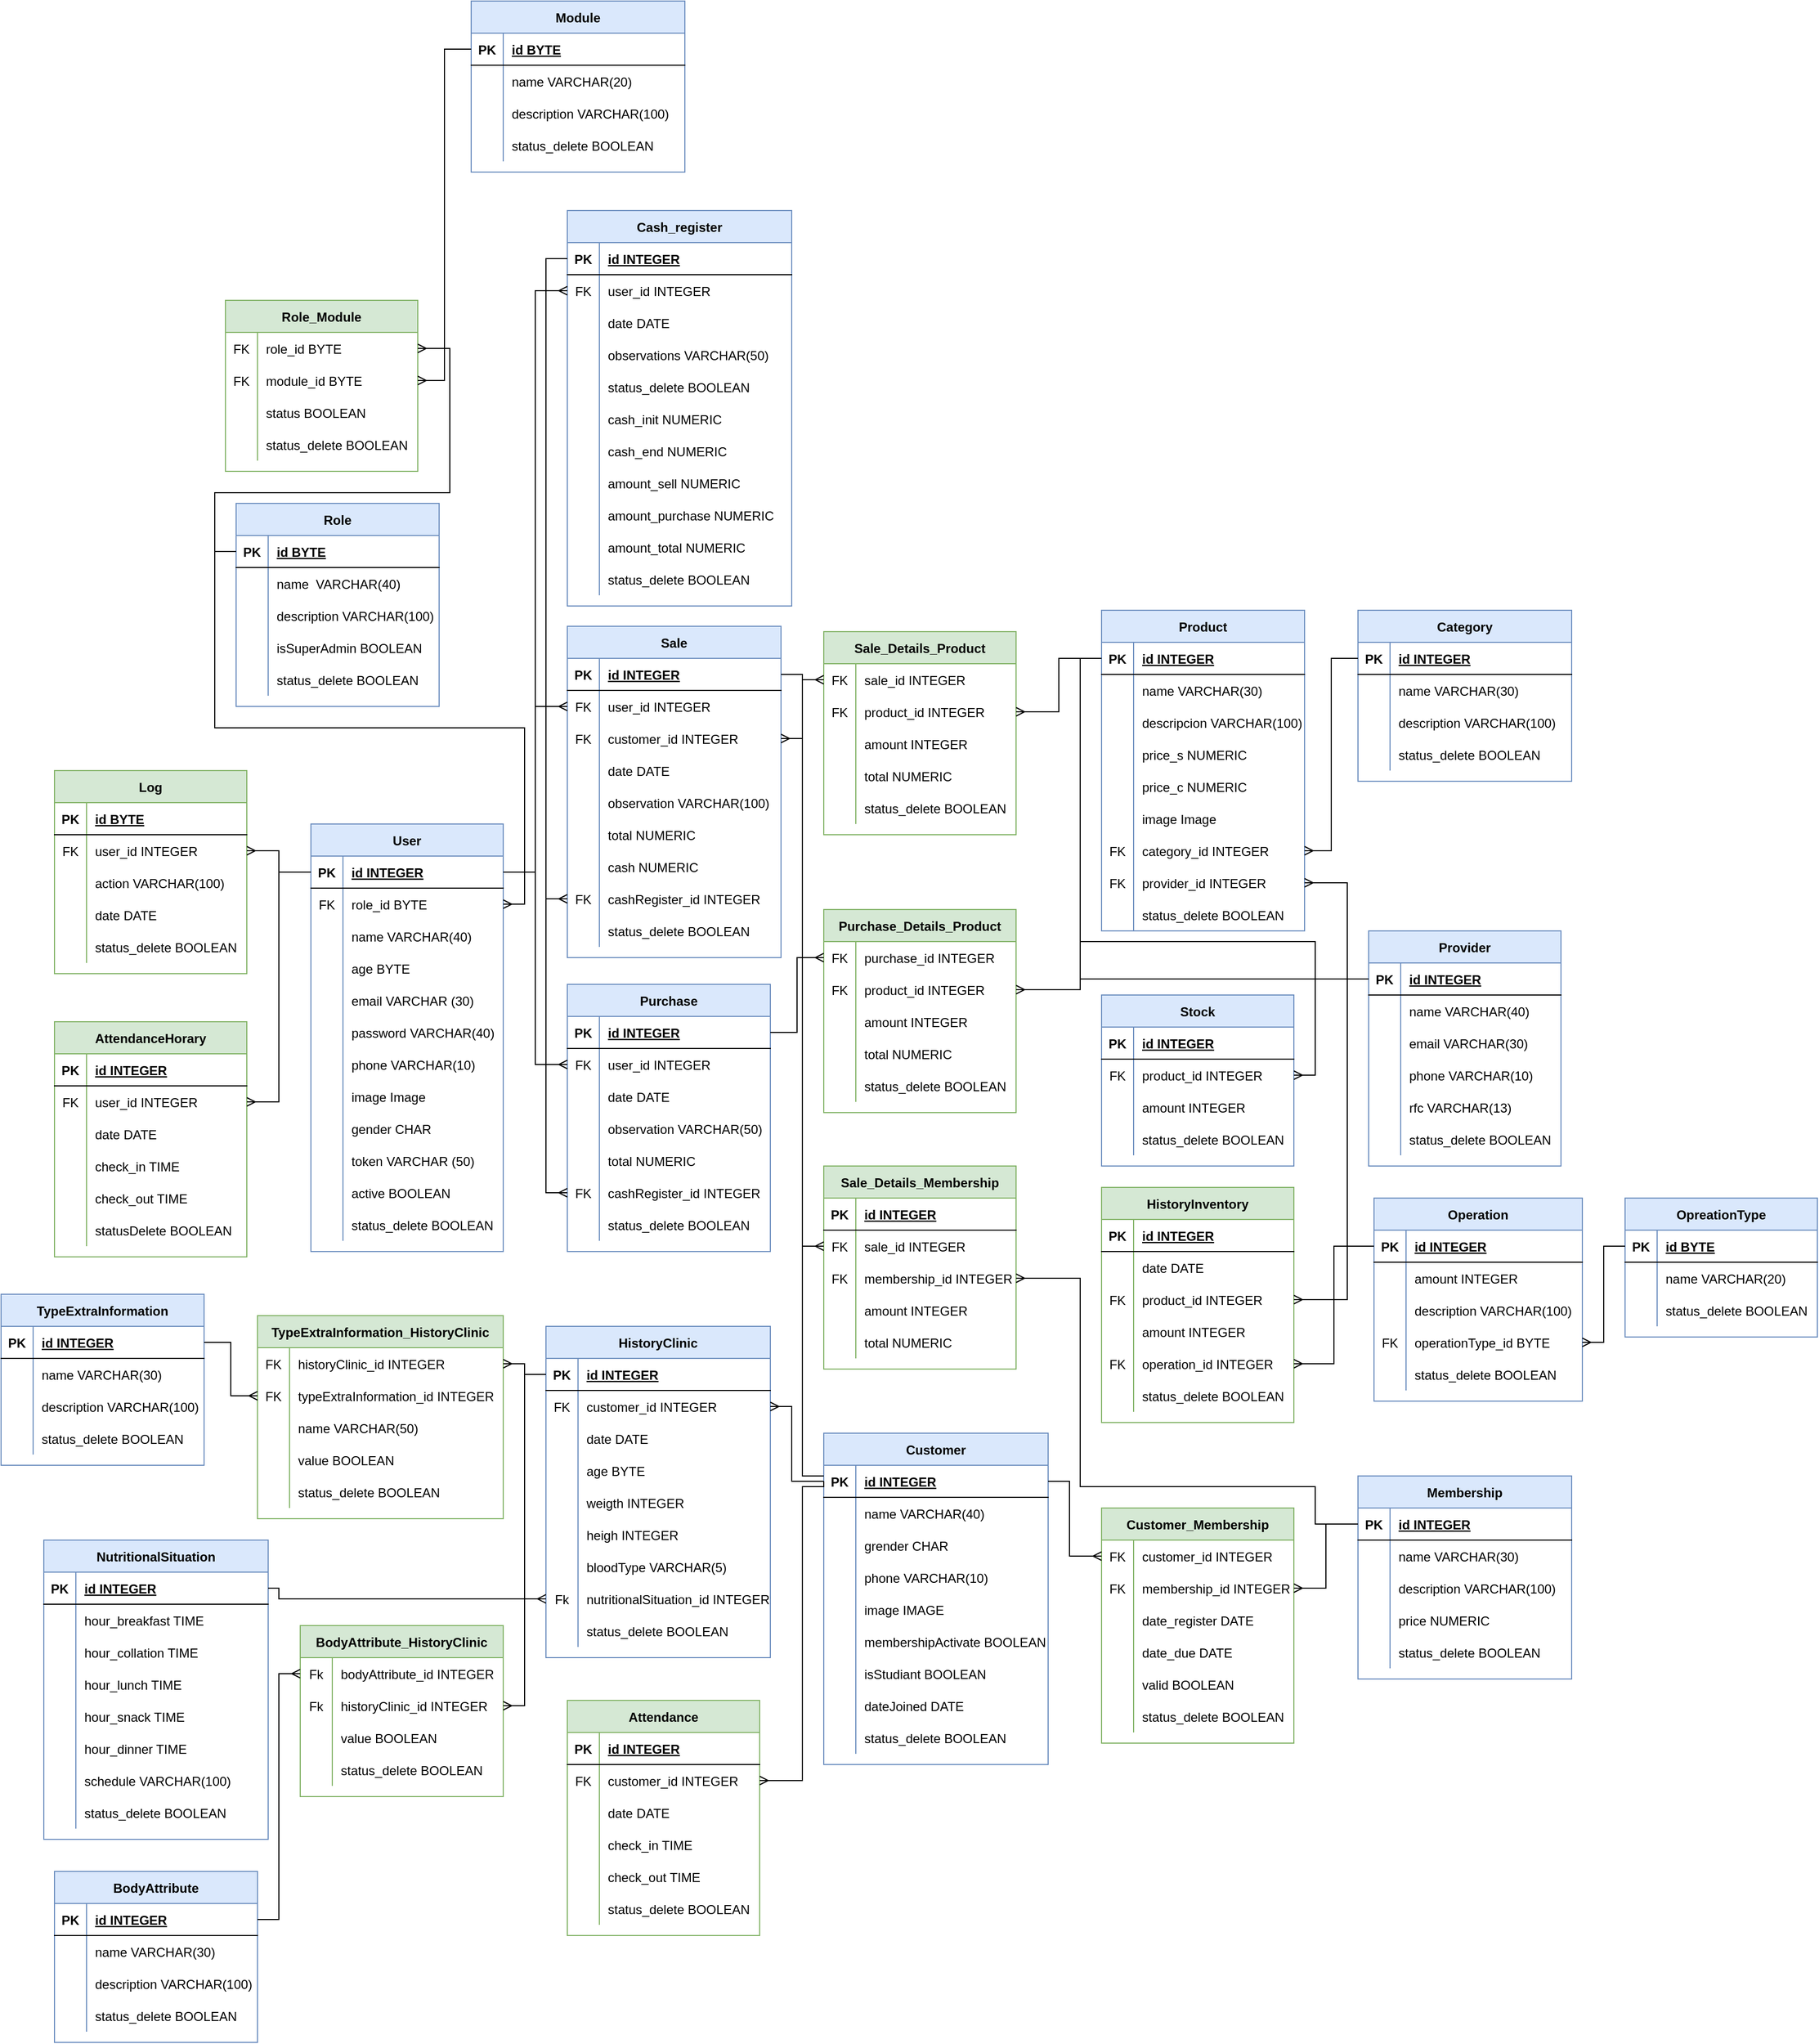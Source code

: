 <mxfile version="14.7.0" type="gitlab" pages="2">
  <diagram name="Relacional" id="9f46799a-70d6-7492-0946-bef42562c5a5">
    <mxGraphModel dx="1625" dy="1120" grid="1" gridSize="10" guides="1" tooltips="1" connect="1" arrows="1" fold="1" page="1" pageScale="1" pageWidth="1100" pageHeight="850" background="#ffffff" math="0" shadow="0">
      <root>
        <mxCell id="0" />
        <mxCell id="1" parent="0" />
        <mxCell id="5wodTUd8L35nDadMBS7a-1" value="Product" style="shape=table;startSize=30;container=1;collapsible=1;childLayout=tableLayout;fixedRows=1;rowLines=0;fontStyle=1;align=center;resizeLast=1;fillColor=#dae8fc;strokeColor=#6c8ebf;" parent="1" vertex="1">
          <mxGeometry x="560" y="40" width="190" height="300" as="geometry" />
        </mxCell>
        <mxCell id="5wodTUd8L35nDadMBS7a-2" value="" style="shape=partialRectangle;collapsible=0;dropTarget=0;pointerEvents=0;fillColor=none;top=0;left=0;bottom=1;right=0;points=[[0,0.5],[1,0.5]];portConstraint=eastwest;" parent="5wodTUd8L35nDadMBS7a-1" vertex="1">
          <mxGeometry y="30" width="190" height="30" as="geometry" />
        </mxCell>
        <mxCell id="5wodTUd8L35nDadMBS7a-3" value="PK" style="shape=partialRectangle;connectable=0;fillColor=none;top=0;left=0;bottom=0;right=0;fontStyle=1;overflow=hidden;" parent="5wodTUd8L35nDadMBS7a-2" vertex="1">
          <mxGeometry width="30" height="30" as="geometry" />
        </mxCell>
        <mxCell id="5wodTUd8L35nDadMBS7a-4" value="id INTEGER" style="shape=partialRectangle;connectable=0;fillColor=none;top=0;left=0;bottom=0;right=0;align=left;spacingLeft=6;fontStyle=5;overflow=hidden;" parent="5wodTUd8L35nDadMBS7a-2" vertex="1">
          <mxGeometry x="30" width="160" height="30" as="geometry" />
        </mxCell>
        <mxCell id="5wodTUd8L35nDadMBS7a-5" value="" style="shape=partialRectangle;collapsible=0;dropTarget=0;pointerEvents=0;fillColor=none;top=0;left=0;bottom=0;right=0;points=[[0,0.5],[1,0.5]];portConstraint=eastwest;" parent="5wodTUd8L35nDadMBS7a-1" vertex="1">
          <mxGeometry y="60" width="190" height="30" as="geometry" />
        </mxCell>
        <mxCell id="5wodTUd8L35nDadMBS7a-6" value="" style="shape=partialRectangle;connectable=0;fillColor=none;top=0;left=0;bottom=0;right=0;editable=1;overflow=hidden;" parent="5wodTUd8L35nDadMBS7a-5" vertex="1">
          <mxGeometry width="30" height="30" as="geometry" />
        </mxCell>
        <mxCell id="5wodTUd8L35nDadMBS7a-7" value="name VARCHAR(30)" style="shape=partialRectangle;connectable=0;fillColor=none;top=0;left=0;bottom=0;right=0;align=left;spacingLeft=6;overflow=hidden;" parent="5wodTUd8L35nDadMBS7a-5" vertex="1">
          <mxGeometry x="30" width="160" height="30" as="geometry" />
        </mxCell>
        <mxCell id="5wodTUd8L35nDadMBS7a-8" value="" style="shape=partialRectangle;collapsible=0;dropTarget=0;pointerEvents=0;fillColor=none;top=0;left=0;bottom=0;right=0;points=[[0,0.5],[1,0.5]];portConstraint=eastwest;" parent="5wodTUd8L35nDadMBS7a-1" vertex="1">
          <mxGeometry y="90" width="190" height="30" as="geometry" />
        </mxCell>
        <mxCell id="5wodTUd8L35nDadMBS7a-9" value="" style="shape=partialRectangle;connectable=0;fillColor=none;top=0;left=0;bottom=0;right=0;editable=1;overflow=hidden;" parent="5wodTUd8L35nDadMBS7a-8" vertex="1">
          <mxGeometry width="30" height="30" as="geometry" />
        </mxCell>
        <mxCell id="5wodTUd8L35nDadMBS7a-10" value="descripcion VARCHAR(100)" style="shape=partialRectangle;connectable=0;fillColor=none;top=0;left=0;bottom=0;right=0;align=left;spacingLeft=6;overflow=hidden;" parent="5wodTUd8L35nDadMBS7a-8" vertex="1">
          <mxGeometry x="30" width="160" height="30" as="geometry" />
        </mxCell>
        <mxCell id="5wodTUd8L35nDadMBS7a-11" value="" style="shape=partialRectangle;collapsible=0;dropTarget=0;pointerEvents=0;fillColor=none;top=0;left=0;bottom=0;right=0;points=[[0,0.5],[1,0.5]];portConstraint=eastwest;" parent="5wodTUd8L35nDadMBS7a-1" vertex="1">
          <mxGeometry y="120" width="190" height="30" as="geometry" />
        </mxCell>
        <mxCell id="5wodTUd8L35nDadMBS7a-12" value="" style="shape=partialRectangle;connectable=0;fillColor=none;top=0;left=0;bottom=0;right=0;editable=1;overflow=hidden;" parent="5wodTUd8L35nDadMBS7a-11" vertex="1">
          <mxGeometry width="30" height="30" as="geometry" />
        </mxCell>
        <mxCell id="5wodTUd8L35nDadMBS7a-13" value="price_s NUMERIC" style="shape=partialRectangle;connectable=0;fillColor=none;top=0;left=0;bottom=0;right=0;align=left;spacingLeft=6;overflow=hidden;" parent="5wodTUd8L35nDadMBS7a-11" vertex="1">
          <mxGeometry x="30" width="160" height="30" as="geometry" />
        </mxCell>
        <mxCell id="5wodTUd8L35nDadMBS7a-14" style="shape=partialRectangle;collapsible=0;dropTarget=0;pointerEvents=0;fillColor=none;top=0;left=0;bottom=0;right=0;points=[[0,0.5],[1,0.5]];portConstraint=eastwest;" parent="5wodTUd8L35nDadMBS7a-1" vertex="1">
          <mxGeometry y="150" width="190" height="30" as="geometry" />
        </mxCell>
        <mxCell id="5wodTUd8L35nDadMBS7a-15" style="shape=partialRectangle;connectable=0;fillColor=none;top=0;left=0;bottom=0;right=0;editable=1;overflow=hidden;" parent="5wodTUd8L35nDadMBS7a-14" vertex="1">
          <mxGeometry width="30" height="30" as="geometry" />
        </mxCell>
        <mxCell id="5wodTUd8L35nDadMBS7a-16" value="price_c NUMERIC" style="shape=partialRectangle;connectable=0;fillColor=none;top=0;left=0;bottom=0;right=0;align=left;spacingLeft=6;overflow=hidden;" parent="5wodTUd8L35nDadMBS7a-14" vertex="1">
          <mxGeometry x="30" width="160" height="30" as="geometry" />
        </mxCell>
        <mxCell id="5wodTUd8L35nDadMBS7a-20" style="shape=partialRectangle;collapsible=0;dropTarget=0;pointerEvents=0;fillColor=none;top=0;left=0;bottom=0;right=0;points=[[0,0.5],[1,0.5]];portConstraint=eastwest;" parent="5wodTUd8L35nDadMBS7a-1" vertex="1">
          <mxGeometry y="180" width="190" height="30" as="geometry" />
        </mxCell>
        <mxCell id="5wodTUd8L35nDadMBS7a-21" style="shape=partialRectangle;connectable=0;fillColor=none;top=0;left=0;bottom=0;right=0;editable=1;overflow=hidden;" parent="5wodTUd8L35nDadMBS7a-20" vertex="1">
          <mxGeometry width="30" height="30" as="geometry" />
        </mxCell>
        <mxCell id="5wodTUd8L35nDadMBS7a-22" value="image Image" style="shape=partialRectangle;connectable=0;fillColor=none;top=0;left=0;bottom=0;right=0;align=left;spacingLeft=6;overflow=hidden;" parent="5wodTUd8L35nDadMBS7a-20" vertex="1">
          <mxGeometry x="30" width="160" height="30" as="geometry" />
        </mxCell>
        <mxCell id="5wodTUd8L35nDadMBS7a-17" style="shape=partialRectangle;collapsible=0;dropTarget=0;pointerEvents=0;fillColor=none;top=0;left=0;bottom=0;right=0;points=[[0,0.5],[1,0.5]];portConstraint=eastwest;" parent="5wodTUd8L35nDadMBS7a-1" vertex="1">
          <mxGeometry y="210" width="190" height="30" as="geometry" />
        </mxCell>
        <mxCell id="5wodTUd8L35nDadMBS7a-18" value="FK" style="shape=partialRectangle;connectable=0;fillColor=none;top=0;left=0;bottom=0;right=0;editable=1;overflow=hidden;" parent="5wodTUd8L35nDadMBS7a-17" vertex="1">
          <mxGeometry width="30" height="30" as="geometry" />
        </mxCell>
        <mxCell id="5wodTUd8L35nDadMBS7a-19" value="category_id INTEGER" style="shape=partialRectangle;connectable=0;fillColor=none;top=0;left=0;bottom=0;right=0;align=left;spacingLeft=6;overflow=hidden;" parent="5wodTUd8L35nDadMBS7a-17" vertex="1">
          <mxGeometry x="30" width="160" height="30" as="geometry" />
        </mxCell>
        <mxCell id="5wodTUd8L35nDadMBS7a-197" style="shape=partialRectangle;collapsible=0;dropTarget=0;pointerEvents=0;fillColor=none;top=0;left=0;bottom=0;right=0;points=[[0,0.5],[1,0.5]];portConstraint=eastwest;" parent="5wodTUd8L35nDadMBS7a-1" vertex="1">
          <mxGeometry y="240" width="190" height="30" as="geometry" />
        </mxCell>
        <mxCell id="5wodTUd8L35nDadMBS7a-198" value="FK" style="shape=partialRectangle;connectable=0;fillColor=none;top=0;left=0;bottom=0;right=0;editable=1;overflow=hidden;" parent="5wodTUd8L35nDadMBS7a-197" vertex="1">
          <mxGeometry width="30" height="30" as="geometry" />
        </mxCell>
        <mxCell id="5wodTUd8L35nDadMBS7a-199" value="provider_id INTEGER" style="shape=partialRectangle;connectable=0;fillColor=none;top=0;left=0;bottom=0;right=0;align=left;spacingLeft=6;overflow=hidden;" parent="5wodTUd8L35nDadMBS7a-197" vertex="1">
          <mxGeometry x="30" width="160" height="30" as="geometry" />
        </mxCell>
        <mxCell id="QtwRRhF8IUovjGNjm-rm-10" style="shape=partialRectangle;collapsible=0;dropTarget=0;pointerEvents=0;fillColor=none;top=0;left=0;bottom=0;right=0;points=[[0,0.5],[1,0.5]];portConstraint=eastwest;" vertex="1" parent="5wodTUd8L35nDadMBS7a-1">
          <mxGeometry y="270" width="190" height="30" as="geometry" />
        </mxCell>
        <mxCell id="QtwRRhF8IUovjGNjm-rm-11" style="shape=partialRectangle;connectable=0;fillColor=none;top=0;left=0;bottom=0;right=0;editable=1;overflow=hidden;" vertex="1" parent="QtwRRhF8IUovjGNjm-rm-10">
          <mxGeometry width="30" height="30" as="geometry" />
        </mxCell>
        <mxCell id="QtwRRhF8IUovjGNjm-rm-12" value="status_delete BOOLEAN" style="shape=partialRectangle;connectable=0;fillColor=none;top=0;left=0;bottom=0;right=0;align=left;spacingLeft=6;overflow=hidden;" vertex="1" parent="QtwRRhF8IUovjGNjm-rm-10">
          <mxGeometry x="30" width="160" height="30" as="geometry" />
        </mxCell>
        <mxCell id="5wodTUd8L35nDadMBS7a-23" value="Category" style="shape=table;startSize=30;container=1;collapsible=1;childLayout=tableLayout;fixedRows=1;rowLines=0;fontStyle=1;align=center;resizeLast=1;fillColor=#dae8fc;strokeColor=#6c8ebf;" parent="1" vertex="1">
          <mxGeometry x="800" y="40" width="200" height="160" as="geometry" />
        </mxCell>
        <mxCell id="5wodTUd8L35nDadMBS7a-24" value="" style="shape=partialRectangle;collapsible=0;dropTarget=0;pointerEvents=0;fillColor=none;top=0;left=0;bottom=1;right=0;points=[[0,0.5],[1,0.5]];portConstraint=eastwest;" parent="5wodTUd8L35nDadMBS7a-23" vertex="1">
          <mxGeometry y="30" width="200" height="30" as="geometry" />
        </mxCell>
        <mxCell id="5wodTUd8L35nDadMBS7a-25" value="PK" style="shape=partialRectangle;connectable=0;fillColor=none;top=0;left=0;bottom=0;right=0;fontStyle=1;overflow=hidden;" parent="5wodTUd8L35nDadMBS7a-24" vertex="1">
          <mxGeometry width="30" height="30" as="geometry" />
        </mxCell>
        <mxCell id="5wodTUd8L35nDadMBS7a-26" value="id INTEGER" style="shape=partialRectangle;connectable=0;fillColor=none;top=0;left=0;bottom=0;right=0;align=left;spacingLeft=6;fontStyle=5;overflow=hidden;" parent="5wodTUd8L35nDadMBS7a-24" vertex="1">
          <mxGeometry x="30" width="170" height="30" as="geometry" />
        </mxCell>
        <mxCell id="5wodTUd8L35nDadMBS7a-27" value="" style="shape=partialRectangle;collapsible=0;dropTarget=0;pointerEvents=0;fillColor=none;top=0;left=0;bottom=0;right=0;points=[[0,0.5],[1,0.5]];portConstraint=eastwest;" parent="5wodTUd8L35nDadMBS7a-23" vertex="1">
          <mxGeometry y="60" width="200" height="30" as="geometry" />
        </mxCell>
        <mxCell id="5wodTUd8L35nDadMBS7a-28" value="" style="shape=partialRectangle;connectable=0;fillColor=none;top=0;left=0;bottom=0;right=0;editable=1;overflow=hidden;" parent="5wodTUd8L35nDadMBS7a-27" vertex="1">
          <mxGeometry width="30" height="30" as="geometry" />
        </mxCell>
        <mxCell id="5wodTUd8L35nDadMBS7a-29" value="name VARCHAR(30)" style="shape=partialRectangle;connectable=0;fillColor=none;top=0;left=0;bottom=0;right=0;align=left;spacingLeft=6;overflow=hidden;" parent="5wodTUd8L35nDadMBS7a-27" vertex="1">
          <mxGeometry x="30" width="170" height="30" as="geometry" />
        </mxCell>
        <mxCell id="5wodTUd8L35nDadMBS7a-30" value="" style="shape=partialRectangle;collapsible=0;dropTarget=0;pointerEvents=0;fillColor=none;top=0;left=0;bottom=0;right=0;points=[[0,0.5],[1,0.5]];portConstraint=eastwest;" parent="5wodTUd8L35nDadMBS7a-23" vertex="1">
          <mxGeometry y="90" width="200" height="30" as="geometry" />
        </mxCell>
        <mxCell id="5wodTUd8L35nDadMBS7a-31" value="" style="shape=partialRectangle;connectable=0;fillColor=none;top=0;left=0;bottom=0;right=0;editable=1;overflow=hidden;" parent="5wodTUd8L35nDadMBS7a-30" vertex="1">
          <mxGeometry width="30" height="30" as="geometry" />
        </mxCell>
        <mxCell id="5wodTUd8L35nDadMBS7a-32" value="description VARCHAR(100)" style="shape=partialRectangle;connectable=0;fillColor=none;top=0;left=0;bottom=0;right=0;align=left;spacingLeft=6;overflow=hidden;" parent="5wodTUd8L35nDadMBS7a-30" vertex="1">
          <mxGeometry x="30" width="170" height="30" as="geometry" />
        </mxCell>
        <mxCell id="5wodTUd8L35nDadMBS7a-33" value="" style="shape=partialRectangle;collapsible=0;dropTarget=0;pointerEvents=0;fillColor=none;top=0;left=0;bottom=0;right=0;points=[[0,0.5],[1,0.5]];portConstraint=eastwest;" parent="5wodTUd8L35nDadMBS7a-23" vertex="1">
          <mxGeometry y="120" width="200" height="30" as="geometry" />
        </mxCell>
        <mxCell id="5wodTUd8L35nDadMBS7a-34" value="" style="shape=partialRectangle;connectable=0;fillColor=none;top=0;left=0;bottom=0;right=0;editable=1;overflow=hidden;" parent="5wodTUd8L35nDadMBS7a-33" vertex="1">
          <mxGeometry width="30" height="30" as="geometry" />
        </mxCell>
        <mxCell id="5wodTUd8L35nDadMBS7a-35" value="status_delete BOOLEAN" style="shape=partialRectangle;connectable=0;fillColor=none;top=0;left=0;bottom=0;right=0;align=left;spacingLeft=6;overflow=hidden;" parent="5wodTUd8L35nDadMBS7a-33" vertex="1">
          <mxGeometry x="30" width="170" height="30" as="geometry" />
        </mxCell>
        <mxCell id="5wodTUd8L35nDadMBS7a-36" style="edgeStyle=orthogonalEdgeStyle;rounded=0;orthogonalLoop=1;jettySize=auto;html=1;entryX=1;entryY=0.5;entryDx=0;entryDy=0;endArrow=ERmany;endFill=0;" parent="1" source="5wodTUd8L35nDadMBS7a-24" target="5wodTUd8L35nDadMBS7a-17" edge="1">
          <mxGeometry relative="1" as="geometry" />
        </mxCell>
        <mxCell id="5wodTUd8L35nDadMBS7a-37" value="User" style="shape=table;startSize=30;container=1;collapsible=1;childLayout=tableLayout;fixedRows=1;rowLines=0;fontStyle=1;align=center;resizeLast=1;fillColor=#dae8fc;strokeColor=#6c8ebf;" parent="1" vertex="1">
          <mxGeometry x="-180" y="240" width="180" height="400" as="geometry" />
        </mxCell>
        <mxCell id="5wodTUd8L35nDadMBS7a-38" value="" style="shape=partialRectangle;collapsible=0;dropTarget=0;pointerEvents=0;fillColor=none;top=0;left=0;bottom=1;right=0;points=[[0,0.5],[1,0.5]];portConstraint=eastwest;" parent="5wodTUd8L35nDadMBS7a-37" vertex="1">
          <mxGeometry y="30" width="180" height="30" as="geometry" />
        </mxCell>
        <mxCell id="5wodTUd8L35nDadMBS7a-39" value="PK" style="shape=partialRectangle;connectable=0;fillColor=none;top=0;left=0;bottom=0;right=0;fontStyle=1;overflow=hidden;" parent="5wodTUd8L35nDadMBS7a-38" vertex="1">
          <mxGeometry width="30" height="30" as="geometry" />
        </mxCell>
        <mxCell id="5wodTUd8L35nDadMBS7a-40" value="id INTEGER" style="shape=partialRectangle;connectable=0;fillColor=none;top=0;left=0;bottom=0;right=0;align=left;spacingLeft=6;fontStyle=5;overflow=hidden;" parent="5wodTUd8L35nDadMBS7a-38" vertex="1">
          <mxGeometry x="30" width="150" height="30" as="geometry" />
        </mxCell>
        <mxCell id="5wodTUd8L35nDadMBS7a-155" style="shape=partialRectangle;collapsible=0;dropTarget=0;pointerEvents=0;fillColor=none;top=0;left=0;bottom=0;right=0;points=[[0,0.5],[1,0.5]];portConstraint=eastwest;" parent="5wodTUd8L35nDadMBS7a-37" vertex="1">
          <mxGeometry y="60" width="180" height="30" as="geometry" />
        </mxCell>
        <mxCell id="5wodTUd8L35nDadMBS7a-156" value="FK" style="shape=partialRectangle;connectable=0;fillColor=none;top=0;left=0;bottom=0;right=0;editable=1;overflow=hidden;" parent="5wodTUd8L35nDadMBS7a-155" vertex="1">
          <mxGeometry width="30" height="30" as="geometry" />
        </mxCell>
        <mxCell id="5wodTUd8L35nDadMBS7a-157" value="role_id BYTE" style="shape=partialRectangle;connectable=0;fillColor=none;top=0;left=0;bottom=0;right=0;align=left;spacingLeft=6;overflow=hidden;" parent="5wodTUd8L35nDadMBS7a-155" vertex="1">
          <mxGeometry x="30" width="150" height="30" as="geometry" />
        </mxCell>
        <mxCell id="5wodTUd8L35nDadMBS7a-41" value="" style="shape=partialRectangle;collapsible=0;dropTarget=0;pointerEvents=0;fillColor=none;top=0;left=0;bottom=0;right=0;points=[[0,0.5],[1,0.5]];portConstraint=eastwest;" parent="5wodTUd8L35nDadMBS7a-37" vertex="1">
          <mxGeometry y="90" width="180" height="30" as="geometry" />
        </mxCell>
        <mxCell id="5wodTUd8L35nDadMBS7a-42" value="" style="shape=partialRectangle;connectable=0;fillColor=none;top=0;left=0;bottom=0;right=0;editable=1;overflow=hidden;" parent="5wodTUd8L35nDadMBS7a-41" vertex="1">
          <mxGeometry width="30" height="30" as="geometry" />
        </mxCell>
        <mxCell id="5wodTUd8L35nDadMBS7a-43" value="name VARCHAR(40)" style="shape=partialRectangle;connectable=0;fillColor=none;top=0;left=0;bottom=0;right=0;align=left;spacingLeft=6;overflow=hidden;" parent="5wodTUd8L35nDadMBS7a-41" vertex="1">
          <mxGeometry x="30" width="150" height="30" as="geometry" />
        </mxCell>
        <mxCell id="5wodTUd8L35nDadMBS7a-44" value="" style="shape=partialRectangle;collapsible=0;dropTarget=0;pointerEvents=0;fillColor=none;top=0;left=0;bottom=0;right=0;points=[[0,0.5],[1,0.5]];portConstraint=eastwest;" parent="5wodTUd8L35nDadMBS7a-37" vertex="1">
          <mxGeometry y="120" width="180" height="30" as="geometry" />
        </mxCell>
        <mxCell id="5wodTUd8L35nDadMBS7a-45" value="" style="shape=partialRectangle;connectable=0;fillColor=none;top=0;left=0;bottom=0;right=0;editable=1;overflow=hidden;" parent="5wodTUd8L35nDadMBS7a-44" vertex="1">
          <mxGeometry width="30" height="30" as="geometry" />
        </mxCell>
        <mxCell id="5wodTUd8L35nDadMBS7a-46" value="age BYTE" style="shape=partialRectangle;connectable=0;fillColor=none;top=0;left=0;bottom=0;right=0;align=left;spacingLeft=6;overflow=hidden;" parent="5wodTUd8L35nDadMBS7a-44" vertex="1">
          <mxGeometry x="30" width="150" height="30" as="geometry" />
        </mxCell>
        <mxCell id="5wodTUd8L35nDadMBS7a-47" value="" style="shape=partialRectangle;collapsible=0;dropTarget=0;pointerEvents=0;fillColor=none;top=0;left=0;bottom=0;right=0;points=[[0,0.5],[1,0.5]];portConstraint=eastwest;" parent="5wodTUd8L35nDadMBS7a-37" vertex="1">
          <mxGeometry y="150" width="180" height="30" as="geometry" />
        </mxCell>
        <mxCell id="5wodTUd8L35nDadMBS7a-48" value="" style="shape=partialRectangle;connectable=0;fillColor=none;top=0;left=0;bottom=0;right=0;editable=1;overflow=hidden;" parent="5wodTUd8L35nDadMBS7a-47" vertex="1">
          <mxGeometry width="30" height="30" as="geometry" />
        </mxCell>
        <mxCell id="5wodTUd8L35nDadMBS7a-49" value="email VARCHAR (30)" style="shape=partialRectangle;connectable=0;fillColor=none;top=0;left=0;bottom=0;right=0;align=left;spacingLeft=6;overflow=hidden;" parent="5wodTUd8L35nDadMBS7a-47" vertex="1">
          <mxGeometry x="30" width="150" height="30" as="geometry" />
        </mxCell>
        <mxCell id="5wodTUd8L35nDadMBS7a-63" style="shape=partialRectangle;collapsible=0;dropTarget=0;pointerEvents=0;fillColor=none;top=0;left=0;bottom=0;right=0;points=[[0,0.5],[1,0.5]];portConstraint=eastwest;" parent="5wodTUd8L35nDadMBS7a-37" vertex="1">
          <mxGeometry y="180" width="180" height="30" as="geometry" />
        </mxCell>
        <mxCell id="5wodTUd8L35nDadMBS7a-64" style="shape=partialRectangle;connectable=0;fillColor=none;top=0;left=0;bottom=0;right=0;editable=1;overflow=hidden;" parent="5wodTUd8L35nDadMBS7a-63" vertex="1">
          <mxGeometry width="30" height="30" as="geometry" />
        </mxCell>
        <mxCell id="5wodTUd8L35nDadMBS7a-65" value="password VARCHAR(40)" style="shape=partialRectangle;connectable=0;fillColor=none;top=0;left=0;bottom=0;right=0;align=left;spacingLeft=6;overflow=hidden;" parent="5wodTUd8L35nDadMBS7a-63" vertex="1">
          <mxGeometry x="30" width="150" height="30" as="geometry" />
        </mxCell>
        <mxCell id="5wodTUd8L35nDadMBS7a-188" style="shape=partialRectangle;collapsible=0;dropTarget=0;pointerEvents=0;fillColor=none;top=0;left=0;bottom=0;right=0;points=[[0,0.5],[1,0.5]];portConstraint=eastwest;" parent="5wodTUd8L35nDadMBS7a-37" vertex="1">
          <mxGeometry y="210" width="180" height="30" as="geometry" />
        </mxCell>
        <mxCell id="5wodTUd8L35nDadMBS7a-189" style="shape=partialRectangle;connectable=0;fillColor=none;top=0;left=0;bottom=0;right=0;editable=1;overflow=hidden;" parent="5wodTUd8L35nDadMBS7a-188" vertex="1">
          <mxGeometry width="30" height="30" as="geometry" />
        </mxCell>
        <mxCell id="5wodTUd8L35nDadMBS7a-190" value="phone VARCHAR(10)" style="shape=partialRectangle;connectable=0;fillColor=none;top=0;left=0;bottom=0;right=0;align=left;spacingLeft=6;overflow=hidden;" parent="5wodTUd8L35nDadMBS7a-188" vertex="1">
          <mxGeometry x="30" width="150" height="30" as="geometry" />
        </mxCell>
        <mxCell id="5wodTUd8L35nDadMBS7a-66" style="shape=partialRectangle;collapsible=0;dropTarget=0;pointerEvents=0;fillColor=none;top=0;left=0;bottom=0;right=0;points=[[0,0.5],[1,0.5]];portConstraint=eastwest;" parent="5wodTUd8L35nDadMBS7a-37" vertex="1">
          <mxGeometry y="240" width="180" height="30" as="geometry" />
        </mxCell>
        <mxCell id="5wodTUd8L35nDadMBS7a-67" style="shape=partialRectangle;connectable=0;fillColor=none;top=0;left=0;bottom=0;right=0;editable=1;overflow=hidden;" parent="5wodTUd8L35nDadMBS7a-66" vertex="1">
          <mxGeometry width="30" height="30" as="geometry" />
        </mxCell>
        <mxCell id="5wodTUd8L35nDadMBS7a-68" value="image Image" style="shape=partialRectangle;connectable=0;fillColor=none;top=0;left=0;bottom=0;right=0;align=left;spacingLeft=6;overflow=hidden;" parent="5wodTUd8L35nDadMBS7a-66" vertex="1">
          <mxGeometry x="30" width="150" height="30" as="geometry" />
        </mxCell>
        <mxCell id="5wodTUd8L35nDadMBS7a-69" style="shape=partialRectangle;collapsible=0;dropTarget=0;pointerEvents=0;fillColor=none;top=0;left=0;bottom=0;right=0;points=[[0,0.5],[1,0.5]];portConstraint=eastwest;" parent="5wodTUd8L35nDadMBS7a-37" vertex="1">
          <mxGeometry y="270" width="180" height="30" as="geometry" />
        </mxCell>
        <mxCell id="5wodTUd8L35nDadMBS7a-70" style="shape=partialRectangle;connectable=0;fillColor=none;top=0;left=0;bottom=0;right=0;editable=1;overflow=hidden;" parent="5wodTUd8L35nDadMBS7a-69" vertex="1">
          <mxGeometry width="30" height="30" as="geometry" />
        </mxCell>
        <mxCell id="5wodTUd8L35nDadMBS7a-71" value="gender CHAR" style="shape=partialRectangle;connectable=0;fillColor=none;top=0;left=0;bottom=0;right=0;align=left;spacingLeft=6;overflow=hidden;" parent="5wodTUd8L35nDadMBS7a-69" vertex="1">
          <mxGeometry x="30" width="150" height="30" as="geometry" />
        </mxCell>
        <mxCell id="5wodTUd8L35nDadMBS7a-151" style="shape=partialRectangle;collapsible=0;dropTarget=0;pointerEvents=0;fillColor=none;top=0;left=0;bottom=0;right=0;points=[[0,0.5],[1,0.5]];portConstraint=eastwest;" parent="5wodTUd8L35nDadMBS7a-37" vertex="1">
          <mxGeometry y="300" width="180" height="30" as="geometry" />
        </mxCell>
        <mxCell id="5wodTUd8L35nDadMBS7a-152" style="shape=partialRectangle;connectable=0;fillColor=none;top=0;left=0;bottom=0;right=0;editable=1;overflow=hidden;" parent="5wodTUd8L35nDadMBS7a-151" vertex="1">
          <mxGeometry width="30" height="30" as="geometry" />
        </mxCell>
        <mxCell id="5wodTUd8L35nDadMBS7a-153" value="token VARCHAR (50)" style="shape=partialRectangle;connectable=0;fillColor=none;top=0;left=0;bottom=0;right=0;align=left;spacingLeft=6;overflow=hidden;" parent="5wodTUd8L35nDadMBS7a-151" vertex="1">
          <mxGeometry x="30" width="150" height="30" as="geometry" />
        </mxCell>
        <mxCell id="CBMPCHx-VMgBVOorcbca-1" style="shape=partialRectangle;collapsible=0;dropTarget=0;pointerEvents=0;fillColor=none;top=0;left=0;bottom=0;right=0;points=[[0,0.5],[1,0.5]];portConstraint=eastwest;" vertex="1" parent="5wodTUd8L35nDadMBS7a-37">
          <mxGeometry y="330" width="180" height="30" as="geometry" />
        </mxCell>
        <mxCell id="CBMPCHx-VMgBVOorcbca-2" style="shape=partialRectangle;connectable=0;fillColor=none;top=0;left=0;bottom=0;right=0;editable=1;overflow=hidden;" vertex="1" parent="CBMPCHx-VMgBVOorcbca-1">
          <mxGeometry width="30" height="30" as="geometry" />
        </mxCell>
        <mxCell id="CBMPCHx-VMgBVOorcbca-3" value="active BOOLEAN" style="shape=partialRectangle;connectable=0;fillColor=none;top=0;left=0;bottom=0;right=0;align=left;spacingLeft=6;overflow=hidden;" vertex="1" parent="CBMPCHx-VMgBVOorcbca-1">
          <mxGeometry x="30" width="150" height="30" as="geometry" />
        </mxCell>
        <mxCell id="zThno4AfVa5H10gRgE2Z-1" style="shape=partialRectangle;collapsible=0;dropTarget=0;pointerEvents=0;fillColor=none;top=0;left=0;bottom=0;right=0;points=[[0,0.5],[1,0.5]];portConstraint=eastwest;" parent="5wodTUd8L35nDadMBS7a-37" vertex="1">
          <mxGeometry y="360" width="180" height="30" as="geometry" />
        </mxCell>
        <mxCell id="zThno4AfVa5H10gRgE2Z-2" style="shape=partialRectangle;connectable=0;fillColor=none;top=0;left=0;bottom=0;right=0;editable=1;overflow=hidden;" parent="zThno4AfVa5H10gRgE2Z-1" vertex="1">
          <mxGeometry width="30" height="30" as="geometry" />
        </mxCell>
        <mxCell id="zThno4AfVa5H10gRgE2Z-3" value="status_delete BOOLEAN" style="shape=partialRectangle;connectable=0;fillColor=none;top=0;left=0;bottom=0;right=0;align=left;spacingLeft=6;overflow=hidden;" parent="zThno4AfVa5H10gRgE2Z-1" vertex="1">
          <mxGeometry x="30" width="150" height="30" as="geometry" />
        </mxCell>
        <mxCell id="5wodTUd8L35nDadMBS7a-50" value="Role" style="shape=table;startSize=30;container=1;collapsible=1;childLayout=tableLayout;fixedRows=1;rowLines=0;fontStyle=1;align=center;resizeLast=1;fillColor=#dae8fc;strokeColor=#6c8ebf;" parent="1" vertex="1">
          <mxGeometry x="-250" y="-60" width="190.0" height="190" as="geometry" />
        </mxCell>
        <mxCell id="5wodTUd8L35nDadMBS7a-51" value="" style="shape=partialRectangle;collapsible=0;dropTarget=0;pointerEvents=0;fillColor=none;top=0;left=0;bottom=1;right=0;points=[[0,0.5],[1,0.5]];portConstraint=eastwest;" parent="5wodTUd8L35nDadMBS7a-50" vertex="1">
          <mxGeometry y="30" width="190.0" height="30" as="geometry" />
        </mxCell>
        <mxCell id="5wodTUd8L35nDadMBS7a-52" value="PK" style="shape=partialRectangle;connectable=0;fillColor=none;top=0;left=0;bottom=0;right=0;fontStyle=1;overflow=hidden;" parent="5wodTUd8L35nDadMBS7a-51" vertex="1">
          <mxGeometry width="30" height="30" as="geometry" />
        </mxCell>
        <mxCell id="5wodTUd8L35nDadMBS7a-53" value="id BYTE" style="shape=partialRectangle;connectable=0;fillColor=none;top=0;left=0;bottom=0;right=0;align=left;spacingLeft=6;fontStyle=5;overflow=hidden;" parent="5wodTUd8L35nDadMBS7a-51" vertex="1">
          <mxGeometry x="30" width="160.0" height="30" as="geometry" />
        </mxCell>
        <mxCell id="5wodTUd8L35nDadMBS7a-54" value="" style="shape=partialRectangle;collapsible=0;dropTarget=0;pointerEvents=0;fillColor=none;top=0;left=0;bottom=0;right=0;points=[[0,0.5],[1,0.5]];portConstraint=eastwest;" parent="5wodTUd8L35nDadMBS7a-50" vertex="1">
          <mxGeometry y="60" width="190.0" height="30" as="geometry" />
        </mxCell>
        <mxCell id="5wodTUd8L35nDadMBS7a-55" value="" style="shape=partialRectangle;connectable=0;fillColor=none;top=0;left=0;bottom=0;right=0;editable=1;overflow=hidden;" parent="5wodTUd8L35nDadMBS7a-54" vertex="1">
          <mxGeometry width="30" height="30" as="geometry" />
        </mxCell>
        <mxCell id="5wodTUd8L35nDadMBS7a-56" value="name  VARCHAR(40)" style="shape=partialRectangle;connectable=0;fillColor=none;top=0;left=0;bottom=0;right=0;align=left;spacingLeft=6;overflow=hidden;" parent="5wodTUd8L35nDadMBS7a-54" vertex="1">
          <mxGeometry x="30" width="160.0" height="30" as="geometry" />
        </mxCell>
        <mxCell id="5wodTUd8L35nDadMBS7a-57" value="" style="shape=partialRectangle;collapsible=0;dropTarget=0;pointerEvents=0;fillColor=none;top=0;left=0;bottom=0;right=0;points=[[0,0.5],[1,0.5]];portConstraint=eastwest;" parent="5wodTUd8L35nDadMBS7a-50" vertex="1">
          <mxGeometry y="90" width="190.0" height="30" as="geometry" />
        </mxCell>
        <mxCell id="5wodTUd8L35nDadMBS7a-58" value="" style="shape=partialRectangle;connectable=0;fillColor=none;top=0;left=0;bottom=0;right=0;editable=1;overflow=hidden;" parent="5wodTUd8L35nDadMBS7a-57" vertex="1">
          <mxGeometry width="30" height="30" as="geometry" />
        </mxCell>
        <mxCell id="5wodTUd8L35nDadMBS7a-59" value="description VARCHAR(100)" style="shape=partialRectangle;connectable=0;fillColor=none;top=0;left=0;bottom=0;right=0;align=left;spacingLeft=6;overflow=hidden;" parent="5wodTUd8L35nDadMBS7a-57" vertex="1">
          <mxGeometry x="30" width="160.0" height="30" as="geometry" />
        </mxCell>
        <mxCell id="5wodTUd8L35nDadMBS7a-60" value="" style="shape=partialRectangle;collapsible=0;dropTarget=0;pointerEvents=0;fillColor=none;top=0;left=0;bottom=0;right=0;points=[[0,0.5],[1,0.5]];portConstraint=eastwest;" parent="5wodTUd8L35nDadMBS7a-50" vertex="1">
          <mxGeometry y="120" width="190.0" height="30" as="geometry" />
        </mxCell>
        <mxCell id="5wodTUd8L35nDadMBS7a-61" value="" style="shape=partialRectangle;connectable=0;fillColor=none;top=0;left=0;bottom=0;right=0;editable=1;overflow=hidden;" parent="5wodTUd8L35nDadMBS7a-60" vertex="1">
          <mxGeometry width="30" height="30" as="geometry" />
        </mxCell>
        <mxCell id="5wodTUd8L35nDadMBS7a-62" value="isSuperAdmin BOOLEAN" style="shape=partialRectangle;connectable=0;fillColor=none;top=0;left=0;bottom=0;right=0;align=left;spacingLeft=6;overflow=hidden;" parent="5wodTUd8L35nDadMBS7a-60" vertex="1">
          <mxGeometry x="30" width="160.0" height="30" as="geometry" />
        </mxCell>
        <mxCell id="QtwRRhF8IUovjGNjm-rm-1" style="shape=partialRectangle;collapsible=0;dropTarget=0;pointerEvents=0;fillColor=none;top=0;left=0;bottom=0;right=0;points=[[0,0.5],[1,0.5]];portConstraint=eastwest;" vertex="1" parent="5wodTUd8L35nDadMBS7a-50">
          <mxGeometry y="150" width="190.0" height="30" as="geometry" />
        </mxCell>
        <mxCell id="QtwRRhF8IUovjGNjm-rm-2" style="shape=partialRectangle;connectable=0;fillColor=none;top=0;left=0;bottom=0;right=0;editable=1;overflow=hidden;" vertex="1" parent="QtwRRhF8IUovjGNjm-rm-1">
          <mxGeometry width="30" height="30" as="geometry" />
        </mxCell>
        <mxCell id="QtwRRhF8IUovjGNjm-rm-3" value="status_delete BOOLEAN" style="shape=partialRectangle;connectable=0;fillColor=none;top=0;left=0;bottom=0;right=0;align=left;spacingLeft=6;overflow=hidden;" vertex="1" parent="QtwRRhF8IUovjGNjm-rm-1">
          <mxGeometry x="30" width="160.0" height="30" as="geometry" />
        </mxCell>
        <mxCell id="5wodTUd8L35nDadMBS7a-72" value="Customer" style="shape=table;startSize=30;container=1;collapsible=1;childLayout=tableLayout;fixedRows=1;rowLines=0;fontStyle=1;align=center;resizeLast=1;fillColor=#dae8fc;strokeColor=#6c8ebf;" parent="1" vertex="1">
          <mxGeometry x="300" y="810" width="210" height="310" as="geometry" />
        </mxCell>
        <mxCell id="5wodTUd8L35nDadMBS7a-73" value="" style="shape=partialRectangle;collapsible=0;dropTarget=0;pointerEvents=0;fillColor=none;top=0;left=0;bottom=1;right=0;points=[[0,0.5],[1,0.5]];portConstraint=eastwest;" parent="5wodTUd8L35nDadMBS7a-72" vertex="1">
          <mxGeometry y="30" width="210" height="30" as="geometry" />
        </mxCell>
        <mxCell id="5wodTUd8L35nDadMBS7a-74" value="PK" style="shape=partialRectangle;connectable=0;fillColor=none;top=0;left=0;bottom=0;right=0;fontStyle=1;overflow=hidden;" parent="5wodTUd8L35nDadMBS7a-73" vertex="1">
          <mxGeometry width="30" height="30" as="geometry" />
        </mxCell>
        <mxCell id="5wodTUd8L35nDadMBS7a-75" value="id INTEGER" style="shape=partialRectangle;connectable=0;fillColor=none;top=0;left=0;bottom=0;right=0;align=left;spacingLeft=6;fontStyle=5;overflow=hidden;" parent="5wodTUd8L35nDadMBS7a-73" vertex="1">
          <mxGeometry x="30" width="180" height="30" as="geometry" />
        </mxCell>
        <mxCell id="5wodTUd8L35nDadMBS7a-233" style="shape=partialRectangle;collapsible=0;dropTarget=0;pointerEvents=0;fillColor=none;top=0;left=0;bottom=0;right=0;points=[[0,0.5],[1,0.5]];portConstraint=eastwest;" parent="5wodTUd8L35nDadMBS7a-72" vertex="1">
          <mxGeometry y="60" width="210" height="30" as="geometry" />
        </mxCell>
        <mxCell id="5wodTUd8L35nDadMBS7a-234" style="shape=partialRectangle;connectable=0;fillColor=none;top=0;left=0;bottom=0;right=0;editable=1;overflow=hidden;" parent="5wodTUd8L35nDadMBS7a-233" vertex="1">
          <mxGeometry width="30" height="30" as="geometry" />
        </mxCell>
        <mxCell id="5wodTUd8L35nDadMBS7a-235" value="name VARCHAR(40)" style="shape=partialRectangle;connectable=0;fillColor=none;top=0;left=0;bottom=0;right=0;align=left;spacingLeft=6;overflow=hidden;" parent="5wodTUd8L35nDadMBS7a-233" vertex="1">
          <mxGeometry x="30" width="180" height="30" as="geometry" />
        </mxCell>
        <mxCell id="5wodTUd8L35nDadMBS7a-239" style="shape=partialRectangle;collapsible=0;dropTarget=0;pointerEvents=0;fillColor=none;top=0;left=0;bottom=0;right=0;points=[[0,0.5],[1,0.5]];portConstraint=eastwest;" parent="5wodTUd8L35nDadMBS7a-72" vertex="1">
          <mxGeometry y="90" width="210" height="30" as="geometry" />
        </mxCell>
        <mxCell id="5wodTUd8L35nDadMBS7a-240" style="shape=partialRectangle;connectable=0;fillColor=none;top=0;left=0;bottom=0;right=0;editable=1;overflow=hidden;" parent="5wodTUd8L35nDadMBS7a-239" vertex="1">
          <mxGeometry width="30" height="30" as="geometry" />
        </mxCell>
        <mxCell id="5wodTUd8L35nDadMBS7a-241" value="grender CHAR" style="shape=partialRectangle;connectable=0;fillColor=none;top=0;left=0;bottom=0;right=0;align=left;spacingLeft=6;overflow=hidden;" parent="5wodTUd8L35nDadMBS7a-239" vertex="1">
          <mxGeometry x="30" width="180" height="30" as="geometry" />
        </mxCell>
        <mxCell id="5wodTUd8L35nDadMBS7a-242" style="shape=partialRectangle;collapsible=0;dropTarget=0;pointerEvents=0;fillColor=none;top=0;left=0;bottom=0;right=0;points=[[0,0.5],[1,0.5]];portConstraint=eastwest;" parent="5wodTUd8L35nDadMBS7a-72" vertex="1">
          <mxGeometry y="120" width="210" height="30" as="geometry" />
        </mxCell>
        <mxCell id="5wodTUd8L35nDadMBS7a-243" style="shape=partialRectangle;connectable=0;fillColor=none;top=0;left=0;bottom=0;right=0;editable=1;overflow=hidden;" parent="5wodTUd8L35nDadMBS7a-242" vertex="1">
          <mxGeometry width="30" height="30" as="geometry" />
        </mxCell>
        <mxCell id="5wodTUd8L35nDadMBS7a-244" value="phone VARCHAR(10)" style="shape=partialRectangle;connectable=0;fillColor=none;top=0;left=0;bottom=0;right=0;align=left;spacingLeft=6;overflow=hidden;" parent="5wodTUd8L35nDadMBS7a-242" vertex="1">
          <mxGeometry x="30" width="180" height="30" as="geometry" />
        </mxCell>
        <mxCell id="5wodTUd8L35nDadMBS7a-245" style="shape=partialRectangle;collapsible=0;dropTarget=0;pointerEvents=0;fillColor=none;top=0;left=0;bottom=0;right=0;points=[[0,0.5],[1,0.5]];portConstraint=eastwest;" parent="5wodTUd8L35nDadMBS7a-72" vertex="1">
          <mxGeometry y="150" width="210" height="30" as="geometry" />
        </mxCell>
        <mxCell id="5wodTUd8L35nDadMBS7a-246" style="shape=partialRectangle;connectable=0;fillColor=none;top=0;left=0;bottom=0;right=0;editable=1;overflow=hidden;" parent="5wodTUd8L35nDadMBS7a-245" vertex="1">
          <mxGeometry width="30" height="30" as="geometry" />
        </mxCell>
        <mxCell id="5wodTUd8L35nDadMBS7a-247" value="image IMAGE" style="shape=partialRectangle;connectable=0;fillColor=none;top=0;left=0;bottom=0;right=0;align=left;spacingLeft=6;overflow=hidden;" parent="5wodTUd8L35nDadMBS7a-245" vertex="1">
          <mxGeometry x="30" width="180" height="30" as="geometry" />
        </mxCell>
        <mxCell id="5wodTUd8L35nDadMBS7a-264" style="shape=partialRectangle;collapsible=0;dropTarget=0;pointerEvents=0;fillColor=none;top=0;left=0;bottom=0;right=0;points=[[0,0.5],[1,0.5]];portConstraint=eastwest;" parent="5wodTUd8L35nDadMBS7a-72" vertex="1">
          <mxGeometry y="180" width="210" height="30" as="geometry" />
        </mxCell>
        <mxCell id="5wodTUd8L35nDadMBS7a-265" style="shape=partialRectangle;connectable=0;fillColor=none;top=0;left=0;bottom=0;right=0;editable=1;overflow=hidden;" parent="5wodTUd8L35nDadMBS7a-264" vertex="1">
          <mxGeometry width="30" height="30" as="geometry" />
        </mxCell>
        <mxCell id="5wodTUd8L35nDadMBS7a-266" value="membershipActivate BOOLEAN" style="shape=partialRectangle;connectable=0;fillColor=none;top=0;left=0;bottom=0;right=0;align=left;spacingLeft=6;overflow=hidden;" parent="5wodTUd8L35nDadMBS7a-264" vertex="1">
          <mxGeometry x="30" width="180" height="30" as="geometry" />
        </mxCell>
        <mxCell id="5wodTUd8L35nDadMBS7a-82" value="" style="shape=partialRectangle;collapsible=0;dropTarget=0;pointerEvents=0;fillColor=none;top=0;left=0;bottom=0;right=0;points=[[0,0.5],[1,0.5]];portConstraint=eastwest;" parent="5wodTUd8L35nDadMBS7a-72" vertex="1">
          <mxGeometry y="210" width="210" height="30" as="geometry" />
        </mxCell>
        <mxCell id="5wodTUd8L35nDadMBS7a-83" value="" style="shape=partialRectangle;connectable=0;fillColor=none;top=0;left=0;bottom=0;right=0;editable=1;overflow=hidden;" parent="5wodTUd8L35nDadMBS7a-82" vertex="1">
          <mxGeometry width="30" height="30" as="geometry" />
        </mxCell>
        <mxCell id="5wodTUd8L35nDadMBS7a-84" value="isStudiant BOOLEAN" style="shape=partialRectangle;connectable=0;fillColor=none;top=0;left=0;bottom=0;right=0;align=left;spacingLeft=6;overflow=hidden;" parent="5wodTUd8L35nDadMBS7a-82" vertex="1">
          <mxGeometry x="30" width="180" height="30" as="geometry" />
        </mxCell>
        <mxCell id="5wodTUd8L35nDadMBS7a-315" style="shape=partialRectangle;collapsible=0;dropTarget=0;pointerEvents=0;fillColor=none;top=0;left=0;bottom=0;right=0;points=[[0,0.5],[1,0.5]];portConstraint=eastwest;" parent="5wodTUd8L35nDadMBS7a-72" vertex="1">
          <mxGeometry y="240" width="210" height="30" as="geometry" />
        </mxCell>
        <mxCell id="5wodTUd8L35nDadMBS7a-316" style="shape=partialRectangle;connectable=0;fillColor=none;top=0;left=0;bottom=0;right=0;editable=1;overflow=hidden;" parent="5wodTUd8L35nDadMBS7a-315" vertex="1">
          <mxGeometry width="30" height="30" as="geometry" />
        </mxCell>
        <mxCell id="5wodTUd8L35nDadMBS7a-317" value="dateJoined DATE" style="shape=partialRectangle;connectable=0;fillColor=none;top=0;left=0;bottom=0;right=0;align=left;spacingLeft=6;overflow=hidden;" parent="5wodTUd8L35nDadMBS7a-315" vertex="1">
          <mxGeometry x="30" width="180" height="30" as="geometry" />
        </mxCell>
        <mxCell id="QtwRRhF8IUovjGNjm-rm-22" style="shape=partialRectangle;collapsible=0;dropTarget=0;pointerEvents=0;fillColor=none;top=0;left=0;bottom=0;right=0;points=[[0,0.5],[1,0.5]];portConstraint=eastwest;" vertex="1" parent="5wodTUd8L35nDadMBS7a-72">
          <mxGeometry y="270" width="210" height="30" as="geometry" />
        </mxCell>
        <mxCell id="QtwRRhF8IUovjGNjm-rm-23" style="shape=partialRectangle;connectable=0;fillColor=none;top=0;left=0;bottom=0;right=0;editable=1;overflow=hidden;" vertex="1" parent="QtwRRhF8IUovjGNjm-rm-22">
          <mxGeometry width="30" height="30" as="geometry" />
        </mxCell>
        <mxCell id="QtwRRhF8IUovjGNjm-rm-24" value="status_delete BOOLEAN" style="shape=partialRectangle;connectable=0;fillColor=none;top=0;left=0;bottom=0;right=0;align=left;spacingLeft=6;overflow=hidden;" vertex="1" parent="QtwRRhF8IUovjGNjm-rm-22">
          <mxGeometry x="30" width="180" height="30" as="geometry" />
        </mxCell>
        <mxCell id="5wodTUd8L35nDadMBS7a-85" value="Membership" style="shape=table;startSize=30;container=1;collapsible=1;childLayout=tableLayout;fixedRows=1;rowLines=0;fontStyle=1;align=center;resizeLast=1;fillColor=#dae8fc;strokeColor=#6c8ebf;" parent="1" vertex="1">
          <mxGeometry x="800" y="850" width="200" height="190" as="geometry" />
        </mxCell>
        <mxCell id="5wodTUd8L35nDadMBS7a-86" value="" style="shape=partialRectangle;collapsible=0;dropTarget=0;pointerEvents=0;fillColor=none;top=0;left=0;bottom=1;right=0;points=[[0,0.5],[1,0.5]];portConstraint=eastwest;" parent="5wodTUd8L35nDadMBS7a-85" vertex="1">
          <mxGeometry y="30" width="200" height="30" as="geometry" />
        </mxCell>
        <mxCell id="5wodTUd8L35nDadMBS7a-87" value="PK" style="shape=partialRectangle;connectable=0;fillColor=none;top=0;left=0;bottom=0;right=0;fontStyle=1;overflow=hidden;" parent="5wodTUd8L35nDadMBS7a-86" vertex="1">
          <mxGeometry width="30" height="30" as="geometry" />
        </mxCell>
        <mxCell id="5wodTUd8L35nDadMBS7a-88" value="id INTEGER" style="shape=partialRectangle;connectable=0;fillColor=none;top=0;left=0;bottom=0;right=0;align=left;spacingLeft=6;fontStyle=5;overflow=hidden;" parent="5wodTUd8L35nDadMBS7a-86" vertex="1">
          <mxGeometry x="30" width="170" height="30" as="geometry" />
        </mxCell>
        <mxCell id="5wodTUd8L35nDadMBS7a-89" value="" style="shape=partialRectangle;collapsible=0;dropTarget=0;pointerEvents=0;fillColor=none;top=0;left=0;bottom=0;right=0;points=[[0,0.5],[1,0.5]];portConstraint=eastwest;" parent="5wodTUd8L35nDadMBS7a-85" vertex="1">
          <mxGeometry y="60" width="200" height="30" as="geometry" />
        </mxCell>
        <mxCell id="5wodTUd8L35nDadMBS7a-90" value="" style="shape=partialRectangle;connectable=0;fillColor=none;top=0;left=0;bottom=0;right=0;editable=1;overflow=hidden;" parent="5wodTUd8L35nDadMBS7a-89" vertex="1">
          <mxGeometry width="30" height="30" as="geometry" />
        </mxCell>
        <mxCell id="5wodTUd8L35nDadMBS7a-91" value="name VARCHAR(30)" style="shape=partialRectangle;connectable=0;fillColor=none;top=0;left=0;bottom=0;right=0;align=left;spacingLeft=6;overflow=hidden;" parent="5wodTUd8L35nDadMBS7a-89" vertex="1">
          <mxGeometry x="30" width="170" height="30" as="geometry" />
        </mxCell>
        <mxCell id="5wodTUd8L35nDadMBS7a-92" value="" style="shape=partialRectangle;collapsible=0;dropTarget=0;pointerEvents=0;fillColor=none;top=0;left=0;bottom=0;right=0;points=[[0,0.5],[1,0.5]];portConstraint=eastwest;" parent="5wodTUd8L35nDadMBS7a-85" vertex="1">
          <mxGeometry y="90" width="200" height="30" as="geometry" />
        </mxCell>
        <mxCell id="5wodTUd8L35nDadMBS7a-93" value="" style="shape=partialRectangle;connectable=0;fillColor=none;top=0;left=0;bottom=0;right=0;editable=1;overflow=hidden;" parent="5wodTUd8L35nDadMBS7a-92" vertex="1">
          <mxGeometry width="30" height="30" as="geometry" />
        </mxCell>
        <mxCell id="5wodTUd8L35nDadMBS7a-94" value="description VARCHAR(100)" style="shape=partialRectangle;connectable=0;fillColor=none;top=0;left=0;bottom=0;right=0;align=left;spacingLeft=6;overflow=hidden;" parent="5wodTUd8L35nDadMBS7a-92" vertex="1">
          <mxGeometry x="30" width="170" height="30" as="geometry" />
        </mxCell>
        <mxCell id="5wodTUd8L35nDadMBS7a-95" value="" style="shape=partialRectangle;collapsible=0;dropTarget=0;pointerEvents=0;fillColor=none;top=0;left=0;bottom=0;right=0;points=[[0,0.5],[1,0.5]];portConstraint=eastwest;" parent="5wodTUd8L35nDadMBS7a-85" vertex="1">
          <mxGeometry y="120" width="200" height="30" as="geometry" />
        </mxCell>
        <mxCell id="5wodTUd8L35nDadMBS7a-96" value="" style="shape=partialRectangle;connectable=0;fillColor=none;top=0;left=0;bottom=0;right=0;editable=1;overflow=hidden;" parent="5wodTUd8L35nDadMBS7a-95" vertex="1">
          <mxGeometry width="30" height="30" as="geometry" />
        </mxCell>
        <mxCell id="5wodTUd8L35nDadMBS7a-97" value="price NUMERIC" style="shape=partialRectangle;connectable=0;fillColor=none;top=0;left=0;bottom=0;right=0;align=left;spacingLeft=6;overflow=hidden;" parent="5wodTUd8L35nDadMBS7a-95" vertex="1">
          <mxGeometry x="30" width="170" height="30" as="geometry" />
        </mxCell>
        <mxCell id="5wodTUd8L35nDadMBS7a-98" style="shape=partialRectangle;collapsible=0;dropTarget=0;pointerEvents=0;fillColor=none;top=0;left=0;bottom=0;right=0;points=[[0,0.5],[1,0.5]];portConstraint=eastwest;" parent="5wodTUd8L35nDadMBS7a-85" vertex="1">
          <mxGeometry y="150" width="200" height="30" as="geometry" />
        </mxCell>
        <mxCell id="5wodTUd8L35nDadMBS7a-99" style="shape=partialRectangle;connectable=0;fillColor=none;top=0;left=0;bottom=0;right=0;editable=1;overflow=hidden;" parent="5wodTUd8L35nDadMBS7a-98" vertex="1">
          <mxGeometry width="30" height="30" as="geometry" />
        </mxCell>
        <mxCell id="5wodTUd8L35nDadMBS7a-100" value="status_delete BOOLEAN" style="shape=partialRectangle;connectable=0;fillColor=none;top=0;left=0;bottom=0;right=0;align=left;spacingLeft=6;overflow=hidden;" parent="5wodTUd8L35nDadMBS7a-98" vertex="1">
          <mxGeometry x="30" width="170" height="30" as="geometry" />
        </mxCell>
        <mxCell id="5wodTUd8L35nDadMBS7a-102" value="Sale" style="shape=table;startSize=30;container=1;collapsible=1;childLayout=tableLayout;fixedRows=1;rowLines=0;fontStyle=1;align=center;resizeLast=1;fillColor=#dae8fc;strokeColor=#6c8ebf;" parent="1" vertex="1">
          <mxGeometry x="60" y="55" width="200" height="310" as="geometry">
            <mxRectangle x="380" y="600" width="60" height="30" as="alternateBounds" />
          </mxGeometry>
        </mxCell>
        <mxCell id="5wodTUd8L35nDadMBS7a-103" value="" style="shape=partialRectangle;collapsible=0;dropTarget=0;pointerEvents=0;fillColor=none;top=0;left=0;bottom=1;right=0;points=[[0,0.5],[1,0.5]];portConstraint=eastwest;" parent="5wodTUd8L35nDadMBS7a-102" vertex="1">
          <mxGeometry y="30" width="200" height="30" as="geometry" />
        </mxCell>
        <mxCell id="5wodTUd8L35nDadMBS7a-104" value="PK" style="shape=partialRectangle;connectable=0;fillColor=none;top=0;left=0;bottom=0;right=0;fontStyle=1;overflow=hidden;" parent="5wodTUd8L35nDadMBS7a-103" vertex="1">
          <mxGeometry width="30" height="30" as="geometry" />
        </mxCell>
        <mxCell id="5wodTUd8L35nDadMBS7a-105" value="id INTEGER" style="shape=partialRectangle;connectable=0;fillColor=none;top=0;left=0;bottom=0;right=0;align=left;spacingLeft=6;fontStyle=5;overflow=hidden;" parent="5wodTUd8L35nDadMBS7a-103" vertex="1">
          <mxGeometry x="30" width="170" height="30" as="geometry" />
        </mxCell>
        <mxCell id="5wodTUd8L35nDadMBS7a-106" value="" style="shape=partialRectangle;collapsible=0;dropTarget=0;pointerEvents=0;fillColor=none;top=0;left=0;bottom=0;right=0;points=[[0,0.5],[1,0.5]];portConstraint=eastwest;" parent="5wodTUd8L35nDadMBS7a-102" vertex="1">
          <mxGeometry y="60" width="200" height="30" as="geometry" />
        </mxCell>
        <mxCell id="5wodTUd8L35nDadMBS7a-107" value="FK" style="shape=partialRectangle;connectable=0;fillColor=none;top=0;left=0;bottom=0;right=0;editable=1;overflow=hidden;" parent="5wodTUd8L35nDadMBS7a-106" vertex="1">
          <mxGeometry width="30" height="30" as="geometry" />
        </mxCell>
        <mxCell id="5wodTUd8L35nDadMBS7a-108" value="user_id INTEGER" style="shape=partialRectangle;connectable=0;fillColor=none;top=0;left=0;bottom=0;right=0;align=left;spacingLeft=6;overflow=hidden;" parent="5wodTUd8L35nDadMBS7a-106" vertex="1">
          <mxGeometry x="30" width="170" height="30" as="geometry" />
        </mxCell>
        <mxCell id="5wodTUd8L35nDadMBS7a-109" value="" style="shape=partialRectangle;collapsible=0;dropTarget=0;pointerEvents=0;fillColor=none;top=0;left=0;bottom=0;right=0;points=[[0,0.5],[1,0.5]];portConstraint=eastwest;" parent="5wodTUd8L35nDadMBS7a-102" vertex="1">
          <mxGeometry y="90" width="200" height="30" as="geometry" />
        </mxCell>
        <mxCell id="5wodTUd8L35nDadMBS7a-110" value="FK" style="shape=partialRectangle;connectable=0;fillColor=none;top=0;left=0;bottom=0;right=0;editable=1;overflow=hidden;" parent="5wodTUd8L35nDadMBS7a-109" vertex="1">
          <mxGeometry width="30" height="30" as="geometry" />
        </mxCell>
        <mxCell id="5wodTUd8L35nDadMBS7a-111" value="customer_id INTEGER" style="shape=partialRectangle;connectable=0;fillColor=none;top=0;left=0;bottom=0;right=0;align=left;spacingLeft=6;overflow=hidden;" parent="5wodTUd8L35nDadMBS7a-109" vertex="1">
          <mxGeometry x="30" width="170" height="30" as="geometry" />
        </mxCell>
        <mxCell id="5wodTUd8L35nDadMBS7a-411" style="shape=partialRectangle;collapsible=0;dropTarget=0;pointerEvents=0;fillColor=none;top=0;left=0;bottom=0;right=0;points=[[0,0.5],[1,0.5]];portConstraint=eastwest;" parent="5wodTUd8L35nDadMBS7a-102" vertex="1">
          <mxGeometry y="120" width="200" height="30" as="geometry" />
        </mxCell>
        <mxCell id="5wodTUd8L35nDadMBS7a-412" style="shape=partialRectangle;connectable=0;fillColor=none;top=0;left=0;bottom=0;right=0;editable=1;overflow=hidden;" parent="5wodTUd8L35nDadMBS7a-411" vertex="1">
          <mxGeometry width="30" height="30" as="geometry" />
        </mxCell>
        <mxCell id="5wodTUd8L35nDadMBS7a-413" value="date DATE" style="shape=partialRectangle;connectable=0;fillColor=none;top=0;left=0;bottom=0;right=0;align=left;spacingLeft=6;overflow=hidden;" parent="5wodTUd8L35nDadMBS7a-411" vertex="1">
          <mxGeometry x="30" width="170" height="30" as="geometry" />
        </mxCell>
        <mxCell id="5wodTUd8L35nDadMBS7a-112" value="" style="shape=partialRectangle;collapsible=0;dropTarget=0;pointerEvents=0;fillColor=none;top=0;left=0;bottom=0;right=0;points=[[0,0.5],[1,0.5]];portConstraint=eastwest;" parent="5wodTUd8L35nDadMBS7a-102" vertex="1">
          <mxGeometry y="150" width="200" height="30" as="geometry" />
        </mxCell>
        <mxCell id="5wodTUd8L35nDadMBS7a-113" value="" style="shape=partialRectangle;connectable=0;fillColor=none;top=0;left=0;bottom=0;right=0;editable=1;overflow=hidden;" parent="5wodTUd8L35nDadMBS7a-112" vertex="1">
          <mxGeometry width="30" height="30" as="geometry" />
        </mxCell>
        <mxCell id="5wodTUd8L35nDadMBS7a-114" value="observation VARCHAR(100)" style="shape=partialRectangle;connectable=0;fillColor=none;top=0;left=0;bottom=0;right=0;align=left;spacingLeft=6;overflow=hidden;" parent="5wodTUd8L35nDadMBS7a-112" vertex="1">
          <mxGeometry x="30" width="170" height="30" as="geometry" />
        </mxCell>
        <mxCell id="uW54eU_chqF6IAogx1bL-40" style="shape=partialRectangle;collapsible=0;dropTarget=0;pointerEvents=0;fillColor=none;top=0;left=0;bottom=0;right=0;points=[[0,0.5],[1,0.5]];portConstraint=eastwest;" parent="5wodTUd8L35nDadMBS7a-102" vertex="1">
          <mxGeometry y="180" width="200" height="30" as="geometry" />
        </mxCell>
        <mxCell id="uW54eU_chqF6IAogx1bL-41" style="shape=partialRectangle;connectable=0;fillColor=none;top=0;left=0;bottom=0;right=0;editable=1;overflow=hidden;" parent="uW54eU_chqF6IAogx1bL-40" vertex="1">
          <mxGeometry width="30" height="30" as="geometry" />
        </mxCell>
        <mxCell id="uW54eU_chqF6IAogx1bL-42" value="total NUMERIC" style="shape=partialRectangle;connectable=0;fillColor=none;top=0;left=0;bottom=0;right=0;align=left;spacingLeft=6;overflow=hidden;" parent="uW54eU_chqF6IAogx1bL-40" vertex="1">
          <mxGeometry x="30" width="170" height="30" as="geometry" />
        </mxCell>
        <mxCell id="uW54eU_chqF6IAogx1bL-52" style="shape=partialRectangle;collapsible=0;dropTarget=0;pointerEvents=0;fillColor=none;top=0;left=0;bottom=0;right=0;points=[[0,0.5],[1,0.5]];portConstraint=eastwest;" parent="5wodTUd8L35nDadMBS7a-102" vertex="1">
          <mxGeometry y="210" width="200" height="30" as="geometry" />
        </mxCell>
        <mxCell id="uW54eU_chqF6IAogx1bL-53" style="shape=partialRectangle;connectable=0;fillColor=none;top=0;left=0;bottom=0;right=0;editable=1;overflow=hidden;" parent="uW54eU_chqF6IAogx1bL-52" vertex="1">
          <mxGeometry width="30" height="30" as="geometry" />
        </mxCell>
        <mxCell id="uW54eU_chqF6IAogx1bL-54" value="cash NUMERIC" style="shape=partialRectangle;connectable=0;fillColor=none;top=0;left=0;bottom=0;right=0;align=left;spacingLeft=6;overflow=hidden;" parent="uW54eU_chqF6IAogx1bL-52" vertex="1">
          <mxGeometry x="30" width="170" height="30" as="geometry" />
        </mxCell>
        <mxCell id="uW54eU_chqF6IAogx1bL-49" style="shape=partialRectangle;collapsible=0;dropTarget=0;pointerEvents=0;fillColor=none;top=0;left=0;bottom=0;right=0;points=[[0,0.5],[1,0.5]];portConstraint=eastwest;" parent="5wodTUd8L35nDadMBS7a-102" vertex="1">
          <mxGeometry y="240" width="200" height="30" as="geometry" />
        </mxCell>
        <mxCell id="uW54eU_chqF6IAogx1bL-50" value="FK" style="shape=partialRectangle;connectable=0;fillColor=none;top=0;left=0;bottom=0;right=0;editable=1;overflow=hidden;" parent="uW54eU_chqF6IAogx1bL-49" vertex="1">
          <mxGeometry width="30" height="30" as="geometry" />
        </mxCell>
        <mxCell id="uW54eU_chqF6IAogx1bL-51" value="cashRegister_id INTEGER" style="shape=partialRectangle;connectable=0;fillColor=none;top=0;left=0;bottom=0;right=0;align=left;spacingLeft=6;overflow=hidden;" parent="uW54eU_chqF6IAogx1bL-49" vertex="1">
          <mxGeometry x="30" width="170" height="30" as="geometry" />
        </mxCell>
        <mxCell id="QtwRRhF8IUovjGNjm-rm-7" style="shape=partialRectangle;collapsible=0;dropTarget=0;pointerEvents=0;fillColor=none;top=0;left=0;bottom=0;right=0;points=[[0,0.5],[1,0.5]];portConstraint=eastwest;" vertex="1" parent="5wodTUd8L35nDadMBS7a-102">
          <mxGeometry y="270" width="200" height="30" as="geometry" />
        </mxCell>
        <mxCell id="QtwRRhF8IUovjGNjm-rm-8" style="shape=partialRectangle;connectable=0;fillColor=none;top=0;left=0;bottom=0;right=0;editable=1;overflow=hidden;" vertex="1" parent="QtwRRhF8IUovjGNjm-rm-7">
          <mxGeometry width="30" height="30" as="geometry" />
        </mxCell>
        <mxCell id="QtwRRhF8IUovjGNjm-rm-9" value="status_delete BOOLEAN" style="shape=partialRectangle;connectable=0;fillColor=none;top=0;left=0;bottom=0;right=0;align=left;spacingLeft=6;overflow=hidden;" vertex="1" parent="QtwRRhF8IUovjGNjm-rm-7">
          <mxGeometry x="30" width="170" height="30" as="geometry" />
        </mxCell>
        <mxCell id="5wodTUd8L35nDadMBS7a-115" value="Sale_Details_Product" style="shape=table;startSize=30;container=1;collapsible=1;childLayout=tableLayout;fixedRows=1;rowLines=0;fontStyle=1;align=center;resizeLast=1;fillColor=#d5e8d4;strokeColor=#82b366;" parent="1" vertex="1">
          <mxGeometry x="300" y="60" width="180" height="190" as="geometry" />
        </mxCell>
        <mxCell id="5wodTUd8L35nDadMBS7a-119" value="" style="shape=partialRectangle;collapsible=0;dropTarget=0;pointerEvents=0;fillColor=none;top=0;left=0;bottom=0;right=0;points=[[0,0.5],[1,0.5]];portConstraint=eastwest;" parent="5wodTUd8L35nDadMBS7a-115" vertex="1">
          <mxGeometry y="30" width="180" height="30" as="geometry" />
        </mxCell>
        <mxCell id="5wodTUd8L35nDadMBS7a-120" value="FK" style="shape=partialRectangle;connectable=0;fillColor=none;top=0;left=0;bottom=0;right=0;editable=1;overflow=hidden;" parent="5wodTUd8L35nDadMBS7a-119" vertex="1">
          <mxGeometry width="30" height="30" as="geometry" />
        </mxCell>
        <mxCell id="5wodTUd8L35nDadMBS7a-121" value="sale_id INTEGER" style="shape=partialRectangle;connectable=0;fillColor=none;top=0;left=0;bottom=0;right=0;align=left;spacingLeft=6;overflow=hidden;" parent="5wodTUd8L35nDadMBS7a-119" vertex="1">
          <mxGeometry x="30" width="150" height="30" as="geometry" />
        </mxCell>
        <mxCell id="5wodTUd8L35nDadMBS7a-122" value="" style="shape=partialRectangle;collapsible=0;dropTarget=0;pointerEvents=0;fillColor=none;top=0;left=0;bottom=0;right=0;points=[[0,0.5],[1,0.5]];portConstraint=eastwest;" parent="5wodTUd8L35nDadMBS7a-115" vertex="1">
          <mxGeometry y="60" width="180" height="30" as="geometry" />
        </mxCell>
        <mxCell id="5wodTUd8L35nDadMBS7a-123" value="FK" style="shape=partialRectangle;connectable=0;fillColor=none;top=0;left=0;bottom=0;right=0;editable=1;overflow=hidden;" parent="5wodTUd8L35nDadMBS7a-122" vertex="1">
          <mxGeometry width="30" height="30" as="geometry" />
        </mxCell>
        <mxCell id="5wodTUd8L35nDadMBS7a-124" value="product_id INTEGER" style="shape=partialRectangle;connectable=0;fillColor=none;top=0;left=0;bottom=0;right=0;align=left;spacingLeft=6;overflow=hidden;" parent="5wodTUd8L35nDadMBS7a-122" vertex="1">
          <mxGeometry x="30" width="150" height="30" as="geometry" />
        </mxCell>
        <mxCell id="5wodTUd8L35nDadMBS7a-125" value="" style="shape=partialRectangle;collapsible=0;dropTarget=0;pointerEvents=0;fillColor=none;top=0;left=0;bottom=0;right=0;points=[[0,0.5],[1,0.5]];portConstraint=eastwest;" parent="5wodTUd8L35nDadMBS7a-115" vertex="1">
          <mxGeometry y="90" width="180" height="30" as="geometry" />
        </mxCell>
        <mxCell id="5wodTUd8L35nDadMBS7a-126" value="" style="shape=partialRectangle;connectable=0;fillColor=none;top=0;left=0;bottom=0;right=0;editable=1;overflow=hidden;" parent="5wodTUd8L35nDadMBS7a-125" vertex="1">
          <mxGeometry width="30" height="30" as="geometry" />
        </mxCell>
        <mxCell id="5wodTUd8L35nDadMBS7a-127" value="amount INTEGER" style="shape=partialRectangle;connectable=0;fillColor=none;top=0;left=0;bottom=0;right=0;align=left;spacingLeft=6;overflow=hidden;" parent="5wodTUd8L35nDadMBS7a-125" vertex="1">
          <mxGeometry x="30" width="150" height="30" as="geometry" />
        </mxCell>
        <mxCell id="5wodTUd8L35nDadMBS7a-254" style="shape=partialRectangle;collapsible=0;dropTarget=0;pointerEvents=0;fillColor=none;top=0;left=0;bottom=0;right=0;points=[[0,0.5],[1,0.5]];portConstraint=eastwest;" parent="5wodTUd8L35nDadMBS7a-115" vertex="1">
          <mxGeometry y="120" width="180" height="30" as="geometry" />
        </mxCell>
        <mxCell id="5wodTUd8L35nDadMBS7a-255" style="shape=partialRectangle;connectable=0;fillColor=none;top=0;left=0;bottom=0;right=0;editable=1;overflow=hidden;" parent="5wodTUd8L35nDadMBS7a-254" vertex="1">
          <mxGeometry width="30" height="30" as="geometry" />
        </mxCell>
        <mxCell id="5wodTUd8L35nDadMBS7a-256" value="total NUMERIC" style="shape=partialRectangle;connectable=0;fillColor=none;top=0;left=0;bottom=0;right=0;align=left;spacingLeft=6;overflow=hidden;" parent="5wodTUd8L35nDadMBS7a-254" vertex="1">
          <mxGeometry x="30" width="150" height="30" as="geometry" />
        </mxCell>
        <mxCell id="QtwRRhF8IUovjGNjm-rm-35" style="shape=partialRectangle;collapsible=0;dropTarget=0;pointerEvents=0;fillColor=none;top=0;left=0;bottom=0;right=0;points=[[0,0.5],[1,0.5]];portConstraint=eastwest;" vertex="1" parent="5wodTUd8L35nDadMBS7a-115">
          <mxGeometry y="150" width="180" height="30" as="geometry" />
        </mxCell>
        <mxCell id="QtwRRhF8IUovjGNjm-rm-36" style="shape=partialRectangle;connectable=0;fillColor=none;top=0;left=0;bottom=0;right=0;editable=1;overflow=hidden;" vertex="1" parent="QtwRRhF8IUovjGNjm-rm-35">
          <mxGeometry width="30" height="30" as="geometry" />
        </mxCell>
        <mxCell id="QtwRRhF8IUovjGNjm-rm-37" value="status_delete BOOLEAN" style="shape=partialRectangle;connectable=0;fillColor=none;top=0;left=0;bottom=0;right=0;align=left;spacingLeft=6;overflow=hidden;" vertex="1" parent="QtwRRhF8IUovjGNjm-rm-35">
          <mxGeometry x="30" width="150" height="30" as="geometry" />
        </mxCell>
        <mxCell id="5wodTUd8L35nDadMBS7a-138" value="HistoryClinic" style="shape=table;startSize=30;container=1;collapsible=1;childLayout=tableLayout;fixedRows=1;rowLines=0;fontStyle=1;align=center;resizeLast=1;fillColor=#dae8fc;strokeColor=#6c8ebf;" parent="1" vertex="1">
          <mxGeometry x="40" y="710" width="210" height="310" as="geometry" />
        </mxCell>
        <mxCell id="5wodTUd8L35nDadMBS7a-139" value="" style="shape=partialRectangle;collapsible=0;dropTarget=0;pointerEvents=0;fillColor=none;top=0;left=0;bottom=1;right=0;points=[[0,0.5],[1,0.5]];portConstraint=eastwest;" parent="5wodTUd8L35nDadMBS7a-138" vertex="1">
          <mxGeometry y="30" width="210" height="30" as="geometry" />
        </mxCell>
        <mxCell id="5wodTUd8L35nDadMBS7a-140" value="PK" style="shape=partialRectangle;connectable=0;fillColor=none;top=0;left=0;bottom=0;right=0;fontStyle=1;overflow=hidden;" parent="5wodTUd8L35nDadMBS7a-139" vertex="1">
          <mxGeometry width="30" height="30" as="geometry" />
        </mxCell>
        <mxCell id="5wodTUd8L35nDadMBS7a-141" value="id INTEGER" style="shape=partialRectangle;connectable=0;fillColor=none;top=0;left=0;bottom=0;right=0;align=left;spacingLeft=6;fontStyle=5;overflow=hidden;" parent="5wodTUd8L35nDadMBS7a-139" vertex="1">
          <mxGeometry x="30" width="180" height="30" as="geometry" />
        </mxCell>
        <mxCell id="5wodTUd8L35nDadMBS7a-429" style="shape=partialRectangle;collapsible=0;dropTarget=0;pointerEvents=0;fillColor=none;top=0;left=0;bottom=0;right=0;points=[[0,0.5],[1,0.5]];portConstraint=eastwest;" parent="5wodTUd8L35nDadMBS7a-138" vertex="1">
          <mxGeometry y="60" width="210" height="30" as="geometry" />
        </mxCell>
        <mxCell id="5wodTUd8L35nDadMBS7a-430" value="FK" style="shape=partialRectangle;connectable=0;fillColor=none;top=0;left=0;bottom=0;right=0;editable=1;overflow=hidden;" parent="5wodTUd8L35nDadMBS7a-429" vertex="1">
          <mxGeometry width="30" height="30" as="geometry" />
        </mxCell>
        <mxCell id="5wodTUd8L35nDadMBS7a-431" value="customer_id INTEGER" style="shape=partialRectangle;connectable=0;fillColor=none;top=0;left=0;bottom=0;right=0;align=left;spacingLeft=6;overflow=hidden;" parent="5wodTUd8L35nDadMBS7a-429" vertex="1">
          <mxGeometry x="30" width="180" height="30" as="geometry" />
        </mxCell>
        <mxCell id="5wodTUd8L35nDadMBS7a-426" style="shape=partialRectangle;collapsible=0;dropTarget=0;pointerEvents=0;fillColor=none;top=0;left=0;bottom=0;right=0;points=[[0,0.5],[1,0.5]];portConstraint=eastwest;" parent="5wodTUd8L35nDadMBS7a-138" vertex="1">
          <mxGeometry y="90" width="210" height="30" as="geometry" />
        </mxCell>
        <mxCell id="5wodTUd8L35nDadMBS7a-427" style="shape=partialRectangle;connectable=0;fillColor=none;top=0;left=0;bottom=0;right=0;editable=1;overflow=hidden;" parent="5wodTUd8L35nDadMBS7a-426" vertex="1">
          <mxGeometry width="30" height="30" as="geometry" />
        </mxCell>
        <mxCell id="5wodTUd8L35nDadMBS7a-428" value="date DATE" style="shape=partialRectangle;connectable=0;fillColor=none;top=0;left=0;bottom=0;right=0;align=left;spacingLeft=6;overflow=hidden;" parent="5wodTUd8L35nDadMBS7a-426" vertex="1">
          <mxGeometry x="30" width="180" height="30" as="geometry" />
        </mxCell>
        <mxCell id="5wodTUd8L35nDadMBS7a-142" value="" style="shape=partialRectangle;collapsible=0;dropTarget=0;pointerEvents=0;fillColor=none;top=0;left=0;bottom=0;right=0;points=[[0,0.5],[1,0.5]];portConstraint=eastwest;" parent="5wodTUd8L35nDadMBS7a-138" vertex="1">
          <mxGeometry y="120" width="210" height="30" as="geometry" />
        </mxCell>
        <mxCell id="5wodTUd8L35nDadMBS7a-143" value="" style="shape=partialRectangle;connectable=0;fillColor=none;top=0;left=0;bottom=0;right=0;editable=1;overflow=hidden;" parent="5wodTUd8L35nDadMBS7a-142" vertex="1">
          <mxGeometry width="30" height="30" as="geometry" />
        </mxCell>
        <mxCell id="5wodTUd8L35nDadMBS7a-144" value="age BYTE" style="shape=partialRectangle;connectable=0;fillColor=none;top=0;left=0;bottom=0;right=0;align=left;spacingLeft=6;overflow=hidden;" parent="5wodTUd8L35nDadMBS7a-142" vertex="1">
          <mxGeometry x="30" width="180" height="30" as="geometry" />
        </mxCell>
        <mxCell id="5wodTUd8L35nDadMBS7a-145" value="" style="shape=partialRectangle;collapsible=0;dropTarget=0;pointerEvents=0;fillColor=none;top=0;left=0;bottom=0;right=0;points=[[0,0.5],[1,0.5]];portConstraint=eastwest;" parent="5wodTUd8L35nDadMBS7a-138" vertex="1">
          <mxGeometry y="150" width="210" height="30" as="geometry" />
        </mxCell>
        <mxCell id="5wodTUd8L35nDadMBS7a-146" value="" style="shape=partialRectangle;connectable=0;fillColor=none;top=0;left=0;bottom=0;right=0;editable=1;overflow=hidden;" parent="5wodTUd8L35nDadMBS7a-145" vertex="1">
          <mxGeometry width="30" height="30" as="geometry" />
        </mxCell>
        <mxCell id="5wodTUd8L35nDadMBS7a-147" value="weigth INTEGER" style="shape=partialRectangle;connectable=0;fillColor=none;top=0;left=0;bottom=0;right=0;align=left;spacingLeft=6;overflow=hidden;" parent="5wodTUd8L35nDadMBS7a-145" vertex="1">
          <mxGeometry x="30" width="180" height="30" as="geometry" />
        </mxCell>
        <mxCell id="5wodTUd8L35nDadMBS7a-148" value="" style="shape=partialRectangle;collapsible=0;dropTarget=0;pointerEvents=0;fillColor=none;top=0;left=0;bottom=0;right=0;points=[[0,0.5],[1,0.5]];portConstraint=eastwest;" parent="5wodTUd8L35nDadMBS7a-138" vertex="1">
          <mxGeometry y="180" width="210" height="30" as="geometry" />
        </mxCell>
        <mxCell id="5wodTUd8L35nDadMBS7a-149" value="" style="shape=partialRectangle;connectable=0;fillColor=none;top=0;left=0;bottom=0;right=0;editable=1;overflow=hidden;" parent="5wodTUd8L35nDadMBS7a-148" vertex="1">
          <mxGeometry width="30" height="30" as="geometry" />
        </mxCell>
        <mxCell id="5wodTUd8L35nDadMBS7a-150" value="heigh INTEGER" style="shape=partialRectangle;connectable=0;fillColor=none;top=0;left=0;bottom=0;right=0;align=left;spacingLeft=6;overflow=hidden;" parent="5wodTUd8L35nDadMBS7a-148" vertex="1">
          <mxGeometry x="30" width="180" height="30" as="geometry" />
        </mxCell>
        <mxCell id="KpqhuSsaUw18IVmTwlko-98" style="shape=partialRectangle;collapsible=0;dropTarget=0;pointerEvents=0;fillColor=none;top=0;left=0;bottom=0;right=0;points=[[0,0.5],[1,0.5]];portConstraint=eastwest;" parent="5wodTUd8L35nDadMBS7a-138" vertex="1">
          <mxGeometry y="210" width="210" height="30" as="geometry" />
        </mxCell>
        <mxCell id="KpqhuSsaUw18IVmTwlko-99" style="shape=partialRectangle;connectable=0;fillColor=none;top=0;left=0;bottom=0;right=0;editable=1;overflow=hidden;" parent="KpqhuSsaUw18IVmTwlko-98" vertex="1">
          <mxGeometry width="30" height="30" as="geometry" />
        </mxCell>
        <mxCell id="KpqhuSsaUw18IVmTwlko-100" value="bloodType VARCHAR(5)" style="shape=partialRectangle;connectable=0;fillColor=none;top=0;left=0;bottom=0;right=0;align=left;spacingLeft=6;overflow=hidden;" parent="KpqhuSsaUw18IVmTwlko-98" vertex="1">
          <mxGeometry x="30" width="180" height="30" as="geometry" />
        </mxCell>
        <mxCell id="KpqhuSsaUw18IVmTwlko-47" style="shape=partialRectangle;collapsible=0;dropTarget=0;pointerEvents=0;fillColor=none;top=0;left=0;bottom=0;right=0;points=[[0,0.5],[1,0.5]];portConstraint=eastwest;" parent="5wodTUd8L35nDadMBS7a-138" vertex="1">
          <mxGeometry y="240" width="210" height="30" as="geometry" />
        </mxCell>
        <mxCell id="KpqhuSsaUw18IVmTwlko-48" value="Fk" style="shape=partialRectangle;connectable=0;fillColor=none;top=0;left=0;bottom=0;right=0;editable=1;overflow=hidden;" parent="KpqhuSsaUw18IVmTwlko-47" vertex="1">
          <mxGeometry width="30" height="30" as="geometry" />
        </mxCell>
        <mxCell id="KpqhuSsaUw18IVmTwlko-49" value="nutritionalSituation_id INTEGER" style="shape=partialRectangle;connectable=0;fillColor=none;top=0;left=0;bottom=0;right=0;align=left;spacingLeft=6;overflow=hidden;" parent="KpqhuSsaUw18IVmTwlko-47" vertex="1">
          <mxGeometry x="30" width="180" height="30" as="geometry" />
        </mxCell>
        <mxCell id="QtwRRhF8IUovjGNjm-rm-26" style="shape=partialRectangle;collapsible=0;dropTarget=0;pointerEvents=0;fillColor=none;top=0;left=0;bottom=0;right=0;points=[[0,0.5],[1,0.5]];portConstraint=eastwest;" vertex="1" parent="5wodTUd8L35nDadMBS7a-138">
          <mxGeometry y="270" width="210" height="30" as="geometry" />
        </mxCell>
        <mxCell id="QtwRRhF8IUovjGNjm-rm-27" style="shape=partialRectangle;connectable=0;fillColor=none;top=0;left=0;bottom=0;right=0;editable=1;overflow=hidden;" vertex="1" parent="QtwRRhF8IUovjGNjm-rm-26">
          <mxGeometry width="30" height="30" as="geometry" />
        </mxCell>
        <mxCell id="QtwRRhF8IUovjGNjm-rm-28" value="status_delete BOOLEAN" style="shape=partialRectangle;connectable=0;fillColor=none;top=0;left=0;bottom=0;right=0;align=left;spacingLeft=6;overflow=hidden;" vertex="1" parent="QtwRRhF8IUovjGNjm-rm-26">
          <mxGeometry x="30" width="180" height="30" as="geometry" />
        </mxCell>
        <mxCell id="5wodTUd8L35nDadMBS7a-158" style="edgeStyle=orthogonalEdgeStyle;rounded=0;orthogonalLoop=1;jettySize=auto;html=1;exitX=0;exitY=0.5;exitDx=0;exitDy=0;entryX=1;entryY=0.5;entryDx=0;entryDy=0;endArrow=ERmany;endFill=0;" parent="1" source="5wodTUd8L35nDadMBS7a-51" target="5wodTUd8L35nDadMBS7a-155" edge="1">
          <mxGeometry relative="1" as="geometry" />
        </mxCell>
        <mxCell id="5wodTUd8L35nDadMBS7a-175" value="Provider" style="shape=table;startSize=30;container=1;collapsible=1;childLayout=tableLayout;fixedRows=1;rowLines=0;fontStyle=1;align=center;resizeLast=1;fillColor=#dae8fc;strokeColor=#6c8ebf;" parent="1" vertex="1">
          <mxGeometry x="810" y="340" width="180" height="220" as="geometry" />
        </mxCell>
        <mxCell id="5wodTUd8L35nDadMBS7a-176" value="" style="shape=partialRectangle;collapsible=0;dropTarget=0;pointerEvents=0;fillColor=none;top=0;left=0;bottom=1;right=0;points=[[0,0.5],[1,0.5]];portConstraint=eastwest;" parent="5wodTUd8L35nDadMBS7a-175" vertex="1">
          <mxGeometry y="30" width="180" height="30" as="geometry" />
        </mxCell>
        <mxCell id="5wodTUd8L35nDadMBS7a-177" value="PK" style="shape=partialRectangle;connectable=0;fillColor=none;top=0;left=0;bottom=0;right=0;fontStyle=1;overflow=hidden;" parent="5wodTUd8L35nDadMBS7a-176" vertex="1">
          <mxGeometry width="30" height="30" as="geometry" />
        </mxCell>
        <mxCell id="5wodTUd8L35nDadMBS7a-178" value="id INTEGER" style="shape=partialRectangle;connectable=0;fillColor=none;top=0;left=0;bottom=0;right=0;align=left;spacingLeft=6;fontStyle=5;overflow=hidden;" parent="5wodTUd8L35nDadMBS7a-176" vertex="1">
          <mxGeometry x="30" width="150" height="30" as="geometry" />
        </mxCell>
        <mxCell id="5wodTUd8L35nDadMBS7a-179" value="" style="shape=partialRectangle;collapsible=0;dropTarget=0;pointerEvents=0;fillColor=none;top=0;left=0;bottom=0;right=0;points=[[0,0.5],[1,0.5]];portConstraint=eastwest;" parent="5wodTUd8L35nDadMBS7a-175" vertex="1">
          <mxGeometry y="60" width="180" height="30" as="geometry" />
        </mxCell>
        <mxCell id="5wodTUd8L35nDadMBS7a-180" value="" style="shape=partialRectangle;connectable=0;fillColor=none;top=0;left=0;bottom=0;right=0;editable=1;overflow=hidden;" parent="5wodTUd8L35nDadMBS7a-179" vertex="1">
          <mxGeometry width="30" height="30" as="geometry" />
        </mxCell>
        <mxCell id="5wodTUd8L35nDadMBS7a-181" value="name VARCHAR(40)" style="shape=partialRectangle;connectable=0;fillColor=none;top=0;left=0;bottom=0;right=0;align=left;spacingLeft=6;overflow=hidden;" parent="5wodTUd8L35nDadMBS7a-179" vertex="1">
          <mxGeometry x="30" width="150" height="30" as="geometry" />
        </mxCell>
        <mxCell id="5wodTUd8L35nDadMBS7a-182" value="" style="shape=partialRectangle;collapsible=0;dropTarget=0;pointerEvents=0;fillColor=none;top=0;left=0;bottom=0;right=0;points=[[0,0.5],[1,0.5]];portConstraint=eastwest;" parent="5wodTUd8L35nDadMBS7a-175" vertex="1">
          <mxGeometry y="90" width="180" height="30" as="geometry" />
        </mxCell>
        <mxCell id="5wodTUd8L35nDadMBS7a-183" value="" style="shape=partialRectangle;connectable=0;fillColor=none;top=0;left=0;bottom=0;right=0;editable=1;overflow=hidden;" parent="5wodTUd8L35nDadMBS7a-182" vertex="1">
          <mxGeometry width="30" height="30" as="geometry" />
        </mxCell>
        <mxCell id="5wodTUd8L35nDadMBS7a-184" value="email VARCHAR(30)" style="shape=partialRectangle;connectable=0;fillColor=none;top=0;left=0;bottom=0;right=0;align=left;spacingLeft=6;overflow=hidden;" parent="5wodTUd8L35nDadMBS7a-182" vertex="1">
          <mxGeometry x="30" width="150" height="30" as="geometry" />
        </mxCell>
        <mxCell id="5wodTUd8L35nDadMBS7a-185" value="" style="shape=partialRectangle;collapsible=0;dropTarget=0;pointerEvents=0;fillColor=none;top=0;left=0;bottom=0;right=0;points=[[0,0.5],[1,0.5]];portConstraint=eastwest;" parent="5wodTUd8L35nDadMBS7a-175" vertex="1">
          <mxGeometry y="120" width="180" height="30" as="geometry" />
        </mxCell>
        <mxCell id="5wodTUd8L35nDadMBS7a-186" value="" style="shape=partialRectangle;connectable=0;fillColor=none;top=0;left=0;bottom=0;right=0;editable=1;overflow=hidden;" parent="5wodTUd8L35nDadMBS7a-185" vertex="1">
          <mxGeometry width="30" height="30" as="geometry" />
        </mxCell>
        <mxCell id="5wodTUd8L35nDadMBS7a-187" value="phone VARCHAR(10)" style="shape=partialRectangle;connectable=0;fillColor=none;top=0;left=0;bottom=0;right=0;align=left;spacingLeft=6;overflow=hidden;" parent="5wodTUd8L35nDadMBS7a-185" vertex="1">
          <mxGeometry x="30" width="150" height="30" as="geometry" />
        </mxCell>
        <mxCell id="5wodTUd8L35nDadMBS7a-191" style="shape=partialRectangle;collapsible=0;dropTarget=0;pointerEvents=0;fillColor=none;top=0;left=0;bottom=0;right=0;points=[[0,0.5],[1,0.5]];portConstraint=eastwest;" parent="5wodTUd8L35nDadMBS7a-175" vertex="1">
          <mxGeometry y="150" width="180" height="30" as="geometry" />
        </mxCell>
        <mxCell id="5wodTUd8L35nDadMBS7a-192" style="shape=partialRectangle;connectable=0;fillColor=none;top=0;left=0;bottom=0;right=0;editable=1;overflow=hidden;" parent="5wodTUd8L35nDadMBS7a-191" vertex="1">
          <mxGeometry width="30" height="30" as="geometry" />
        </mxCell>
        <mxCell id="5wodTUd8L35nDadMBS7a-193" value="rfc VARCHAR(13)" style="shape=partialRectangle;connectable=0;fillColor=none;top=0;left=0;bottom=0;right=0;align=left;spacingLeft=6;overflow=hidden;" parent="5wodTUd8L35nDadMBS7a-191" vertex="1">
          <mxGeometry x="30" width="150" height="30" as="geometry" />
        </mxCell>
        <mxCell id="5wodTUd8L35nDadMBS7a-194" style="shape=partialRectangle;collapsible=0;dropTarget=0;pointerEvents=0;fillColor=none;top=0;left=0;bottom=0;right=0;points=[[0,0.5],[1,0.5]];portConstraint=eastwest;" parent="5wodTUd8L35nDadMBS7a-175" vertex="1">
          <mxGeometry y="180" width="180" height="30" as="geometry" />
        </mxCell>
        <mxCell id="5wodTUd8L35nDadMBS7a-195" style="shape=partialRectangle;connectable=0;fillColor=none;top=0;left=0;bottom=0;right=0;editable=1;overflow=hidden;" parent="5wodTUd8L35nDadMBS7a-194" vertex="1">
          <mxGeometry width="30" height="30" as="geometry" />
        </mxCell>
        <mxCell id="5wodTUd8L35nDadMBS7a-196" value="status_delete BOOLEAN" style="shape=partialRectangle;connectable=0;fillColor=none;top=0;left=0;bottom=0;right=0;align=left;spacingLeft=6;overflow=hidden;" parent="5wodTUd8L35nDadMBS7a-194" vertex="1">
          <mxGeometry x="30" width="150" height="30" as="geometry" />
        </mxCell>
        <mxCell id="5wodTUd8L35nDadMBS7a-200" style="edgeStyle=orthogonalEdgeStyle;rounded=0;orthogonalLoop=1;jettySize=auto;html=1;exitX=0;exitY=0.5;exitDx=0;exitDy=0;entryX=1;entryY=0.5;entryDx=0;entryDy=0;endArrow=ERmany;endFill=0;" parent="1" source="5wodTUd8L35nDadMBS7a-176" target="5wodTUd8L35nDadMBS7a-197" edge="1">
          <mxGeometry relative="1" as="geometry">
            <Array as="points">
              <mxPoint x="790" y="385" />
              <mxPoint x="790" y="295" />
            </Array>
          </mxGeometry>
        </mxCell>
        <mxCell id="5wodTUd8L35nDadMBS7a-201" value="Purchase" style="shape=table;startSize=30;container=1;collapsible=1;childLayout=tableLayout;fixedRows=1;rowLines=0;fontStyle=1;align=center;resizeLast=1;fillColor=#dae8fc;strokeColor=#6c8ebf;" parent="1" vertex="1">
          <mxGeometry x="60" y="390" width="190" height="250" as="geometry" />
        </mxCell>
        <mxCell id="5wodTUd8L35nDadMBS7a-202" value="" style="shape=partialRectangle;collapsible=0;dropTarget=0;pointerEvents=0;fillColor=none;top=0;left=0;bottom=1;right=0;points=[[0,0.5],[1,0.5]];portConstraint=eastwest;" parent="5wodTUd8L35nDadMBS7a-201" vertex="1">
          <mxGeometry y="30" width="190" height="30" as="geometry" />
        </mxCell>
        <mxCell id="5wodTUd8L35nDadMBS7a-203" value="PK" style="shape=partialRectangle;connectable=0;fillColor=none;top=0;left=0;bottom=0;right=0;fontStyle=1;overflow=hidden;" parent="5wodTUd8L35nDadMBS7a-202" vertex="1">
          <mxGeometry width="30" height="30" as="geometry" />
        </mxCell>
        <mxCell id="5wodTUd8L35nDadMBS7a-204" value="id INTEGER" style="shape=partialRectangle;connectable=0;fillColor=none;top=0;left=0;bottom=0;right=0;align=left;spacingLeft=6;fontStyle=5;overflow=hidden;" parent="5wodTUd8L35nDadMBS7a-202" vertex="1">
          <mxGeometry x="30" width="160" height="30" as="geometry" />
        </mxCell>
        <mxCell id="5wodTUd8L35nDadMBS7a-205" value="" style="shape=partialRectangle;collapsible=0;dropTarget=0;pointerEvents=0;fillColor=none;top=0;left=0;bottom=0;right=0;points=[[0,0.5],[1,0.5]];portConstraint=eastwest;" parent="5wodTUd8L35nDadMBS7a-201" vertex="1">
          <mxGeometry y="60" width="190" height="30" as="geometry" />
        </mxCell>
        <mxCell id="5wodTUd8L35nDadMBS7a-206" value="FK" style="shape=partialRectangle;connectable=0;fillColor=none;top=0;left=0;bottom=0;right=0;editable=1;overflow=hidden;" parent="5wodTUd8L35nDadMBS7a-205" vertex="1">
          <mxGeometry width="30" height="30" as="geometry" />
        </mxCell>
        <mxCell id="5wodTUd8L35nDadMBS7a-207" value="user_id INTEGER" style="shape=partialRectangle;connectable=0;fillColor=none;top=0;left=0;bottom=0;right=0;align=left;spacingLeft=6;overflow=hidden;" parent="5wodTUd8L35nDadMBS7a-205" vertex="1">
          <mxGeometry x="30" width="160" height="30" as="geometry" />
        </mxCell>
        <mxCell id="5wodTUd8L35nDadMBS7a-208" value="" style="shape=partialRectangle;collapsible=0;dropTarget=0;pointerEvents=0;fillColor=none;top=0;left=0;bottom=0;right=0;points=[[0,0.5],[1,0.5]];portConstraint=eastwest;" parent="5wodTUd8L35nDadMBS7a-201" vertex="1">
          <mxGeometry y="90" width="190" height="30" as="geometry" />
        </mxCell>
        <mxCell id="5wodTUd8L35nDadMBS7a-209" value="" style="shape=partialRectangle;connectable=0;fillColor=none;top=0;left=0;bottom=0;right=0;editable=1;overflow=hidden;" parent="5wodTUd8L35nDadMBS7a-208" vertex="1">
          <mxGeometry width="30" height="30" as="geometry" />
        </mxCell>
        <mxCell id="5wodTUd8L35nDadMBS7a-210" value="date DATE" style="shape=partialRectangle;connectable=0;fillColor=none;top=0;left=0;bottom=0;right=0;align=left;spacingLeft=6;overflow=hidden;" parent="5wodTUd8L35nDadMBS7a-208" vertex="1">
          <mxGeometry x="30" width="160" height="30" as="geometry" />
        </mxCell>
        <mxCell id="5wodTUd8L35nDadMBS7a-211" value="" style="shape=partialRectangle;collapsible=0;dropTarget=0;pointerEvents=0;fillColor=none;top=0;left=0;bottom=0;right=0;points=[[0,0.5],[1,0.5]];portConstraint=eastwest;" parent="5wodTUd8L35nDadMBS7a-201" vertex="1">
          <mxGeometry y="120" width="190" height="30" as="geometry" />
        </mxCell>
        <mxCell id="5wodTUd8L35nDadMBS7a-212" value="" style="shape=partialRectangle;connectable=0;fillColor=none;top=0;left=0;bottom=0;right=0;editable=1;overflow=hidden;" parent="5wodTUd8L35nDadMBS7a-211" vertex="1">
          <mxGeometry width="30" height="30" as="geometry" />
        </mxCell>
        <mxCell id="5wodTUd8L35nDadMBS7a-213" value="observation VARCHAR(50)" style="shape=partialRectangle;connectable=0;fillColor=none;top=0;left=0;bottom=0;right=0;align=left;spacingLeft=6;overflow=hidden;" parent="5wodTUd8L35nDadMBS7a-211" vertex="1">
          <mxGeometry x="30" width="160" height="30" as="geometry" />
        </mxCell>
        <mxCell id="uW54eU_chqF6IAogx1bL-43" style="shape=partialRectangle;collapsible=0;dropTarget=0;pointerEvents=0;fillColor=none;top=0;left=0;bottom=0;right=0;points=[[0,0.5],[1,0.5]];portConstraint=eastwest;" parent="5wodTUd8L35nDadMBS7a-201" vertex="1">
          <mxGeometry y="150" width="190" height="30" as="geometry" />
        </mxCell>
        <mxCell id="uW54eU_chqF6IAogx1bL-44" style="shape=partialRectangle;connectable=0;fillColor=none;top=0;left=0;bottom=0;right=0;editable=1;overflow=hidden;" parent="uW54eU_chqF6IAogx1bL-43" vertex="1">
          <mxGeometry width="30" height="30" as="geometry" />
        </mxCell>
        <mxCell id="uW54eU_chqF6IAogx1bL-45" value="total NUMERIC" style="shape=partialRectangle;connectable=0;fillColor=none;top=0;left=0;bottom=0;right=0;align=left;spacingLeft=6;overflow=hidden;" parent="uW54eU_chqF6IAogx1bL-43" vertex="1">
          <mxGeometry x="30" width="160" height="30" as="geometry" />
        </mxCell>
        <mxCell id="uW54eU_chqF6IAogx1bL-46" style="shape=partialRectangle;collapsible=0;dropTarget=0;pointerEvents=0;fillColor=none;top=0;left=0;bottom=0;right=0;points=[[0,0.5],[1,0.5]];portConstraint=eastwest;" parent="5wodTUd8L35nDadMBS7a-201" vertex="1">
          <mxGeometry y="180" width="190" height="30" as="geometry" />
        </mxCell>
        <mxCell id="uW54eU_chqF6IAogx1bL-47" value="FK" style="shape=partialRectangle;connectable=0;fillColor=none;top=0;left=0;bottom=0;right=0;editable=1;overflow=hidden;" parent="uW54eU_chqF6IAogx1bL-46" vertex="1">
          <mxGeometry width="30" height="30" as="geometry" />
        </mxCell>
        <mxCell id="uW54eU_chqF6IAogx1bL-48" value="cashRegister_id INTEGER" style="shape=partialRectangle;connectable=0;fillColor=none;top=0;left=0;bottom=0;right=0;align=left;spacingLeft=6;overflow=hidden;" parent="uW54eU_chqF6IAogx1bL-46" vertex="1">
          <mxGeometry x="30" width="160" height="30" as="geometry" />
        </mxCell>
        <mxCell id="QtwRRhF8IUovjGNjm-rm-16" style="shape=partialRectangle;collapsible=0;dropTarget=0;pointerEvents=0;fillColor=none;top=0;left=0;bottom=0;right=0;points=[[0,0.5],[1,0.5]];portConstraint=eastwest;" vertex="1" parent="5wodTUd8L35nDadMBS7a-201">
          <mxGeometry y="210" width="190" height="30" as="geometry" />
        </mxCell>
        <mxCell id="QtwRRhF8IUovjGNjm-rm-17" style="shape=partialRectangle;connectable=0;fillColor=none;top=0;left=0;bottom=0;right=0;editable=1;overflow=hidden;" vertex="1" parent="QtwRRhF8IUovjGNjm-rm-16">
          <mxGeometry width="30" height="30" as="geometry" />
        </mxCell>
        <mxCell id="QtwRRhF8IUovjGNjm-rm-18" value="status_delete BOOLEAN" style="shape=partialRectangle;connectable=0;fillColor=none;top=0;left=0;bottom=0;right=0;align=left;spacingLeft=6;overflow=hidden;" vertex="1" parent="QtwRRhF8IUovjGNjm-rm-16">
          <mxGeometry x="30" width="160" height="30" as="geometry" />
        </mxCell>
        <mxCell id="5wodTUd8L35nDadMBS7a-214" value="Purchase_Details_Product" style="shape=table;startSize=30;container=1;collapsible=1;childLayout=tableLayout;fixedRows=1;rowLines=0;fontStyle=1;align=center;resizeLast=1;fillColor=#d5e8d4;strokeColor=#82b366;" parent="1" vertex="1">
          <mxGeometry x="300" y="320" width="180" height="190" as="geometry" />
        </mxCell>
        <mxCell id="5wodTUd8L35nDadMBS7a-218" value="" style="shape=partialRectangle;collapsible=0;dropTarget=0;pointerEvents=0;fillColor=none;top=0;left=0;bottom=0;right=0;points=[[0,0.5],[1,0.5]];portConstraint=eastwest;" parent="5wodTUd8L35nDadMBS7a-214" vertex="1">
          <mxGeometry y="30" width="180" height="30" as="geometry" />
        </mxCell>
        <mxCell id="5wodTUd8L35nDadMBS7a-219" value="FK" style="shape=partialRectangle;connectable=0;fillColor=none;top=0;left=0;bottom=0;right=0;editable=1;overflow=hidden;" parent="5wodTUd8L35nDadMBS7a-218" vertex="1">
          <mxGeometry width="30" height="30" as="geometry" />
        </mxCell>
        <mxCell id="5wodTUd8L35nDadMBS7a-220" value="purchase_id INTEGER" style="shape=partialRectangle;connectable=0;fillColor=none;top=0;left=0;bottom=0;right=0;align=left;spacingLeft=6;overflow=hidden;" parent="5wodTUd8L35nDadMBS7a-218" vertex="1">
          <mxGeometry x="30" width="150" height="30" as="geometry" />
        </mxCell>
        <mxCell id="5wodTUd8L35nDadMBS7a-221" value="" style="shape=partialRectangle;collapsible=0;dropTarget=0;pointerEvents=0;fillColor=none;top=0;left=0;bottom=0;right=0;points=[[0,0.5],[1,0.5]];portConstraint=eastwest;" parent="5wodTUd8L35nDadMBS7a-214" vertex="1">
          <mxGeometry y="60" width="180" height="30" as="geometry" />
        </mxCell>
        <mxCell id="5wodTUd8L35nDadMBS7a-222" value="FK" style="shape=partialRectangle;connectable=0;fillColor=none;top=0;left=0;bottom=0;right=0;editable=1;overflow=hidden;" parent="5wodTUd8L35nDadMBS7a-221" vertex="1">
          <mxGeometry width="30" height="30" as="geometry" />
        </mxCell>
        <mxCell id="5wodTUd8L35nDadMBS7a-223" value="product_id INTEGER" style="shape=partialRectangle;connectable=0;fillColor=none;top=0;left=0;bottom=0;right=0;align=left;spacingLeft=6;overflow=hidden;" parent="5wodTUd8L35nDadMBS7a-221" vertex="1">
          <mxGeometry x="30" width="150" height="30" as="geometry" />
        </mxCell>
        <mxCell id="5wodTUd8L35nDadMBS7a-224" value="" style="shape=partialRectangle;collapsible=0;dropTarget=0;pointerEvents=0;fillColor=none;top=0;left=0;bottom=0;right=0;points=[[0,0.5],[1,0.5]];portConstraint=eastwest;" parent="5wodTUd8L35nDadMBS7a-214" vertex="1">
          <mxGeometry y="90" width="180" height="30" as="geometry" />
        </mxCell>
        <mxCell id="5wodTUd8L35nDadMBS7a-225" value="" style="shape=partialRectangle;connectable=0;fillColor=none;top=0;left=0;bottom=0;right=0;editable=1;overflow=hidden;" parent="5wodTUd8L35nDadMBS7a-224" vertex="1">
          <mxGeometry width="30" height="30" as="geometry" />
        </mxCell>
        <mxCell id="5wodTUd8L35nDadMBS7a-226" value="amount INTEGER" style="shape=partialRectangle;connectable=0;fillColor=none;top=0;left=0;bottom=0;right=0;align=left;spacingLeft=6;overflow=hidden;" parent="5wodTUd8L35nDadMBS7a-224" vertex="1">
          <mxGeometry x="30" width="150" height="30" as="geometry" />
        </mxCell>
        <mxCell id="5wodTUd8L35nDadMBS7a-248" style="shape=partialRectangle;collapsible=0;dropTarget=0;pointerEvents=0;fillColor=none;top=0;left=0;bottom=0;right=0;points=[[0,0.5],[1,0.5]];portConstraint=eastwest;" parent="5wodTUd8L35nDadMBS7a-214" vertex="1">
          <mxGeometry y="120" width="180" height="30" as="geometry" />
        </mxCell>
        <mxCell id="5wodTUd8L35nDadMBS7a-249" style="shape=partialRectangle;connectable=0;fillColor=none;top=0;left=0;bottom=0;right=0;editable=1;overflow=hidden;" parent="5wodTUd8L35nDadMBS7a-248" vertex="1">
          <mxGeometry width="30" height="30" as="geometry" />
        </mxCell>
        <mxCell id="5wodTUd8L35nDadMBS7a-250" value="total NUMERIC" style="shape=partialRectangle;connectable=0;fillColor=none;top=0;left=0;bottom=0;right=0;align=left;spacingLeft=6;overflow=hidden;" parent="5wodTUd8L35nDadMBS7a-248" vertex="1">
          <mxGeometry x="30" width="150" height="30" as="geometry" />
        </mxCell>
        <mxCell id="QtwRRhF8IUovjGNjm-rm-38" style="shape=partialRectangle;collapsible=0;dropTarget=0;pointerEvents=0;fillColor=none;top=0;left=0;bottom=0;right=0;points=[[0,0.5],[1,0.5]];portConstraint=eastwest;" vertex="1" parent="5wodTUd8L35nDadMBS7a-214">
          <mxGeometry y="150" width="180" height="30" as="geometry" />
        </mxCell>
        <mxCell id="QtwRRhF8IUovjGNjm-rm-39" style="shape=partialRectangle;connectable=0;fillColor=none;top=0;left=0;bottom=0;right=0;editable=1;overflow=hidden;" vertex="1" parent="QtwRRhF8IUovjGNjm-rm-38">
          <mxGeometry width="30" height="30" as="geometry" />
        </mxCell>
        <mxCell id="QtwRRhF8IUovjGNjm-rm-40" value="status_delete BOOLEAN" style="shape=partialRectangle;connectable=0;fillColor=none;top=0;left=0;bottom=0;right=0;align=left;spacingLeft=6;overflow=hidden;" vertex="1" parent="QtwRRhF8IUovjGNjm-rm-38">
          <mxGeometry x="30" width="150" height="30" as="geometry" />
        </mxCell>
        <mxCell id="5wodTUd8L35nDadMBS7a-252" style="edgeStyle=orthogonalEdgeStyle;rounded=0;orthogonalLoop=1;jettySize=auto;html=1;entryX=0;entryY=0.5;entryDx=0;entryDy=0;endArrow=ERmany;endFill=0;" parent="1" source="5wodTUd8L35nDadMBS7a-202" target="5wodTUd8L35nDadMBS7a-218" edge="1">
          <mxGeometry relative="1" as="geometry" />
        </mxCell>
        <mxCell id="5wodTUd8L35nDadMBS7a-253" style="edgeStyle=orthogonalEdgeStyle;rounded=0;orthogonalLoop=1;jettySize=auto;html=1;exitX=0;exitY=0.5;exitDx=0;exitDy=0;endArrow=ERmany;endFill=0;entryX=1;entryY=0.5;entryDx=0;entryDy=0;" parent="1" source="5wodTUd8L35nDadMBS7a-2" target="5wodTUd8L35nDadMBS7a-221" edge="1">
          <mxGeometry relative="1" as="geometry">
            <Array as="points">
              <mxPoint x="540" y="85" />
              <mxPoint x="540" y="395" />
            </Array>
            <mxPoint x="430" y="530" as="targetPoint" />
          </mxGeometry>
        </mxCell>
        <mxCell id="5wodTUd8L35nDadMBS7a-258" style="edgeStyle=orthogonalEdgeStyle;rounded=0;orthogonalLoop=1;jettySize=auto;html=1;exitX=1;exitY=0.5;exitDx=0;exitDy=0;entryX=0;entryY=0.5;entryDx=0;entryDy=0;endArrow=ERmany;endFill=0;" parent="1" source="5wodTUd8L35nDadMBS7a-38" target="5wodTUd8L35nDadMBS7a-106" edge="1">
          <mxGeometry relative="1" as="geometry" />
        </mxCell>
        <mxCell id="5wodTUd8L35nDadMBS7a-259" style="edgeStyle=orthogonalEdgeStyle;rounded=0;orthogonalLoop=1;jettySize=auto;html=1;exitX=1;exitY=0.5;exitDx=0;exitDy=0;endArrow=ERmany;endFill=0;" parent="1" source="5wodTUd8L35nDadMBS7a-38" target="5wodTUd8L35nDadMBS7a-205" edge="1">
          <mxGeometry relative="1" as="geometry" />
        </mxCell>
        <mxCell id="5wodTUd8L35nDadMBS7a-260" style="edgeStyle=orthogonalEdgeStyle;rounded=0;orthogonalLoop=1;jettySize=auto;html=1;exitX=1;exitY=0.5;exitDx=0;exitDy=0;entryX=0;entryY=0.5;entryDx=0;entryDy=0;endArrow=ERmany;endFill=0;" parent="1" source="5wodTUd8L35nDadMBS7a-103" target="5wodTUd8L35nDadMBS7a-119" edge="1">
          <mxGeometry relative="1" as="geometry" />
        </mxCell>
        <mxCell id="5wodTUd8L35nDadMBS7a-261" style="edgeStyle=orthogonalEdgeStyle;rounded=0;orthogonalLoop=1;jettySize=auto;html=1;entryX=1;entryY=0.5;entryDx=0;entryDy=0;endArrow=ERmany;endFill=0;" parent="1" source="5wodTUd8L35nDadMBS7a-2" target="5wodTUd8L35nDadMBS7a-122" edge="1">
          <mxGeometry relative="1" as="geometry" />
        </mxCell>
        <mxCell id="5wodTUd8L35nDadMBS7a-267" value="Attendance" style="shape=table;startSize=30;container=1;collapsible=1;childLayout=tableLayout;fixedRows=1;rowLines=0;fontStyle=1;align=center;resizeLast=1;fillColor=#d5e8d4;strokeColor=#82b366;" parent="1" vertex="1">
          <mxGeometry x="60" y="1060" width="180" height="220" as="geometry" />
        </mxCell>
        <mxCell id="5wodTUd8L35nDadMBS7a-268" value="" style="shape=partialRectangle;collapsible=0;dropTarget=0;pointerEvents=0;fillColor=none;top=0;left=0;bottom=1;right=0;points=[[0,0.5],[1,0.5]];portConstraint=eastwest;" parent="5wodTUd8L35nDadMBS7a-267" vertex="1">
          <mxGeometry y="30" width="180" height="30" as="geometry" />
        </mxCell>
        <mxCell id="5wodTUd8L35nDadMBS7a-269" value="PK" style="shape=partialRectangle;connectable=0;fillColor=none;top=0;left=0;bottom=0;right=0;fontStyle=1;overflow=hidden;" parent="5wodTUd8L35nDadMBS7a-268" vertex="1">
          <mxGeometry width="30" height="30" as="geometry" />
        </mxCell>
        <mxCell id="5wodTUd8L35nDadMBS7a-270" value="id INTEGER" style="shape=partialRectangle;connectable=0;fillColor=none;top=0;left=0;bottom=0;right=0;align=left;spacingLeft=6;fontStyle=5;overflow=hidden;" parent="5wodTUd8L35nDadMBS7a-268" vertex="1">
          <mxGeometry x="30" width="150" height="30" as="geometry" />
        </mxCell>
        <mxCell id="5wodTUd8L35nDadMBS7a-419" style="shape=partialRectangle;collapsible=0;dropTarget=0;pointerEvents=0;fillColor=none;top=0;left=0;bottom=0;right=0;points=[[0,0.5],[1,0.5]];portConstraint=eastwest;" parent="5wodTUd8L35nDadMBS7a-267" vertex="1">
          <mxGeometry y="60" width="180" height="30" as="geometry" />
        </mxCell>
        <mxCell id="5wodTUd8L35nDadMBS7a-420" value="FK" style="shape=partialRectangle;connectable=0;fillColor=none;top=0;left=0;bottom=0;right=0;editable=1;overflow=hidden;" parent="5wodTUd8L35nDadMBS7a-419" vertex="1">
          <mxGeometry width="30" height="30" as="geometry" />
        </mxCell>
        <mxCell id="5wodTUd8L35nDadMBS7a-421" value="customer_id INTEGER" style="shape=partialRectangle;connectable=0;fillColor=none;top=0;left=0;bottom=0;right=0;align=left;spacingLeft=6;overflow=hidden;" parent="5wodTUd8L35nDadMBS7a-419" vertex="1">
          <mxGeometry x="30" width="150" height="30" as="geometry" />
        </mxCell>
        <mxCell id="5wodTUd8L35nDadMBS7a-271" value="" style="shape=partialRectangle;collapsible=0;dropTarget=0;pointerEvents=0;fillColor=none;top=0;left=0;bottom=0;right=0;points=[[0,0.5],[1,0.5]];portConstraint=eastwest;" parent="5wodTUd8L35nDadMBS7a-267" vertex="1">
          <mxGeometry y="90" width="180" height="30" as="geometry" />
        </mxCell>
        <mxCell id="5wodTUd8L35nDadMBS7a-272" value="" style="shape=partialRectangle;connectable=0;fillColor=none;top=0;left=0;bottom=0;right=0;editable=1;overflow=hidden;" parent="5wodTUd8L35nDadMBS7a-271" vertex="1">
          <mxGeometry width="30" height="30" as="geometry" />
        </mxCell>
        <mxCell id="5wodTUd8L35nDadMBS7a-273" value="date DATE" style="shape=partialRectangle;connectable=0;fillColor=none;top=0;left=0;bottom=0;right=0;align=left;spacingLeft=6;overflow=hidden;" parent="5wodTUd8L35nDadMBS7a-271" vertex="1">
          <mxGeometry x="30" width="150" height="30" as="geometry" />
        </mxCell>
        <mxCell id="5wodTUd8L35nDadMBS7a-274" value="" style="shape=partialRectangle;collapsible=0;dropTarget=0;pointerEvents=0;fillColor=none;top=0;left=0;bottom=0;right=0;points=[[0,0.5],[1,0.5]];portConstraint=eastwest;" parent="5wodTUd8L35nDadMBS7a-267" vertex="1">
          <mxGeometry y="120" width="180" height="30" as="geometry" />
        </mxCell>
        <mxCell id="5wodTUd8L35nDadMBS7a-275" value="" style="shape=partialRectangle;connectable=0;fillColor=none;top=0;left=0;bottom=0;right=0;editable=1;overflow=hidden;" parent="5wodTUd8L35nDadMBS7a-274" vertex="1">
          <mxGeometry width="30" height="30" as="geometry" />
        </mxCell>
        <mxCell id="5wodTUd8L35nDadMBS7a-276" value="check_in TIME" style="shape=partialRectangle;connectable=0;fillColor=none;top=0;left=0;bottom=0;right=0;align=left;spacingLeft=6;overflow=hidden;" parent="5wodTUd8L35nDadMBS7a-274" vertex="1">
          <mxGeometry x="30" width="150" height="30" as="geometry" />
        </mxCell>
        <mxCell id="5wodTUd8L35nDadMBS7a-277" value="" style="shape=partialRectangle;collapsible=0;dropTarget=0;pointerEvents=0;fillColor=none;top=0;left=0;bottom=0;right=0;points=[[0,0.5],[1,0.5]];portConstraint=eastwest;" parent="5wodTUd8L35nDadMBS7a-267" vertex="1">
          <mxGeometry y="150" width="180" height="30" as="geometry" />
        </mxCell>
        <mxCell id="5wodTUd8L35nDadMBS7a-278" value="" style="shape=partialRectangle;connectable=0;fillColor=none;top=0;left=0;bottom=0;right=0;editable=1;overflow=hidden;" parent="5wodTUd8L35nDadMBS7a-277" vertex="1">
          <mxGeometry width="30" height="30" as="geometry" />
        </mxCell>
        <mxCell id="5wodTUd8L35nDadMBS7a-279" value="check_out TIME" style="shape=partialRectangle;connectable=0;fillColor=none;top=0;left=0;bottom=0;right=0;align=left;spacingLeft=6;overflow=hidden;" parent="5wodTUd8L35nDadMBS7a-277" vertex="1">
          <mxGeometry x="30" width="150" height="30" as="geometry" />
        </mxCell>
        <mxCell id="QtwRRhF8IUovjGNjm-rm-41" style="shape=partialRectangle;collapsible=0;dropTarget=0;pointerEvents=0;fillColor=none;top=0;left=0;bottom=0;right=0;points=[[0,0.5],[1,0.5]];portConstraint=eastwest;" vertex="1" parent="5wodTUd8L35nDadMBS7a-267">
          <mxGeometry y="180" width="180" height="30" as="geometry" />
        </mxCell>
        <mxCell id="QtwRRhF8IUovjGNjm-rm-42" style="shape=partialRectangle;connectable=0;fillColor=none;top=0;left=0;bottom=0;right=0;editable=1;overflow=hidden;" vertex="1" parent="QtwRRhF8IUovjGNjm-rm-41">
          <mxGeometry width="30" height="30" as="geometry" />
        </mxCell>
        <mxCell id="QtwRRhF8IUovjGNjm-rm-43" value="status_delete BOOLEAN" style="shape=partialRectangle;connectable=0;fillColor=none;top=0;left=0;bottom=0;right=0;align=left;spacingLeft=6;overflow=hidden;" vertex="1" parent="QtwRRhF8IUovjGNjm-rm-41">
          <mxGeometry x="30" width="150" height="30" as="geometry" />
        </mxCell>
        <mxCell id="5wodTUd8L35nDadMBS7a-297" value="Sale_Details_Membership" style="shape=table;startSize=30;container=1;collapsible=1;childLayout=tableLayout;fixedRows=1;rowLines=0;fontStyle=1;align=center;resizeLast=1;fillColor=#d5e8d4;strokeColor=#82b366;" parent="1" vertex="1">
          <mxGeometry x="300" y="560" width="180" height="190" as="geometry" />
        </mxCell>
        <mxCell id="5wodTUd8L35nDadMBS7a-298" value="" style="shape=partialRectangle;collapsible=0;dropTarget=0;pointerEvents=0;fillColor=none;top=0;left=0;bottom=1;right=0;points=[[0,0.5],[1,0.5]];portConstraint=eastwest;" parent="5wodTUd8L35nDadMBS7a-297" vertex="1">
          <mxGeometry y="30" width="180" height="30" as="geometry" />
        </mxCell>
        <mxCell id="5wodTUd8L35nDadMBS7a-299" value="PK" style="shape=partialRectangle;connectable=0;fillColor=none;top=0;left=0;bottom=0;right=0;fontStyle=1;overflow=hidden;" parent="5wodTUd8L35nDadMBS7a-298" vertex="1">
          <mxGeometry width="30" height="30" as="geometry" />
        </mxCell>
        <mxCell id="5wodTUd8L35nDadMBS7a-300" value="id INTEGER" style="shape=partialRectangle;connectable=0;fillColor=none;top=0;left=0;bottom=0;right=0;align=left;spacingLeft=6;fontStyle=5;overflow=hidden;" parent="5wodTUd8L35nDadMBS7a-298" vertex="1">
          <mxGeometry x="30" width="150" height="30" as="geometry" />
        </mxCell>
        <mxCell id="5wodTUd8L35nDadMBS7a-301" value="" style="shape=partialRectangle;collapsible=0;dropTarget=0;pointerEvents=0;fillColor=none;top=0;left=0;bottom=0;right=0;points=[[0,0.5],[1,0.5]];portConstraint=eastwest;" parent="5wodTUd8L35nDadMBS7a-297" vertex="1">
          <mxGeometry y="60" width="180" height="30" as="geometry" />
        </mxCell>
        <mxCell id="5wodTUd8L35nDadMBS7a-302" value="FK" style="shape=partialRectangle;connectable=0;fillColor=none;top=0;left=0;bottom=0;right=0;editable=1;overflow=hidden;" parent="5wodTUd8L35nDadMBS7a-301" vertex="1">
          <mxGeometry width="30" height="30" as="geometry" />
        </mxCell>
        <mxCell id="5wodTUd8L35nDadMBS7a-303" value="sale_id INTEGER" style="shape=partialRectangle;connectable=0;fillColor=none;top=0;left=0;bottom=0;right=0;align=left;spacingLeft=6;overflow=hidden;" parent="5wodTUd8L35nDadMBS7a-301" vertex="1">
          <mxGeometry x="30" width="150" height="30" as="geometry" />
        </mxCell>
        <mxCell id="5wodTUd8L35nDadMBS7a-304" value="" style="shape=partialRectangle;collapsible=0;dropTarget=0;pointerEvents=0;fillColor=none;top=0;left=0;bottom=0;right=0;points=[[0,0.5],[1,0.5]];portConstraint=eastwest;" parent="5wodTUd8L35nDadMBS7a-297" vertex="1">
          <mxGeometry y="90" width="180" height="30" as="geometry" />
        </mxCell>
        <mxCell id="5wodTUd8L35nDadMBS7a-305" value="FK" style="shape=partialRectangle;connectable=0;fillColor=none;top=0;left=0;bottom=0;right=0;editable=1;overflow=hidden;" parent="5wodTUd8L35nDadMBS7a-304" vertex="1">
          <mxGeometry width="30" height="30" as="geometry" />
        </mxCell>
        <mxCell id="5wodTUd8L35nDadMBS7a-306" value="membership_id INTEGER" style="shape=partialRectangle;connectable=0;fillColor=none;top=0;left=0;bottom=0;right=0;align=left;spacingLeft=6;overflow=hidden;" parent="5wodTUd8L35nDadMBS7a-304" vertex="1">
          <mxGeometry x="30" width="150" height="30" as="geometry" />
        </mxCell>
        <mxCell id="5wodTUd8L35nDadMBS7a-307" value="" style="shape=partialRectangle;collapsible=0;dropTarget=0;pointerEvents=0;fillColor=none;top=0;left=0;bottom=0;right=0;points=[[0,0.5],[1,0.5]];portConstraint=eastwest;" parent="5wodTUd8L35nDadMBS7a-297" vertex="1">
          <mxGeometry y="120" width="180" height="30" as="geometry" />
        </mxCell>
        <mxCell id="5wodTUd8L35nDadMBS7a-308" value="" style="shape=partialRectangle;connectable=0;fillColor=none;top=0;left=0;bottom=0;right=0;editable=1;overflow=hidden;" parent="5wodTUd8L35nDadMBS7a-307" vertex="1">
          <mxGeometry width="30" height="30" as="geometry" />
        </mxCell>
        <mxCell id="5wodTUd8L35nDadMBS7a-309" value="amount INTEGER" style="shape=partialRectangle;connectable=0;fillColor=none;top=0;left=0;bottom=0;right=0;align=left;spacingLeft=6;overflow=hidden;" parent="5wodTUd8L35nDadMBS7a-307" vertex="1">
          <mxGeometry x="30" width="150" height="30" as="geometry" />
        </mxCell>
        <mxCell id="5wodTUd8L35nDadMBS7a-310" style="shape=partialRectangle;collapsible=0;dropTarget=0;pointerEvents=0;fillColor=none;top=0;left=0;bottom=0;right=0;points=[[0,0.5],[1,0.5]];portConstraint=eastwest;" parent="5wodTUd8L35nDadMBS7a-297" vertex="1">
          <mxGeometry y="150" width="180" height="30" as="geometry" />
        </mxCell>
        <mxCell id="5wodTUd8L35nDadMBS7a-311" style="shape=partialRectangle;connectable=0;fillColor=none;top=0;left=0;bottom=0;right=0;editable=1;overflow=hidden;" parent="5wodTUd8L35nDadMBS7a-310" vertex="1">
          <mxGeometry width="30" height="30" as="geometry" />
        </mxCell>
        <mxCell id="5wodTUd8L35nDadMBS7a-312" value="total NUMERIC" style="shape=partialRectangle;connectable=0;fillColor=none;top=0;left=0;bottom=0;right=0;align=left;spacingLeft=6;overflow=hidden;" parent="5wodTUd8L35nDadMBS7a-310" vertex="1">
          <mxGeometry x="30" width="150" height="30" as="geometry" />
        </mxCell>
        <mxCell id="5wodTUd8L35nDadMBS7a-318" value="Customer_Membership" style="shape=table;startSize=30;container=1;collapsible=1;childLayout=tableLayout;fixedRows=1;rowLines=0;fontStyle=1;align=center;resizeLast=1;fillColor=#d5e8d4;strokeColor=#82b366;" parent="1" vertex="1">
          <mxGeometry x="560" y="880" width="180" height="220" as="geometry" />
        </mxCell>
        <mxCell id="5wodTUd8L35nDadMBS7a-322" value="" style="shape=partialRectangle;collapsible=0;dropTarget=0;pointerEvents=0;fillColor=none;top=0;left=0;bottom=0;right=0;points=[[0,0.5],[1,0.5]];portConstraint=eastwest;" parent="5wodTUd8L35nDadMBS7a-318" vertex="1">
          <mxGeometry y="30" width="180" height="30" as="geometry" />
        </mxCell>
        <mxCell id="5wodTUd8L35nDadMBS7a-323" value="FK" style="shape=partialRectangle;connectable=0;fillColor=none;top=0;left=0;bottom=0;right=0;editable=1;overflow=hidden;" parent="5wodTUd8L35nDadMBS7a-322" vertex="1">
          <mxGeometry width="30" height="30" as="geometry" />
        </mxCell>
        <mxCell id="5wodTUd8L35nDadMBS7a-324" value="customer_id INTEGER" style="shape=partialRectangle;connectable=0;fillColor=none;top=0;left=0;bottom=0;right=0;align=left;spacingLeft=6;overflow=hidden;" parent="5wodTUd8L35nDadMBS7a-322" vertex="1">
          <mxGeometry x="30" width="150" height="30" as="geometry" />
        </mxCell>
        <mxCell id="5wodTUd8L35nDadMBS7a-325" value="" style="shape=partialRectangle;collapsible=0;dropTarget=0;pointerEvents=0;fillColor=none;top=0;left=0;bottom=0;right=0;points=[[0,0.5],[1,0.5]];portConstraint=eastwest;" parent="5wodTUd8L35nDadMBS7a-318" vertex="1">
          <mxGeometry y="60" width="180" height="30" as="geometry" />
        </mxCell>
        <mxCell id="5wodTUd8L35nDadMBS7a-326" value="FK" style="shape=partialRectangle;connectable=0;fillColor=none;top=0;left=0;bottom=0;right=0;editable=1;overflow=hidden;" parent="5wodTUd8L35nDadMBS7a-325" vertex="1">
          <mxGeometry width="30" height="30" as="geometry" />
        </mxCell>
        <mxCell id="5wodTUd8L35nDadMBS7a-327" value="membership_id INTEGER" style="shape=partialRectangle;connectable=0;fillColor=none;top=0;left=0;bottom=0;right=0;align=left;spacingLeft=6;overflow=hidden;" parent="5wodTUd8L35nDadMBS7a-325" vertex="1">
          <mxGeometry x="30" width="150" height="30" as="geometry" />
        </mxCell>
        <mxCell id="5wodTUd8L35nDadMBS7a-328" value="" style="shape=partialRectangle;collapsible=0;dropTarget=0;pointerEvents=0;fillColor=none;top=0;left=0;bottom=0;right=0;points=[[0,0.5],[1,0.5]];portConstraint=eastwest;" parent="5wodTUd8L35nDadMBS7a-318" vertex="1">
          <mxGeometry y="90" width="180" height="30" as="geometry" />
        </mxCell>
        <mxCell id="5wodTUd8L35nDadMBS7a-329" value="" style="shape=partialRectangle;connectable=0;fillColor=none;top=0;left=0;bottom=0;right=0;editable=1;overflow=hidden;" parent="5wodTUd8L35nDadMBS7a-328" vertex="1">
          <mxGeometry width="30" height="30" as="geometry" />
        </mxCell>
        <mxCell id="5wodTUd8L35nDadMBS7a-330" value="date_register DATE" style="shape=partialRectangle;connectable=0;fillColor=none;top=0;left=0;bottom=0;right=0;align=left;spacingLeft=6;overflow=hidden;" parent="5wodTUd8L35nDadMBS7a-328" vertex="1">
          <mxGeometry x="30" width="150" height="30" as="geometry" />
        </mxCell>
        <mxCell id="nK3Fj5sZBRvOo1fKKvCF-77" style="shape=partialRectangle;collapsible=0;dropTarget=0;pointerEvents=0;fillColor=none;top=0;left=0;bottom=0;right=0;points=[[0,0.5],[1,0.5]];portConstraint=eastwest;" parent="5wodTUd8L35nDadMBS7a-318" vertex="1">
          <mxGeometry y="120" width="180" height="30" as="geometry" />
        </mxCell>
        <mxCell id="nK3Fj5sZBRvOo1fKKvCF-78" style="shape=partialRectangle;connectable=0;fillColor=none;top=0;left=0;bottom=0;right=0;editable=1;overflow=hidden;" parent="nK3Fj5sZBRvOo1fKKvCF-77" vertex="1">
          <mxGeometry width="30" height="30" as="geometry" />
        </mxCell>
        <mxCell id="nK3Fj5sZBRvOo1fKKvCF-79" value="date_due DATE" style="shape=partialRectangle;connectable=0;fillColor=none;top=0;left=0;bottom=0;right=0;align=left;spacingLeft=6;overflow=hidden;" parent="nK3Fj5sZBRvOo1fKKvCF-77" vertex="1">
          <mxGeometry x="30" width="150" height="30" as="geometry" />
        </mxCell>
        <mxCell id="9xX79dZu2k34IuEBmYsP-3" style="shape=partialRectangle;collapsible=0;dropTarget=0;pointerEvents=0;fillColor=none;top=0;left=0;bottom=0;right=0;points=[[0,0.5],[1,0.5]];portConstraint=eastwest;" parent="5wodTUd8L35nDadMBS7a-318" vertex="1">
          <mxGeometry y="150" width="180" height="30" as="geometry" />
        </mxCell>
        <mxCell id="9xX79dZu2k34IuEBmYsP-4" style="shape=partialRectangle;connectable=0;fillColor=none;top=0;left=0;bottom=0;right=0;editable=1;overflow=hidden;" parent="9xX79dZu2k34IuEBmYsP-3" vertex="1">
          <mxGeometry width="30" height="30" as="geometry" />
        </mxCell>
        <mxCell id="9xX79dZu2k34IuEBmYsP-5" value="valid BOOLEAN" style="shape=partialRectangle;connectable=0;fillColor=none;top=0;left=0;bottom=0;right=0;align=left;spacingLeft=6;overflow=hidden;" parent="9xX79dZu2k34IuEBmYsP-3" vertex="1">
          <mxGeometry x="30" width="150" height="30" as="geometry" />
        </mxCell>
        <mxCell id="nK3Fj5sZBRvOo1fKKvCF-74" style="shape=partialRectangle;collapsible=0;dropTarget=0;pointerEvents=0;fillColor=none;top=0;left=0;bottom=0;right=0;points=[[0,0.5],[1,0.5]];portConstraint=eastwest;" parent="5wodTUd8L35nDadMBS7a-318" vertex="1">
          <mxGeometry y="180" width="180" height="30" as="geometry" />
        </mxCell>
        <mxCell id="nK3Fj5sZBRvOo1fKKvCF-75" style="shape=partialRectangle;connectable=0;fillColor=none;top=0;left=0;bottom=0;right=0;editable=1;overflow=hidden;" parent="nK3Fj5sZBRvOo1fKKvCF-74" vertex="1">
          <mxGeometry width="30" height="30" as="geometry" />
        </mxCell>
        <mxCell id="nK3Fj5sZBRvOo1fKKvCF-76" value="status_delete BOOLEAN" style="shape=partialRectangle;connectable=0;fillColor=none;top=0;left=0;bottom=0;right=0;align=left;spacingLeft=6;overflow=hidden;" parent="nK3Fj5sZBRvOo1fKKvCF-74" vertex="1">
          <mxGeometry x="30" width="150" height="30" as="geometry" />
        </mxCell>
        <mxCell id="5wodTUd8L35nDadMBS7a-348" value="Role_Module" style="shape=table;startSize=30;container=1;collapsible=1;childLayout=tableLayout;fixedRows=1;rowLines=0;fontStyle=1;align=center;resizeLast=1;fillColor=#d5e8d4;strokeColor=#82b366;" parent="1" vertex="1">
          <mxGeometry x="-260" y="-250" width="180" height="160" as="geometry" />
        </mxCell>
        <mxCell id="5wodTUd8L35nDadMBS7a-352" value="" style="shape=partialRectangle;collapsible=0;dropTarget=0;pointerEvents=0;fillColor=none;top=0;left=0;bottom=0;right=0;points=[[0,0.5],[1,0.5]];portConstraint=eastwest;" parent="5wodTUd8L35nDadMBS7a-348" vertex="1">
          <mxGeometry y="30" width="180" height="30" as="geometry" />
        </mxCell>
        <mxCell id="5wodTUd8L35nDadMBS7a-353" value="FK" style="shape=partialRectangle;connectable=0;fillColor=none;top=0;left=0;bottom=0;right=0;editable=1;overflow=hidden;" parent="5wodTUd8L35nDadMBS7a-352" vertex="1">
          <mxGeometry width="30" height="30" as="geometry" />
        </mxCell>
        <mxCell id="5wodTUd8L35nDadMBS7a-354" value="role_id BYTE" style="shape=partialRectangle;connectable=0;fillColor=none;top=0;left=0;bottom=0;right=0;align=left;spacingLeft=6;overflow=hidden;" parent="5wodTUd8L35nDadMBS7a-352" vertex="1">
          <mxGeometry x="30" width="150" height="30" as="geometry" />
        </mxCell>
        <mxCell id="5wodTUd8L35nDadMBS7a-355" value="" style="shape=partialRectangle;collapsible=0;dropTarget=0;pointerEvents=0;fillColor=none;top=0;left=0;bottom=0;right=0;points=[[0,0.5],[1,0.5]];portConstraint=eastwest;" parent="5wodTUd8L35nDadMBS7a-348" vertex="1">
          <mxGeometry y="60" width="180" height="30" as="geometry" />
        </mxCell>
        <mxCell id="5wodTUd8L35nDadMBS7a-356" value="FK" style="shape=partialRectangle;connectable=0;fillColor=none;top=0;left=0;bottom=0;right=0;editable=1;overflow=hidden;" parent="5wodTUd8L35nDadMBS7a-355" vertex="1">
          <mxGeometry width="30" height="30" as="geometry" />
        </mxCell>
        <mxCell id="5wodTUd8L35nDadMBS7a-357" value="module_id BYTE" style="shape=partialRectangle;connectable=0;fillColor=none;top=0;left=0;bottom=0;right=0;align=left;spacingLeft=6;overflow=hidden;" parent="5wodTUd8L35nDadMBS7a-355" vertex="1">
          <mxGeometry x="30" width="150" height="30" as="geometry" />
        </mxCell>
        <mxCell id="5wodTUd8L35nDadMBS7a-358" value="" style="shape=partialRectangle;collapsible=0;dropTarget=0;pointerEvents=0;fillColor=none;top=0;left=0;bottom=0;right=0;points=[[0,0.5],[1,0.5]];portConstraint=eastwest;" parent="5wodTUd8L35nDadMBS7a-348" vertex="1">
          <mxGeometry y="90" width="180" height="30" as="geometry" />
        </mxCell>
        <mxCell id="5wodTUd8L35nDadMBS7a-359" value="" style="shape=partialRectangle;connectable=0;fillColor=none;top=0;left=0;bottom=0;right=0;editable=1;overflow=hidden;" parent="5wodTUd8L35nDadMBS7a-358" vertex="1">
          <mxGeometry width="30" height="30" as="geometry" />
        </mxCell>
        <mxCell id="5wodTUd8L35nDadMBS7a-360" value="status BOOLEAN" style="shape=partialRectangle;connectable=0;fillColor=none;top=0;left=0;bottom=0;right=0;align=left;spacingLeft=6;overflow=hidden;" parent="5wodTUd8L35nDadMBS7a-358" vertex="1">
          <mxGeometry x="30" width="150" height="30" as="geometry" />
        </mxCell>
        <mxCell id="OeiQ90a3_FuU-1pRYxaV-1" style="shape=partialRectangle;collapsible=0;dropTarget=0;pointerEvents=0;fillColor=none;top=0;left=0;bottom=0;right=0;points=[[0,0.5],[1,0.5]];portConstraint=eastwest;" parent="5wodTUd8L35nDadMBS7a-348" vertex="1">
          <mxGeometry y="120" width="180" height="30" as="geometry" />
        </mxCell>
        <mxCell id="OeiQ90a3_FuU-1pRYxaV-2" style="shape=partialRectangle;connectable=0;fillColor=none;top=0;left=0;bottom=0;right=0;editable=1;overflow=hidden;" parent="OeiQ90a3_FuU-1pRYxaV-1" vertex="1">
          <mxGeometry width="30" height="30" as="geometry" />
        </mxCell>
        <mxCell id="OeiQ90a3_FuU-1pRYxaV-3" value="status_delete BOOLEAN" style="shape=partialRectangle;connectable=0;fillColor=none;top=0;left=0;bottom=0;right=0;align=left;spacingLeft=6;overflow=hidden;" parent="OeiQ90a3_FuU-1pRYxaV-1" vertex="1">
          <mxGeometry x="30" width="150" height="30" as="geometry" />
        </mxCell>
        <mxCell id="5wodTUd8L35nDadMBS7a-361" value="Module" style="shape=table;startSize=30;container=1;collapsible=1;childLayout=tableLayout;fixedRows=1;rowLines=0;fontStyle=1;align=center;resizeLast=1;fillColor=#dae8fc;strokeColor=#6c8ebf;" parent="1" vertex="1">
          <mxGeometry x="-30" y="-530" width="200.0" height="160" as="geometry" />
        </mxCell>
        <mxCell id="5wodTUd8L35nDadMBS7a-362" value="" style="shape=partialRectangle;collapsible=0;dropTarget=0;pointerEvents=0;fillColor=none;top=0;left=0;bottom=1;right=0;points=[[0,0.5],[1,0.5]];portConstraint=eastwest;" parent="5wodTUd8L35nDadMBS7a-361" vertex="1">
          <mxGeometry y="30" width="200.0" height="30" as="geometry" />
        </mxCell>
        <mxCell id="5wodTUd8L35nDadMBS7a-363" value="PK" style="shape=partialRectangle;connectable=0;fillColor=none;top=0;left=0;bottom=0;right=0;fontStyle=1;overflow=hidden;" parent="5wodTUd8L35nDadMBS7a-362" vertex="1">
          <mxGeometry width="30" height="30" as="geometry" />
        </mxCell>
        <mxCell id="5wodTUd8L35nDadMBS7a-364" value="id BYTE" style="shape=partialRectangle;connectable=0;fillColor=none;top=0;left=0;bottom=0;right=0;align=left;spacingLeft=6;fontStyle=5;overflow=hidden;" parent="5wodTUd8L35nDadMBS7a-362" vertex="1">
          <mxGeometry x="30" width="170.0" height="30" as="geometry" />
        </mxCell>
        <mxCell id="5wodTUd8L35nDadMBS7a-365" value="" style="shape=partialRectangle;collapsible=0;dropTarget=0;pointerEvents=0;fillColor=none;top=0;left=0;bottom=0;right=0;points=[[0,0.5],[1,0.5]];portConstraint=eastwest;" parent="5wodTUd8L35nDadMBS7a-361" vertex="1">
          <mxGeometry y="60" width="200.0" height="30" as="geometry" />
        </mxCell>
        <mxCell id="5wodTUd8L35nDadMBS7a-366" value="" style="shape=partialRectangle;connectable=0;fillColor=none;top=0;left=0;bottom=0;right=0;editable=1;overflow=hidden;" parent="5wodTUd8L35nDadMBS7a-365" vertex="1">
          <mxGeometry width="30" height="30" as="geometry" />
        </mxCell>
        <mxCell id="5wodTUd8L35nDadMBS7a-367" value="name VARCHAR(20)" style="shape=partialRectangle;connectable=0;fillColor=none;top=0;left=0;bottom=0;right=0;align=left;spacingLeft=6;overflow=hidden;" parent="5wodTUd8L35nDadMBS7a-365" vertex="1">
          <mxGeometry x="30" width="170.0" height="30" as="geometry" />
        </mxCell>
        <mxCell id="5wodTUd8L35nDadMBS7a-368" value="" style="shape=partialRectangle;collapsible=0;dropTarget=0;pointerEvents=0;fillColor=none;top=0;left=0;bottom=0;right=0;points=[[0,0.5],[1,0.5]];portConstraint=eastwest;" parent="5wodTUd8L35nDadMBS7a-361" vertex="1">
          <mxGeometry y="90" width="200.0" height="30" as="geometry" />
        </mxCell>
        <mxCell id="5wodTUd8L35nDadMBS7a-369" value="" style="shape=partialRectangle;connectable=0;fillColor=none;top=0;left=0;bottom=0;right=0;editable=1;overflow=hidden;" parent="5wodTUd8L35nDadMBS7a-368" vertex="1">
          <mxGeometry width="30" height="30" as="geometry" />
        </mxCell>
        <mxCell id="5wodTUd8L35nDadMBS7a-370" value="description VARCHAR(100)" style="shape=partialRectangle;connectable=0;fillColor=none;top=0;left=0;bottom=0;right=0;align=left;spacingLeft=6;overflow=hidden;" parent="5wodTUd8L35nDadMBS7a-368" vertex="1">
          <mxGeometry x="30" width="170.0" height="30" as="geometry" />
        </mxCell>
        <mxCell id="5wodTUd8L35nDadMBS7a-371" value="" style="shape=partialRectangle;collapsible=0;dropTarget=0;pointerEvents=0;fillColor=none;top=0;left=0;bottom=0;right=0;points=[[0,0.5],[1,0.5]];portConstraint=eastwest;" parent="5wodTUd8L35nDadMBS7a-361" vertex="1">
          <mxGeometry y="120" width="200.0" height="30" as="geometry" />
        </mxCell>
        <mxCell id="5wodTUd8L35nDadMBS7a-372" value="" style="shape=partialRectangle;connectable=0;fillColor=none;top=0;left=0;bottom=0;right=0;editable=1;overflow=hidden;" parent="5wodTUd8L35nDadMBS7a-371" vertex="1">
          <mxGeometry width="30" height="30" as="geometry" />
        </mxCell>
        <mxCell id="5wodTUd8L35nDadMBS7a-373" value="status_delete BOOLEAN" style="shape=partialRectangle;connectable=0;fillColor=none;top=0;left=0;bottom=0;right=0;align=left;spacingLeft=6;overflow=hidden;" parent="5wodTUd8L35nDadMBS7a-371" vertex="1">
          <mxGeometry x="30" width="170.0" height="30" as="geometry" />
        </mxCell>
        <mxCell id="5wodTUd8L35nDadMBS7a-374" style="edgeStyle=orthogonalEdgeStyle;rounded=0;orthogonalLoop=1;jettySize=auto;html=1;endArrow=ERmany;endFill=0;entryX=1;entryY=0.5;entryDx=0;entryDy=0;" parent="1" source="5wodTUd8L35nDadMBS7a-51" target="5wodTUd8L35nDadMBS7a-352" edge="1">
          <mxGeometry relative="1" as="geometry">
            <Array as="points">
              <mxPoint x="-270" y="-15" />
              <mxPoint x="-270" y="-70" />
              <mxPoint x="-50" y="-70" />
              <mxPoint x="-50" y="-205" />
            </Array>
          </mxGeometry>
        </mxCell>
        <mxCell id="5wodTUd8L35nDadMBS7a-376" style="edgeStyle=orthogonalEdgeStyle;rounded=0;orthogonalLoop=1;jettySize=auto;html=1;exitX=0;exitY=0.5;exitDx=0;exitDy=0;endArrow=ERmany;endFill=0;" parent="1" source="5wodTUd8L35nDadMBS7a-362" target="5wodTUd8L35nDadMBS7a-355" edge="1">
          <mxGeometry relative="1" as="geometry" />
        </mxCell>
        <mxCell id="5wodTUd8L35nDadMBS7a-377" value="Log" style="shape=table;startSize=30;container=1;collapsible=1;childLayout=tableLayout;fixedRows=1;rowLines=0;fontStyle=1;align=center;resizeLast=1;fillColor=#d5e8d4;strokeColor=#82b366;" parent="1" vertex="1">
          <mxGeometry x="-420" y="190" width="180" height="190" as="geometry" />
        </mxCell>
        <mxCell id="5wodTUd8L35nDadMBS7a-378" value="" style="shape=partialRectangle;collapsible=0;dropTarget=0;pointerEvents=0;fillColor=none;top=0;left=0;bottom=1;right=0;points=[[0,0.5],[1,0.5]];portConstraint=eastwest;" parent="5wodTUd8L35nDadMBS7a-377" vertex="1">
          <mxGeometry y="30" width="180" height="30" as="geometry" />
        </mxCell>
        <mxCell id="5wodTUd8L35nDadMBS7a-379" value="PK" style="shape=partialRectangle;connectable=0;fillColor=none;top=0;left=0;bottom=0;right=0;fontStyle=1;overflow=hidden;" parent="5wodTUd8L35nDadMBS7a-378" vertex="1">
          <mxGeometry width="30" height="30" as="geometry" />
        </mxCell>
        <mxCell id="5wodTUd8L35nDadMBS7a-380" value="id BYTE" style="shape=partialRectangle;connectable=0;fillColor=none;top=0;left=0;bottom=0;right=0;align=left;spacingLeft=6;fontStyle=5;overflow=hidden;" parent="5wodTUd8L35nDadMBS7a-378" vertex="1">
          <mxGeometry x="30" width="150" height="30" as="geometry" />
        </mxCell>
        <mxCell id="5wodTUd8L35nDadMBS7a-390" style="shape=partialRectangle;collapsible=0;dropTarget=0;pointerEvents=0;fillColor=none;top=0;left=0;bottom=0;right=0;points=[[0,0.5],[1,0.5]];portConstraint=eastwest;" parent="5wodTUd8L35nDadMBS7a-377" vertex="1">
          <mxGeometry y="60" width="180" height="30" as="geometry" />
        </mxCell>
        <mxCell id="5wodTUd8L35nDadMBS7a-391" value="FK" style="shape=partialRectangle;connectable=0;fillColor=none;top=0;left=0;bottom=0;right=0;editable=1;overflow=hidden;" parent="5wodTUd8L35nDadMBS7a-390" vertex="1">
          <mxGeometry width="30" height="30" as="geometry" />
        </mxCell>
        <mxCell id="5wodTUd8L35nDadMBS7a-392" value="user_id INTEGER" style="shape=partialRectangle;connectable=0;fillColor=none;top=0;left=0;bottom=0;right=0;align=left;spacingLeft=6;overflow=hidden;" parent="5wodTUd8L35nDadMBS7a-390" vertex="1">
          <mxGeometry x="30" width="150" height="30" as="geometry" />
        </mxCell>
        <mxCell id="5wodTUd8L35nDadMBS7a-381" value="" style="shape=partialRectangle;collapsible=0;dropTarget=0;pointerEvents=0;fillColor=none;top=0;left=0;bottom=0;right=0;points=[[0,0.5],[1,0.5]];portConstraint=eastwest;" parent="5wodTUd8L35nDadMBS7a-377" vertex="1">
          <mxGeometry y="90" width="180" height="30" as="geometry" />
        </mxCell>
        <mxCell id="5wodTUd8L35nDadMBS7a-382" value="" style="shape=partialRectangle;connectable=0;fillColor=none;top=0;left=0;bottom=0;right=0;editable=1;overflow=hidden;" parent="5wodTUd8L35nDadMBS7a-381" vertex="1">
          <mxGeometry width="30" height="30" as="geometry" />
        </mxCell>
        <mxCell id="5wodTUd8L35nDadMBS7a-383" value="action VARCHAR(100)" style="shape=partialRectangle;connectable=0;fillColor=none;top=0;left=0;bottom=0;right=0;align=left;spacingLeft=6;overflow=hidden;" parent="5wodTUd8L35nDadMBS7a-381" vertex="1">
          <mxGeometry x="30" width="150" height="30" as="geometry" />
        </mxCell>
        <mxCell id="5wodTUd8L35nDadMBS7a-384" value="" style="shape=partialRectangle;collapsible=0;dropTarget=0;pointerEvents=0;fillColor=none;top=0;left=0;bottom=0;right=0;points=[[0,0.5],[1,0.5]];portConstraint=eastwest;" parent="5wodTUd8L35nDadMBS7a-377" vertex="1">
          <mxGeometry y="120" width="180" height="30" as="geometry" />
        </mxCell>
        <mxCell id="5wodTUd8L35nDadMBS7a-385" value="" style="shape=partialRectangle;connectable=0;fillColor=none;top=0;left=0;bottom=0;right=0;editable=1;overflow=hidden;" parent="5wodTUd8L35nDadMBS7a-384" vertex="1">
          <mxGeometry width="30" height="30" as="geometry" />
        </mxCell>
        <mxCell id="5wodTUd8L35nDadMBS7a-386" value="date DATE" style="shape=partialRectangle;connectable=0;fillColor=none;top=0;left=0;bottom=0;right=0;align=left;spacingLeft=6;overflow=hidden;" parent="5wodTUd8L35nDadMBS7a-384" vertex="1">
          <mxGeometry x="30" width="150" height="30" as="geometry" />
        </mxCell>
        <mxCell id="QtwRRhF8IUovjGNjm-rm-32" style="shape=partialRectangle;collapsible=0;dropTarget=0;pointerEvents=0;fillColor=none;top=0;left=0;bottom=0;right=0;points=[[0,0.5],[1,0.5]];portConstraint=eastwest;" vertex="1" parent="5wodTUd8L35nDadMBS7a-377">
          <mxGeometry y="150" width="180" height="30" as="geometry" />
        </mxCell>
        <mxCell id="QtwRRhF8IUovjGNjm-rm-33" style="shape=partialRectangle;connectable=0;fillColor=none;top=0;left=0;bottom=0;right=0;editable=1;overflow=hidden;" vertex="1" parent="QtwRRhF8IUovjGNjm-rm-32">
          <mxGeometry width="30" height="30" as="geometry" />
        </mxCell>
        <mxCell id="QtwRRhF8IUovjGNjm-rm-34" value="status_delete BOOLEAN" style="shape=partialRectangle;connectable=0;fillColor=none;top=0;left=0;bottom=0;right=0;align=left;spacingLeft=6;overflow=hidden;" vertex="1" parent="QtwRRhF8IUovjGNjm-rm-32">
          <mxGeometry x="30" width="150" height="30" as="geometry" />
        </mxCell>
        <mxCell id="5wodTUd8L35nDadMBS7a-393" style="edgeStyle=orthogonalEdgeStyle;rounded=0;orthogonalLoop=1;jettySize=auto;html=1;exitX=0;exitY=0.5;exitDx=0;exitDy=0;endArrow=ERmany;endFill=0;" parent="1" source="5wodTUd8L35nDadMBS7a-38" target="5wodTUd8L35nDadMBS7a-390" edge="1">
          <mxGeometry relative="1" as="geometry" />
        </mxCell>
        <mxCell id="5wodTUd8L35nDadMBS7a-414" style="edgeStyle=orthogonalEdgeStyle;rounded=0;orthogonalLoop=1;jettySize=auto;html=1;exitX=0;exitY=0.5;exitDx=0;exitDy=0;endArrow=ERmany;endFill=0;entryX=1;entryY=0.5;entryDx=0;entryDy=0;" parent="1" source="5wodTUd8L35nDadMBS7a-73" target="5wodTUd8L35nDadMBS7a-419" edge="1">
          <mxGeometry relative="1" as="geometry">
            <mxPoint x="270" y="980" as="targetPoint" />
            <Array as="points">
              <mxPoint x="300" y="860" />
              <mxPoint x="280" y="860" />
              <mxPoint x="280" y="1135" />
            </Array>
          </mxGeometry>
        </mxCell>
        <mxCell id="5wodTUd8L35nDadMBS7a-432" style="edgeStyle=orthogonalEdgeStyle;rounded=0;orthogonalLoop=1;jettySize=auto;html=1;endArrow=ERmany;endFill=0;" parent="1" source="5wodTUd8L35nDadMBS7a-73" target="5wodTUd8L35nDadMBS7a-429" edge="1">
          <mxGeometry relative="1" as="geometry">
            <Array as="points">
              <mxPoint x="270" y="855" />
              <mxPoint x="270" y="785" />
            </Array>
          </mxGeometry>
        </mxCell>
        <mxCell id="5wodTUd8L35nDadMBS7a-433" style="edgeStyle=orthogonalEdgeStyle;rounded=0;orthogonalLoop=1;jettySize=auto;html=1;endArrow=ERmany;endFill=0;" parent="1" source="5wodTUd8L35nDadMBS7a-73" target="5wodTUd8L35nDadMBS7a-109" edge="1">
          <mxGeometry relative="1" as="geometry">
            <Array as="points">
              <mxPoint x="280" y="850" />
              <mxPoint x="280" y="160" />
            </Array>
          </mxGeometry>
        </mxCell>
        <mxCell id="5wodTUd8L35nDadMBS7a-436" value="Stock" style="shape=table;startSize=30;container=1;collapsible=1;childLayout=tableLayout;fixedRows=1;rowLines=0;fontStyle=1;align=center;resizeLast=1;fillColor=#dae8fc;strokeColor=#6c8ebf;" parent="1" vertex="1">
          <mxGeometry x="560" y="400" width="180" height="160" as="geometry" />
        </mxCell>
        <mxCell id="5wodTUd8L35nDadMBS7a-437" value="" style="shape=partialRectangle;collapsible=0;dropTarget=0;pointerEvents=0;fillColor=none;top=0;left=0;bottom=1;right=0;points=[[0,0.5],[1,0.5]];portConstraint=eastwest;" parent="5wodTUd8L35nDadMBS7a-436" vertex="1">
          <mxGeometry y="30" width="180" height="30" as="geometry" />
        </mxCell>
        <mxCell id="5wodTUd8L35nDadMBS7a-438" value="PK" style="shape=partialRectangle;connectable=0;fillColor=none;top=0;left=0;bottom=0;right=0;fontStyle=1;overflow=hidden;" parent="5wodTUd8L35nDadMBS7a-437" vertex="1">
          <mxGeometry width="30" height="30" as="geometry" />
        </mxCell>
        <mxCell id="5wodTUd8L35nDadMBS7a-439" value="id INTEGER" style="shape=partialRectangle;connectable=0;fillColor=none;top=0;left=0;bottom=0;right=0;align=left;spacingLeft=6;fontStyle=5;overflow=hidden;" parent="5wodTUd8L35nDadMBS7a-437" vertex="1">
          <mxGeometry x="30" width="150" height="30" as="geometry" />
        </mxCell>
        <mxCell id="5wodTUd8L35nDadMBS7a-443" value="" style="shape=partialRectangle;collapsible=0;dropTarget=0;pointerEvents=0;fillColor=none;top=0;left=0;bottom=0;right=0;points=[[0,0.5],[1,0.5]];portConstraint=eastwest;" parent="5wodTUd8L35nDadMBS7a-436" vertex="1">
          <mxGeometry y="60" width="180" height="30" as="geometry" />
        </mxCell>
        <mxCell id="5wodTUd8L35nDadMBS7a-444" value="FK" style="shape=partialRectangle;connectable=0;fillColor=none;top=0;left=0;bottom=0;right=0;editable=1;overflow=hidden;" parent="5wodTUd8L35nDadMBS7a-443" vertex="1">
          <mxGeometry width="30" height="30" as="geometry" />
        </mxCell>
        <mxCell id="5wodTUd8L35nDadMBS7a-445" value="product_id INTEGER" style="shape=partialRectangle;connectable=0;fillColor=none;top=0;left=0;bottom=0;right=0;align=left;spacingLeft=6;overflow=hidden;" parent="5wodTUd8L35nDadMBS7a-443" vertex="1">
          <mxGeometry x="30" width="150" height="30" as="geometry" />
        </mxCell>
        <mxCell id="5wodTUd8L35nDadMBS7a-446" value="" style="shape=partialRectangle;collapsible=0;dropTarget=0;pointerEvents=0;fillColor=none;top=0;left=0;bottom=0;right=0;points=[[0,0.5],[1,0.5]];portConstraint=eastwest;" parent="5wodTUd8L35nDadMBS7a-436" vertex="1">
          <mxGeometry y="90" width="180" height="30" as="geometry" />
        </mxCell>
        <mxCell id="5wodTUd8L35nDadMBS7a-447" value="" style="shape=partialRectangle;connectable=0;fillColor=none;top=0;left=0;bottom=0;right=0;editable=1;overflow=hidden;" parent="5wodTUd8L35nDadMBS7a-446" vertex="1">
          <mxGeometry width="30" height="30" as="geometry" />
        </mxCell>
        <mxCell id="5wodTUd8L35nDadMBS7a-448" value="amount INTEGER" style="shape=partialRectangle;connectable=0;fillColor=none;top=0;left=0;bottom=0;right=0;align=left;spacingLeft=6;overflow=hidden;" parent="5wodTUd8L35nDadMBS7a-446" vertex="1">
          <mxGeometry x="30" width="150" height="30" as="geometry" />
        </mxCell>
        <mxCell id="QtwRRhF8IUovjGNjm-rm-13" style="shape=partialRectangle;collapsible=0;dropTarget=0;pointerEvents=0;fillColor=none;top=0;left=0;bottom=0;right=0;points=[[0,0.5],[1,0.5]];portConstraint=eastwest;" vertex="1" parent="5wodTUd8L35nDadMBS7a-436">
          <mxGeometry y="120" width="180" height="30" as="geometry" />
        </mxCell>
        <mxCell id="QtwRRhF8IUovjGNjm-rm-14" style="shape=partialRectangle;connectable=0;fillColor=none;top=0;left=0;bottom=0;right=0;editable=1;overflow=hidden;" vertex="1" parent="QtwRRhF8IUovjGNjm-rm-13">
          <mxGeometry width="30" height="30" as="geometry" />
        </mxCell>
        <mxCell id="QtwRRhF8IUovjGNjm-rm-15" value="status_delete BOOLEAN" style="shape=partialRectangle;connectable=0;fillColor=none;top=0;left=0;bottom=0;right=0;align=left;spacingLeft=6;overflow=hidden;" vertex="1" parent="QtwRRhF8IUovjGNjm-rm-13">
          <mxGeometry x="30" width="150" height="30" as="geometry" />
        </mxCell>
        <mxCell id="5wodTUd8L35nDadMBS7a-461" value="HistoryInventory" style="shape=table;startSize=30;container=1;collapsible=1;childLayout=tableLayout;fixedRows=1;rowLines=0;fontStyle=1;align=center;resizeLast=1;fillColor=#d5e8d4;strokeColor=#82b366;" parent="1" vertex="1">
          <mxGeometry x="560" y="580" width="180" height="220" as="geometry" />
        </mxCell>
        <mxCell id="5wodTUd8L35nDadMBS7a-462" value="" style="shape=partialRectangle;collapsible=0;dropTarget=0;pointerEvents=0;fillColor=none;top=0;left=0;bottom=1;right=0;points=[[0,0.5],[1,0.5]];portConstraint=eastwest;" parent="5wodTUd8L35nDadMBS7a-461" vertex="1">
          <mxGeometry y="30" width="180" height="30" as="geometry" />
        </mxCell>
        <mxCell id="5wodTUd8L35nDadMBS7a-463" value="PK" style="shape=partialRectangle;connectable=0;fillColor=none;top=0;left=0;bottom=0;right=0;fontStyle=1;overflow=hidden;" parent="5wodTUd8L35nDadMBS7a-462" vertex="1">
          <mxGeometry width="30" height="30" as="geometry" />
        </mxCell>
        <mxCell id="5wodTUd8L35nDadMBS7a-464" value="id INTEGER" style="shape=partialRectangle;connectable=0;fillColor=none;top=0;left=0;bottom=0;right=0;align=left;spacingLeft=6;fontStyle=5;overflow=hidden;" parent="5wodTUd8L35nDadMBS7a-462" vertex="1">
          <mxGeometry x="30" width="150" height="30" as="geometry" />
        </mxCell>
        <mxCell id="5wodTUd8L35nDadMBS7a-465" value="" style="shape=partialRectangle;collapsible=0;dropTarget=0;pointerEvents=0;fillColor=none;top=0;left=0;bottom=0;right=0;points=[[0,0.5],[1,0.5]];portConstraint=eastwest;" parent="5wodTUd8L35nDadMBS7a-461" vertex="1">
          <mxGeometry y="60" width="180" height="30" as="geometry" />
        </mxCell>
        <mxCell id="5wodTUd8L35nDadMBS7a-466" value="" style="shape=partialRectangle;connectable=0;fillColor=none;top=0;left=0;bottom=0;right=0;editable=1;overflow=hidden;" parent="5wodTUd8L35nDadMBS7a-465" vertex="1">
          <mxGeometry width="30" height="30" as="geometry" />
        </mxCell>
        <mxCell id="5wodTUd8L35nDadMBS7a-467" value="date DATE" style="shape=partialRectangle;connectable=0;fillColor=none;top=0;left=0;bottom=0;right=0;align=left;spacingLeft=6;overflow=hidden;" parent="5wodTUd8L35nDadMBS7a-465" vertex="1">
          <mxGeometry x="30" width="150" height="30" as="geometry" />
        </mxCell>
        <mxCell id="5wodTUd8L35nDadMBS7a-468" value="" style="shape=partialRectangle;collapsible=0;dropTarget=0;pointerEvents=0;fillColor=none;top=0;left=0;bottom=0;right=0;points=[[0,0.5],[1,0.5]];portConstraint=eastwest;" parent="5wodTUd8L35nDadMBS7a-461" vertex="1">
          <mxGeometry y="90" width="180" height="30" as="geometry" />
        </mxCell>
        <mxCell id="5wodTUd8L35nDadMBS7a-469" value="FK" style="shape=partialRectangle;connectable=0;fillColor=none;top=0;left=0;bottom=0;right=0;editable=1;overflow=hidden;" parent="5wodTUd8L35nDadMBS7a-468" vertex="1">
          <mxGeometry width="30" height="30" as="geometry" />
        </mxCell>
        <mxCell id="5wodTUd8L35nDadMBS7a-470" value="product_id INTEGER" style="shape=partialRectangle;connectable=0;fillColor=none;top=0;left=0;bottom=0;right=0;align=left;spacingLeft=6;overflow=hidden;" parent="5wodTUd8L35nDadMBS7a-468" vertex="1">
          <mxGeometry x="30" width="150" height="30" as="geometry" />
        </mxCell>
        <mxCell id="5wodTUd8L35nDadMBS7a-471" value="" style="shape=partialRectangle;collapsible=0;dropTarget=0;pointerEvents=0;fillColor=none;top=0;left=0;bottom=0;right=0;points=[[0,0.5],[1,0.5]];portConstraint=eastwest;" parent="5wodTUd8L35nDadMBS7a-461" vertex="1">
          <mxGeometry y="120" width="180" height="30" as="geometry" />
        </mxCell>
        <mxCell id="5wodTUd8L35nDadMBS7a-472" value="" style="shape=partialRectangle;connectable=0;fillColor=none;top=0;left=0;bottom=0;right=0;editable=1;overflow=hidden;" parent="5wodTUd8L35nDadMBS7a-471" vertex="1">
          <mxGeometry width="30" height="30" as="geometry" />
        </mxCell>
        <mxCell id="5wodTUd8L35nDadMBS7a-473" value="amount INTEGER" style="shape=partialRectangle;connectable=0;fillColor=none;top=0;left=0;bottom=0;right=0;align=left;spacingLeft=6;overflow=hidden;" parent="5wodTUd8L35nDadMBS7a-471" vertex="1">
          <mxGeometry x="30" width="150" height="30" as="geometry" />
        </mxCell>
        <mxCell id="CDuuc_JSXyt5jPKTmAw4-1" style="shape=partialRectangle;collapsible=0;dropTarget=0;pointerEvents=0;fillColor=none;top=0;left=0;bottom=0;right=0;points=[[0,0.5],[1,0.5]];portConstraint=eastwest;" parent="5wodTUd8L35nDadMBS7a-461" vertex="1">
          <mxGeometry y="150" width="180" height="30" as="geometry" />
        </mxCell>
        <mxCell id="CDuuc_JSXyt5jPKTmAw4-2" value="FK" style="shape=partialRectangle;connectable=0;fillColor=none;top=0;left=0;bottom=0;right=0;editable=1;overflow=hidden;" parent="CDuuc_JSXyt5jPKTmAw4-1" vertex="1">
          <mxGeometry width="30" height="30" as="geometry" />
        </mxCell>
        <mxCell id="CDuuc_JSXyt5jPKTmAw4-3" value="operation_id INTEGER" style="shape=partialRectangle;connectable=0;fillColor=none;top=0;left=0;bottom=0;right=0;align=left;spacingLeft=6;overflow=hidden;" parent="CDuuc_JSXyt5jPKTmAw4-1" vertex="1">
          <mxGeometry x="30" width="150" height="30" as="geometry" />
        </mxCell>
        <mxCell id="OeiQ90a3_FuU-1pRYxaV-7" style="shape=partialRectangle;collapsible=0;dropTarget=0;pointerEvents=0;fillColor=none;top=0;left=0;bottom=0;right=0;points=[[0,0.5],[1,0.5]];portConstraint=eastwest;" parent="5wodTUd8L35nDadMBS7a-461" vertex="1">
          <mxGeometry y="180" width="180" height="30" as="geometry" />
        </mxCell>
        <mxCell id="OeiQ90a3_FuU-1pRYxaV-8" style="shape=partialRectangle;connectable=0;fillColor=none;top=0;left=0;bottom=0;right=0;editable=1;overflow=hidden;" parent="OeiQ90a3_FuU-1pRYxaV-7" vertex="1">
          <mxGeometry width="30" height="30" as="geometry" />
        </mxCell>
        <mxCell id="OeiQ90a3_FuU-1pRYxaV-9" value="status_delete BOOLEAN" style="shape=partialRectangle;connectable=0;fillColor=none;top=0;left=0;bottom=0;right=0;align=left;spacingLeft=6;overflow=hidden;" parent="OeiQ90a3_FuU-1pRYxaV-7" vertex="1">
          <mxGeometry x="30" width="150" height="30" as="geometry" />
        </mxCell>
        <mxCell id="5wodTUd8L35nDadMBS7a-474" style="edgeStyle=orthogonalEdgeStyle;rounded=0;orthogonalLoop=1;jettySize=auto;html=1;endArrow=ERmany;endFill=0;" parent="1" source="5wodTUd8L35nDadMBS7a-2" target="5wodTUd8L35nDadMBS7a-443" edge="1">
          <mxGeometry relative="1" as="geometry">
            <Array as="points">
              <mxPoint x="540" y="85" />
              <mxPoint x="540" y="350" />
              <mxPoint x="760" y="350" />
              <mxPoint x="760" y="475" />
            </Array>
          </mxGeometry>
        </mxCell>
        <mxCell id="5wodTUd8L35nDadMBS7a-475" style="edgeStyle=orthogonalEdgeStyle;rounded=0;orthogonalLoop=1;jettySize=auto;html=1;endArrow=ERmany;endFill=0;" parent="1" source="5wodTUd8L35nDadMBS7a-2" target="5wodTUd8L35nDadMBS7a-468" edge="1">
          <mxGeometry relative="1" as="geometry">
            <Array as="points">
              <mxPoint x="540" y="85" />
              <mxPoint x="540" y="385" />
              <mxPoint x="790" y="385" />
              <mxPoint x="790" y="685" />
            </Array>
          </mxGeometry>
        </mxCell>
        <mxCell id="9xX79dZu2k34IuEBmYsP-1" style="edgeStyle=orthogonalEdgeStyle;rounded=0;orthogonalLoop=1;jettySize=auto;html=1;exitX=1;exitY=0.5;exitDx=0;exitDy=0;endArrow=ERmany;endFill=0;" parent="1" source="5wodTUd8L35nDadMBS7a-73" target="5wodTUd8L35nDadMBS7a-322" edge="1">
          <mxGeometry relative="1" as="geometry">
            <Array as="points">
              <mxPoint x="530" y="855" />
              <mxPoint x="530" y="925" />
            </Array>
          </mxGeometry>
        </mxCell>
        <mxCell id="9xX79dZu2k34IuEBmYsP-2" style="edgeStyle=orthogonalEdgeStyle;rounded=0;orthogonalLoop=1;jettySize=auto;html=1;exitX=0;exitY=0.5;exitDx=0;exitDy=0;endArrow=ERmany;endFill=0;entryX=1;entryY=0.5;entryDx=0;entryDy=0;" parent="1" source="5wodTUd8L35nDadMBS7a-86" target="5wodTUd8L35nDadMBS7a-325" edge="1">
          <mxGeometry relative="1" as="geometry">
            <Array as="points">
              <mxPoint x="770" y="895" />
              <mxPoint x="770" y="955" />
            </Array>
          </mxGeometry>
        </mxCell>
        <mxCell id="9xX79dZu2k34IuEBmYsP-6" style="edgeStyle=orthogonalEdgeStyle;rounded=0;orthogonalLoop=1;jettySize=auto;html=1;exitX=0;exitY=0.5;exitDx=0;exitDy=0;endArrow=ERmany;endFill=0;" parent="1" source="5wodTUd8L35nDadMBS7a-86" target="5wodTUd8L35nDadMBS7a-304" edge="1">
          <mxGeometry relative="1" as="geometry">
            <Array as="points">
              <mxPoint x="760" y="895" />
              <mxPoint x="760" y="860" />
              <mxPoint x="540" y="860" />
              <mxPoint x="540" y="665" />
            </Array>
          </mxGeometry>
        </mxCell>
        <mxCell id="9xX79dZu2k34IuEBmYsP-10" style="edgeStyle=orthogonalEdgeStyle;rounded=0;orthogonalLoop=1;jettySize=auto;html=1;exitX=0;exitY=0.5;exitDx=0;exitDy=0;entryX=0;entryY=0.5;entryDx=0;entryDy=0;endArrow=ERmany;endFill=0;" parent="1" source="5wodTUd8L35nDadMBS7a-73" edge="1">
          <mxGeometry relative="1" as="geometry" />
        </mxCell>
        <mxCell id="9xX79dZu2k34IuEBmYsP-11" style="edgeStyle=orthogonalEdgeStyle;rounded=0;orthogonalLoop=1;jettySize=auto;html=1;exitX=1;exitY=0.5;exitDx=0;exitDy=0;endArrow=ERmany;endFill=0;" parent="1" source="5wodTUd8L35nDadMBS7a-103" target="5wodTUd8L35nDadMBS7a-301" edge="1">
          <mxGeometry relative="1" as="geometry" />
        </mxCell>
        <mxCell id="uW54eU_chqF6IAogx1bL-1" value="Cash_register" style="shape=table;startSize=30;container=1;collapsible=1;childLayout=tableLayout;fixedRows=1;rowLines=0;fontStyle=1;align=center;resizeLast=1;fillColor=#dae8fc;strokeColor=#6c8ebf;" parent="1" vertex="1">
          <mxGeometry x="60" y="-334" width="210" height="370" as="geometry" />
        </mxCell>
        <mxCell id="uW54eU_chqF6IAogx1bL-2" value="" style="shape=partialRectangle;collapsible=0;dropTarget=0;pointerEvents=0;fillColor=none;top=0;left=0;bottom=1;right=0;points=[[0,0.5],[1,0.5]];portConstraint=eastwest;" parent="uW54eU_chqF6IAogx1bL-1" vertex="1">
          <mxGeometry y="30" width="210" height="30" as="geometry" />
        </mxCell>
        <mxCell id="uW54eU_chqF6IAogx1bL-3" value="PK" style="shape=partialRectangle;connectable=0;fillColor=none;top=0;left=0;bottom=0;right=0;fontStyle=1;overflow=hidden;" parent="uW54eU_chqF6IAogx1bL-2" vertex="1">
          <mxGeometry width="30" height="30" as="geometry" />
        </mxCell>
        <mxCell id="uW54eU_chqF6IAogx1bL-4" value="id INTEGER" style="shape=partialRectangle;connectable=0;fillColor=none;top=0;left=0;bottom=0;right=0;align=left;spacingLeft=6;fontStyle=5;overflow=hidden;" parent="uW54eU_chqF6IAogx1bL-2" vertex="1">
          <mxGeometry x="30" width="180" height="30" as="geometry" />
        </mxCell>
        <mxCell id="uW54eU_chqF6IAogx1bL-5" value="" style="shape=partialRectangle;collapsible=0;dropTarget=0;pointerEvents=0;fillColor=none;top=0;left=0;bottom=0;right=0;points=[[0,0.5],[1,0.5]];portConstraint=eastwest;" parent="uW54eU_chqF6IAogx1bL-1" vertex="1">
          <mxGeometry y="60" width="210" height="30" as="geometry" />
        </mxCell>
        <mxCell id="uW54eU_chqF6IAogx1bL-6" value="FK" style="shape=partialRectangle;connectable=0;fillColor=none;top=0;left=0;bottom=0;right=0;editable=1;overflow=hidden;" parent="uW54eU_chqF6IAogx1bL-5" vertex="1">
          <mxGeometry width="30" height="30" as="geometry" />
        </mxCell>
        <mxCell id="uW54eU_chqF6IAogx1bL-7" value="user_id INTEGER" style="shape=partialRectangle;connectable=0;fillColor=none;top=0;left=0;bottom=0;right=0;align=left;spacingLeft=6;overflow=hidden;" parent="uW54eU_chqF6IAogx1bL-5" vertex="1">
          <mxGeometry x="30" width="180" height="30" as="geometry" />
        </mxCell>
        <mxCell id="uW54eU_chqF6IAogx1bL-8" value="" style="shape=partialRectangle;collapsible=0;dropTarget=0;pointerEvents=0;fillColor=none;top=0;left=0;bottom=0;right=0;points=[[0,0.5],[1,0.5]];portConstraint=eastwest;" parent="uW54eU_chqF6IAogx1bL-1" vertex="1">
          <mxGeometry y="90" width="210" height="30" as="geometry" />
        </mxCell>
        <mxCell id="uW54eU_chqF6IAogx1bL-9" value="" style="shape=partialRectangle;connectable=0;fillColor=none;top=0;left=0;bottom=0;right=0;editable=1;overflow=hidden;" parent="uW54eU_chqF6IAogx1bL-8" vertex="1">
          <mxGeometry width="30" height="30" as="geometry" />
        </mxCell>
        <mxCell id="uW54eU_chqF6IAogx1bL-10" value="date DATE" style="shape=partialRectangle;connectable=0;fillColor=none;top=0;left=0;bottom=0;right=0;align=left;spacingLeft=6;overflow=hidden;" parent="uW54eU_chqF6IAogx1bL-8" vertex="1">
          <mxGeometry x="30" width="180" height="30" as="geometry" />
        </mxCell>
        <mxCell id="uW54eU_chqF6IAogx1bL-11" value="" style="shape=partialRectangle;collapsible=0;dropTarget=0;pointerEvents=0;fillColor=none;top=0;left=0;bottom=0;right=0;points=[[0,0.5],[1,0.5]];portConstraint=eastwest;" parent="uW54eU_chqF6IAogx1bL-1" vertex="1">
          <mxGeometry y="120" width="210" height="30" as="geometry" />
        </mxCell>
        <mxCell id="uW54eU_chqF6IAogx1bL-12" value="" style="shape=partialRectangle;connectable=0;fillColor=none;top=0;left=0;bottom=0;right=0;editable=1;overflow=hidden;" parent="uW54eU_chqF6IAogx1bL-11" vertex="1">
          <mxGeometry width="30" height="30" as="geometry" />
        </mxCell>
        <mxCell id="uW54eU_chqF6IAogx1bL-13" value="observations VARCHAR(50)" style="shape=partialRectangle;connectable=0;fillColor=none;top=0;left=0;bottom=0;right=0;align=left;spacingLeft=6;overflow=hidden;" parent="uW54eU_chqF6IAogx1bL-11" vertex="1">
          <mxGeometry x="30" width="180" height="30" as="geometry" />
        </mxCell>
        <mxCell id="uW54eU_chqF6IAogx1bL-14" style="shape=partialRectangle;collapsible=0;dropTarget=0;pointerEvents=0;fillColor=none;top=0;left=0;bottom=0;right=0;points=[[0,0.5],[1,0.5]];portConstraint=eastwest;" parent="uW54eU_chqF6IAogx1bL-1" vertex="1">
          <mxGeometry y="150" width="210" height="30" as="geometry" />
        </mxCell>
        <mxCell id="uW54eU_chqF6IAogx1bL-15" style="shape=partialRectangle;connectable=0;fillColor=none;top=0;left=0;bottom=0;right=0;editable=1;overflow=hidden;" parent="uW54eU_chqF6IAogx1bL-14" vertex="1">
          <mxGeometry width="30" height="30" as="geometry" />
        </mxCell>
        <mxCell id="uW54eU_chqF6IAogx1bL-16" value="status_delete BOOLEAN" style="shape=partialRectangle;connectable=0;fillColor=none;top=0;left=0;bottom=0;right=0;align=left;spacingLeft=6;overflow=hidden;" parent="uW54eU_chqF6IAogx1bL-14" vertex="1">
          <mxGeometry x="30" width="180" height="30" as="geometry" />
        </mxCell>
        <mxCell id="uW54eU_chqF6IAogx1bL-101" style="shape=partialRectangle;collapsible=0;dropTarget=0;pointerEvents=0;fillColor=none;top=0;left=0;bottom=0;right=0;points=[[0,0.5],[1,0.5]];portConstraint=eastwest;" parent="uW54eU_chqF6IAogx1bL-1" vertex="1">
          <mxGeometry y="180" width="210" height="30" as="geometry" />
        </mxCell>
        <mxCell id="uW54eU_chqF6IAogx1bL-102" style="shape=partialRectangle;connectable=0;fillColor=none;top=0;left=0;bottom=0;right=0;editable=1;overflow=hidden;" parent="uW54eU_chqF6IAogx1bL-101" vertex="1">
          <mxGeometry width="30" height="30" as="geometry" />
        </mxCell>
        <mxCell id="uW54eU_chqF6IAogx1bL-103" value="cash_init NUMERIC" style="shape=partialRectangle;connectable=0;fillColor=none;top=0;left=0;bottom=0;right=0;align=left;spacingLeft=6;overflow=hidden;" parent="uW54eU_chqF6IAogx1bL-101" vertex="1">
          <mxGeometry x="30" width="180" height="30" as="geometry" />
        </mxCell>
        <mxCell id="uW54eU_chqF6IAogx1bL-104" style="shape=partialRectangle;collapsible=0;dropTarget=0;pointerEvents=0;fillColor=none;top=0;left=0;bottom=0;right=0;points=[[0,0.5],[1,0.5]];portConstraint=eastwest;" parent="uW54eU_chqF6IAogx1bL-1" vertex="1">
          <mxGeometry y="210" width="210" height="30" as="geometry" />
        </mxCell>
        <mxCell id="uW54eU_chqF6IAogx1bL-105" style="shape=partialRectangle;connectable=0;fillColor=none;top=0;left=0;bottom=0;right=0;editable=1;overflow=hidden;" parent="uW54eU_chqF6IAogx1bL-104" vertex="1">
          <mxGeometry width="30" height="30" as="geometry" />
        </mxCell>
        <mxCell id="uW54eU_chqF6IAogx1bL-106" value="cash_end NUMERIC" style="shape=partialRectangle;connectable=0;fillColor=none;top=0;left=0;bottom=0;right=0;align=left;spacingLeft=6;overflow=hidden;" parent="uW54eU_chqF6IAogx1bL-104" vertex="1">
          <mxGeometry x="30" width="180" height="30" as="geometry" />
        </mxCell>
        <mxCell id="uW54eU_chqF6IAogx1bL-34" style="shape=partialRectangle;collapsible=0;dropTarget=0;pointerEvents=0;fillColor=none;top=0;left=0;bottom=0;right=0;points=[[0,0.5],[1,0.5]];portConstraint=eastwest;" parent="uW54eU_chqF6IAogx1bL-1" vertex="1">
          <mxGeometry y="240" width="210" height="30" as="geometry" />
        </mxCell>
        <mxCell id="uW54eU_chqF6IAogx1bL-35" style="shape=partialRectangle;connectable=0;fillColor=none;top=0;left=0;bottom=0;right=0;editable=1;overflow=hidden;" parent="uW54eU_chqF6IAogx1bL-34" vertex="1">
          <mxGeometry width="30" height="30" as="geometry" />
        </mxCell>
        <mxCell id="uW54eU_chqF6IAogx1bL-36" value="amount_sell NUMERIC" style="shape=partialRectangle;connectable=0;fillColor=none;top=0;left=0;bottom=0;right=0;align=left;spacingLeft=6;overflow=hidden;" parent="uW54eU_chqF6IAogx1bL-34" vertex="1">
          <mxGeometry x="30" width="180" height="30" as="geometry" />
        </mxCell>
        <mxCell id="uW54eU_chqF6IAogx1bL-31" style="shape=partialRectangle;collapsible=0;dropTarget=0;pointerEvents=0;fillColor=none;top=0;left=0;bottom=0;right=0;points=[[0,0.5],[1,0.5]];portConstraint=eastwest;" parent="uW54eU_chqF6IAogx1bL-1" vertex="1">
          <mxGeometry y="270" width="210" height="30" as="geometry" />
        </mxCell>
        <mxCell id="uW54eU_chqF6IAogx1bL-32" style="shape=partialRectangle;connectable=0;fillColor=none;top=0;left=0;bottom=0;right=0;editable=1;overflow=hidden;" parent="uW54eU_chqF6IAogx1bL-31" vertex="1">
          <mxGeometry width="30" height="30" as="geometry" />
        </mxCell>
        <mxCell id="uW54eU_chqF6IAogx1bL-33" value="amount_purchase NUMERIC" style="shape=partialRectangle;connectable=0;fillColor=none;top=0;left=0;bottom=0;right=0;align=left;spacingLeft=6;overflow=hidden;" parent="uW54eU_chqF6IAogx1bL-31" vertex="1">
          <mxGeometry x="30" width="180" height="30" as="geometry" />
        </mxCell>
        <mxCell id="uW54eU_chqF6IAogx1bL-37" style="shape=partialRectangle;collapsible=0;dropTarget=0;pointerEvents=0;fillColor=none;top=0;left=0;bottom=0;right=0;points=[[0,0.5],[1,0.5]];portConstraint=eastwest;" parent="uW54eU_chqF6IAogx1bL-1" vertex="1">
          <mxGeometry y="300" width="210" height="30" as="geometry" />
        </mxCell>
        <mxCell id="uW54eU_chqF6IAogx1bL-38" style="shape=partialRectangle;connectable=0;fillColor=none;top=0;left=0;bottom=0;right=0;editable=1;overflow=hidden;" parent="uW54eU_chqF6IAogx1bL-37" vertex="1">
          <mxGeometry width="30" height="30" as="geometry" />
        </mxCell>
        <mxCell id="uW54eU_chqF6IAogx1bL-39" value="amount_total NUMERIC" style="shape=partialRectangle;connectable=0;fillColor=none;top=0;left=0;bottom=0;right=0;align=left;spacingLeft=6;overflow=hidden;" parent="uW54eU_chqF6IAogx1bL-37" vertex="1">
          <mxGeometry x="30" width="180" height="30" as="geometry" />
        </mxCell>
        <mxCell id="QtwRRhF8IUovjGNjm-rm-4" style="shape=partialRectangle;collapsible=0;dropTarget=0;pointerEvents=0;fillColor=none;top=0;left=0;bottom=0;right=0;points=[[0,0.5],[1,0.5]];portConstraint=eastwest;" vertex="1" parent="uW54eU_chqF6IAogx1bL-1">
          <mxGeometry y="330" width="210" height="30" as="geometry" />
        </mxCell>
        <mxCell id="QtwRRhF8IUovjGNjm-rm-5" style="shape=partialRectangle;connectable=0;fillColor=none;top=0;left=0;bottom=0;right=0;editable=1;overflow=hidden;" vertex="1" parent="QtwRRhF8IUovjGNjm-rm-4">
          <mxGeometry width="30" height="30" as="geometry" />
        </mxCell>
        <mxCell id="QtwRRhF8IUovjGNjm-rm-6" value="status_delete BOOLEAN" style="shape=partialRectangle;connectable=0;fillColor=none;top=0;left=0;bottom=0;right=0;align=left;spacingLeft=6;overflow=hidden;" vertex="1" parent="QtwRRhF8IUovjGNjm-rm-4">
          <mxGeometry x="30" width="180" height="30" as="geometry" />
        </mxCell>
        <mxCell id="uW54eU_chqF6IAogx1bL-30" style="edgeStyle=orthogonalEdgeStyle;rounded=0;orthogonalLoop=1;jettySize=auto;html=1;endArrow=ERmany;endFill=0;entryX=0;entryY=0.5;entryDx=0;entryDy=0;" parent="1" source="5wodTUd8L35nDadMBS7a-38" edge="1" target="uW54eU_chqF6IAogx1bL-5">
          <mxGeometry relative="1" as="geometry">
            <mxPoint x="60" y="-230" as="targetPoint" />
            <Array as="points">
              <mxPoint x="30" y="285" />
              <mxPoint x="30" y="-259" />
            </Array>
          </mxGeometry>
        </mxCell>
        <mxCell id="uW54eU_chqF6IAogx1bL-55" value="Operation" style="shape=table;startSize=30;container=1;collapsible=1;childLayout=tableLayout;fixedRows=1;rowLines=0;fontStyle=1;align=center;resizeLast=1;fillColor=#dae8fc;strokeColor=#6c8ebf;" parent="1" vertex="1">
          <mxGeometry x="815" y="590" width="195" height="190" as="geometry" />
        </mxCell>
        <mxCell id="uW54eU_chqF6IAogx1bL-56" value="" style="shape=partialRectangle;collapsible=0;dropTarget=0;pointerEvents=0;fillColor=none;top=0;left=0;bottom=1;right=0;points=[[0,0.5],[1,0.5]];portConstraint=eastwest;" parent="uW54eU_chqF6IAogx1bL-55" vertex="1">
          <mxGeometry y="30" width="195" height="30" as="geometry" />
        </mxCell>
        <mxCell id="uW54eU_chqF6IAogx1bL-57" value="PK" style="shape=partialRectangle;connectable=0;fillColor=none;top=0;left=0;bottom=0;right=0;fontStyle=1;overflow=hidden;" parent="uW54eU_chqF6IAogx1bL-56" vertex="1">
          <mxGeometry width="30" height="30" as="geometry" />
        </mxCell>
        <mxCell id="uW54eU_chqF6IAogx1bL-58" value="id INTEGER" style="shape=partialRectangle;connectable=0;fillColor=none;top=0;left=0;bottom=0;right=0;align=left;spacingLeft=6;fontStyle=5;overflow=hidden;" parent="uW54eU_chqF6IAogx1bL-56" vertex="1">
          <mxGeometry x="30" width="165" height="30" as="geometry" />
        </mxCell>
        <mxCell id="uW54eU_chqF6IAogx1bL-62" value="" style="shape=partialRectangle;collapsible=0;dropTarget=0;pointerEvents=0;fillColor=none;top=0;left=0;bottom=0;right=0;points=[[0,0.5],[1,0.5]];portConstraint=eastwest;" parent="uW54eU_chqF6IAogx1bL-55" vertex="1">
          <mxGeometry y="60" width="195" height="30" as="geometry" />
        </mxCell>
        <mxCell id="uW54eU_chqF6IAogx1bL-63" value="" style="shape=partialRectangle;connectable=0;fillColor=none;top=0;left=0;bottom=0;right=0;editable=1;overflow=hidden;" parent="uW54eU_chqF6IAogx1bL-62" vertex="1">
          <mxGeometry width="30" height="30" as="geometry" />
        </mxCell>
        <mxCell id="uW54eU_chqF6IAogx1bL-64" value="amount INTEGER" style="shape=partialRectangle;connectable=0;fillColor=none;top=0;left=0;bottom=0;right=0;align=left;spacingLeft=6;overflow=hidden;" parent="uW54eU_chqF6IAogx1bL-62" vertex="1">
          <mxGeometry x="30" width="165" height="30" as="geometry" />
        </mxCell>
        <mxCell id="YZbqYOlcV6MgPbGW9h7p-1" style="shape=partialRectangle;collapsible=0;dropTarget=0;pointerEvents=0;fillColor=none;top=0;left=0;bottom=0;right=0;points=[[0,0.5],[1,0.5]];portConstraint=eastwest;" parent="uW54eU_chqF6IAogx1bL-55" vertex="1">
          <mxGeometry y="90" width="195" height="30" as="geometry" />
        </mxCell>
        <mxCell id="YZbqYOlcV6MgPbGW9h7p-2" style="shape=partialRectangle;connectable=0;fillColor=none;top=0;left=0;bottom=0;right=0;editable=1;overflow=hidden;" parent="YZbqYOlcV6MgPbGW9h7p-1" vertex="1">
          <mxGeometry width="30" height="30" as="geometry" />
        </mxCell>
        <mxCell id="YZbqYOlcV6MgPbGW9h7p-3" value="description VARCHAR(100)" style="shape=partialRectangle;connectable=0;fillColor=none;top=0;left=0;bottom=0;right=0;align=left;spacingLeft=6;overflow=hidden;" parent="YZbqYOlcV6MgPbGW9h7p-1" vertex="1">
          <mxGeometry x="30" width="165" height="30" as="geometry" />
        </mxCell>
        <mxCell id="uW54eU_chqF6IAogx1bL-65" value="" style="shape=partialRectangle;collapsible=0;dropTarget=0;pointerEvents=0;fillColor=none;top=0;left=0;bottom=0;right=0;points=[[0,0.5],[1,0.5]];portConstraint=eastwest;" parent="uW54eU_chqF6IAogx1bL-55" vertex="1">
          <mxGeometry y="120" width="195" height="30" as="geometry" />
        </mxCell>
        <mxCell id="uW54eU_chqF6IAogx1bL-66" value="FK" style="shape=partialRectangle;connectable=0;fillColor=none;top=0;left=0;bottom=0;right=0;editable=1;overflow=hidden;" parent="uW54eU_chqF6IAogx1bL-65" vertex="1">
          <mxGeometry width="30" height="30" as="geometry" />
        </mxCell>
        <mxCell id="uW54eU_chqF6IAogx1bL-67" value="operationType_id BYTE" style="shape=partialRectangle;connectable=0;fillColor=none;top=0;left=0;bottom=0;right=0;align=left;spacingLeft=6;overflow=hidden;" parent="uW54eU_chqF6IAogx1bL-65" vertex="1">
          <mxGeometry x="30" width="165" height="30" as="geometry" />
        </mxCell>
        <mxCell id="QtwRRhF8IUovjGNjm-rm-19" style="shape=partialRectangle;collapsible=0;dropTarget=0;pointerEvents=0;fillColor=none;top=0;left=0;bottom=0;right=0;points=[[0,0.5],[1,0.5]];portConstraint=eastwest;" vertex="1" parent="uW54eU_chqF6IAogx1bL-55">
          <mxGeometry y="150" width="195" height="30" as="geometry" />
        </mxCell>
        <mxCell id="QtwRRhF8IUovjGNjm-rm-20" style="shape=partialRectangle;connectable=0;fillColor=none;top=0;left=0;bottom=0;right=0;editable=1;overflow=hidden;" vertex="1" parent="QtwRRhF8IUovjGNjm-rm-19">
          <mxGeometry width="30" height="30" as="geometry" />
        </mxCell>
        <mxCell id="QtwRRhF8IUovjGNjm-rm-21" value="status_delete BOOLEAN" style="shape=partialRectangle;connectable=0;fillColor=none;top=0;left=0;bottom=0;right=0;align=left;spacingLeft=6;overflow=hidden;" vertex="1" parent="QtwRRhF8IUovjGNjm-rm-19">
          <mxGeometry x="30" width="165" height="30" as="geometry" />
        </mxCell>
        <mxCell id="uW54eU_chqF6IAogx1bL-68" value="OpreationType" style="shape=table;startSize=30;container=1;collapsible=1;childLayout=tableLayout;fixedRows=1;rowLines=0;fontStyle=1;align=center;resizeLast=1;fillColor=#dae8fc;strokeColor=#6c8ebf;" parent="1" vertex="1">
          <mxGeometry x="1050" y="590" width="180" height="130" as="geometry" />
        </mxCell>
        <mxCell id="uW54eU_chqF6IAogx1bL-69" value="" style="shape=partialRectangle;collapsible=0;dropTarget=0;pointerEvents=0;fillColor=none;top=0;left=0;bottom=1;right=0;points=[[0,0.5],[1,0.5]];portConstraint=eastwest;" parent="uW54eU_chqF6IAogx1bL-68" vertex="1">
          <mxGeometry y="30" width="180" height="30" as="geometry" />
        </mxCell>
        <mxCell id="uW54eU_chqF6IAogx1bL-70" value="PK" style="shape=partialRectangle;connectable=0;fillColor=none;top=0;left=0;bottom=0;right=0;fontStyle=1;overflow=hidden;" parent="uW54eU_chqF6IAogx1bL-69" vertex="1">
          <mxGeometry width="30" height="30" as="geometry" />
        </mxCell>
        <mxCell id="uW54eU_chqF6IAogx1bL-71" value="id BYTE" style="shape=partialRectangle;connectable=0;fillColor=none;top=0;left=0;bottom=0;right=0;align=left;spacingLeft=6;fontStyle=5;overflow=hidden;" parent="uW54eU_chqF6IAogx1bL-69" vertex="1">
          <mxGeometry x="30" width="150" height="30" as="geometry" />
        </mxCell>
        <mxCell id="uW54eU_chqF6IAogx1bL-72" value="" style="shape=partialRectangle;collapsible=0;dropTarget=0;pointerEvents=0;fillColor=none;top=0;left=0;bottom=0;right=0;points=[[0,0.5],[1,0.5]];portConstraint=eastwest;" parent="uW54eU_chqF6IAogx1bL-68" vertex="1">
          <mxGeometry y="60" width="180" height="30" as="geometry" />
        </mxCell>
        <mxCell id="uW54eU_chqF6IAogx1bL-73" value="" style="shape=partialRectangle;connectable=0;fillColor=none;top=0;left=0;bottom=0;right=0;editable=1;overflow=hidden;" parent="uW54eU_chqF6IAogx1bL-72" vertex="1">
          <mxGeometry width="30" height="30" as="geometry" />
        </mxCell>
        <mxCell id="uW54eU_chqF6IAogx1bL-74" value="name VARCHAR(20)" style="shape=partialRectangle;connectable=0;fillColor=none;top=0;left=0;bottom=0;right=0;align=left;spacingLeft=6;overflow=hidden;" parent="uW54eU_chqF6IAogx1bL-72" vertex="1">
          <mxGeometry x="30" width="150" height="30" as="geometry" />
        </mxCell>
        <mxCell id="uW54eU_chqF6IAogx1bL-75" value="" style="shape=partialRectangle;collapsible=0;dropTarget=0;pointerEvents=0;fillColor=none;top=0;left=0;bottom=0;right=0;points=[[0,0.5],[1,0.5]];portConstraint=eastwest;" parent="uW54eU_chqF6IAogx1bL-68" vertex="1">
          <mxGeometry y="90" width="180" height="30" as="geometry" />
        </mxCell>
        <mxCell id="uW54eU_chqF6IAogx1bL-76" value="" style="shape=partialRectangle;connectable=0;fillColor=none;top=0;left=0;bottom=0;right=0;editable=1;overflow=hidden;" parent="uW54eU_chqF6IAogx1bL-75" vertex="1">
          <mxGeometry width="30" height="30" as="geometry" />
        </mxCell>
        <mxCell id="uW54eU_chqF6IAogx1bL-77" value="status_delete BOOLEAN" style="shape=partialRectangle;connectable=0;fillColor=none;top=0;left=0;bottom=0;right=0;align=left;spacingLeft=6;overflow=hidden;" parent="uW54eU_chqF6IAogx1bL-75" vertex="1">
          <mxGeometry x="30" width="150" height="30" as="geometry" />
        </mxCell>
        <mxCell id="uW54eU_chqF6IAogx1bL-81" style="edgeStyle=orthogonalEdgeStyle;rounded=0;orthogonalLoop=1;jettySize=auto;html=1;exitX=0;exitY=0.5;exitDx=0;exitDy=0;endArrow=ERmany;endFill=0;" parent="1" source="uW54eU_chqF6IAogx1bL-69" target="uW54eU_chqF6IAogx1bL-65" edge="1">
          <mxGeometry relative="1" as="geometry" />
        </mxCell>
        <mxCell id="uW54eU_chqF6IAogx1bL-82" value="AttendanceHorary" style="shape=table;startSize=30;container=1;collapsible=1;childLayout=tableLayout;fixedRows=1;rowLines=0;fontStyle=1;align=center;resizeLast=1;fillColor=#d5e8d4;strokeColor=#82b366;" parent="1" vertex="1">
          <mxGeometry x="-420" y="425" width="180" height="220" as="geometry" />
        </mxCell>
        <mxCell id="uW54eU_chqF6IAogx1bL-83" value="" style="shape=partialRectangle;collapsible=0;dropTarget=0;pointerEvents=0;fillColor=none;top=0;left=0;bottom=1;right=0;points=[[0,0.5],[1,0.5]];portConstraint=eastwest;" parent="uW54eU_chqF6IAogx1bL-82" vertex="1">
          <mxGeometry y="30" width="180" height="30" as="geometry" />
        </mxCell>
        <mxCell id="uW54eU_chqF6IAogx1bL-84" value="PK" style="shape=partialRectangle;connectable=0;fillColor=none;top=0;left=0;bottom=0;right=0;fontStyle=1;overflow=hidden;" parent="uW54eU_chqF6IAogx1bL-83" vertex="1">
          <mxGeometry width="30" height="30" as="geometry" />
        </mxCell>
        <mxCell id="uW54eU_chqF6IAogx1bL-85" value="id INTEGER" style="shape=partialRectangle;connectable=0;fillColor=none;top=0;left=0;bottom=0;right=0;align=left;spacingLeft=6;fontStyle=5;overflow=hidden;" parent="uW54eU_chqF6IAogx1bL-83" vertex="1">
          <mxGeometry x="30" width="150" height="30" as="geometry" />
        </mxCell>
        <mxCell id="uW54eU_chqF6IAogx1bL-86" style="shape=partialRectangle;collapsible=0;dropTarget=0;pointerEvents=0;fillColor=none;top=0;left=0;bottom=0;right=0;points=[[0,0.5],[1,0.5]];portConstraint=eastwest;" parent="uW54eU_chqF6IAogx1bL-82" vertex="1">
          <mxGeometry y="60" width="180" height="30" as="geometry" />
        </mxCell>
        <mxCell id="uW54eU_chqF6IAogx1bL-87" value="FK" style="shape=partialRectangle;connectable=0;fillColor=none;top=0;left=0;bottom=0;right=0;editable=1;overflow=hidden;" parent="uW54eU_chqF6IAogx1bL-86" vertex="1">
          <mxGeometry width="30" height="30" as="geometry" />
        </mxCell>
        <mxCell id="uW54eU_chqF6IAogx1bL-88" value="user_id INTEGER" style="shape=partialRectangle;connectable=0;fillColor=none;top=0;left=0;bottom=0;right=0;align=left;spacingLeft=6;overflow=hidden;" parent="uW54eU_chqF6IAogx1bL-86" vertex="1">
          <mxGeometry x="30" width="150" height="30" as="geometry" />
        </mxCell>
        <mxCell id="uW54eU_chqF6IAogx1bL-89" value="" style="shape=partialRectangle;collapsible=0;dropTarget=0;pointerEvents=0;fillColor=none;top=0;left=0;bottom=0;right=0;points=[[0,0.5],[1,0.5]];portConstraint=eastwest;" parent="uW54eU_chqF6IAogx1bL-82" vertex="1">
          <mxGeometry y="90" width="180" height="30" as="geometry" />
        </mxCell>
        <mxCell id="uW54eU_chqF6IAogx1bL-90" value="" style="shape=partialRectangle;connectable=0;fillColor=none;top=0;left=0;bottom=0;right=0;editable=1;overflow=hidden;" parent="uW54eU_chqF6IAogx1bL-89" vertex="1">
          <mxGeometry width="30" height="30" as="geometry" />
        </mxCell>
        <mxCell id="uW54eU_chqF6IAogx1bL-91" value="date DATE" style="shape=partialRectangle;connectable=0;fillColor=none;top=0;left=0;bottom=0;right=0;align=left;spacingLeft=6;overflow=hidden;" parent="uW54eU_chqF6IAogx1bL-89" vertex="1">
          <mxGeometry x="30" width="150" height="30" as="geometry" />
        </mxCell>
        <mxCell id="uW54eU_chqF6IAogx1bL-92" value="" style="shape=partialRectangle;collapsible=0;dropTarget=0;pointerEvents=0;fillColor=none;top=0;left=0;bottom=0;right=0;points=[[0,0.5],[1,0.5]];portConstraint=eastwest;" parent="uW54eU_chqF6IAogx1bL-82" vertex="1">
          <mxGeometry y="120" width="180" height="30" as="geometry" />
        </mxCell>
        <mxCell id="uW54eU_chqF6IAogx1bL-93" value="" style="shape=partialRectangle;connectable=0;fillColor=none;top=0;left=0;bottom=0;right=0;editable=1;overflow=hidden;" parent="uW54eU_chqF6IAogx1bL-92" vertex="1">
          <mxGeometry width="30" height="30" as="geometry" />
        </mxCell>
        <mxCell id="uW54eU_chqF6IAogx1bL-94" value="check_in TIME" style="shape=partialRectangle;connectable=0;fillColor=none;top=0;left=0;bottom=0;right=0;align=left;spacingLeft=6;overflow=hidden;" parent="uW54eU_chqF6IAogx1bL-92" vertex="1">
          <mxGeometry x="30" width="150" height="30" as="geometry" />
        </mxCell>
        <mxCell id="uW54eU_chqF6IAogx1bL-95" value="" style="shape=partialRectangle;collapsible=0;dropTarget=0;pointerEvents=0;fillColor=none;top=0;left=0;bottom=0;right=0;points=[[0,0.5],[1,0.5]];portConstraint=eastwest;" parent="uW54eU_chqF6IAogx1bL-82" vertex="1">
          <mxGeometry y="150" width="180" height="30" as="geometry" />
        </mxCell>
        <mxCell id="uW54eU_chqF6IAogx1bL-96" value="" style="shape=partialRectangle;connectable=0;fillColor=none;top=0;left=0;bottom=0;right=0;editable=1;overflow=hidden;" parent="uW54eU_chqF6IAogx1bL-95" vertex="1">
          <mxGeometry width="30" height="30" as="geometry" />
        </mxCell>
        <mxCell id="uW54eU_chqF6IAogx1bL-97" value="check_out TIME" style="shape=partialRectangle;connectable=0;fillColor=none;top=0;left=0;bottom=0;right=0;align=left;spacingLeft=6;overflow=hidden;" parent="uW54eU_chqF6IAogx1bL-95" vertex="1">
          <mxGeometry x="30" width="150" height="30" as="geometry" />
        </mxCell>
        <mxCell id="OeiQ90a3_FuU-1pRYxaV-4" style="shape=partialRectangle;collapsible=0;dropTarget=0;pointerEvents=0;fillColor=none;top=0;left=0;bottom=0;right=0;points=[[0,0.5],[1,0.5]];portConstraint=eastwest;" parent="uW54eU_chqF6IAogx1bL-82" vertex="1">
          <mxGeometry y="180" width="180" height="30" as="geometry" />
        </mxCell>
        <mxCell id="OeiQ90a3_FuU-1pRYxaV-5" style="shape=partialRectangle;connectable=0;fillColor=none;top=0;left=0;bottom=0;right=0;editable=1;overflow=hidden;" parent="OeiQ90a3_FuU-1pRYxaV-4" vertex="1">
          <mxGeometry width="30" height="30" as="geometry" />
        </mxCell>
        <mxCell id="OeiQ90a3_FuU-1pRYxaV-6" value="statusDelete BOOLEAN" style="shape=partialRectangle;connectable=0;fillColor=none;top=0;left=0;bottom=0;right=0;align=left;spacingLeft=6;overflow=hidden;" parent="OeiQ90a3_FuU-1pRYxaV-4" vertex="1">
          <mxGeometry x="30" width="150" height="30" as="geometry" />
        </mxCell>
        <mxCell id="uW54eU_chqF6IAogx1bL-99" style="edgeStyle=orthogonalEdgeStyle;rounded=0;orthogonalLoop=1;jettySize=auto;html=1;endArrow=ERmany;endFill=0;" parent="1" source="5wodTUd8L35nDadMBS7a-38" target="uW54eU_chqF6IAogx1bL-86" edge="1">
          <mxGeometry relative="1" as="geometry" />
        </mxCell>
        <mxCell id="KpqhuSsaUw18IVmTwlko-62" value="NutritionalSituation" style="shape=table;startSize=30;container=1;collapsible=1;childLayout=tableLayout;fixedRows=1;rowLines=0;fontStyle=1;align=center;resizeLast=1;fillColor=#dae8fc;strokeColor=#6c8ebf;" parent="1" vertex="1">
          <mxGeometry x="-430" y="910" width="210" height="280" as="geometry" />
        </mxCell>
        <mxCell id="KpqhuSsaUw18IVmTwlko-63" value="" style="shape=partialRectangle;collapsible=0;dropTarget=0;pointerEvents=0;fillColor=none;top=0;left=0;bottom=1;right=0;points=[[0,0.5],[1,0.5]];portConstraint=eastwest;" parent="KpqhuSsaUw18IVmTwlko-62" vertex="1">
          <mxGeometry y="30" width="210" height="30" as="geometry" />
        </mxCell>
        <mxCell id="KpqhuSsaUw18IVmTwlko-64" value="PK" style="shape=partialRectangle;connectable=0;fillColor=none;top=0;left=0;bottom=0;right=0;fontStyle=1;overflow=hidden;" parent="KpqhuSsaUw18IVmTwlko-63" vertex="1">
          <mxGeometry width="30" height="30" as="geometry" />
        </mxCell>
        <mxCell id="KpqhuSsaUw18IVmTwlko-65" value="id INTEGER" style="shape=partialRectangle;connectable=0;fillColor=none;top=0;left=0;bottom=0;right=0;align=left;spacingLeft=6;fontStyle=5;overflow=hidden;" parent="KpqhuSsaUw18IVmTwlko-63" vertex="1">
          <mxGeometry x="30" width="180" height="30" as="geometry" />
        </mxCell>
        <mxCell id="KpqhuSsaUw18IVmTwlko-66" value="" style="shape=partialRectangle;collapsible=0;dropTarget=0;pointerEvents=0;fillColor=none;top=0;left=0;bottom=0;right=0;points=[[0,0.5],[1,0.5]];portConstraint=eastwest;" parent="KpqhuSsaUw18IVmTwlko-62" vertex="1">
          <mxGeometry y="60" width="210" height="30" as="geometry" />
        </mxCell>
        <mxCell id="KpqhuSsaUw18IVmTwlko-67" value="" style="shape=partialRectangle;connectable=0;fillColor=none;top=0;left=0;bottom=0;right=0;editable=1;overflow=hidden;" parent="KpqhuSsaUw18IVmTwlko-66" vertex="1">
          <mxGeometry width="30" height="30" as="geometry" />
        </mxCell>
        <mxCell id="KpqhuSsaUw18IVmTwlko-68" value="hour_breakfast TIME" style="shape=partialRectangle;connectable=0;fillColor=none;top=0;left=0;bottom=0;right=0;align=left;spacingLeft=6;overflow=hidden;" parent="KpqhuSsaUw18IVmTwlko-66" vertex="1">
          <mxGeometry x="30" width="180" height="30" as="geometry" />
        </mxCell>
        <mxCell id="KpqhuSsaUw18IVmTwlko-69" value="" style="shape=partialRectangle;collapsible=0;dropTarget=0;pointerEvents=0;fillColor=none;top=0;left=0;bottom=0;right=0;points=[[0,0.5],[1,0.5]];portConstraint=eastwest;" parent="KpqhuSsaUw18IVmTwlko-62" vertex="1">
          <mxGeometry y="90" width="210" height="30" as="geometry" />
        </mxCell>
        <mxCell id="KpqhuSsaUw18IVmTwlko-70" value="" style="shape=partialRectangle;connectable=0;fillColor=none;top=0;left=0;bottom=0;right=0;editable=1;overflow=hidden;" parent="KpqhuSsaUw18IVmTwlko-69" vertex="1">
          <mxGeometry width="30" height="30" as="geometry" />
        </mxCell>
        <mxCell id="KpqhuSsaUw18IVmTwlko-71" value="hour_collation TIME" style="shape=partialRectangle;connectable=0;fillColor=none;top=0;left=0;bottom=0;right=0;align=left;spacingLeft=6;overflow=hidden;" parent="KpqhuSsaUw18IVmTwlko-69" vertex="1">
          <mxGeometry x="30" width="180" height="30" as="geometry" />
        </mxCell>
        <mxCell id="KpqhuSsaUw18IVmTwlko-72" value="" style="shape=partialRectangle;collapsible=0;dropTarget=0;pointerEvents=0;fillColor=none;top=0;left=0;bottom=0;right=0;points=[[0,0.5],[1,0.5]];portConstraint=eastwest;" parent="KpqhuSsaUw18IVmTwlko-62" vertex="1">
          <mxGeometry y="120" width="210" height="30" as="geometry" />
        </mxCell>
        <mxCell id="KpqhuSsaUw18IVmTwlko-73" value="" style="shape=partialRectangle;connectable=0;fillColor=none;top=0;left=0;bottom=0;right=0;editable=1;overflow=hidden;" parent="KpqhuSsaUw18IVmTwlko-72" vertex="1">
          <mxGeometry width="30" height="30" as="geometry" />
        </mxCell>
        <mxCell id="KpqhuSsaUw18IVmTwlko-74" value="hour_lunch TIME" style="shape=partialRectangle;connectable=0;fillColor=none;top=0;left=0;bottom=0;right=0;align=left;spacingLeft=6;overflow=hidden;" parent="KpqhuSsaUw18IVmTwlko-72" vertex="1">
          <mxGeometry x="30" width="180" height="30" as="geometry" />
        </mxCell>
        <mxCell id="KpqhuSsaUw18IVmTwlko-76" style="shape=partialRectangle;collapsible=0;dropTarget=0;pointerEvents=0;fillColor=none;top=0;left=0;bottom=0;right=0;points=[[0,0.5],[1,0.5]];portConstraint=eastwest;" parent="KpqhuSsaUw18IVmTwlko-62" vertex="1">
          <mxGeometry y="150" width="210" height="30" as="geometry" />
        </mxCell>
        <mxCell id="KpqhuSsaUw18IVmTwlko-77" style="shape=partialRectangle;connectable=0;fillColor=none;top=0;left=0;bottom=0;right=0;editable=1;overflow=hidden;" parent="KpqhuSsaUw18IVmTwlko-76" vertex="1">
          <mxGeometry width="30" height="30" as="geometry" />
        </mxCell>
        <mxCell id="KpqhuSsaUw18IVmTwlko-78" value="hour_snack TIME " style="shape=partialRectangle;connectable=0;fillColor=none;top=0;left=0;bottom=0;right=0;align=left;spacingLeft=6;overflow=hidden;" parent="KpqhuSsaUw18IVmTwlko-76" vertex="1">
          <mxGeometry x="30" width="180" height="30" as="geometry" />
        </mxCell>
        <mxCell id="KpqhuSsaUw18IVmTwlko-79" style="shape=partialRectangle;collapsible=0;dropTarget=0;pointerEvents=0;fillColor=none;top=0;left=0;bottom=0;right=0;points=[[0,0.5],[1,0.5]];portConstraint=eastwest;" parent="KpqhuSsaUw18IVmTwlko-62" vertex="1">
          <mxGeometry y="180" width="210" height="30" as="geometry" />
        </mxCell>
        <mxCell id="KpqhuSsaUw18IVmTwlko-80" style="shape=partialRectangle;connectable=0;fillColor=none;top=0;left=0;bottom=0;right=0;editable=1;overflow=hidden;" parent="KpqhuSsaUw18IVmTwlko-79" vertex="1">
          <mxGeometry width="30" height="30" as="geometry" />
        </mxCell>
        <mxCell id="KpqhuSsaUw18IVmTwlko-81" value="hour_dinner TIME" style="shape=partialRectangle;connectable=0;fillColor=none;top=0;left=0;bottom=0;right=0;align=left;spacingLeft=6;overflow=hidden;" parent="KpqhuSsaUw18IVmTwlko-79" vertex="1">
          <mxGeometry x="30" width="180" height="30" as="geometry" />
        </mxCell>
        <mxCell id="KpqhuSsaUw18IVmTwlko-82" style="shape=partialRectangle;collapsible=0;dropTarget=0;pointerEvents=0;fillColor=none;top=0;left=0;bottom=0;right=0;points=[[0,0.5],[1,0.5]];portConstraint=eastwest;" parent="KpqhuSsaUw18IVmTwlko-62" vertex="1">
          <mxGeometry y="210" width="210" height="30" as="geometry" />
        </mxCell>
        <mxCell id="KpqhuSsaUw18IVmTwlko-83" style="shape=partialRectangle;connectable=0;fillColor=none;top=0;left=0;bottom=0;right=0;editable=1;overflow=hidden;" parent="KpqhuSsaUw18IVmTwlko-82" vertex="1">
          <mxGeometry width="30" height="30" as="geometry" />
        </mxCell>
        <mxCell id="KpqhuSsaUw18IVmTwlko-84" value="schedule VARCHAR(100)" style="shape=partialRectangle;connectable=0;fillColor=none;top=0;left=0;bottom=0;right=0;align=left;spacingLeft=6;overflow=hidden;" parent="KpqhuSsaUw18IVmTwlko-82" vertex="1">
          <mxGeometry x="30" width="180" height="30" as="geometry" />
        </mxCell>
        <mxCell id="QtwRRhF8IUovjGNjm-rm-29" style="shape=partialRectangle;collapsible=0;dropTarget=0;pointerEvents=0;fillColor=none;top=0;left=0;bottom=0;right=0;points=[[0,0.5],[1,0.5]];portConstraint=eastwest;" vertex="1" parent="KpqhuSsaUw18IVmTwlko-62">
          <mxGeometry y="240" width="210" height="30" as="geometry" />
        </mxCell>
        <mxCell id="QtwRRhF8IUovjGNjm-rm-30" style="shape=partialRectangle;connectable=0;fillColor=none;top=0;left=0;bottom=0;right=0;editable=1;overflow=hidden;" vertex="1" parent="QtwRRhF8IUovjGNjm-rm-29">
          <mxGeometry width="30" height="30" as="geometry" />
        </mxCell>
        <mxCell id="QtwRRhF8IUovjGNjm-rm-31" value="status_delete BOOLEAN" style="shape=partialRectangle;connectable=0;fillColor=none;top=0;left=0;bottom=0;right=0;align=left;spacingLeft=6;overflow=hidden;" vertex="1" parent="QtwRRhF8IUovjGNjm-rm-29">
          <mxGeometry x="30" width="180" height="30" as="geometry" />
        </mxCell>
        <mxCell id="KpqhuSsaUw18IVmTwlko-75" style="edgeStyle=orthogonalEdgeStyle;rounded=0;orthogonalLoop=1;jettySize=auto;html=1;entryX=0;entryY=0.5;entryDx=0;entryDy=0;endArrow=ERmany;endFill=0;" parent="1" source="KpqhuSsaUw18IVmTwlko-63" target="KpqhuSsaUw18IVmTwlko-47" edge="1">
          <mxGeometry relative="1" as="geometry">
            <Array as="points">
              <mxPoint x="-210" y="955" />
              <mxPoint x="-210" y="965" />
            </Array>
            <mxPoint x="-200" y="940" as="sourcePoint" />
          </mxGeometry>
        </mxCell>
        <mxCell id="KpqhuSsaUw18IVmTwlko-105" value="BodyAttribute" style="shape=table;startSize=30;container=1;collapsible=1;childLayout=tableLayout;fixedRows=1;rowLines=0;fontStyle=1;align=center;resizeLast=1;fillColor=#dae8fc;strokeColor=#6c8ebf;" parent="1" vertex="1">
          <mxGeometry x="-420" y="1220" width="190" height="160" as="geometry" />
        </mxCell>
        <mxCell id="KpqhuSsaUw18IVmTwlko-106" value="" style="shape=partialRectangle;collapsible=0;dropTarget=0;pointerEvents=0;fillColor=none;top=0;left=0;bottom=1;right=0;points=[[0,0.5],[1,0.5]];portConstraint=eastwest;" parent="KpqhuSsaUw18IVmTwlko-105" vertex="1">
          <mxGeometry y="30" width="190" height="30" as="geometry" />
        </mxCell>
        <mxCell id="KpqhuSsaUw18IVmTwlko-107" value="PK" style="shape=partialRectangle;connectable=0;fillColor=none;top=0;left=0;bottom=0;right=0;fontStyle=1;overflow=hidden;" parent="KpqhuSsaUw18IVmTwlko-106" vertex="1">
          <mxGeometry width="30" height="30" as="geometry" />
        </mxCell>
        <mxCell id="KpqhuSsaUw18IVmTwlko-108" value="id INTEGER" style="shape=partialRectangle;connectable=0;fillColor=none;top=0;left=0;bottom=0;right=0;align=left;spacingLeft=6;fontStyle=5;overflow=hidden;" parent="KpqhuSsaUw18IVmTwlko-106" vertex="1">
          <mxGeometry x="30" width="160" height="30" as="geometry" />
        </mxCell>
        <mxCell id="KpqhuSsaUw18IVmTwlko-109" value="" style="shape=partialRectangle;collapsible=0;dropTarget=0;pointerEvents=0;fillColor=none;top=0;left=0;bottom=0;right=0;points=[[0,0.5],[1,0.5]];portConstraint=eastwest;" parent="KpqhuSsaUw18IVmTwlko-105" vertex="1">
          <mxGeometry y="60" width="190" height="30" as="geometry" />
        </mxCell>
        <mxCell id="KpqhuSsaUw18IVmTwlko-110" value="" style="shape=partialRectangle;connectable=0;fillColor=none;top=0;left=0;bottom=0;right=0;editable=1;overflow=hidden;" parent="KpqhuSsaUw18IVmTwlko-109" vertex="1">
          <mxGeometry width="30" height="30" as="geometry" />
        </mxCell>
        <mxCell id="KpqhuSsaUw18IVmTwlko-111" value="name VARCHAR(30)" style="shape=partialRectangle;connectable=0;fillColor=none;top=0;left=0;bottom=0;right=0;align=left;spacingLeft=6;overflow=hidden;" parent="KpqhuSsaUw18IVmTwlko-109" vertex="1">
          <mxGeometry x="30" width="160" height="30" as="geometry" />
        </mxCell>
        <mxCell id="KpqhuSsaUw18IVmTwlko-131" style="shape=partialRectangle;collapsible=0;dropTarget=0;pointerEvents=0;fillColor=none;top=0;left=0;bottom=0;right=0;points=[[0,0.5],[1,0.5]];portConstraint=eastwest;" parent="KpqhuSsaUw18IVmTwlko-105" vertex="1">
          <mxGeometry y="90" width="190" height="30" as="geometry" />
        </mxCell>
        <mxCell id="KpqhuSsaUw18IVmTwlko-132" style="shape=partialRectangle;connectable=0;fillColor=none;top=0;left=0;bottom=0;right=0;editable=1;overflow=hidden;" parent="KpqhuSsaUw18IVmTwlko-131" vertex="1">
          <mxGeometry width="30" height="30" as="geometry" />
        </mxCell>
        <mxCell id="KpqhuSsaUw18IVmTwlko-133" value="description VARCHAR(100)" style="shape=partialRectangle;connectable=0;fillColor=none;top=0;left=0;bottom=0;right=0;align=left;spacingLeft=6;overflow=hidden;" parent="KpqhuSsaUw18IVmTwlko-131" vertex="1">
          <mxGeometry x="30" width="160" height="30" as="geometry" />
        </mxCell>
        <mxCell id="KpqhuSsaUw18IVmTwlko-112" value="" style="shape=partialRectangle;collapsible=0;dropTarget=0;pointerEvents=0;fillColor=none;top=0;left=0;bottom=0;right=0;points=[[0,0.5],[1,0.5]];portConstraint=eastwest;" parent="KpqhuSsaUw18IVmTwlko-105" vertex="1">
          <mxGeometry y="120" width="190" height="30" as="geometry" />
        </mxCell>
        <mxCell id="KpqhuSsaUw18IVmTwlko-113" value="" style="shape=partialRectangle;connectable=0;fillColor=none;top=0;left=0;bottom=0;right=0;editable=1;overflow=hidden;" parent="KpqhuSsaUw18IVmTwlko-112" vertex="1">
          <mxGeometry width="30" height="30" as="geometry" />
        </mxCell>
        <mxCell id="KpqhuSsaUw18IVmTwlko-114" value="status_delete BOOLEAN" style="shape=partialRectangle;connectable=0;fillColor=none;top=0;left=0;bottom=0;right=0;align=left;spacingLeft=6;overflow=hidden;" parent="KpqhuSsaUw18IVmTwlko-112" vertex="1">
          <mxGeometry x="30" width="160" height="30" as="geometry" />
        </mxCell>
        <mxCell id="KpqhuSsaUw18IVmTwlko-118" value="BodyAttribute_HistoryClinic" style="shape=table;startSize=30;container=1;collapsible=1;childLayout=tableLayout;fixedRows=1;rowLines=0;fontStyle=1;align=center;resizeLast=1;fillColor=#d5e8d4;strokeColor=#82b366;" parent="1" vertex="1">
          <mxGeometry x="-190" y="990" width="190" height="160" as="geometry" />
        </mxCell>
        <mxCell id="KpqhuSsaUw18IVmTwlko-122" value="" style="shape=partialRectangle;collapsible=0;dropTarget=0;pointerEvents=0;fillColor=none;top=0;left=0;bottom=0;right=0;points=[[0,0.5],[1,0.5]];portConstraint=eastwest;" parent="KpqhuSsaUw18IVmTwlko-118" vertex="1">
          <mxGeometry y="30" width="190" height="30" as="geometry" />
        </mxCell>
        <mxCell id="KpqhuSsaUw18IVmTwlko-123" value="Fk" style="shape=partialRectangle;connectable=0;fillColor=none;top=0;left=0;bottom=0;right=0;editable=1;overflow=hidden;" parent="KpqhuSsaUw18IVmTwlko-122" vertex="1">
          <mxGeometry width="30" height="30" as="geometry" />
        </mxCell>
        <mxCell id="KpqhuSsaUw18IVmTwlko-124" value="bodyAttribute_id INTEGER" style="shape=partialRectangle;connectable=0;fillColor=none;top=0;left=0;bottom=0;right=0;align=left;spacingLeft=6;overflow=hidden;" parent="KpqhuSsaUw18IVmTwlko-122" vertex="1">
          <mxGeometry x="30" width="160" height="30" as="geometry" />
        </mxCell>
        <mxCell id="KpqhuSsaUw18IVmTwlko-125" value="" style="shape=partialRectangle;collapsible=0;dropTarget=0;pointerEvents=0;fillColor=none;top=0;left=0;bottom=0;right=0;points=[[0,0.5],[1,0.5]];portConstraint=eastwest;" parent="KpqhuSsaUw18IVmTwlko-118" vertex="1">
          <mxGeometry y="60" width="190" height="30" as="geometry" />
        </mxCell>
        <mxCell id="KpqhuSsaUw18IVmTwlko-126" value="Fk" style="shape=partialRectangle;connectable=0;fillColor=none;top=0;left=0;bottom=0;right=0;editable=1;overflow=hidden;" parent="KpqhuSsaUw18IVmTwlko-125" vertex="1">
          <mxGeometry width="30" height="30" as="geometry" />
        </mxCell>
        <mxCell id="KpqhuSsaUw18IVmTwlko-127" value="historyClinic_id INTEGER" style="shape=partialRectangle;connectable=0;fillColor=none;top=0;left=0;bottom=0;right=0;align=left;spacingLeft=6;overflow=hidden;" parent="KpqhuSsaUw18IVmTwlko-125" vertex="1">
          <mxGeometry x="30" width="160" height="30" as="geometry" />
        </mxCell>
        <mxCell id="KpqhuSsaUw18IVmTwlko-128" value="" style="shape=partialRectangle;collapsible=0;dropTarget=0;pointerEvents=0;fillColor=none;top=0;left=0;bottom=0;right=0;points=[[0,0.5],[1,0.5]];portConstraint=eastwest;" parent="KpqhuSsaUw18IVmTwlko-118" vertex="1">
          <mxGeometry y="90" width="190" height="30" as="geometry" />
        </mxCell>
        <mxCell id="KpqhuSsaUw18IVmTwlko-129" value="" style="shape=partialRectangle;connectable=0;fillColor=none;top=0;left=0;bottom=0;right=0;editable=1;overflow=hidden;" parent="KpqhuSsaUw18IVmTwlko-128" vertex="1">
          <mxGeometry width="30" height="30" as="geometry" />
        </mxCell>
        <mxCell id="KpqhuSsaUw18IVmTwlko-130" value="value BOOLEAN" style="shape=partialRectangle;connectable=0;fillColor=none;top=0;left=0;bottom=0;right=0;align=left;spacingLeft=6;overflow=hidden;" parent="KpqhuSsaUw18IVmTwlko-128" vertex="1">
          <mxGeometry x="30" width="160" height="30" as="geometry" />
        </mxCell>
        <mxCell id="QtwRRhF8IUovjGNjm-rm-44" style="shape=partialRectangle;collapsible=0;dropTarget=0;pointerEvents=0;fillColor=none;top=0;left=0;bottom=0;right=0;points=[[0,0.5],[1,0.5]];portConstraint=eastwest;" vertex="1" parent="KpqhuSsaUw18IVmTwlko-118">
          <mxGeometry y="120" width="190" height="30" as="geometry" />
        </mxCell>
        <mxCell id="QtwRRhF8IUovjGNjm-rm-45" style="shape=partialRectangle;connectable=0;fillColor=none;top=0;left=0;bottom=0;right=0;editable=1;overflow=hidden;" vertex="1" parent="QtwRRhF8IUovjGNjm-rm-44">
          <mxGeometry width="30" height="30" as="geometry" />
        </mxCell>
        <mxCell id="QtwRRhF8IUovjGNjm-rm-46" value="status_delete BOOLEAN" style="shape=partialRectangle;connectable=0;fillColor=none;top=0;left=0;bottom=0;right=0;align=left;spacingLeft=6;overflow=hidden;" vertex="1" parent="QtwRRhF8IUovjGNjm-rm-44">
          <mxGeometry x="30" width="160" height="30" as="geometry" />
        </mxCell>
        <mxCell id="nK3Fj5sZBRvOo1fKKvCF-1" style="edgeStyle=orthogonalEdgeStyle;rounded=0;orthogonalLoop=1;jettySize=auto;html=1;entryX=0;entryY=0.5;entryDx=0;entryDy=0;endArrow=ERmany;endFill=0;" parent="1" source="KpqhuSsaUw18IVmTwlko-106" target="KpqhuSsaUw18IVmTwlko-122" edge="1">
          <mxGeometry relative="1" as="geometry" />
        </mxCell>
        <mxCell id="nK3Fj5sZBRvOo1fKKvCF-15" value="TypeExtraInformation_HistoryClinic" style="shape=table;startSize=30;container=1;collapsible=1;childLayout=tableLayout;fixedRows=1;rowLines=0;fontStyle=1;align=center;resizeLast=1;fillColor=#d5e8d4;strokeColor=#82b366;" parent="1" vertex="1">
          <mxGeometry x="-230" y="700" width="230" height="190" as="geometry" />
        </mxCell>
        <mxCell id="nK3Fj5sZBRvOo1fKKvCF-19" value="" style="shape=partialRectangle;collapsible=0;dropTarget=0;pointerEvents=0;fillColor=none;top=0;left=0;bottom=0;right=0;points=[[0,0.5],[1,0.5]];portConstraint=eastwest;" parent="nK3Fj5sZBRvOo1fKKvCF-15" vertex="1">
          <mxGeometry y="30" width="230" height="30" as="geometry" />
        </mxCell>
        <mxCell id="nK3Fj5sZBRvOo1fKKvCF-20" value="FK" style="shape=partialRectangle;connectable=0;fillColor=none;top=0;left=0;bottom=0;right=0;editable=1;overflow=hidden;" parent="nK3Fj5sZBRvOo1fKKvCF-19" vertex="1">
          <mxGeometry width="30" height="30" as="geometry" />
        </mxCell>
        <mxCell id="nK3Fj5sZBRvOo1fKKvCF-21" value="historyClinic_id INTEGER" style="shape=partialRectangle;connectable=0;fillColor=none;top=0;left=0;bottom=0;right=0;align=left;spacingLeft=6;overflow=hidden;" parent="nK3Fj5sZBRvOo1fKKvCF-19" vertex="1">
          <mxGeometry x="30" width="200" height="30" as="geometry" />
        </mxCell>
        <mxCell id="nK3Fj5sZBRvOo1fKKvCF-67" style="shape=partialRectangle;collapsible=0;dropTarget=0;pointerEvents=0;fillColor=none;top=0;left=0;bottom=0;right=0;points=[[0,0.5],[1,0.5]];portConstraint=eastwest;" parent="nK3Fj5sZBRvOo1fKKvCF-15" vertex="1">
          <mxGeometry y="60" width="230" height="30" as="geometry" />
        </mxCell>
        <mxCell id="nK3Fj5sZBRvOo1fKKvCF-68" value="FK" style="shape=partialRectangle;connectable=0;fillColor=none;top=0;left=0;bottom=0;right=0;editable=1;overflow=hidden;" parent="nK3Fj5sZBRvOo1fKKvCF-67" vertex="1">
          <mxGeometry width="30" height="30" as="geometry" />
        </mxCell>
        <mxCell id="nK3Fj5sZBRvOo1fKKvCF-69" value="typeExtraInformation_id INTEGER" style="shape=partialRectangle;connectable=0;fillColor=none;top=0;left=0;bottom=0;right=0;align=left;spacingLeft=6;overflow=hidden;" parent="nK3Fj5sZBRvOo1fKKvCF-67" vertex="1">
          <mxGeometry x="30" width="200" height="30" as="geometry" />
        </mxCell>
        <mxCell id="nK3Fj5sZBRvOo1fKKvCF-22" value="" style="shape=partialRectangle;collapsible=0;dropTarget=0;pointerEvents=0;fillColor=none;top=0;left=0;bottom=0;right=0;points=[[0,0.5],[1,0.5]];portConstraint=eastwest;" parent="nK3Fj5sZBRvOo1fKKvCF-15" vertex="1">
          <mxGeometry y="90" width="230" height="30" as="geometry" />
        </mxCell>
        <mxCell id="nK3Fj5sZBRvOo1fKKvCF-23" value="" style="shape=partialRectangle;connectable=0;fillColor=none;top=0;left=0;bottom=0;right=0;editable=1;overflow=hidden;" parent="nK3Fj5sZBRvOo1fKKvCF-22" vertex="1">
          <mxGeometry width="30" height="30" as="geometry" />
        </mxCell>
        <mxCell id="nK3Fj5sZBRvOo1fKKvCF-24" value="name VARCHAR(50)" style="shape=partialRectangle;connectable=0;fillColor=none;top=0;left=0;bottom=0;right=0;align=left;spacingLeft=6;overflow=hidden;" parent="nK3Fj5sZBRvOo1fKKvCF-22" vertex="1">
          <mxGeometry x="30" width="200" height="30" as="geometry" />
        </mxCell>
        <mxCell id="nK3Fj5sZBRvOo1fKKvCF-25" value="" style="shape=partialRectangle;collapsible=0;dropTarget=0;pointerEvents=0;fillColor=none;top=0;left=0;bottom=0;right=0;points=[[0,0.5],[1,0.5]];portConstraint=eastwest;" parent="nK3Fj5sZBRvOo1fKKvCF-15" vertex="1">
          <mxGeometry y="120" width="230" height="30" as="geometry" />
        </mxCell>
        <mxCell id="nK3Fj5sZBRvOo1fKKvCF-26" value="" style="shape=partialRectangle;connectable=0;fillColor=none;top=0;left=0;bottom=0;right=0;editable=1;overflow=hidden;" parent="nK3Fj5sZBRvOo1fKKvCF-25" vertex="1">
          <mxGeometry width="30" height="30" as="geometry" />
        </mxCell>
        <mxCell id="nK3Fj5sZBRvOo1fKKvCF-27" value="value BOOLEAN" style="shape=partialRectangle;connectable=0;fillColor=none;top=0;left=0;bottom=0;right=0;align=left;spacingLeft=6;overflow=hidden;" parent="nK3Fj5sZBRvOo1fKKvCF-25" vertex="1">
          <mxGeometry x="30" width="200" height="30" as="geometry" />
        </mxCell>
        <mxCell id="QtwRRhF8IUovjGNjm-rm-47" style="shape=partialRectangle;collapsible=0;dropTarget=0;pointerEvents=0;fillColor=none;top=0;left=0;bottom=0;right=0;points=[[0,0.5],[1,0.5]];portConstraint=eastwest;" vertex="1" parent="nK3Fj5sZBRvOo1fKKvCF-15">
          <mxGeometry y="150" width="230" height="30" as="geometry" />
        </mxCell>
        <mxCell id="QtwRRhF8IUovjGNjm-rm-48" style="shape=partialRectangle;connectable=0;fillColor=none;top=0;left=0;bottom=0;right=0;editable=1;overflow=hidden;" vertex="1" parent="QtwRRhF8IUovjGNjm-rm-47">
          <mxGeometry width="30" height="30" as="geometry" />
        </mxCell>
        <mxCell id="QtwRRhF8IUovjGNjm-rm-49" value="status_delete BOOLEAN" style="shape=partialRectangle;connectable=0;fillColor=none;top=0;left=0;bottom=0;right=0;align=left;spacingLeft=6;overflow=hidden;" vertex="1" parent="QtwRRhF8IUovjGNjm-rm-47">
          <mxGeometry x="30" width="200" height="30" as="geometry" />
        </mxCell>
        <mxCell id="nK3Fj5sZBRvOo1fKKvCF-30" value="TypeExtraInformation" style="shape=table;startSize=30;container=1;collapsible=1;childLayout=tableLayout;fixedRows=1;rowLines=0;fontStyle=1;align=center;resizeLast=1;fillColor=#dae8fc;strokeColor=#6c8ebf;" parent="1" vertex="1">
          <mxGeometry x="-470" y="680" width="190" height="160" as="geometry" />
        </mxCell>
        <mxCell id="nK3Fj5sZBRvOo1fKKvCF-31" value="" style="shape=partialRectangle;collapsible=0;dropTarget=0;pointerEvents=0;fillColor=none;top=0;left=0;bottom=1;right=0;points=[[0,0.5],[1,0.5]];portConstraint=eastwest;" parent="nK3Fj5sZBRvOo1fKKvCF-30" vertex="1">
          <mxGeometry y="30" width="190" height="30" as="geometry" />
        </mxCell>
        <mxCell id="nK3Fj5sZBRvOo1fKKvCF-32" value="PK" style="shape=partialRectangle;connectable=0;fillColor=none;top=0;left=0;bottom=0;right=0;fontStyle=1;overflow=hidden;" parent="nK3Fj5sZBRvOo1fKKvCF-31" vertex="1">
          <mxGeometry width="30" height="30" as="geometry" />
        </mxCell>
        <mxCell id="nK3Fj5sZBRvOo1fKKvCF-33" value="id INTEGER" style="shape=partialRectangle;connectable=0;fillColor=none;top=0;left=0;bottom=0;right=0;align=left;spacingLeft=6;fontStyle=5;overflow=hidden;" parent="nK3Fj5sZBRvOo1fKKvCF-31" vertex="1">
          <mxGeometry x="30" width="160" height="30" as="geometry" />
        </mxCell>
        <mxCell id="nK3Fj5sZBRvOo1fKKvCF-34" value="" style="shape=partialRectangle;collapsible=0;dropTarget=0;pointerEvents=0;fillColor=none;top=0;left=0;bottom=0;right=0;points=[[0,0.5],[1,0.5]];portConstraint=eastwest;" parent="nK3Fj5sZBRvOo1fKKvCF-30" vertex="1">
          <mxGeometry y="60" width="190" height="30" as="geometry" />
        </mxCell>
        <mxCell id="nK3Fj5sZBRvOo1fKKvCF-35" value="" style="shape=partialRectangle;connectable=0;fillColor=none;top=0;left=0;bottom=0;right=0;editable=1;overflow=hidden;" parent="nK3Fj5sZBRvOo1fKKvCF-34" vertex="1">
          <mxGeometry width="30" height="30" as="geometry" />
        </mxCell>
        <mxCell id="nK3Fj5sZBRvOo1fKKvCF-36" value="name VARCHAR(30)" style="shape=partialRectangle;connectable=0;fillColor=none;top=0;left=0;bottom=0;right=0;align=left;spacingLeft=6;overflow=hidden;" parent="nK3Fj5sZBRvOo1fKKvCF-34" vertex="1">
          <mxGeometry x="30" width="160" height="30" as="geometry" />
        </mxCell>
        <mxCell id="nK3Fj5sZBRvOo1fKKvCF-40" value="" style="shape=partialRectangle;collapsible=0;dropTarget=0;pointerEvents=0;fillColor=none;top=0;left=0;bottom=0;right=0;points=[[0,0.5],[1,0.5]];portConstraint=eastwest;" parent="nK3Fj5sZBRvOo1fKKvCF-30" vertex="1">
          <mxGeometry y="90" width="190" height="30" as="geometry" />
        </mxCell>
        <mxCell id="nK3Fj5sZBRvOo1fKKvCF-41" value="" style="shape=partialRectangle;connectable=0;fillColor=none;top=0;left=0;bottom=0;right=0;editable=1;overflow=hidden;" parent="nK3Fj5sZBRvOo1fKKvCF-40" vertex="1">
          <mxGeometry width="30" height="30" as="geometry" />
        </mxCell>
        <mxCell id="nK3Fj5sZBRvOo1fKKvCF-42" value="description VARCHAR(100)" style="shape=partialRectangle;connectable=0;fillColor=none;top=0;left=0;bottom=0;right=0;align=left;spacingLeft=6;overflow=hidden;" parent="nK3Fj5sZBRvOo1fKKvCF-40" vertex="1">
          <mxGeometry x="30" width="160" height="30" as="geometry" />
        </mxCell>
        <mxCell id="nK3Fj5sZBRvOo1fKKvCF-44" style="shape=partialRectangle;collapsible=0;dropTarget=0;pointerEvents=0;fillColor=none;top=0;left=0;bottom=0;right=0;points=[[0,0.5],[1,0.5]];portConstraint=eastwest;" parent="nK3Fj5sZBRvOo1fKKvCF-30" vertex="1">
          <mxGeometry y="120" width="190" height="30" as="geometry" />
        </mxCell>
        <mxCell id="nK3Fj5sZBRvOo1fKKvCF-45" style="shape=partialRectangle;connectable=0;fillColor=none;top=0;left=0;bottom=0;right=0;editable=1;overflow=hidden;" parent="nK3Fj5sZBRvOo1fKKvCF-44" vertex="1">
          <mxGeometry width="30" height="30" as="geometry" />
        </mxCell>
        <mxCell id="nK3Fj5sZBRvOo1fKKvCF-46" value="status_delete BOOLEAN" style="shape=partialRectangle;connectable=0;fillColor=none;top=0;left=0;bottom=0;right=0;align=left;spacingLeft=6;overflow=hidden;" parent="nK3Fj5sZBRvOo1fKKvCF-44" vertex="1">
          <mxGeometry x="30" width="160" height="30" as="geometry" />
        </mxCell>
        <mxCell id="nK3Fj5sZBRvOo1fKKvCF-43" style="edgeStyle=orthogonalEdgeStyle;rounded=0;orthogonalLoop=1;jettySize=auto;html=1;endArrow=ERmany;endFill=0;" parent="1" source="5wodTUd8L35nDadMBS7a-139" target="nK3Fj5sZBRvOo1fKKvCF-19" edge="1">
          <mxGeometry relative="1" as="geometry" />
        </mxCell>
        <mxCell id="nK3Fj5sZBRvOo1fKKvCF-70" style="edgeStyle=orthogonalEdgeStyle;rounded=0;orthogonalLoop=1;jettySize=auto;html=1;endArrow=ERmany;endFill=0;" parent="1" source="nK3Fj5sZBRvOo1fKKvCF-31" target="nK3Fj5sZBRvOo1fKKvCF-67" edge="1">
          <mxGeometry relative="1" as="geometry" />
        </mxCell>
        <mxCell id="nK3Fj5sZBRvOo1fKKvCF-71" style="edgeStyle=orthogonalEdgeStyle;rounded=0;orthogonalLoop=1;jettySize=auto;html=1;exitX=0;exitY=0.5;exitDx=0;exitDy=0;endArrow=ERmany;endFill=0;" parent="1" source="5wodTUd8L35nDadMBS7a-139" target="KpqhuSsaUw18IVmTwlko-125" edge="1">
          <mxGeometry relative="1" as="geometry" />
        </mxCell>
        <mxCell id="Uwqv-lXZ4cg8RwaDREbR-1" style="edgeStyle=orthogonalEdgeStyle;rounded=0;orthogonalLoop=1;jettySize=auto;html=1;exitX=0;exitY=0.5;exitDx=0;exitDy=0;entryX=0;entryY=0.5;entryDx=0;entryDy=0;startArrow=none;startFill=0;endArrow=ERmany;endFill=0;" parent="1" source="uW54eU_chqF6IAogx1bL-2" target="uW54eU_chqF6IAogx1bL-49" edge="1">
          <mxGeometry relative="1" as="geometry" />
        </mxCell>
        <mxCell id="Uwqv-lXZ4cg8RwaDREbR-2" style="edgeStyle=orthogonalEdgeStyle;rounded=0;orthogonalLoop=1;jettySize=auto;html=1;entryX=0;entryY=0.5;entryDx=0;entryDy=0;startArrow=none;startFill=0;endArrow=ERmany;endFill=0;" parent="1" source="uW54eU_chqF6IAogx1bL-2" target="uW54eU_chqF6IAogx1bL-46" edge="1">
          <mxGeometry relative="1" as="geometry" />
        </mxCell>
        <mxCell id="CDuuc_JSXyt5jPKTmAw4-4" style="edgeStyle=orthogonalEdgeStyle;rounded=0;orthogonalLoop=1;jettySize=auto;html=1;endArrow=ERmany;endFill=0;" parent="1" source="uW54eU_chqF6IAogx1bL-56" target="CDuuc_JSXyt5jPKTmAw4-1" edge="1">
          <mxGeometry relative="1" as="geometry" />
        </mxCell>
      </root>
    </mxGraphModel>
  </diagram>
  <diagram id="_kBhNZq6T3JRERB_TFQj" name="Diagrama E - R">
    <mxGraphModel dx="1929" dy="1736" grid="1" gridSize="10" guides="1" tooltips="1" connect="1" arrows="1" fold="1" page="1" pageScale="1" pageWidth="827" pageHeight="1169" math="0" shadow="0">
      <root>
        <mxCell id="p19sxfe04V7quf8m5Jkt-0" />
        <mxCell id="p19sxfe04V7quf8m5Jkt-1" parent="p19sxfe04V7quf8m5Jkt-0" />
        <mxCell id="ZG34SQH3t7SHD9VRzLBi-17" style="edgeStyle=orthogonalEdgeStyle;rounded=0;orthogonalLoop=1;jettySize=auto;html=1;entryX=0.5;entryY=0;entryDx=0;entryDy=0;endArrow=none;endFill=0;startArrow=classic;startFill=1;" parent="p19sxfe04V7quf8m5Jkt-1" source="yDC64Z90Q1G9kA5IGvm2-0" target="RYobli0LCkI3LYnZU1EZ-0" edge="1">
          <mxGeometry relative="1" as="geometry" />
        </mxCell>
        <mxCell id="ZG34SQH3t7SHD9VRzLBi-26" value="1,N" style="edgeLabel;html=1;align=center;verticalAlign=middle;resizable=0;points=[];" parent="ZG34SQH3t7SHD9VRzLBi-17" vertex="1" connectable="0">
          <mxGeometry x="-0.683" y="2" relative="1" as="geometry">
            <mxPoint x="-1" y="-2" as="offset" />
          </mxGeometry>
        </mxCell>
        <mxCell id="yDC64Z90Q1G9kA5IGvm2-0" value="&lt;font style=&quot;font-size: 18px&quot;&gt;Module&lt;/font&gt;" style="rounded=0;whiteSpace=wrap;html=1;" parent="p19sxfe04V7quf8m5Jkt-1" vertex="1">
          <mxGeometry x="285" y="-110" width="120" height="60" as="geometry" />
        </mxCell>
        <mxCell id="ZG34SQH3t7SHD9VRzLBi-20" style="edgeStyle=orthogonalEdgeStyle;rounded=0;orthogonalLoop=1;jettySize=auto;html=1;exitX=0.5;exitY=1;exitDx=0;exitDy=0;endArrow=none;endFill=0;" parent="p19sxfe04V7quf8m5Jkt-1" source="RCmAN2MCQMYZZ2DV0WTp-0" target="ZG34SQH3t7SHD9VRzLBi-19" edge="1">
          <mxGeometry relative="1" as="geometry" />
        </mxCell>
        <mxCell id="ZG34SQH3t7SHD9VRzLBi-24" value="1, 1" style="edgeLabel;html=1;align=center;verticalAlign=middle;resizable=0;points=[];" parent="ZG34SQH3t7SHD9VRzLBi-20" vertex="1" connectable="0">
          <mxGeometry x="-0.747" relative="1" as="geometry">
            <mxPoint y="6" as="offset" />
          </mxGeometry>
        </mxCell>
        <mxCell id="RCmAN2MCQMYZZ2DV0WTp-0" value="&lt;font style=&quot;font-size: 18px&quot;&gt;Rol&lt;/font&gt;" style="rounded=0;whiteSpace=wrap;html=1;" parent="p19sxfe04V7quf8m5Jkt-1" vertex="1">
          <mxGeometry x="130" y="93" width="120" height="60" as="geometry" />
        </mxCell>
        <mxCell id="awZJ2lYJDla8OvoW18Vw-0" value="name" style="ellipse;whiteSpace=wrap;html=1;shadow=0;fillColor=#FFFFFF;" parent="p19sxfe04V7quf8m5Jkt-1" vertex="1">
          <mxGeometry x="275" y="-180" width="60" height="20" as="geometry" />
        </mxCell>
        <mxCell id="awZJ2lYJDla8OvoW18Vw-1" value="description" style="ellipse;whiteSpace=wrap;html=1;" parent="p19sxfe04V7quf8m5Jkt-1" vertex="1">
          <mxGeometry x="340" y="-200" width="80" height="20" as="geometry" />
        </mxCell>
        <mxCell id="awZJ2lYJDla8OvoW18Vw-2" value="status_delete" style="ellipse;whiteSpace=wrap;html=1;" parent="p19sxfe04V7quf8m5Jkt-1" vertex="1">
          <mxGeometry x="420" y="-160" width="85" height="30" as="geometry" />
        </mxCell>
        <mxCell id="ZG34SQH3t7SHD9VRzLBi-18" style="edgeStyle=orthogonalEdgeStyle;rounded=0;orthogonalLoop=1;jettySize=auto;html=1;exitX=0.5;exitY=1;exitDx=0;exitDy=0;endArrow=classic;endFill=1;" parent="p19sxfe04V7quf8m5Jkt-1" source="RYobli0LCkI3LYnZU1EZ-0" target="RCmAN2MCQMYZZ2DV0WTp-0" edge="1">
          <mxGeometry relative="1" as="geometry" />
        </mxCell>
        <mxCell id="ZG34SQH3t7SHD9VRzLBi-25" value="1, N" style="edgeLabel;html=1;align=center;verticalAlign=middle;resizable=0;points=[];" parent="ZG34SQH3t7SHD9VRzLBi-18" vertex="1" connectable="0">
          <mxGeometry x="0.759" relative="1" as="geometry">
            <mxPoint y="-13" as="offset" />
          </mxGeometry>
        </mxCell>
        <mxCell id="MMrEMyV2BqqczEZnf0yR-19" style="edgeStyle=none;rounded=1;orthogonalLoop=1;jettySize=auto;html=1;endArrow=none;endFill=0;" edge="1" parent="p19sxfe04V7quf8m5Jkt-1" source="RYobli0LCkI3LYnZU1EZ-0" target="MMrEMyV2BqqczEZnf0yR-18">
          <mxGeometry relative="1" as="geometry" />
        </mxCell>
        <mxCell id="RYobli0LCkI3LYnZU1EZ-0" value="&lt;span style=&quot;font-size: 18px&quot;&gt;belongs&lt;br&gt;N:M&lt;br&gt;&lt;/span&gt;" style="rhombus;whiteSpace=wrap;html=1;" parent="p19sxfe04V7quf8m5Jkt-1" vertex="1">
          <mxGeometry x="130" y="-45" width="120" height="80" as="geometry" />
        </mxCell>
        <mxCell id="R9ShJv80m7gk6P3chnCi-0" value="status" style="ellipse;whiteSpace=wrap;html=1;" parent="p19sxfe04V7quf8m5Jkt-1" vertex="1">
          <mxGeometry x="270" y="-15" width="50" height="20" as="geometry" />
        </mxCell>
        <mxCell id="0dqjYG_dEn_2DYvNZGyW-0" value="id" style="ellipse;whiteSpace=wrap;html=1;align=center;fontStyle=4;shadow=0;fillColor=#FFFFFF;" parent="p19sxfe04V7quf8m5Jkt-1" vertex="1">
          <mxGeometry x="185" y="-165" width="70" height="30" as="geometry" />
        </mxCell>
        <mxCell id="0dqjYG_dEn_2DYvNZGyW-2" value="id" style="ellipse;whiteSpace=wrap;html=1;align=center;fontStyle=4;shadow=0;fillColor=#FFFFFF;" parent="p19sxfe04V7quf8m5Jkt-1" vertex="1">
          <mxGeometry x="315" y="73" width="60" height="20" as="geometry" />
        </mxCell>
        <mxCell id="0dqjYG_dEn_2DYvNZGyW-5" value="name" style="ellipse;whiteSpace=wrap;html=1;align=center;shadow=0;fillColor=#FFFFFF;" parent="p19sxfe04V7quf8m5Jkt-1" vertex="1">
          <mxGeometry x="310" y="133" width="70" height="20" as="geometry" />
        </mxCell>
        <mxCell id="0dqjYG_dEn_2DYvNZGyW-6" value="description" style="ellipse;whiteSpace=wrap;html=1;" parent="p19sxfe04V7quf8m5Jkt-1" vertex="1">
          <mxGeometry y="73" width="80" height="20" as="geometry" />
        </mxCell>
        <mxCell id="0dqjYG_dEn_2DYvNZGyW-8" value="isSuperAdmin" style="ellipse;whiteSpace=wrap;html=1;align=center;shadow=0;fillColor=#FFFFFF;" parent="p19sxfe04V7quf8m5Jkt-1" vertex="1">
          <mxGeometry x="-10" y="113" width="100" height="40" as="geometry" />
        </mxCell>
        <mxCell id="SW7h8q6TfHZa4QuVVqtI-28" style="edgeStyle=orthogonalEdgeStyle;rounded=0;orthogonalLoop=1;jettySize=auto;html=1;startArrow=none;startFill=0;endArrow=none;endFill=0;" parent="p19sxfe04V7quf8m5Jkt-1" source="0dqjYG_dEn_2DYvNZGyW-10" target="SW7h8q6TfHZa4QuVVqtI-27" edge="1">
          <mxGeometry relative="1" as="geometry">
            <Array as="points">
              <mxPoint x="440" y="430" />
            </Array>
          </mxGeometry>
        </mxCell>
        <mxCell id="SW7h8q6TfHZa4QuVVqtI-31" value="1, 1" style="edgeLabel;html=1;align=center;verticalAlign=middle;resizable=0;points=[];" parent="SW7h8q6TfHZa4QuVVqtI-28" vertex="1" connectable="0">
          <mxGeometry x="-0.859" y="3" relative="1" as="geometry">
            <mxPoint as="offset" />
          </mxGeometry>
        </mxCell>
        <mxCell id="SW7h8q6TfHZa4QuVVqtI-35" style="edgeStyle=orthogonalEdgeStyle;rounded=0;orthogonalLoop=1;jettySize=auto;html=1;exitX=1;exitY=0.5;exitDx=0;exitDy=0;entryX=0.5;entryY=0.182;entryDx=0;entryDy=0;entryPerimeter=0;startArrow=none;startFill=0;endArrow=classic;endFill=1;" parent="p19sxfe04V7quf8m5Jkt-1" source="0dqjYG_dEn_2DYvNZGyW-10" target="SW7h8q6TfHZa4QuVVqtI-33" edge="1">
          <mxGeometry relative="1" as="geometry">
            <Array as="points">
              <mxPoint x="250" y="450" />
              <mxPoint x="440" y="450" />
            </Array>
          </mxGeometry>
        </mxCell>
        <mxCell id="SW7h8q6TfHZa4QuVVqtI-36" value="1, 1" style="edgeLabel;html=1;align=center;verticalAlign=middle;resizable=0;points=[];" parent="SW7h8q6TfHZa4QuVVqtI-35" vertex="1" connectable="0">
          <mxGeometry x="-0.805" y="2" relative="1" as="geometry">
            <mxPoint as="offset" />
          </mxGeometry>
        </mxCell>
        <mxCell id="VHmb0Qqa0JzhuKa28_nG-4" style="edgeStyle=orthogonalEdgeStyle;rounded=0;orthogonalLoop=1;jettySize=auto;html=1;entryX=0;entryY=0.5;entryDx=0;entryDy=0;startArrow=none;startFill=0;endArrow=none;endFill=0;" parent="p19sxfe04V7quf8m5Jkt-1" source="0dqjYG_dEn_2DYvNZGyW-10" target="VHmb0Qqa0JzhuKa28_nG-2" edge="1">
          <mxGeometry relative="1" as="geometry">
            <Array as="points">
              <mxPoint x="330" y="440" />
            </Array>
          </mxGeometry>
        </mxCell>
        <mxCell id="VHmb0Qqa0JzhuKa28_nG-5" value="1,1&amp;nbsp;" style="edgeLabel;html=1;align=center;verticalAlign=middle;resizable=0;points=[];" parent="VHmb0Qqa0JzhuKa28_nG-4" vertex="1" connectable="0">
          <mxGeometry x="-0.695" y="3" relative="1" as="geometry">
            <mxPoint as="offset" />
          </mxGeometry>
        </mxCell>
        <mxCell id="VHmb0Qqa0JzhuKa28_nG-27" style="edgeStyle=orthogonalEdgeStyle;rounded=0;orthogonalLoop=1;jettySize=auto;html=1;exitX=0;exitY=0.75;exitDx=0;exitDy=0;entryX=1;entryY=0.5;entryDx=0;entryDy=0;startArrow=none;startFill=0;endArrow=none;endFill=0;" parent="p19sxfe04V7quf8m5Jkt-1" source="0dqjYG_dEn_2DYvNZGyW-10" target="VHmb0Qqa0JzhuKa28_nG-25" edge="1">
          <mxGeometry relative="1" as="geometry">
            <Array as="points">
              <mxPoint x="30" y="450" />
              <mxPoint x="30" y="570" />
            </Array>
          </mxGeometry>
        </mxCell>
        <mxCell id="VHmb0Qqa0JzhuKa28_nG-28" value="1,1" style="edgeLabel;html=1;align=center;verticalAlign=middle;resizable=0;points=[];" parent="VHmb0Qqa0JzhuKa28_nG-27" vertex="1" connectable="0">
          <mxGeometry x="-0.829" y="-1" relative="1" as="geometry">
            <mxPoint as="offset" />
          </mxGeometry>
        </mxCell>
        <mxCell id="V7tfToHthVzarrtzC187-1" style="edgeStyle=none;rounded=1;orthogonalLoop=1;jettySize=auto;html=1;exitX=0.75;exitY=0;exitDx=0;exitDy=0;entryX=0.4;entryY=1.033;entryDx=0;entryDy=0;entryPerimeter=0;endArrow=none;endFill=0;" edge="1" parent="p19sxfe04V7quf8m5Jkt-1" source="0dqjYG_dEn_2DYvNZGyW-10" target="V7tfToHthVzarrtzC187-0">
          <mxGeometry relative="1" as="geometry" />
        </mxCell>
        <mxCell id="0dqjYG_dEn_2DYvNZGyW-10" value="&lt;font style=&quot;font-size: 18px&quot;&gt;User&lt;/font&gt;" style="whiteSpace=wrap;html=1;align=center;shadow=0;fillColor=#FFFFFF;" parent="p19sxfe04V7quf8m5Jkt-1" vertex="1">
          <mxGeometry x="130" y="420" width="120" height="40" as="geometry" />
        </mxCell>
        <mxCell id="0dqjYG_dEn_2DYvNZGyW-11" value="id" style="ellipse;whiteSpace=wrap;html=1;align=center;fontStyle=4;shadow=0;fillColor=#FFFFFF;" parent="p19sxfe04V7quf8m5Jkt-1" vertex="1">
          <mxGeometry x="250" y="345" width="70" height="20" as="geometry" />
        </mxCell>
        <mxCell id="0dqjYG_dEn_2DYvNZGyW-12" value="name" style="ellipse;whiteSpace=wrap;html=1;align=center;shadow=0;fillColor=#FFFFFF;" parent="p19sxfe04V7quf8m5Jkt-1" vertex="1">
          <mxGeometry x="280" y="460" width="80" height="20" as="geometry" />
        </mxCell>
        <mxCell id="0dqjYG_dEn_2DYvNZGyW-13" value="age" style="ellipse;whiteSpace=wrap;html=1;align=center;shadow=0;fillColor=#FFFFFF;" parent="p19sxfe04V7quf8m5Jkt-1" vertex="1">
          <mxGeometry x="240" y="540" width="70" height="20" as="geometry" />
        </mxCell>
        <mxCell id="0dqjYG_dEn_2DYvNZGyW-14" value="&lt;span style=&quot;border-bottom: 1px dotted&quot;&gt;email&lt;/span&gt;" style="ellipse;whiteSpace=wrap;html=1;align=center;shadow=0;fillColor=#FFFFFF;" parent="p19sxfe04V7quf8m5Jkt-1" vertex="1">
          <mxGeometry x="290" y="500" width="90" height="30" as="geometry" />
        </mxCell>
        <mxCell id="0dqjYG_dEn_2DYvNZGyW-15" value="password" style="ellipse;whiteSpace=wrap;html=1;align=center;shadow=0;fillColor=#FFFFFF;" parent="p19sxfe04V7quf8m5Jkt-1" vertex="1">
          <mxGeometry y="390" width="90" height="20" as="geometry" />
        </mxCell>
        <mxCell id="0dqjYG_dEn_2DYvNZGyW-19" value="&lt;span style=&quot;border-bottom: 1px dotted&quot;&gt;phone&lt;/span&gt;" style="ellipse;whiteSpace=wrap;html=1;align=center;shadow=0;fillColor=#FFFFFF;" parent="p19sxfe04V7quf8m5Jkt-1" vertex="1">
          <mxGeometry x="40" y="480" width="70" height="30" as="geometry" />
        </mxCell>
        <mxCell id="0dqjYG_dEn_2DYvNZGyW-20" value="image" style="ellipse;whiteSpace=wrap;html=1;align=center;shadow=0;fillColor=#FFFFFF;" parent="p19sxfe04V7quf8m5Jkt-1" vertex="1">
          <mxGeometry x="90" y="520" width="80" height="20" as="geometry" />
        </mxCell>
        <mxCell id="0dqjYG_dEn_2DYvNZGyW-21" value="active" style="ellipse;whiteSpace=wrap;html=1;align=center;shadow=0;fillColor=#FFFFFF;" parent="p19sxfe04V7quf8m5Jkt-1" vertex="1">
          <mxGeometry x="10" y="350" width="80" height="20" as="geometry" />
        </mxCell>
        <mxCell id="0dqjYG_dEn_2DYvNZGyW-22" value="gender" style="ellipse;whiteSpace=wrap;html=1;align=center;shadow=0;fillColor=#FFFFFF;" parent="p19sxfe04V7quf8m5Jkt-1" vertex="1">
          <mxGeometry x="150" y="550" width="80" height="20" as="geometry" />
        </mxCell>
        <mxCell id="0dqjYG_dEn_2DYvNZGyW-29" value="id" style="ellipse;whiteSpace=wrap;html=1;align=center;fontStyle=4;shadow=0;fillColor=#FFFFFF;" parent="p19sxfe04V7quf8m5Jkt-1" vertex="1">
          <mxGeometry x="-310" y="345" width="70" height="20" as="geometry" />
        </mxCell>
        <mxCell id="0dqjYG_dEn_2DYvNZGyW-30" value="action" style="ellipse;whiteSpace=wrap;html=1;align=center;shadow=0;fillColor=#FFFFFF;" parent="p19sxfe04V7quf8m5Jkt-1" vertex="1">
          <mxGeometry x="-230" y="340" width="90" height="20" as="geometry" />
        </mxCell>
        <mxCell id="0dqjYG_dEn_2DYvNZGyW-31" value="date" style="ellipse;whiteSpace=wrap;html=1;align=center;shadow=0;fillColor=#FFFFFF;" parent="p19sxfe04V7quf8m5Jkt-1" vertex="1">
          <mxGeometry x="-140" y="360" width="70" height="20" as="geometry" />
        </mxCell>
        <mxCell id="MMrEMyV2BqqczEZnf0yR-1" style="orthogonalLoop=1;jettySize=auto;html=1;endArrow=none;endFill=0;rounded=1;" edge="1" parent="p19sxfe04V7quf8m5Jkt-1" source="0dqjYG_dEn_2DYvNZGyW-32" target="MMrEMyV2BqqczEZnf0yR-0">
          <mxGeometry relative="1" as="geometry" />
        </mxCell>
        <mxCell id="0dqjYG_dEn_2DYvNZGyW-32" value="AttendanceHorary" style="shape=ext;margin=3;double=1;whiteSpace=wrap;html=1;align=center;shadow=0;fillColor=#FFFFFF;" parent="p19sxfe04V7quf8m5Jkt-1" vertex="1">
          <mxGeometry x="-250" y="622.5" width="120" height="40" as="geometry" />
        </mxCell>
        <mxCell id="0dqjYG_dEn_2DYvNZGyW-33" value="id" style="ellipse;whiteSpace=wrap;html=1;align=center;fontStyle=4;shadow=0;fillColor=#FFFFFF;" parent="p19sxfe04V7quf8m5Jkt-1" vertex="1">
          <mxGeometry x="-330" y="685" width="60" height="20" as="geometry" />
        </mxCell>
        <mxCell id="0dqjYG_dEn_2DYvNZGyW-34" value="date" style="ellipse;whiteSpace=wrap;html=1;align=center;shadow=0;fillColor=#FFFFFF;" parent="p19sxfe04V7quf8m5Jkt-1" vertex="1">
          <mxGeometry x="-260" y="707.5" width="60" height="30" as="geometry" />
        </mxCell>
        <mxCell id="0dqjYG_dEn_2DYvNZGyW-35" value="check_in" style="ellipse;whiteSpace=wrap;html=1;align=center;shadow=0;fillColor=#FFFFFF;" parent="p19sxfe04V7quf8m5Jkt-1" vertex="1">
          <mxGeometry x="-180" y="710" width="60" height="20" as="geometry" />
        </mxCell>
        <mxCell id="0dqjYG_dEn_2DYvNZGyW-36" value="departure_time" style="ellipse;whiteSpace=wrap;html=1;align=center;shadow=0;fillColor=#FFFFFF;" parent="p19sxfe04V7quf8m5Jkt-1" vertex="1">
          <mxGeometry x="-100" y="685" width="100" height="40" as="geometry" />
        </mxCell>
        <mxCell id="VHmb0Qqa0JzhuKa28_nG-9" style="edgeStyle=orthogonalEdgeStyle;rounded=0;orthogonalLoop=1;jettySize=auto;html=1;exitX=0.75;exitY=1;exitDx=0;exitDy=0;startArrow=none;startFill=0;endArrow=none;endFill=0;" parent="p19sxfe04V7quf8m5Jkt-1" source="0dqjYG_dEn_2DYvNZGyW-39" target="VHmb0Qqa0JzhuKa28_nG-7" edge="1">
          <mxGeometry relative="1" as="geometry" />
        </mxCell>
        <mxCell id="VHmb0Qqa0JzhuKa28_nG-11" value="1, 1" style="edgeLabel;html=1;align=center;verticalAlign=middle;resizable=0;points=[];" parent="VHmb0Qqa0JzhuKa28_nG-9" vertex="1" connectable="0">
          <mxGeometry x="-0.357" relative="1" as="geometry">
            <mxPoint as="offset" />
          </mxGeometry>
        </mxCell>
        <mxCell id="VHmb0Qqa0JzhuKa28_nG-15" style="edgeStyle=orthogonalEdgeStyle;rounded=0;orthogonalLoop=1;jettySize=auto;html=1;exitX=0.25;exitY=1;exitDx=0;exitDy=0;startArrow=none;startFill=0;endArrow=none;endFill=0;" parent="p19sxfe04V7quf8m5Jkt-1" source="0dqjYG_dEn_2DYvNZGyW-39" target="VHmb0Qqa0JzhuKa28_nG-14" edge="1">
          <mxGeometry relative="1" as="geometry" />
        </mxCell>
        <mxCell id="VHmb0Qqa0JzhuKa28_nG-18" value="1,1" style="edgeLabel;html=1;align=center;verticalAlign=middle;resizable=0;points=[];" parent="VHmb0Qqa0JzhuKa28_nG-15" vertex="1" connectable="0">
          <mxGeometry x="-0.861" y="-1" relative="1" as="geometry">
            <mxPoint as="offset" />
          </mxGeometry>
        </mxCell>
        <mxCell id="0dqjYG_dEn_2DYvNZGyW-39" value="&lt;font style=&quot;font-size: 18px&quot;&gt;Cash_register&lt;/font&gt;" style="whiteSpace=wrap;html=1;align=center;shadow=0;fillColor=#FFFFFF;" parent="p19sxfe04V7quf8m5Jkt-1" vertex="1">
          <mxGeometry x="650" y="-117.5" width="120" height="40" as="geometry" />
        </mxCell>
        <mxCell id="ji-hUMKxBOgy8zZUP-8B-1" value="id" style="ellipse;whiteSpace=wrap;html=1;align=center;fontStyle=4;shadow=0;fillColor=#FFFFFF;" parent="p19sxfe04V7quf8m5Jkt-1" vertex="1">
          <mxGeometry x="540" y="-167.5" width="60" height="20" as="geometry" />
        </mxCell>
        <mxCell id="ji-hUMKxBOgy8zZUP-8B-2" value="amount_total" style="ellipse;whiteSpace=wrap;html=1;align=center;shadow=0;fillColor=#FFFFFF;" parent="p19sxfe04V7quf8m5Jkt-1" vertex="1">
          <mxGeometry x="500" y="-77.5" width="90" height="30" as="geometry" />
        </mxCell>
        <mxCell id="ji-hUMKxBOgy8zZUP-8B-3" value="amount_purchase" style="ellipse;whiteSpace=wrap;html=1;align=center;shadow=0;fillColor=#FFFFFF;" parent="p19sxfe04V7quf8m5Jkt-1" vertex="1">
          <mxGeometry x="480" y="-127.5" width="110" height="30" as="geometry" />
        </mxCell>
        <mxCell id="ji-hUMKxBOgy8zZUP-8B-4" value="amount_sell" style="ellipse;whiteSpace=wrap;html=1;align=center;shadow=0;fillColor=#FFFFFF;" parent="p19sxfe04V7quf8m5Jkt-1" vertex="1">
          <mxGeometry x="800" y="-47.5" width="70" height="30" as="geometry" />
        </mxCell>
        <mxCell id="ji-hUMKxBOgy8zZUP-8B-5" value="cash_end" style="ellipse;whiteSpace=wrap;html=1;align=center;shadow=0;fillColor=#FFFFFF;" parent="p19sxfe04V7quf8m5Jkt-1" vertex="1">
          <mxGeometry x="860" y="-77.5" width="70" height="30" as="geometry" />
        </mxCell>
        <mxCell id="ji-hUMKxBOgy8zZUP-8B-6" value="cash_init" style="ellipse;whiteSpace=wrap;html=1;align=center;shadow=0;fillColor=#FFFFFF;" parent="p19sxfe04V7quf8m5Jkt-1" vertex="1">
          <mxGeometry x="850" y="-117.5" width="70" height="30" as="geometry" />
        </mxCell>
        <mxCell id="ji-hUMKxBOgy8zZUP-8B-7" value="status_delete" style="ellipse;whiteSpace=wrap;html=1;align=center;shadow=0;fillColor=#FFFFFF;" parent="p19sxfe04V7quf8m5Jkt-1" vertex="1">
          <mxGeometry x="820" y="-172.5" width="90" height="32.5" as="geometry" />
        </mxCell>
        <mxCell id="ji-hUMKxBOgy8zZUP-8B-8" value="observations" style="ellipse;whiteSpace=wrap;html=1;align=center;shadow=0;fillColor=#FFFFFF;" parent="p19sxfe04V7quf8m5Jkt-1" vertex="1">
          <mxGeometry x="737" y="-197.5" width="70" height="30" as="geometry" />
        </mxCell>
        <mxCell id="ji-hUMKxBOgy8zZUP-8B-9" value="date" style="ellipse;whiteSpace=wrap;html=1;align=center;shadow=0;fillColor=#FFFFFF;" parent="p19sxfe04V7quf8m5Jkt-1" vertex="1">
          <mxGeometry x="620" y="-202.5" width="70" height="30" as="geometry" />
        </mxCell>
        <mxCell id="MMrEMyV2BqqczEZnf0yR-15" style="edgeStyle=none;rounded=1;orthogonalLoop=1;jettySize=auto;html=1;exitX=0.75;exitY=0;exitDx=0;exitDy=0;endArrow=none;endFill=0;" edge="1" parent="p19sxfe04V7quf8m5Jkt-1" source="ji-hUMKxBOgy8zZUP-8B-10" target="MMrEMyV2BqqczEZnf0yR-14">
          <mxGeometry relative="1" as="geometry" />
        </mxCell>
        <mxCell id="ji-hUMKxBOgy8zZUP-8B-10" value="&lt;font style=&quot;font-size: 18px&quot;&gt;Sale&lt;/font&gt;" style="whiteSpace=wrap;html=1;align=center;shadow=0;fillColor=#FFFFFF;" parent="p19sxfe04V7quf8m5Jkt-1" vertex="1">
          <mxGeometry x="680" y="190" width="100" height="40" as="geometry" />
        </mxCell>
        <mxCell id="ji-hUMKxBOgy8zZUP-8B-11" value="id" style="ellipse;whiteSpace=wrap;html=1;align=center;fontStyle=4;shadow=0;fillColor=#FFFFFF;" parent="p19sxfe04V7quf8m5Jkt-1" vertex="1">
          <mxGeometry x="845" y="235" width="60" height="20" as="geometry" />
        </mxCell>
        <mxCell id="ji-hUMKxBOgy8zZUP-8B-16" value="cash" style="ellipse;whiteSpace=wrap;html=1;align=center;shadow=0;fillColor=#FFFFFF;" parent="p19sxfe04V7quf8m5Jkt-1" vertex="1">
          <mxGeometry x="825" y="290" width="80" height="25" as="geometry" />
        </mxCell>
        <mxCell id="ji-hUMKxBOgy8zZUP-8B-17" value="total" style="ellipse;whiteSpace=wrap;html=1;align=center;shadow=0;fillColor=#FFFFFF;" parent="p19sxfe04V7quf8m5Jkt-1" vertex="1">
          <mxGeometry x="835" y="165" width="80" height="25" as="geometry" />
        </mxCell>
        <mxCell id="ji-hUMKxBOgy8zZUP-8B-18" value="observation" style="ellipse;whiteSpace=wrap;html=1;align=center;shadow=0;fillColor=#FFFFFF;" parent="p19sxfe04V7quf8m5Jkt-1" vertex="1">
          <mxGeometry x="580" y="250" width="80" height="25" as="geometry" />
        </mxCell>
        <mxCell id="ji-hUMKxBOgy8zZUP-8B-19" value="date" style="ellipse;whiteSpace=wrap;html=1;align=center;shadow=0;fillColor=#FFFFFF;" parent="p19sxfe04V7quf8m5Jkt-1" vertex="1">
          <mxGeometry x="580" y="160" width="80" height="25" as="geometry" />
        </mxCell>
        <mxCell id="ZG34SQH3t7SHD9VRzLBi-16" style="edgeStyle=orthogonalEdgeStyle;rounded=0;orthogonalLoop=1;jettySize=auto;html=1;exitX=0;exitY=0.5;exitDx=0;exitDy=0;entryX=0.5;entryY=1;entryDx=0;entryDy=0;endArrow=classic;endFill=1;" parent="p19sxfe04V7quf8m5Jkt-1" source="gZ3chPr2EPbNXXb2JCZu-0" target="ji-hUMKxBOgy8zZUP-8B-10" edge="1">
          <mxGeometry relative="1" as="geometry">
            <Array as="points">
              <mxPoint x="1110" y="360" />
              <mxPoint x="730" y="360" />
            </Array>
          </mxGeometry>
        </mxCell>
        <mxCell id="ZG34SQH3t7SHD9VRzLBi-42" value="1:N" style="edgeLabel;html=1;align=center;verticalAlign=middle;resizable=0;points=[];" parent="ZG34SQH3t7SHD9VRzLBi-16" vertex="1" connectable="0">
          <mxGeometry x="0.895" y="-1" relative="1" as="geometry">
            <mxPoint as="offset" />
          </mxGeometry>
        </mxCell>
        <mxCell id="ZG34SQH3t7SHD9VRzLBi-46" value="1,N" style="edgeLabel;html=1;align=center;verticalAlign=middle;resizable=0;points=[];" parent="ZG34SQH3t7SHD9VRzLBi-16" vertex="1" connectable="0">
          <mxGeometry x="0.902" y="-2" relative="1" as="geometry">
            <mxPoint as="offset" />
          </mxGeometry>
        </mxCell>
        <mxCell id="gZ3chPr2EPbNXXb2JCZu-0" value="Sale_Details_Product&lt;br&gt;N:M" style="shape=rhombus;perimeter=rhombusPerimeter;whiteSpace=wrap;html=1;align=center;shadow=0;fillColor=#FFFFFF;" parent="p19sxfe04V7quf8m5Jkt-1" vertex="1">
          <mxGeometry x="1110" y="270" width="170" height="90" as="geometry" />
        </mxCell>
        <mxCell id="gZ3chPr2EPbNXXb2JCZu-1" value="amount" style="ellipse;whiteSpace=wrap;html=1;align=center;shadow=0;fillColor=#FFFFFF;" parent="p19sxfe04V7quf8m5Jkt-1" vertex="1">
          <mxGeometry x="1250" y="220" width="70" height="20" as="geometry" />
        </mxCell>
        <mxCell id="gZ3chPr2EPbNXXb2JCZu-2" value="total" style="ellipse;whiteSpace=wrap;html=1;align=center;shadow=0;fillColor=#FFFFFF;" parent="p19sxfe04V7quf8m5Jkt-1" vertex="1">
          <mxGeometry x="1110" y="220" width="70" height="20" as="geometry" />
        </mxCell>
        <mxCell id="ZG34SQH3t7SHD9VRzLBi-15" style="edgeStyle=orthogonalEdgeStyle;rounded=0;orthogonalLoop=1;jettySize=auto;html=1;exitX=0;exitY=0.5;exitDx=0;exitDy=0;entryX=1;entryY=0.5;entryDx=0;entryDy=0;endArrow=none;endFill=0;startArrow=classic;startFill=1;" parent="p19sxfe04V7quf8m5Jkt-1" source="gZ3chPr2EPbNXXb2JCZu-3" target="gZ3chPr2EPbNXXb2JCZu-0" edge="1">
          <mxGeometry relative="1" as="geometry" />
        </mxCell>
        <mxCell id="ZG34SQH3t7SHD9VRzLBi-43" value="1,N" style="edgeLabel;html=1;align=center;verticalAlign=middle;resizable=0;points=[];" parent="ZG34SQH3t7SHD9VRzLBi-15" vertex="1" connectable="0">
          <mxGeometry x="-0.861" relative="1" as="geometry">
            <mxPoint as="offset" />
          </mxGeometry>
        </mxCell>
        <mxCell id="ZG34SQH3t7SHD9VRzLBi-38" style="edgeStyle=orthogonalEdgeStyle;rounded=0;orthogonalLoop=1;jettySize=auto;html=1;exitX=0.326;exitY=0.993;exitDx=0;exitDy=0;entryX=0;entryY=0.5;entryDx=0;entryDy=0;endArrow=none;endFill=0;startArrow=classic;startFill=1;exitPerimeter=0;" parent="p19sxfe04V7quf8m5Jkt-1" source="gZ3chPr2EPbNXXb2JCZu-3" target="ZG34SQH3t7SHD9VRzLBi-37" edge="1">
          <mxGeometry relative="1" as="geometry">
            <Array as="points">
              <mxPoint x="1553" y="240" />
              <mxPoint x="1550" y="240" />
              <mxPoint x="1550" y="514" />
            </Array>
          </mxGeometry>
        </mxCell>
        <mxCell id="ZG34SQH3t7SHD9VRzLBi-40" value="1, N" style="edgeLabel;html=1;align=center;verticalAlign=middle;resizable=0;points=[];" parent="ZG34SQH3t7SHD9VRzLBi-38" vertex="1" connectable="0">
          <mxGeometry x="-0.907" y="3" relative="1" as="geometry">
            <mxPoint x="-3" y="37" as="offset" />
          </mxGeometry>
        </mxCell>
        <mxCell id="DgrHTIa_-wYjPdwtXcIb-3" style="edgeStyle=orthogonalEdgeStyle;rounded=0;orthogonalLoop=1;jettySize=auto;html=1;exitX=0;exitY=0.75;exitDx=0;exitDy=0;entryX=1;entryY=0.5;entryDx=0;entryDy=0;startArrow=none;startFill=0;endArrow=none;endFill=0;" parent="p19sxfe04V7quf8m5Jkt-1" source="gZ3chPr2EPbNXXb2JCZu-3" target="DgrHTIa_-wYjPdwtXcIb-2" edge="1">
          <mxGeometry relative="1" as="geometry" />
        </mxCell>
        <mxCell id="SW7h8q6TfHZa4QuVVqtI-2" style="edgeStyle=orthogonalEdgeStyle;rounded=0;orthogonalLoop=1;jettySize=auto;html=1;entryX=1;entryY=0.5;entryDx=0;entryDy=0;startArrow=classic;startFill=1;endArrow=none;endFill=0;exitX=0.006;exitY=0.867;exitDx=0;exitDy=0;exitPerimeter=0;" parent="p19sxfe04V7quf8m5Jkt-1" source="gZ3chPr2EPbNXXb2JCZu-3" target="gZ3chPr2EPbNXXb2JCZu-15" edge="1">
          <mxGeometry relative="1" as="geometry">
            <mxPoint x="1510" y="250" as="sourcePoint" />
            <Array as="points">
              <mxPoint x="1510" y="225" />
              <mxPoint x="1510" y="240" />
              <mxPoint x="1415" y="240" />
              <mxPoint x="1415" y="578" />
            </Array>
          </mxGeometry>
        </mxCell>
        <mxCell id="SW7h8q6TfHZa4QuVVqtI-13" value="1, N" style="edgeLabel;html=1;align=center;verticalAlign=middle;resizable=0;points=[];" parent="SW7h8q6TfHZa4QuVVqtI-2" vertex="1" connectable="0">
          <mxGeometry x="-0.863" relative="1" as="geometry">
            <mxPoint as="offset" />
          </mxGeometry>
        </mxCell>
        <mxCell id="MMrEMyV2BqqczEZnf0yR-7" style="edgeStyle=none;rounded=1;orthogonalLoop=1;jettySize=auto;html=1;exitX=1;exitY=0.5;exitDx=0;exitDy=0;endArrow=none;endFill=0;" edge="1" parent="p19sxfe04V7quf8m5Jkt-1" source="gZ3chPr2EPbNXXb2JCZu-3" target="MMrEMyV2BqqczEZnf0yR-6">
          <mxGeometry relative="1" as="geometry" />
        </mxCell>
        <mxCell id="gZ3chPr2EPbNXXb2JCZu-3" value="&lt;font style=&quot;font-size: 18px&quot;&gt;Product&lt;/font&gt;" style="whiteSpace=wrap;html=1;align=center;shadow=0;fillColor=#FFFFFF;" parent="p19sxfe04V7quf8m5Jkt-1" vertex="1">
          <mxGeometry x="1520" y="190" width="100" height="40" as="geometry" />
        </mxCell>
        <mxCell id="gZ3chPr2EPbNXXb2JCZu-4" value="id" style="ellipse;whiteSpace=wrap;html=1;align=center;fontStyle=4;shadow=0;fillColor=#FFFFFF;" parent="p19sxfe04V7quf8m5Jkt-1" vertex="1">
          <mxGeometry x="1450" y="150" width="50" height="25" as="geometry" />
        </mxCell>
        <mxCell id="gZ3chPr2EPbNXXb2JCZu-5" value="name" style="ellipse;whiteSpace=wrap;html=1;align=center;shadow=0;fillColor=#FFFFFF;" parent="p19sxfe04V7quf8m5Jkt-1" vertex="1">
          <mxGeometry x="1510" y="115" width="70" height="20" as="geometry" />
        </mxCell>
        <mxCell id="gZ3chPr2EPbNXXb2JCZu-6" value="price_p" style="ellipse;whiteSpace=wrap;html=1;align=center;shadow=0;fillColor=#FFFFFF;" parent="p19sxfe04V7quf8m5Jkt-1" vertex="1">
          <mxGeometry x="1660" y="190" width="70" height="20" as="geometry" />
        </mxCell>
        <mxCell id="gZ3chPr2EPbNXXb2JCZu-7" value="price_s" style="ellipse;whiteSpace=wrap;html=1;align=center;shadow=0;fillColor=#FFFFFF;" parent="p19sxfe04V7quf8m5Jkt-1" vertex="1">
          <mxGeometry x="1654" y="150" width="70" height="20" as="geometry" />
        </mxCell>
        <mxCell id="gZ3chPr2EPbNXXb2JCZu-8" value="description" style="ellipse;whiteSpace=wrap;html=1;align=center;shadow=0;fillColor=#FFFFFF;" parent="p19sxfe04V7quf8m5Jkt-1" vertex="1">
          <mxGeometry x="1590" y="115" width="70" height="20" as="geometry" />
        </mxCell>
        <mxCell id="ZG34SQH3t7SHD9VRzLBi-1" style="edgeStyle=orthogonalEdgeStyle;rounded=0;orthogonalLoop=1;jettySize=auto;html=1;entryX=1;entryY=0.5;entryDx=0;entryDy=0;endArrow=none;endFill=0;" parent="p19sxfe04V7quf8m5Jkt-1" source="gZ3chPr2EPbNXXb2JCZu-9" target="ZG34SQH3t7SHD9VRzLBi-0" edge="1">
          <mxGeometry relative="1" as="geometry">
            <Array as="points">
              <mxPoint x="1970" y="300" />
            </Array>
          </mxGeometry>
        </mxCell>
        <mxCell id="ZG34SQH3t7SHD9VRzLBi-4" value="1" style="edgeLabel;html=1;align=center;verticalAlign=middle;resizable=0;points=[];" parent="ZG34SQH3t7SHD9VRzLBi-1" vertex="1" connectable="0">
          <mxGeometry x="-0.825" y="1" relative="1" as="geometry">
            <mxPoint as="offset" />
          </mxGeometry>
        </mxCell>
        <mxCell id="ZG34SQH3t7SHD9VRzLBi-5" value="1,1" style="edgeLabel;html=1;align=center;verticalAlign=middle;resizable=0;points=[];" parent="ZG34SQH3t7SHD9VRzLBi-1" vertex="1" connectable="0">
          <mxGeometry x="-0.85" relative="1" as="geometry">
            <mxPoint as="offset" />
          </mxGeometry>
        </mxCell>
        <mxCell id="MMrEMyV2BqqczEZnf0yR-5" style="edgeStyle=none;rounded=1;orthogonalLoop=1;jettySize=auto;html=1;exitX=1;exitY=0.5;exitDx=0;exitDy=0;endArrow=none;endFill=0;" edge="1" parent="p19sxfe04V7quf8m5Jkt-1" source="gZ3chPr2EPbNXXb2JCZu-9" target="MMrEMyV2BqqczEZnf0yR-4">
          <mxGeometry relative="1" as="geometry" />
        </mxCell>
        <mxCell id="gZ3chPr2EPbNXXb2JCZu-9" value="&lt;font style=&quot;font-size: 18px&quot;&gt;Category&lt;/font&gt;" style="whiteSpace=wrap;html=1;align=center;shadow=0;fillColor=#FFFFFF;" parent="p19sxfe04V7quf8m5Jkt-1" vertex="1">
          <mxGeometry x="1920" y="190" width="100" height="40" as="geometry" />
        </mxCell>
        <mxCell id="gZ3chPr2EPbNXXb2JCZu-10" value="id" style="ellipse;whiteSpace=wrap;html=1;align=center;fontStyle=4;shadow=0;fillColor=#FFFFFF;" parent="p19sxfe04V7quf8m5Jkt-1" vertex="1">
          <mxGeometry x="1890" y="125" width="50" height="25" as="geometry" />
        </mxCell>
        <mxCell id="gZ3chPr2EPbNXXb2JCZu-11" value="name" style="ellipse;whiteSpace=wrap;html=1;align=center;shadow=0;fillColor=#FFFFFF;" parent="p19sxfe04V7quf8m5Jkt-1" vertex="1">
          <mxGeometry x="1960" y="118" width="60" height="22" as="geometry" />
        </mxCell>
        <mxCell id="gZ3chPr2EPbNXXb2JCZu-12" value="description" style="ellipse;whiteSpace=wrap;html=1;align=center;shadow=0;fillColor=#FFFFFF;" parent="p19sxfe04V7quf8m5Jkt-1" vertex="1">
          <mxGeometry x="2040" y="118" width="60" height="22" as="geometry" />
        </mxCell>
        <mxCell id="gZ3chPr2EPbNXXb2JCZu-13" value="status" style="ellipse;whiteSpace=wrap;html=1;align=center;shadow=0;fillColor=#FFFFFF;" parent="p19sxfe04V7quf8m5Jkt-1" vertex="1">
          <mxGeometry x="2110" y="148" width="60" height="22" as="geometry" />
        </mxCell>
        <mxCell id="15US6p4Krcq3VO6e8FZn-1" style="edgeStyle=none;rounded=1;orthogonalLoop=1;jettySize=auto;html=1;exitX=1;exitY=1;exitDx=0;exitDy=0;endArrow=none;endFill=0;" edge="1" parent="p19sxfe04V7quf8m5Jkt-1" source="gZ3chPr2EPbNXXb2JCZu-15" target="15US6p4Krcq3VO6e8FZn-0">
          <mxGeometry relative="1" as="geometry" />
        </mxCell>
        <mxCell id="gZ3chPr2EPbNXXb2JCZu-15" value="Purchase_details&lt;br&gt;M:N" style="shape=rhombus;perimeter=rhombusPerimeter;whiteSpace=wrap;html=1;align=center;shadow=0;fillColor=#FFFFFF;" parent="p19sxfe04V7quf8m5Jkt-1" vertex="1">
          <mxGeometry x="940" y="547.5" width="120" height="60" as="geometry" />
        </mxCell>
        <mxCell id="gZ3chPr2EPbNXXb2JCZu-16" value="amount" style="ellipse;whiteSpace=wrap;html=1;align=center;shadow=0;fillColor=#FFFFFF;" parent="p19sxfe04V7quf8m5Jkt-1" vertex="1">
          <mxGeometry x="880" y="637.5" width="70" height="30" as="geometry" />
        </mxCell>
        <mxCell id="gZ3chPr2EPbNXXb2JCZu-17" value="total" style="ellipse;whiteSpace=wrap;html=1;align=center;shadow=0;fillColor=#FFFFFF;" parent="p19sxfe04V7quf8m5Jkt-1" vertex="1">
          <mxGeometry x="1040" y="635" width="70" height="30" as="geometry" />
        </mxCell>
        <mxCell id="MMrEMyV2BqqczEZnf0yR-9" style="edgeStyle=none;rounded=1;orthogonalLoop=1;jettySize=auto;html=1;exitX=1;exitY=0.5;exitDx=0;exitDy=0;endArrow=none;endFill=0;" edge="1" parent="p19sxfe04V7quf8m5Jkt-1" source="gZ3chPr2EPbNXXb2JCZu-18" target="MMrEMyV2BqqczEZnf0yR-8">
          <mxGeometry relative="1" as="geometry" />
        </mxCell>
        <mxCell id="gZ3chPr2EPbNXXb2JCZu-18" value="&lt;font style=&quot;font-size: 18px&quot;&gt;Stock&lt;/font&gt;" style="whiteSpace=wrap;html=1;align=center;shadow=0;fillColor=#FFFFFF;" parent="p19sxfe04V7quf8m5Jkt-1" vertex="1">
          <mxGeometry x="1460" y="555" width="100" height="40" as="geometry" />
        </mxCell>
        <mxCell id="gZ3chPr2EPbNXXb2JCZu-19" value="id" style="ellipse;whiteSpace=wrap;html=1;align=center;fontStyle=4;shadow=0;fillColor=#FFFFFF;" parent="p19sxfe04V7quf8m5Jkt-1" vertex="1">
          <mxGeometry x="1550" y="635" width="60" height="20" as="geometry" />
        </mxCell>
        <mxCell id="gZ3chPr2EPbNXXb2JCZu-20" value="amount" style="ellipse;whiteSpace=wrap;html=1;align=center;shadow=0;fillColor=#FFFFFF;" parent="p19sxfe04V7quf8m5Jkt-1" vertex="1">
          <mxGeometry x="1430" y="632.5" width="60" height="20" as="geometry" />
        </mxCell>
        <mxCell id="ZG34SQH3t7SHD9VRzLBi-39" style="edgeStyle=orthogonalEdgeStyle;rounded=0;orthogonalLoop=1;jettySize=auto;html=1;endArrow=none;endFill=0;" parent="p19sxfe04V7quf8m5Jkt-1" source="gZ3chPr2EPbNXXb2JCZu-21" target="ZG34SQH3t7SHD9VRzLBi-37" edge="1">
          <mxGeometry relative="1" as="geometry" />
        </mxCell>
        <mxCell id="ZG34SQH3t7SHD9VRzLBi-41" value="1,1" style="edgeLabel;html=1;align=center;verticalAlign=middle;resizable=0;points=[];" parent="ZG34SQH3t7SHD9VRzLBi-39" vertex="1" connectable="0">
          <mxGeometry x="-0.819" y="-3" relative="1" as="geometry">
            <mxPoint x="-2" y="1" as="offset" />
          </mxGeometry>
        </mxCell>
        <mxCell id="gZ3chPr2EPbNXXb2JCZu-21" value="&lt;font style=&quot;font-size: 18px&quot;&gt;Provider&lt;/font&gt;" style="whiteSpace=wrap;html=1;align=center;shadow=0;fillColor=#FFFFFF;" parent="p19sxfe04V7quf8m5Jkt-1" vertex="1">
          <mxGeometry x="1770" y="620" width="100" height="40" as="geometry" />
        </mxCell>
        <mxCell id="gZ3chPr2EPbNXXb2JCZu-22" value="id" style="ellipse;whiteSpace=wrap;html=1;align=center;fontStyle=4;shadow=0;fillColor=#FFFFFF;" parent="p19sxfe04V7quf8m5Jkt-1" vertex="1">
          <mxGeometry x="1867" y="580" width="50" height="20" as="geometry" />
        </mxCell>
        <mxCell id="gZ3chPr2EPbNXXb2JCZu-23" value="name" style="ellipse;whiteSpace=wrap;html=1;align=center;shadow=0;fillColor=#FFFFFF;" parent="p19sxfe04V7quf8m5Jkt-1" vertex="1">
          <mxGeometry x="1940" y="665" width="70" height="20" as="geometry" />
        </mxCell>
        <mxCell id="gZ3chPr2EPbNXXb2JCZu-24" value="status_delete" style="ellipse;whiteSpace=wrap;html=1;align=center;shadow=0;fillColor=#FFFFFF;" parent="p19sxfe04V7quf8m5Jkt-1" vertex="1">
          <mxGeometry x="1700" y="690" width="90" height="30" as="geometry" />
        </mxCell>
        <mxCell id="gZ3chPr2EPbNXXb2JCZu-25" value="&lt;span style=&quot;border-bottom: 1px dotted&quot;&gt;email&lt;/span&gt;" style="ellipse;whiteSpace=wrap;html=1;align=center;shadow=0;fillColor=#FFFFFF;" parent="p19sxfe04V7quf8m5Jkt-1" vertex="1">
          <mxGeometry x="1690" y="580" width="70" height="20" as="geometry" />
        </mxCell>
        <mxCell id="gZ3chPr2EPbNXXb2JCZu-26" value="&lt;span style=&quot;border-bottom: 1px dotted&quot;&gt;phone&lt;/span&gt;" style="ellipse;whiteSpace=wrap;html=1;align=center;shadow=0;fillColor=#FFFFFF;" parent="p19sxfe04V7quf8m5Jkt-1" vertex="1">
          <mxGeometry x="1940" y="720" width="70" height="20" as="geometry" />
        </mxCell>
        <mxCell id="gZ3chPr2EPbNXXb2JCZu-27" value="&lt;span style=&quot;border-bottom: 1px dotted&quot;&gt;rfc&lt;/span&gt;" style="ellipse;whiteSpace=wrap;html=1;align=center;shadow=0;fillColor=#FFFFFF;" parent="p19sxfe04V7quf8m5Jkt-1" vertex="1">
          <mxGeometry x="1930" y="610" width="70" height="20" as="geometry" />
        </mxCell>
        <mxCell id="SW7h8q6TfHZa4QuVVqtI-14" style="edgeStyle=orthogonalEdgeStyle;rounded=0;orthogonalLoop=1;jettySize=auto;html=1;exitX=0.75;exitY=1;exitDx=0;exitDy=0;entryX=0;entryY=0.5;entryDx=0;entryDy=0;startArrow=classic;startFill=1;endArrow=none;endFill=0;" parent="p19sxfe04V7quf8m5Jkt-1" source="gZ3chPr2EPbNXXb2JCZu-31" target="gZ3chPr2EPbNXXb2JCZu-15" edge="1">
          <mxGeometry relative="1" as="geometry" />
        </mxCell>
        <mxCell id="SW7h8q6TfHZa4QuVVqtI-15" value="1, N" style="edgeLabel;html=1;align=center;verticalAlign=middle;resizable=0;points=[];" parent="SW7h8q6TfHZa4QuVVqtI-14" vertex="1" connectable="0">
          <mxGeometry x="-0.909" y="4" relative="1" as="geometry">
            <mxPoint x="-4" y="29" as="offset" />
          </mxGeometry>
        </mxCell>
        <mxCell id="SW7h8q6TfHZa4QuVVqtI-16" style="edgeStyle=orthogonalEdgeStyle;rounded=0;orthogonalLoop=1;jettySize=auto;html=1;entryX=0;entryY=0.5;entryDx=0;entryDy=0;startArrow=classic;startFill=1;endArrow=none;endFill=0;exitX=0.25;exitY=1;exitDx=0;exitDy=0;" parent="p19sxfe04V7quf8m5Jkt-1" source="ji-hUMKxBOgy8zZUP-8B-10" target="gZ3chPr2EPbNXXb2JCZu-37" edge="1">
          <mxGeometry relative="1" as="geometry">
            <Array as="points">
              <mxPoint x="705" y="720" />
              <mxPoint x="775" y="720" />
              <mxPoint x="775" y="705" />
            </Array>
          </mxGeometry>
        </mxCell>
        <mxCell id="VHmb0Qqa0JzhuKa28_nG-19" value="1, N" style="edgeLabel;html=1;align=center;verticalAlign=middle;resizable=0;points=[];" parent="SW7h8q6TfHZa4QuVVqtI-16" vertex="1" connectable="0">
          <mxGeometry x="-0.845" y="1" relative="1" as="geometry">
            <mxPoint as="offset" />
          </mxGeometry>
        </mxCell>
        <mxCell id="gZ3chPr2EPbNXXb2JCZu-31" value="&lt;font style=&quot;font-size: 18px&quot;&gt;Purchase&lt;/font&gt;" style="whiteSpace=wrap;html=1;align=center;shadow=0;fillColor=#FFFFFF;" parent="p19sxfe04V7quf8m5Jkt-1" vertex="1">
          <mxGeometry x="725" y="462.5" width="100" height="40" as="geometry" />
        </mxCell>
        <mxCell id="gZ3chPr2EPbNXXb2JCZu-32" value="id" style="ellipse;whiteSpace=wrap;html=1;align=center;fontStyle=4;shadow=0;fillColor=#FFFFFF;" parent="p19sxfe04V7quf8m5Jkt-1" vertex="1">
          <mxGeometry x="890" y="507.5" width="60" height="20" as="geometry" />
        </mxCell>
        <mxCell id="gZ3chPr2EPbNXXb2JCZu-34" value="total" style="ellipse;whiteSpace=wrap;html=1;align=center;shadow=0;fillColor=#FFFFFF;" parent="p19sxfe04V7quf8m5Jkt-1" vertex="1">
          <mxGeometry x="880" y="437.5" width="80" height="25" as="geometry" />
        </mxCell>
        <mxCell id="gZ3chPr2EPbNXXb2JCZu-35" value="observation" style="ellipse;whiteSpace=wrap;html=1;align=center;shadow=0;fillColor=#FFFFFF;" parent="p19sxfe04V7quf8m5Jkt-1" vertex="1">
          <mxGeometry x="625" y="522.5" width="80" height="25" as="geometry" />
        </mxCell>
        <mxCell id="gZ3chPr2EPbNXXb2JCZu-36" value="date" style="ellipse;whiteSpace=wrap;html=1;align=center;shadow=0;fillColor=#FFFFFF;" parent="p19sxfe04V7quf8m5Jkt-1" vertex="1">
          <mxGeometry x="625" y="432.5" width="80" height="25" as="geometry" />
        </mxCell>
        <mxCell id="SW7h8q6TfHZa4QuVVqtI-20" style="edgeStyle=orthogonalEdgeStyle;rounded=0;orthogonalLoop=1;jettySize=auto;html=1;entryX=0;entryY=0.5;entryDx=0;entryDy=0;startArrow=none;startFill=0;endArrow=classic;endFill=1;" parent="p19sxfe04V7quf8m5Jkt-1" source="gZ3chPr2EPbNXXb2JCZu-37" target="gZ3chPr2EPbNXXb2JCZu-53" edge="1">
          <mxGeometry relative="1" as="geometry" />
        </mxCell>
        <mxCell id="SW7h8q6TfHZa4QuVVqtI-22" value="0, N" style="edgeLabel;html=1;align=center;verticalAlign=middle;resizable=0;points=[];" parent="SW7h8q6TfHZa4QuVVqtI-20" vertex="1" connectable="0">
          <mxGeometry x="0.809" relative="1" as="geometry">
            <mxPoint as="offset" />
          </mxGeometry>
        </mxCell>
        <mxCell id="15US6p4Krcq3VO6e8FZn-3" style="edgeStyle=none;rounded=1;orthogonalLoop=1;jettySize=auto;html=1;exitX=0;exitY=1;exitDx=0;exitDy=0;entryX=0.5;entryY=0;entryDx=0;entryDy=0;endArrow=none;endFill=0;" edge="1" parent="p19sxfe04V7quf8m5Jkt-1" source="gZ3chPr2EPbNXXb2JCZu-37" target="15US6p4Krcq3VO6e8FZn-2">
          <mxGeometry relative="1" as="geometry" />
        </mxCell>
        <mxCell id="gZ3chPr2EPbNXXb2JCZu-37" value="Sale_Details_Membership&lt;br&gt;N:M" style="shape=rhombus;perimeter=rhombusPerimeter;whiteSpace=wrap;html=1;align=center;shadow=0;fillColor=#FFFFFF;" parent="p19sxfe04V7quf8m5Jkt-1" vertex="1">
          <mxGeometry x="900" y="660" width="170" height="90" as="geometry" />
        </mxCell>
        <mxCell id="gZ3chPr2EPbNXXb2JCZu-38" value="amount" style="ellipse;whiteSpace=wrap;html=1;align=center;shadow=0;fillColor=#FFFFFF;" parent="p19sxfe04V7quf8m5Jkt-1" vertex="1">
          <mxGeometry x="950" y="800" width="70" height="30" as="geometry" />
        </mxCell>
        <mxCell id="gZ3chPr2EPbNXXb2JCZu-39" value="total" style="ellipse;whiteSpace=wrap;html=1;align=center;shadow=0;fillColor=#FFFFFF;" parent="p19sxfe04V7quf8m5Jkt-1" vertex="1">
          <mxGeometry x="1040" y="782" width="70" height="30" as="geometry" />
        </mxCell>
        <mxCell id="MMrEMyV2BqqczEZnf0yR-13" style="edgeStyle=none;rounded=1;orthogonalLoop=1;jettySize=auto;html=1;exitX=0.75;exitY=1;exitDx=0;exitDy=0;entryX=0.5;entryY=0;entryDx=0;entryDy=0;endArrow=none;endFill=0;" edge="1" parent="p19sxfe04V7quf8m5Jkt-1" source="gZ3chPr2EPbNXXb2JCZu-40" target="MMrEMyV2BqqczEZnf0yR-12">
          <mxGeometry relative="1" as="geometry" />
        </mxCell>
        <mxCell id="gZ3chPr2EPbNXXb2JCZu-40" value="&lt;font style=&quot;font-size: 18px&quot;&gt;History_Inventory&lt;/font&gt;" style="whiteSpace=wrap;html=1;align=center;shadow=0;fillColor=#FFFFFF;" parent="p19sxfe04V7quf8m5Jkt-1" vertex="1">
          <mxGeometry x="1130" y="446.25" width="140" height="40" as="geometry" />
        </mxCell>
        <mxCell id="gZ3chPr2EPbNXXb2JCZu-41" value="id" style="ellipse;whiteSpace=wrap;html=1;align=center;fontStyle=4;shadow=0;fillColor=#FFFFFF;" parent="p19sxfe04V7quf8m5Jkt-1" vertex="1">
          <mxGeometry x="1070" y="456.25" width="30" height="20" as="geometry" />
        </mxCell>
        <mxCell id="gZ3chPr2EPbNXXb2JCZu-42" value="date" style="ellipse;whiteSpace=wrap;html=1;align=center;shadow=0;fillColor=#FFFFFF;" parent="p19sxfe04V7quf8m5Jkt-1" vertex="1">
          <mxGeometry x="1080" y="521.25" width="70" height="20" as="geometry" />
        </mxCell>
        <mxCell id="gZ3chPr2EPbNXXb2JCZu-43" value="amount" style="ellipse;whiteSpace=wrap;html=1;align=center;shadow=0;fillColor=#FFFFFF;" parent="p19sxfe04V7quf8m5Jkt-1" vertex="1">
          <mxGeometry x="1190" y="531.25" width="70" height="20" as="geometry" />
        </mxCell>
        <mxCell id="VHmb0Qqa0JzhuKa28_nG-22" style="edgeStyle=orthogonalEdgeStyle;rounded=0;orthogonalLoop=1;jettySize=auto;html=1;exitX=0.5;exitY=0;exitDx=0;exitDy=0;entryX=1;entryY=0.5;entryDx=0;entryDy=0;startArrow=none;startFill=0;endArrow=none;endFill=0;" parent="p19sxfe04V7quf8m5Jkt-1" source="gZ3chPr2EPbNXXb2JCZu-44" target="VHmb0Qqa0JzhuKa28_nG-20" edge="1">
          <mxGeometry relative="1" as="geometry" />
        </mxCell>
        <mxCell id="VHmb0Qqa0JzhuKa28_nG-23" value="1,1" style="edgeLabel;html=1;align=center;verticalAlign=middle;resizable=0;points=[];" parent="VHmb0Qqa0JzhuKa28_nG-22" vertex="1" connectable="0">
          <mxGeometry x="-0.709" y="-2" relative="1" as="geometry">
            <mxPoint as="offset" />
          </mxGeometry>
        </mxCell>
        <mxCell id="VHmb0Qqa0JzhuKa28_nG-35" style="edgeStyle=orthogonalEdgeStyle;rounded=0;orthogonalLoop=1;jettySize=auto;html=1;entryX=1;entryY=0.5;entryDx=0;entryDy=0;startArrow=none;startFill=0;endArrow=none;endFill=0;" parent="p19sxfe04V7quf8m5Jkt-1" source="gZ3chPr2EPbNXXb2JCZu-44" target="VHmb0Qqa0JzhuKa28_nG-34" edge="1">
          <mxGeometry relative="1" as="geometry" />
        </mxCell>
        <mxCell id="VHmb0Qqa0JzhuKa28_nG-38" value="1,1" style="edgeLabel;html=1;align=center;verticalAlign=middle;resizable=0;points=[];" parent="VHmb0Qqa0JzhuKa28_nG-35" vertex="1" connectable="0">
          <mxGeometry x="-0.725" y="1" relative="1" as="geometry">
            <mxPoint as="offset" />
          </mxGeometry>
        </mxCell>
        <mxCell id="Lpd6DrvffxVa81R8qOzn-1" style="edgeStyle=none;rounded=1;orthogonalLoop=1;jettySize=auto;html=1;exitX=0.5;exitY=1;exitDx=0;exitDy=0;endArrow=none;endFill=0;" edge="1" parent="p19sxfe04V7quf8m5Jkt-1" source="gZ3chPr2EPbNXXb2JCZu-44" target="Lpd6DrvffxVa81R8qOzn-0">
          <mxGeometry relative="1" as="geometry">
            <mxPoint x="700" y="1130" as="targetPoint" />
          </mxGeometry>
        </mxCell>
        <mxCell id="gZ3chPr2EPbNXXb2JCZu-44" value="&lt;font style=&quot;font-size: 18px&quot;&gt;Customer&lt;/font&gt;" style="whiteSpace=wrap;html=1;align=center;shadow=0;fillColor=#FFFFFF;" parent="p19sxfe04V7quf8m5Jkt-1" vertex="1">
          <mxGeometry x="675" y="962" width="100" height="40" as="geometry" />
        </mxCell>
        <mxCell id="gZ3chPr2EPbNXXb2JCZu-45" value="id" style="ellipse;whiteSpace=wrap;html=1;align=center;fontStyle=4;shadow=0;fillColor=#FFFFFF;" parent="p19sxfe04V7quf8m5Jkt-1" vertex="1">
          <mxGeometry x="812" y="923" width="58" height="20" as="geometry" />
        </mxCell>
        <mxCell id="gZ3chPr2EPbNXXb2JCZu-46" value="dataJoined" style="ellipse;whiteSpace=wrap;html=1;align=center;shadow=0;fillColor=#FFFFFF;" parent="p19sxfe04V7quf8m5Jkt-1" vertex="1">
          <mxGeometry x="620" y="883" width="80" height="21" as="geometry" />
        </mxCell>
        <mxCell id="gZ3chPr2EPbNXXb2JCZu-47" value="isStudient" style="ellipse;whiteSpace=wrap;html=1;align=center;shadow=0;fillColor=#FFFFFF;" parent="p19sxfe04V7quf8m5Jkt-1" vertex="1">
          <mxGeometry x="535" y="890.5" width="80" height="21" as="geometry" />
        </mxCell>
        <mxCell id="gZ3chPr2EPbNXXb2JCZu-48" value="membershipActivate" style="ellipse;whiteSpace=wrap;html=1;align=center;shadow=0;fillColor=#FFFFFF;" parent="p19sxfe04V7quf8m5Jkt-1" vertex="1">
          <mxGeometry x="465" y="948.5" width="140" height="21" as="geometry" />
        </mxCell>
        <mxCell id="gZ3chPr2EPbNXXb2JCZu-49" value="status_delete" style="ellipse;whiteSpace=wrap;html=1;align=center;shadow=0;fillColor=#FFFFFF;" parent="p19sxfe04V7quf8m5Jkt-1" vertex="1">
          <mxGeometry x="590" y="1063" width="85" height="27" as="geometry" />
        </mxCell>
        <mxCell id="gZ3chPr2EPbNXXb2JCZu-50" value="image" style="ellipse;whiteSpace=wrap;html=1;align=center;shadow=0;fillColor=#FFFFFF;" parent="p19sxfe04V7quf8m5Jkt-1" vertex="1">
          <mxGeometry x="745" y="1099" width="80" height="21" as="geometry" />
        </mxCell>
        <mxCell id="gZ3chPr2EPbNXXb2JCZu-51" value="gener" style="ellipse;whiteSpace=wrap;html=1;align=center;shadow=0;fillColor=#FFFFFF;" parent="p19sxfe04V7quf8m5Jkt-1" vertex="1">
          <mxGeometry x="790" y="1063" width="80" height="21" as="geometry" />
        </mxCell>
        <mxCell id="gZ3chPr2EPbNXXb2JCZu-52" value="name" style="ellipse;whiteSpace=wrap;html=1;align=center;shadow=0;fillColor=#FFFFFF;" parent="p19sxfe04V7quf8m5Jkt-1" vertex="1">
          <mxGeometry x="835" y="1023" width="80" height="21" as="geometry" />
        </mxCell>
        <mxCell id="SW7h8q6TfHZa4QuVVqtI-23" style="edgeStyle=orthogonalEdgeStyle;rounded=0;orthogonalLoop=1;jettySize=auto;html=1;exitX=0.5;exitY=1;exitDx=0;exitDy=0;entryX=1;entryY=0.5;entryDx=0;entryDy=0;startArrow=classic;startFill=1;endArrow=none;endFill=0;" parent="p19sxfe04V7quf8m5Jkt-1" source="gZ3chPr2EPbNXXb2JCZu-53" target="gZ3chPr2EPbNXXb2JCZu-60" edge="1">
          <mxGeometry relative="1" as="geometry" />
        </mxCell>
        <mxCell id="SW7h8q6TfHZa4QuVVqtI-26" value="1, N" style="edgeLabel;html=1;align=center;verticalAlign=middle;resizable=0;points=[];" parent="SW7h8q6TfHZa4QuVVqtI-23" vertex="1" connectable="0">
          <mxGeometry x="-0.895" y="2" relative="1" as="geometry">
            <mxPoint as="offset" />
          </mxGeometry>
        </mxCell>
        <mxCell id="gZ3chPr2EPbNXXb2JCZu-53" value="&lt;font style=&quot;font-size: 18px&quot;&gt;Membership&lt;/font&gt;" style="whiteSpace=wrap;html=1;align=center;shadow=0;fillColor=#FFFFFF;" parent="p19sxfe04V7quf8m5Jkt-1" vertex="1">
          <mxGeometry x="1298" y="777" width="120" height="40" as="geometry" />
        </mxCell>
        <mxCell id="gZ3chPr2EPbNXXb2JCZu-54" value="id" style="ellipse;whiteSpace=wrap;html=1;align=center;fontStyle=4;shadow=0;fillColor=#FFFFFF;" parent="p19sxfe04V7quf8m5Jkt-1" vertex="1">
          <mxGeometry x="1275" y="670" width="50" height="20" as="geometry" />
        </mxCell>
        <mxCell id="gZ3chPr2EPbNXXb2JCZu-55" value="name" style="ellipse;whiteSpace=wrap;html=1;align=center;shadow=0;fillColor=#FFFFFF;" parent="p19sxfe04V7quf8m5Jkt-1" vertex="1">
          <mxGeometry x="1355" y="667.5" width="70" height="20" as="geometry" />
        </mxCell>
        <mxCell id="gZ3chPr2EPbNXXb2JCZu-56" value="status_delete" style="ellipse;whiteSpace=wrap;html=1;align=center;shadow=0;fillColor=#FFFFFF;" parent="p19sxfe04V7quf8m5Jkt-1" vertex="1">
          <mxGeometry x="1410" y="880" width="80" height="30" as="geometry" />
        </mxCell>
        <mxCell id="gZ3chPr2EPbNXXb2JCZu-57" value="price" style="ellipse;whiteSpace=wrap;html=1;align=center;shadow=0;fillColor=#FFFFFF;" parent="p19sxfe04V7quf8m5Jkt-1" vertex="1">
          <mxGeometry x="1468" y="695" width="70" height="20" as="geometry" />
        </mxCell>
        <mxCell id="gZ3chPr2EPbNXXb2JCZu-58" value="description" style="ellipse;whiteSpace=wrap;html=1;align=center;shadow=0;fillColor=#FFFFFF;" parent="p19sxfe04V7quf8m5Jkt-1" vertex="1">
          <mxGeometry x="1450" y="840" width="70" height="20" as="geometry" />
        </mxCell>
        <mxCell id="SW7h8q6TfHZa4QuVVqtI-24" style="edgeStyle=orthogonalEdgeStyle;rounded=0;orthogonalLoop=1;jettySize=auto;html=1;entryX=1;entryY=0.5;entryDx=0;entryDy=0;startArrow=none;startFill=0;endArrow=classic;endFill=1;" parent="p19sxfe04V7quf8m5Jkt-1" source="gZ3chPr2EPbNXXb2JCZu-60" target="gZ3chPr2EPbNXXb2JCZu-44" edge="1">
          <mxGeometry relative="1" as="geometry" />
        </mxCell>
        <mxCell id="SW7h8q6TfHZa4QuVVqtI-25" value="1, N" style="edgeLabel;html=1;align=center;verticalAlign=middle;resizable=0;points=[];" parent="SW7h8q6TfHZa4QuVVqtI-24" vertex="1" connectable="0">
          <mxGeometry x="0.787" y="-2" relative="1" as="geometry">
            <mxPoint as="offset" />
          </mxGeometry>
        </mxCell>
        <mxCell id="gZ3chPr2EPbNXXb2JCZu-60" value="has&lt;br&gt;M:N" style="shape=rhombus;perimeter=rhombusPerimeter;whiteSpace=wrap;html=1;align=center;shadow=0;fillColor=#FFFFFF;" parent="p19sxfe04V7quf8m5Jkt-1" vertex="1">
          <mxGeometry x="1090" y="901" width="134" height="60" as="geometry" />
        </mxCell>
        <mxCell id="gZ3chPr2EPbNXXb2JCZu-61" value="dateRegister" style="ellipse;whiteSpace=wrap;html=1;align=center;shadow=0;fillColor=#FFFFFF;" parent="p19sxfe04V7quf8m5Jkt-1" vertex="1">
          <mxGeometry x="994" y="978.5" width="90" height="30" as="geometry" />
        </mxCell>
        <mxCell id="gZ3chPr2EPbNXXb2JCZu-62" value="valid" style="ellipse;whiteSpace=wrap;html=1;align=center;shadow=0;fillColor=#FFFFFF;" parent="p19sxfe04V7quf8m5Jkt-1" vertex="1">
          <mxGeometry x="1184" y="993" width="90" height="30" as="geometry" />
        </mxCell>
        <mxCell id="gZ3chPr2EPbNXXb2JCZu-63" value="status_delete" style="ellipse;whiteSpace=wrap;html=1;align=center;shadow=0;fillColor=#FFFFFF;" parent="p19sxfe04V7quf8m5Jkt-1" vertex="1">
          <mxGeometry x="1030" y="850" width="90" height="30" as="geometry" />
        </mxCell>
        <mxCell id="gZ3chPr2EPbNXXb2JCZu-64" value="dateDue" style="ellipse;whiteSpace=wrap;html=1;align=center;shadow=0;fillColor=#FFFFFF;" parent="p19sxfe04V7quf8m5Jkt-1" vertex="1">
          <mxGeometry x="1220" y="843" width="90" height="30" as="geometry" />
        </mxCell>
        <mxCell id="VHmb0Qqa0JzhuKa28_nG-30" style="edgeStyle=orthogonalEdgeStyle;rounded=0;orthogonalLoop=1;jettySize=auto;html=1;entryX=1;entryY=0.5;entryDx=0;entryDy=0;startArrow=classic;startFill=1;endArrow=none;endFill=0;" parent="p19sxfe04V7quf8m5Jkt-1" source="gZ3chPr2EPbNXXb2JCZu-65" target="Jj4dZhYvIY-BD0UJ3KfJ-6" edge="1">
          <mxGeometry relative="1" as="geometry">
            <Array as="points">
              <mxPoint x="330" y="913" />
            </Array>
          </mxGeometry>
        </mxCell>
        <mxCell id="VHmb0Qqa0JzhuKa28_nG-33" value="1, N" style="edgeLabel;html=1;align=center;verticalAlign=middle;resizable=0;points=[];" parent="VHmb0Qqa0JzhuKa28_nG-30" vertex="1" connectable="0">
          <mxGeometry x="-0.714" y="2" relative="1" as="geometry">
            <mxPoint as="offset" />
          </mxGeometry>
        </mxCell>
        <mxCell id="gZ3chPr2EPbNXXb2JCZu-65" value="&lt;font style=&quot;font-size: 18px&quot;&gt;HistoryClinic&lt;/font&gt;" style="shape=ext;margin=3;double=1;whiteSpace=wrap;html=1;align=center;shadow=0;fillColor=#FFFFFF;" parent="p19sxfe04V7quf8m5Jkt-1" vertex="1">
          <mxGeometry x="320" y="777" width="120" height="40" as="geometry" />
        </mxCell>
        <mxCell id="gZ3chPr2EPbNXXb2JCZu-68" value="date" style="ellipse;whiteSpace=wrap;html=1;align=center;shadow=0;fillColor=#FFFFFF;" parent="p19sxfe04V7quf8m5Jkt-1" vertex="1">
          <mxGeometry x="210" y="732" width="60" height="25" as="geometry" />
        </mxCell>
        <mxCell id="gZ3chPr2EPbNXXb2JCZu-69" value="bloodType" style="ellipse;whiteSpace=wrap;html=1;align=center;shadow=0;fillColor=#FFFFFF;" parent="p19sxfe04V7quf8m5Jkt-1" vertex="1">
          <mxGeometry x="270" y="689" width="70" height="25" as="geometry" />
        </mxCell>
        <mxCell id="gZ3chPr2EPbNXXb2JCZu-70" value="heigh" style="ellipse;whiteSpace=wrap;html=1;align=center;shadow=0;fillColor=#FFFFFF;" parent="p19sxfe04V7quf8m5Jkt-1" vertex="1">
          <mxGeometry x="360" y="679" width="60" height="25" as="geometry" />
        </mxCell>
        <mxCell id="gZ3chPr2EPbNXXb2JCZu-71" value="weigth" style="ellipse;whiteSpace=wrap;html=1;align=center;shadow=0;fillColor=#FFFFFF;" parent="p19sxfe04V7quf8m5Jkt-1" vertex="1">
          <mxGeometry x="480" y="732" width="60" height="25" as="geometry" />
        </mxCell>
        <mxCell id="gZ3chPr2EPbNXXb2JCZu-72" value="age" style="ellipse;whiteSpace=wrap;html=1;align=center;shadow=0;fillColor=#FFFFFF;" parent="p19sxfe04V7quf8m5Jkt-1" vertex="1">
          <mxGeometry x="445" y="679" width="60" height="25" as="geometry" />
        </mxCell>
        <mxCell id="Rn1RO8aTnShukKkVBNyA-1" value="Date" style="ellipse;whiteSpace=wrap;html=1;align=center;shadow=0;fillColor=#FFFFFF;" parent="p19sxfe04V7quf8m5Jkt-1" vertex="1">
          <mxGeometry x="445" y="1240" width="75" height="20" as="geometry" />
        </mxCell>
        <mxCell id="V7tfToHthVzarrtzC187-13" style="edgeStyle=none;rounded=1;orthogonalLoop=1;jettySize=auto;html=1;exitX=0.75;exitY=1;exitDx=0;exitDy=0;endArrow=none;endFill=0;" edge="1" parent="p19sxfe04V7quf8m5Jkt-1" source="Rn1RO8aTnShukKkVBNyA-2" target="V7tfToHthVzarrtzC187-12">
          <mxGeometry relative="1" as="geometry" />
        </mxCell>
        <mxCell id="Rn1RO8aTnShukKkVBNyA-2" value="&lt;font style=&quot;font-size: 18px&quot;&gt;Attendance&lt;/font&gt;" style="shape=ext;margin=3;double=1;whiteSpace=wrap;html=1;align=center;shadow=0;fillColor=#FFFFFF;" parent="p19sxfe04V7quf8m5Jkt-1" vertex="1">
          <mxGeometry x="525" y="1140" width="115" height="40" as="geometry" />
        </mxCell>
        <mxCell id="Rn1RO8aTnShukKkVBNyA-3" value="check_out" style="ellipse;whiteSpace=wrap;html=1;align=center;shadow=0;fillColor=#FFFFFF;" parent="p19sxfe04V7quf8m5Jkt-1" vertex="1">
          <mxGeometry x="555" y="1260" width="75" height="20" as="geometry" />
        </mxCell>
        <mxCell id="Rn1RO8aTnShukKkVBNyA-4" value="check_in" style="ellipse;whiteSpace=wrap;html=1;align=center;shadow=0;fillColor=#FFFFFF;" parent="p19sxfe04V7quf8m5Jkt-1" vertex="1">
          <mxGeometry x="680" y="1240" width="75" height="20" as="geometry" />
        </mxCell>
        <mxCell id="Jj4dZhYvIY-BD0UJ3KfJ-0" value="&lt;font style=&quot;font-size: 18px&quot;&gt;TypeExtraInformation&lt;/font&gt;" style="whiteSpace=wrap;html=1;align=center;shadow=0;fillColor=#FFFFFF;" parent="p19sxfe04V7quf8m5Jkt-1" vertex="1">
          <mxGeometry x="-65" y="881" width="190" height="40" as="geometry" />
        </mxCell>
        <mxCell id="Jj4dZhYvIY-BD0UJ3KfJ-1" value="id" style="ellipse;whiteSpace=wrap;html=1;align=center;fontStyle=4;shadow=0;fillColor=#FFFFFF;" parent="p19sxfe04V7quf8m5Jkt-1" vertex="1">
          <mxGeometry x="-70" y="830" width="70" height="25" as="geometry" />
        </mxCell>
        <mxCell id="Jj4dZhYvIY-BD0UJ3KfJ-2" value="id" style="ellipse;whiteSpace=wrap;html=1;align=center;fontStyle=4;shadow=0;fillColor=#FFFFFF;" parent="p19sxfe04V7quf8m5Jkt-1" vertex="1">
          <mxGeometry x="705" y="1150" width="60" height="20" as="geometry" />
        </mxCell>
        <mxCell id="Jj4dZhYvIY-BD0UJ3KfJ-3" value="status_delete" style="ellipse;whiteSpace=wrap;html=1;align=center;shadow=0;fillColor=#FFFFFF;" parent="p19sxfe04V7quf8m5Jkt-1" vertex="1">
          <mxGeometry x="-85" y="936.5" width="85" height="33.5" as="geometry" />
        </mxCell>
        <mxCell id="Jj4dZhYvIY-BD0UJ3KfJ-4" value="name" style="ellipse;whiteSpace=wrap;html=1;align=center;shadow=0;fillColor=#FFFFFF;" parent="p19sxfe04V7quf8m5Jkt-1" vertex="1">
          <mxGeometry x="130" y="827.5" width="70" height="30" as="geometry" />
        </mxCell>
        <mxCell id="Jj4dZhYvIY-BD0UJ3KfJ-5" value="description" style="ellipse;whiteSpace=wrap;html=1;align=center;shadow=0;fillColor=#FFFFFF;" parent="p19sxfe04V7quf8m5Jkt-1" vertex="1">
          <mxGeometry x="30" y="817" width="70" height="30" as="geometry" />
        </mxCell>
        <mxCell id="VHmb0Qqa0JzhuKa28_nG-31" style="edgeStyle=orthogonalEdgeStyle;rounded=0;orthogonalLoop=1;jettySize=auto;html=1;exitX=0;exitY=0.5;exitDx=0;exitDy=0;entryX=0.5;entryY=1;entryDx=0;entryDy=0;startArrow=none;startFill=0;endArrow=classic;endFill=1;" parent="p19sxfe04V7quf8m5Jkt-1" source="Jj4dZhYvIY-BD0UJ3KfJ-6" target="Jj4dZhYvIY-BD0UJ3KfJ-0" edge="1">
          <mxGeometry relative="1" as="geometry">
            <Array as="points">
              <mxPoint x="140" y="913" />
              <mxPoint x="140" y="979" />
              <mxPoint x="30" y="979" />
            </Array>
          </mxGeometry>
        </mxCell>
        <mxCell id="VHmb0Qqa0JzhuKa28_nG-32" value="1, N" style="edgeLabel;html=1;align=center;verticalAlign=middle;resizable=0;points=[];" parent="VHmb0Qqa0JzhuKa28_nG-31" vertex="1" connectable="0">
          <mxGeometry x="0.625" relative="1" as="geometry">
            <mxPoint y="-15" as="offset" />
          </mxGeometry>
        </mxCell>
        <mxCell id="V7tfToHthVzarrtzC187-11" style="edgeStyle=none;rounded=1;orthogonalLoop=1;jettySize=auto;html=1;exitX=0.5;exitY=1;exitDx=0;exitDy=0;entryX=0.5;entryY=0;entryDx=0;entryDy=0;endArrow=none;endFill=0;" edge="1" parent="p19sxfe04V7quf8m5Jkt-1" source="Jj4dZhYvIY-BD0UJ3KfJ-6" target="V7tfToHthVzarrtzC187-10">
          <mxGeometry relative="1" as="geometry" />
        </mxCell>
        <mxCell id="Jj4dZhYvIY-BD0UJ3KfJ-6" value="store&lt;br&gt;M:N" style="shape=rhombus;perimeter=rhombusPerimeter;whiteSpace=wrap;html=1;align=center;shadow=0;fillColor=#FFFFFF;" parent="p19sxfe04V7quf8m5Jkt-1" vertex="1">
          <mxGeometry x="175" y="883" width="105" height="57" as="geometry" />
        </mxCell>
        <mxCell id="Jj4dZhYvIY-BD0UJ3KfJ-7" value="name" style="ellipse;whiteSpace=wrap;html=1;align=center;shadow=0;fillColor=#FFFFFF;" parent="p19sxfe04V7quf8m5Jkt-1" vertex="1">
          <mxGeometry x="160" y="948.5" width="70" height="18" as="geometry" />
        </mxCell>
        <mxCell id="Jj4dZhYvIY-BD0UJ3KfJ-8" value="description" style="ellipse;whiteSpace=wrap;html=1;align=center;shadow=0;fillColor=#FFFFFF;" parent="p19sxfe04V7quf8m5Jkt-1" vertex="1">
          <mxGeometry x="215" y="832" width="70" height="18" as="geometry" />
        </mxCell>
        <mxCell id="Jj4dZhYvIY-BD0UJ3KfJ-9" value="value" style="ellipse;whiteSpace=wrap;html=1;align=center;shadow=0;fillColor=#FFFFFF;" parent="p19sxfe04V7quf8m5Jkt-1" vertex="1">
          <mxGeometry x="255" y="948.5" width="70" height="18" as="geometry" />
        </mxCell>
        <mxCell id="VHmb0Qqa0JzhuKa28_nG-41" style="edgeStyle=orthogonalEdgeStyle;rounded=0;orthogonalLoop=1;jettySize=auto;html=1;exitX=1;exitY=0.5;exitDx=0;exitDy=0;entryX=0;entryY=0.5;entryDx=0;entryDy=0;startArrow=none;startFill=0;endArrow=none;endFill=0;" parent="p19sxfe04V7quf8m5Jkt-1" source="Jj4dZhYvIY-BD0UJ3KfJ-10" target="VHmb0Qqa0JzhuKa28_nG-40" edge="1">
          <mxGeometry relative="1" as="geometry" />
        </mxCell>
        <mxCell id="VHmb0Qqa0JzhuKa28_nG-44" value="1,1" style="edgeLabel;html=1;align=center;verticalAlign=middle;resizable=0;points=[];" parent="VHmb0Qqa0JzhuKa28_nG-41" vertex="1" connectable="0">
          <mxGeometry x="-0.822" y="1" relative="1" as="geometry">
            <mxPoint as="offset" />
          </mxGeometry>
        </mxCell>
        <mxCell id="V7tfToHthVzarrtzC187-7" style="edgeStyle=none;rounded=1;orthogonalLoop=1;jettySize=auto;html=1;endArrow=none;endFill=0;" edge="1" parent="p19sxfe04V7quf8m5Jkt-1" source="Jj4dZhYvIY-BD0UJ3KfJ-10" target="V7tfToHthVzarrtzC187-6">
          <mxGeometry relative="1" as="geometry" />
        </mxCell>
        <mxCell id="Jj4dZhYvIY-BD0UJ3KfJ-10" value="&lt;font style=&quot;font-size: 18px&quot;&gt;NutritionalSituation&lt;/font&gt;" style="whiteSpace=wrap;html=1;align=center;shadow=0;fillColor=#FFFFFF;" parent="p19sxfe04V7quf8m5Jkt-1" vertex="1">
          <mxGeometry x="-120" y="1110" width="160" height="40" as="geometry" />
        </mxCell>
        <mxCell id="Jj4dZhYvIY-BD0UJ3KfJ-11" value="id" style="ellipse;whiteSpace=wrap;html=1;align=center;fontStyle=4;shadow=0;fillColor=#FFFFFF;" parent="p19sxfe04V7quf8m5Jkt-1" vertex="1">
          <mxGeometry x="-180" y="1080" width="55" height="20" as="geometry" />
        </mxCell>
        <mxCell id="Jj4dZhYvIY-BD0UJ3KfJ-12" value="hour_breakfast" style="ellipse;whiteSpace=wrap;html=1;align=center;shadow=0;fillColor=#FFFFFF;" parent="p19sxfe04V7quf8m5Jkt-1" vertex="1">
          <mxGeometry x="-110" y="1030" width="100" height="30" as="geometry" />
        </mxCell>
        <mxCell id="Jj4dZhYvIY-BD0UJ3KfJ-13" value="schedule" style="ellipse;whiteSpace=wrap;html=1;align=center;shadow=0;fillColor=#FFFFFF;" parent="p19sxfe04V7quf8m5Jkt-1" vertex="1">
          <mxGeometry x="40" y="1030" width="100" height="30" as="geometry" />
        </mxCell>
        <mxCell id="Jj4dZhYvIY-BD0UJ3KfJ-14" value="hour_dinner" style="ellipse;whiteSpace=wrap;html=1;align=center;shadow=0;fillColor=#FFFFFF;" parent="p19sxfe04V7quf8m5Jkt-1" vertex="1">
          <mxGeometry x="40" y="1180" width="100" height="30" as="geometry" />
        </mxCell>
        <mxCell id="Jj4dZhYvIY-BD0UJ3KfJ-15" value="hour_snack" style="ellipse;whiteSpace=wrap;html=1;align=center;shadow=0;fillColor=#FFFFFF;" parent="p19sxfe04V7quf8m5Jkt-1" vertex="1">
          <mxGeometry x="-65" y="1200" width="100" height="30" as="geometry" />
        </mxCell>
        <mxCell id="Jj4dZhYvIY-BD0UJ3KfJ-16" value="hour_lunch" style="ellipse;whiteSpace=wrap;html=1;align=center;shadow=0;fillColor=#FFFFFF;" parent="p19sxfe04V7quf8m5Jkt-1" vertex="1">
          <mxGeometry x="-170" y="1240" width="100" height="30" as="geometry" />
        </mxCell>
        <mxCell id="Jj4dZhYvIY-BD0UJ3KfJ-17" value="hour_collation" style="ellipse;whiteSpace=wrap;html=1;align=center;shadow=0;fillColor=#FFFFFF;" parent="p19sxfe04V7quf8m5Jkt-1" vertex="1">
          <mxGeometry x="-202.5" y="1160" width="100" height="30" as="geometry" />
        </mxCell>
        <mxCell id="Jj4dZhYvIY-BD0UJ3KfJ-18" value="&lt;font style=&quot;font-size: 18px&quot;&gt;BodyAttribute&lt;/font&gt;" style="whiteSpace=wrap;html=1;align=center;shadow=0;fillColor=#FFFFFF;" parent="p19sxfe04V7quf8m5Jkt-1" vertex="1">
          <mxGeometry x="170" y="1300" width="125" height="40" as="geometry" />
        </mxCell>
        <mxCell id="Jj4dZhYvIY-BD0UJ3KfJ-19" value="id" style="ellipse;whiteSpace=wrap;html=1;align=center;fontStyle=4;shadow=0;fillColor=#FFFFFF;" parent="p19sxfe04V7quf8m5Jkt-1" vertex="1">
          <mxGeometry x="88" y="1290" width="52" height="20" as="geometry" />
        </mxCell>
        <mxCell id="Jj4dZhYvIY-BD0UJ3KfJ-20" value="name" style="ellipse;whiteSpace=wrap;html=1;align=center;shadow=0;fillColor=#FFFFFF;" parent="p19sxfe04V7quf8m5Jkt-1" vertex="1">
          <mxGeometry x="80" y="1360" width="75" height="20" as="geometry" />
        </mxCell>
        <mxCell id="Jj4dZhYvIY-BD0UJ3KfJ-21" value="description" style="ellipse;whiteSpace=wrap;html=1;align=center;shadow=0;fillColor=#FFFFFF;" parent="p19sxfe04V7quf8m5Jkt-1" vertex="1">
          <mxGeometry x="175" y="1380" width="75" height="20" as="geometry" />
        </mxCell>
        <mxCell id="Jj4dZhYvIY-BD0UJ3KfJ-22" value="status_delete" style="ellipse;whiteSpace=wrap;html=1;align=center;shadow=0;fillColor=#FFFFFF;" parent="p19sxfe04V7quf8m5Jkt-1" vertex="1">
          <mxGeometry x="285" y="1370" width="95" height="30" as="geometry" />
        </mxCell>
        <mxCell id="VHmb0Qqa0JzhuKa28_nG-45" style="edgeStyle=orthogonalEdgeStyle;rounded=0;orthogonalLoop=1;jettySize=auto;html=1;exitX=1;exitY=0.5;exitDx=0;exitDy=0;" parent="p19sxfe04V7quf8m5Jkt-1" source="Jj4dZhYvIY-BD0UJ3KfJ-23" target="gZ3chPr2EPbNXXb2JCZu-65" edge="1">
          <mxGeometry relative="1" as="geometry" />
        </mxCell>
        <mxCell id="VHmb0Qqa0JzhuKa28_nG-48" value="1, N" style="edgeLabel;html=1;align=center;verticalAlign=middle;resizable=0;points=[];" parent="VHmb0Qqa0JzhuKa28_nG-45" vertex="1" connectable="0">
          <mxGeometry x="0.924" y="2" relative="1" as="geometry">
            <mxPoint x="2" y="13" as="offset" />
          </mxGeometry>
        </mxCell>
        <mxCell id="VHmb0Qqa0JzhuKa28_nG-46" style="edgeStyle=orthogonalEdgeStyle;rounded=0;orthogonalLoop=1;jettySize=auto;html=1;" parent="p19sxfe04V7quf8m5Jkt-1" source="Jj4dZhYvIY-BD0UJ3KfJ-23" target="Jj4dZhYvIY-BD0UJ3KfJ-18" edge="1">
          <mxGeometry relative="1" as="geometry">
            <Array as="points">
              <mxPoint x="233" y="1175" />
            </Array>
          </mxGeometry>
        </mxCell>
        <mxCell id="VHmb0Qqa0JzhuKa28_nG-47" value="1, N" style="edgeLabel;html=1;align=center;verticalAlign=middle;resizable=0;points=[];" parent="VHmb0Qqa0JzhuKa28_nG-46" vertex="1" connectable="0">
          <mxGeometry x="0.656" relative="1" as="geometry">
            <mxPoint as="offset" />
          </mxGeometry>
        </mxCell>
        <mxCell id="V7tfToHthVzarrtzC187-9" style="edgeStyle=none;rounded=1;orthogonalLoop=1;jettySize=auto;html=1;exitX=0;exitY=0;exitDx=0;exitDy=0;endArrow=none;endFill=0;" edge="1" parent="p19sxfe04V7quf8m5Jkt-1" source="Jj4dZhYvIY-BD0UJ3KfJ-23" target="V7tfToHthVzarrtzC187-8">
          <mxGeometry relative="1" as="geometry" />
        </mxCell>
        <mxCell id="Jj4dZhYvIY-BD0UJ3KfJ-23" value="include&lt;br&gt;M:N" style="shape=rhombus;perimeter=rhombusPerimeter;whiteSpace=wrap;html=1;align=center;shadow=0;fillColor=#FFFFFF;" parent="p19sxfe04V7quf8m5Jkt-1" vertex="1">
          <mxGeometry x="260" y="1145" width="100" height="60" as="geometry" />
        </mxCell>
        <mxCell id="Jj4dZhYvIY-BD0UJ3KfJ-24" value="value" style="ellipse;whiteSpace=wrap;html=1;align=center;shadow=0;fillColor=#FFFFFF;" parent="p19sxfe04V7quf8m5Jkt-1" vertex="1">
          <mxGeometry x="320" y="1220" width="70" height="20" as="geometry" />
        </mxCell>
        <mxCell id="KRXpT75r76YtZ3gOKPXx-1" value="" style="endArrow=none;html=1;rounded=0;exitX=1;exitY=1;exitDx=0;exitDy=0;entryX=0;entryY=0;entryDx=0;entryDy=0;" parent="p19sxfe04V7quf8m5Jkt-1" source="0dqjYG_dEn_2DYvNZGyW-0" target="yDC64Z90Q1G9kA5IGvm2-0" edge="1">
          <mxGeometry relative="1" as="geometry">
            <mxPoint x="365" y="-40" as="sourcePoint" />
            <mxPoint x="525" y="-40" as="targetPoint" />
          </mxGeometry>
        </mxCell>
        <mxCell id="KRXpT75r76YtZ3gOKPXx-5" value="" style="endArrow=none;html=1;rounded=0;exitX=0.5;exitY=1;exitDx=0;exitDy=0;entryX=0.75;entryY=0;entryDx=0;entryDy=0;" parent="p19sxfe04V7quf8m5Jkt-1" source="awZJ2lYJDla8OvoW18Vw-1" target="yDC64Z90Q1G9kA5IGvm2-0" edge="1">
          <mxGeometry relative="1" as="geometry">
            <mxPoint x="455" y="-80" as="sourcePoint" />
            <mxPoint x="525" y="-40" as="targetPoint" />
          </mxGeometry>
        </mxCell>
        <mxCell id="KRXpT75r76YtZ3gOKPXx-6" value="" style="endArrow=none;html=1;rounded=0;exitX=0;exitY=1;exitDx=0;exitDy=0;entryX=1;entryY=0.25;entryDx=0;entryDy=0;" parent="p19sxfe04V7quf8m5Jkt-1" source="awZJ2lYJDla8OvoW18Vw-2" target="yDC64Z90Q1G9kA5IGvm2-0" edge="1">
          <mxGeometry relative="1" as="geometry">
            <mxPoint x="465" y="-70" as="sourcePoint" />
            <mxPoint x="535" y="-30" as="targetPoint" />
          </mxGeometry>
        </mxCell>
        <mxCell id="KRXpT75r76YtZ3gOKPXx-7" value="" style="endArrow=none;html=1;rounded=0;exitX=0.5;exitY=1;exitDx=0;exitDy=0;entryX=0.408;entryY=0.028;entryDx=0;entryDy=0;entryPerimeter=0;" parent="p19sxfe04V7quf8m5Jkt-1" source="awZJ2lYJDla8OvoW18Vw-0" target="yDC64Z90Q1G9kA5IGvm2-0" edge="1">
          <mxGeometry relative="1" as="geometry">
            <mxPoint x="475" y="-60" as="sourcePoint" />
            <mxPoint x="545" y="-20" as="targetPoint" />
          </mxGeometry>
        </mxCell>
        <mxCell id="KRXpT75r76YtZ3gOKPXx-9" value="" style="endArrow=none;html=1;rounded=0;exitX=1;exitY=0.5;exitDx=0;exitDy=0;entryX=0;entryY=0.5;entryDx=0;entryDy=0;" parent="p19sxfe04V7quf8m5Jkt-1" source="RYobli0LCkI3LYnZU1EZ-0" target="R9ShJv80m7gk6P3chnCi-0" edge="1">
          <mxGeometry relative="1" as="geometry">
            <mxPoint x="420" y="115" as="sourcePoint" />
            <mxPoint x="580" y="115" as="targetPoint" />
          </mxGeometry>
        </mxCell>
        <mxCell id="KRXpT75r76YtZ3gOKPXx-10" value="" style="endArrow=none;html=1;rounded=0;exitX=1;exitY=0.75;exitDx=0;exitDy=0;entryX=0;entryY=0.5;entryDx=0;entryDy=0;" parent="p19sxfe04V7quf8m5Jkt-1" source="RCmAN2MCQMYZZ2DV0WTp-0" target="0dqjYG_dEn_2DYvNZGyW-5" edge="1">
          <mxGeometry relative="1" as="geometry">
            <mxPoint x="220" y="133" as="sourcePoint" />
            <mxPoint x="380" y="133" as="targetPoint" />
          </mxGeometry>
        </mxCell>
        <mxCell id="KRXpT75r76YtZ3gOKPXx-11" value="" style="endArrow=none;html=1;rounded=0;exitX=1;exitY=0.25;exitDx=0;exitDy=0;entryX=0;entryY=1;entryDx=0;entryDy=0;" parent="p19sxfe04V7quf8m5Jkt-1" source="RCmAN2MCQMYZZ2DV0WTp-0" target="0dqjYG_dEn_2DYvNZGyW-2" edge="1">
          <mxGeometry relative="1" as="geometry">
            <mxPoint x="220" y="133" as="sourcePoint" />
            <mxPoint x="380" y="133" as="targetPoint" />
          </mxGeometry>
        </mxCell>
        <mxCell id="KRXpT75r76YtZ3gOKPXx-12" value="" style="endArrow=none;html=1;rounded=0;exitX=1;exitY=0.5;exitDx=0;exitDy=0;entryX=0;entryY=0.75;entryDx=0;entryDy=0;" parent="p19sxfe04V7quf8m5Jkt-1" source="0dqjYG_dEn_2DYvNZGyW-8" target="RCmAN2MCQMYZZ2DV0WTp-0" edge="1">
          <mxGeometry relative="1" as="geometry">
            <mxPoint x="220" y="133" as="sourcePoint" />
            <mxPoint x="380" y="133" as="targetPoint" />
          </mxGeometry>
        </mxCell>
        <mxCell id="KRXpT75r76YtZ3gOKPXx-13" value="" style="endArrow=none;html=1;rounded=0;exitX=1;exitY=0.5;exitDx=0;exitDy=0;entryX=0;entryY=0;entryDx=0;entryDy=0;" parent="p19sxfe04V7quf8m5Jkt-1" source="0dqjYG_dEn_2DYvNZGyW-6" target="RCmAN2MCQMYZZ2DV0WTp-0" edge="1">
          <mxGeometry relative="1" as="geometry">
            <mxPoint x="220" y="133" as="sourcePoint" />
            <mxPoint x="380" y="133" as="targetPoint" />
          </mxGeometry>
        </mxCell>
        <mxCell id="KRXpT75r76YtZ3gOKPXx-14" value="" style="endArrow=none;html=1;rounded=0;entryX=0;entryY=0;entryDx=0;entryDy=0;exitX=0.75;exitY=1;exitDx=0;exitDy=0;" parent="p19sxfe04V7quf8m5Jkt-1" source="0dqjYG_dEn_2DYvNZGyW-39" target="ji-hUMKxBOgy8zZUP-8B-4" edge="1">
          <mxGeometry relative="1" as="geometry">
            <mxPoint x="740" y="-62.5" as="sourcePoint" />
            <mxPoint x="900" y="-62.5" as="targetPoint" />
          </mxGeometry>
        </mxCell>
        <mxCell id="KRXpT75r76YtZ3gOKPXx-15" value="" style="endArrow=none;html=1;rounded=0;entryX=0.043;entryY=0.733;entryDx=0;entryDy=0;entryPerimeter=0;exitX=1;exitY=1;exitDx=0;exitDy=0;" parent="p19sxfe04V7quf8m5Jkt-1" source="0dqjYG_dEn_2DYvNZGyW-39" target="ji-hUMKxBOgy8zZUP-8B-5" edge="1">
          <mxGeometry relative="1" as="geometry">
            <mxPoint x="740" y="-62.5" as="sourcePoint" />
            <mxPoint x="900" y="-62.5" as="targetPoint" />
          </mxGeometry>
        </mxCell>
        <mxCell id="KRXpT75r76YtZ3gOKPXx-16" value="" style="endArrow=none;html=1;rounded=0;exitX=0;exitY=0.5;exitDx=0;exitDy=0;entryX=1;entryY=0.5;entryDx=0;entryDy=0;" parent="p19sxfe04V7quf8m5Jkt-1" source="ji-hUMKxBOgy8zZUP-8B-6" target="0dqjYG_dEn_2DYvNZGyW-39" edge="1">
          <mxGeometry relative="1" as="geometry">
            <mxPoint x="740" y="-62.5" as="sourcePoint" />
            <mxPoint x="900" y="-62.5" as="targetPoint" />
          </mxGeometry>
        </mxCell>
        <mxCell id="KRXpT75r76YtZ3gOKPXx-17" value="" style="endArrow=none;html=1;rounded=0;exitX=0.033;exitY=0.767;exitDx=0;exitDy=0;exitPerimeter=0;entryX=1;entryY=0;entryDx=0;entryDy=0;" parent="p19sxfe04V7quf8m5Jkt-1" source="ji-hUMKxBOgy8zZUP-8B-7" target="0dqjYG_dEn_2DYvNZGyW-39" edge="1">
          <mxGeometry relative="1" as="geometry">
            <mxPoint x="740" y="-62.5" as="sourcePoint" />
            <mxPoint x="900" y="-62.5" as="targetPoint" />
          </mxGeometry>
        </mxCell>
        <mxCell id="KRXpT75r76YtZ3gOKPXx-18" value="" style="endArrow=none;html=1;rounded=0;exitX=0.343;exitY=1.044;exitDx=0;exitDy=0;exitPerimeter=0;entryX=0.623;entryY=0.033;entryDx=0;entryDy=0;entryPerimeter=0;" parent="p19sxfe04V7quf8m5Jkt-1" source="ji-hUMKxBOgy8zZUP-8B-8" target="0dqjYG_dEn_2DYvNZGyW-39" edge="1">
          <mxGeometry relative="1" as="geometry">
            <mxPoint x="740" y="-62.5" as="sourcePoint" />
            <mxPoint x="900" y="-62.5" as="targetPoint" />
          </mxGeometry>
        </mxCell>
        <mxCell id="KRXpT75r76YtZ3gOKPXx-19" value="" style="endArrow=none;html=1;rounded=0;exitX=0.662;exitY=1.011;exitDx=0;exitDy=0;exitPerimeter=0;entryX=0.25;entryY=0;entryDx=0;entryDy=0;" parent="p19sxfe04V7quf8m5Jkt-1" source="ji-hUMKxBOgy8zZUP-8B-9" target="0dqjYG_dEn_2DYvNZGyW-39" edge="1">
          <mxGeometry relative="1" as="geometry">
            <mxPoint x="740" y="-62.5" as="sourcePoint" />
            <mxPoint x="900" y="-62.5" as="targetPoint" />
          </mxGeometry>
        </mxCell>
        <mxCell id="KRXpT75r76YtZ3gOKPXx-20" value="" style="endArrow=none;html=1;rounded=0;exitX=1;exitY=1;exitDx=0;exitDy=0;entryX=0;entryY=0;entryDx=0;entryDy=0;" parent="p19sxfe04V7quf8m5Jkt-1" source="ji-hUMKxBOgy8zZUP-8B-1" target="0dqjYG_dEn_2DYvNZGyW-39" edge="1">
          <mxGeometry relative="1" as="geometry">
            <mxPoint x="740" y="-62.5" as="sourcePoint" />
            <mxPoint x="900" y="-62.5" as="targetPoint" />
          </mxGeometry>
        </mxCell>
        <mxCell id="KRXpT75r76YtZ3gOKPXx-21" value="" style="endArrow=none;html=1;rounded=0;exitX=1;exitY=0.5;exitDx=0;exitDy=0;entryX=0;entryY=0.5;entryDx=0;entryDy=0;" parent="p19sxfe04V7quf8m5Jkt-1" source="ji-hUMKxBOgy8zZUP-8B-3" target="0dqjYG_dEn_2DYvNZGyW-39" edge="1">
          <mxGeometry relative="1" as="geometry">
            <mxPoint x="740" y="-62.5" as="sourcePoint" />
            <mxPoint x="900" y="-62.5" as="targetPoint" />
          </mxGeometry>
        </mxCell>
        <mxCell id="KRXpT75r76YtZ3gOKPXx-22" value="" style="endArrow=none;html=1;rounded=0;exitX=1;exitY=0.5;exitDx=0;exitDy=0;entryX=0;entryY=1;entryDx=0;entryDy=0;" parent="p19sxfe04V7quf8m5Jkt-1" source="ji-hUMKxBOgy8zZUP-8B-2" target="0dqjYG_dEn_2DYvNZGyW-39" edge="1">
          <mxGeometry relative="1" as="geometry">
            <mxPoint x="740" y="-62.5" as="sourcePoint" />
            <mxPoint x="900" y="-62.5" as="targetPoint" />
          </mxGeometry>
        </mxCell>
        <mxCell id="KRXpT75r76YtZ3gOKPXx-24" value="amount" style="ellipse;whiteSpace=wrap;html=1;align=center;shadow=0;fillColor=#FFFFFF;" parent="p19sxfe04V7quf8m5Jkt-1" vertex="1">
          <mxGeometry x="1842" y="490" width="90" height="20" as="geometry" />
        </mxCell>
        <mxCell id="ZG34SQH3t7SHD9VRzLBi-56" style="edgeStyle=orthogonalEdgeStyle;rounded=0;orthogonalLoop=1;jettySize=auto;html=1;entryX=0;entryY=0.5;entryDx=0;entryDy=0;startArrow=none;startFill=0;endArrow=none;endFill=0;" parent="p19sxfe04V7quf8m5Jkt-1" source="KRXpT75r76YtZ3gOKPXx-25" target="ZG34SQH3t7SHD9VRzLBi-55" edge="1">
          <mxGeometry relative="1" as="geometry" />
        </mxCell>
        <mxCell id="ZG34SQH3t7SHD9VRzLBi-59" value="1, N" style="edgeLabel;html=1;align=center;verticalAlign=middle;resizable=0;points=[];" parent="ZG34SQH3t7SHD9VRzLBi-56" vertex="1" connectable="0">
          <mxGeometry x="-0.459" y="-1" relative="1" as="geometry">
            <mxPoint x="5" as="offset" />
          </mxGeometry>
        </mxCell>
        <mxCell id="MMrEMyV2BqqczEZnf0yR-3" style="edgeStyle=none;rounded=1;orthogonalLoop=1;jettySize=auto;html=1;exitX=0.75;exitY=1;exitDx=0;exitDy=0;entryX=0.5;entryY=0;entryDx=0;entryDy=0;endArrow=none;endFill=0;" edge="1" parent="p19sxfe04V7quf8m5Jkt-1" source="KRXpT75r76YtZ3gOKPXx-25" target="MMrEMyV2BqqczEZnf0yR-2">
          <mxGeometry relative="1" as="geometry" />
        </mxCell>
        <mxCell id="KRXpT75r76YtZ3gOKPXx-25" value="&lt;font style=&quot;font-size: 18px&quot;&gt;Operation&lt;/font&gt;" style="shape=ext;margin=3;double=1;whiteSpace=wrap;html=1;align=center;shadow=0;fillColor=#FFFFFF;" parent="p19sxfe04V7quf8m5Jkt-1" vertex="1">
          <mxGeometry x="1822" y="397.5" width="120" height="40" as="geometry" />
        </mxCell>
        <mxCell id="KRXpT75r76YtZ3gOKPXx-27" value="id" style="ellipse;whiteSpace=wrap;html=1;align=center;fontStyle=4;shadow=0;fillColor=#FFFFFF;" parent="p19sxfe04V7quf8m5Jkt-1" vertex="1">
          <mxGeometry x="1870" y="360" width="50" height="20" as="geometry" />
        </mxCell>
        <mxCell id="KRXpT75r76YtZ3gOKPXx-29" value="&lt;font style=&quot;font-size: 18px&quot;&gt;OperationType&lt;/font&gt;" style="whiteSpace=wrap;html=1;align=center;shadow=0;fillColor=#FFFFFF;" parent="p19sxfe04V7quf8m5Jkt-1" vertex="1">
          <mxGeometry x="2170" y="398" width="140" height="40" as="geometry" />
        </mxCell>
        <mxCell id="KRXpT75r76YtZ3gOKPXx-30" value="status_delete" style="ellipse;whiteSpace=wrap;html=1;align=center;shadow=0;fillColor=#FFFFFF;" parent="p19sxfe04V7quf8m5Jkt-1" vertex="1">
          <mxGeometry x="2140" y="475" width="90" height="25" as="geometry" />
        </mxCell>
        <mxCell id="KRXpT75r76YtZ3gOKPXx-31" value="name" style="ellipse;whiteSpace=wrap;html=1;align=center;shadow=0;fillColor=#FFFFFF;" parent="p19sxfe04V7quf8m5Jkt-1" vertex="1">
          <mxGeometry x="2240" y="475" width="60" height="20" as="geometry" />
        </mxCell>
        <mxCell id="KRXpT75r76YtZ3gOKPXx-32" value="id" style="ellipse;whiteSpace=wrap;html=1;align=center;fontStyle=4;shadow=0;fillColor=#FFFFFF;" parent="p19sxfe04V7quf8m5Jkt-1" vertex="1">
          <mxGeometry x="2200" y="340" width="70" height="20" as="geometry" />
        </mxCell>
        <mxCell id="KRXpT75r76YtZ3gOKPXx-33" value="" style="endArrow=none;html=1;rounded=0;exitX=0.244;exitY=1.125;exitDx=0;exitDy=0;exitPerimeter=0;" parent="p19sxfe04V7quf8m5Jkt-1" source="0dqjYG_dEn_2DYvNZGyW-31" target="ZG34SQH3t7SHD9VRzLBi-48" edge="1">
          <mxGeometry relative="1" as="geometry">
            <mxPoint x="-120" y="420" as="sourcePoint" />
            <mxPoint x="-105" y="420" as="targetPoint" />
          </mxGeometry>
        </mxCell>
        <mxCell id="KRXpT75r76YtZ3gOKPXx-34" value="" style="endArrow=none;html=1;rounded=0;exitX=0.5;exitY=1;exitDx=0;exitDy=0;" parent="p19sxfe04V7quf8m5Jkt-1" source="0dqjYG_dEn_2DYvNZGyW-30" target="ZG34SQH3t7SHD9VRzLBi-48" edge="1">
          <mxGeometry relative="1" as="geometry">
            <mxPoint x="-120" y="420" as="sourcePoint" />
            <mxPoint x="-210" y="380" as="targetPoint" />
          </mxGeometry>
        </mxCell>
        <mxCell id="KRXpT75r76YtZ3gOKPXx-35" value="" style="endArrow=none;html=1;rounded=0;exitX=0.5;exitY=1;exitDx=0;exitDy=0;" parent="p19sxfe04V7quf8m5Jkt-1" source="0dqjYG_dEn_2DYvNZGyW-29" target="ZG34SQH3t7SHD9VRzLBi-48" edge="1">
          <mxGeometry relative="1" as="geometry">
            <mxPoint x="-120" y="420" as="sourcePoint" />
            <mxPoint x="-290" y="390" as="targetPoint" />
          </mxGeometry>
        </mxCell>
        <mxCell id="KRXpT75r76YtZ3gOKPXx-36" value="" style="endArrow=none;html=1;rounded=0;exitX=0.5;exitY=0;exitDx=0;exitDy=0;entryX=1;entryY=1;entryDx=0;entryDy=0;" parent="p19sxfe04V7quf8m5Jkt-1" source="0dqjYG_dEn_2DYvNZGyW-36" target="0dqjYG_dEn_2DYvNZGyW-32" edge="1">
          <mxGeometry relative="1" as="geometry">
            <mxPoint x="-90" y="757.5" as="sourcePoint" />
            <mxPoint x="70" y="757.5" as="targetPoint" />
          </mxGeometry>
        </mxCell>
        <mxCell id="KRXpT75r76YtZ3gOKPXx-37" value="" style="endArrow=none;html=1;rounded=0;exitX=0.5;exitY=0;exitDx=0;exitDy=0;entryX=0.5;entryY=1;entryDx=0;entryDy=0;" parent="p19sxfe04V7quf8m5Jkt-1" source="0dqjYG_dEn_2DYvNZGyW-35" target="0dqjYG_dEn_2DYvNZGyW-32" edge="1">
          <mxGeometry relative="1" as="geometry">
            <mxPoint x="-90" y="757.5" as="sourcePoint" />
            <mxPoint x="70" y="757.5" as="targetPoint" />
          </mxGeometry>
        </mxCell>
        <mxCell id="KRXpT75r76YtZ3gOKPXx-38" value="" style="endArrow=none;html=1;rounded=0;exitX=1;exitY=0;exitDx=0;exitDy=0;entryX=0.25;entryY=1;entryDx=0;entryDy=0;" parent="p19sxfe04V7quf8m5Jkt-1" source="0dqjYG_dEn_2DYvNZGyW-34" target="0dqjYG_dEn_2DYvNZGyW-32" edge="1">
          <mxGeometry relative="1" as="geometry">
            <mxPoint x="-90" y="757.5" as="sourcePoint" />
            <mxPoint x="70" y="757.5" as="targetPoint" />
          </mxGeometry>
        </mxCell>
        <mxCell id="KRXpT75r76YtZ3gOKPXx-39" value="" style="endArrow=none;html=1;rounded=0;exitX=1;exitY=0;exitDx=0;exitDy=0;entryX=0;entryY=1;entryDx=0;entryDy=0;" parent="p19sxfe04V7quf8m5Jkt-1" source="0dqjYG_dEn_2DYvNZGyW-33" target="0dqjYG_dEn_2DYvNZGyW-32" edge="1">
          <mxGeometry relative="1" as="geometry">
            <mxPoint x="-90" y="757.5" as="sourcePoint" />
            <mxPoint x="70" y="757.5" as="targetPoint" />
          </mxGeometry>
        </mxCell>
        <mxCell id="KRXpT75r76YtZ3gOKPXx-41" value="" style="endArrow=none;html=1;rounded=0;exitX=1;exitY=0;exitDx=0;exitDy=0;entryX=0;entryY=1;entryDx=0;entryDy=0;" parent="p19sxfe04V7quf8m5Jkt-1" source="0dqjYG_dEn_2DYvNZGyW-19" target="0dqjYG_dEn_2DYvNZGyW-10" edge="1">
          <mxGeometry relative="1" as="geometry">
            <mxPoint x="190" y="500" as="sourcePoint" />
            <mxPoint x="350" y="500" as="targetPoint" />
          </mxGeometry>
        </mxCell>
        <mxCell id="KRXpT75r76YtZ3gOKPXx-42" value="" style="endArrow=none;html=1;rounded=0;entryX=0.25;entryY=1;entryDx=0;entryDy=0;exitX=0.604;exitY=0.05;exitDx=0;exitDy=0;exitPerimeter=0;" parent="p19sxfe04V7quf8m5Jkt-1" source="0dqjYG_dEn_2DYvNZGyW-20" target="0dqjYG_dEn_2DYvNZGyW-10" edge="1">
          <mxGeometry relative="1" as="geometry">
            <mxPoint x="190" y="500" as="sourcePoint" />
            <mxPoint x="350" y="500" as="targetPoint" />
          </mxGeometry>
        </mxCell>
        <mxCell id="KRXpT75r76YtZ3gOKPXx-43" value="" style="endArrow=none;html=1;rounded=0;entryX=0.5;entryY=0;entryDx=0;entryDy=0;exitX=0.5;exitY=1;exitDx=0;exitDy=0;" parent="p19sxfe04V7quf8m5Jkt-1" source="0dqjYG_dEn_2DYvNZGyW-10" target="0dqjYG_dEn_2DYvNZGyW-22" edge="1">
          <mxGeometry relative="1" as="geometry">
            <mxPoint x="190" y="500" as="sourcePoint" />
            <mxPoint x="190" y="540" as="targetPoint" />
          </mxGeometry>
        </mxCell>
        <mxCell id="KRXpT75r76YtZ3gOKPXx-44" value="" style="endArrow=none;html=1;rounded=0;entryX=0.271;entryY=0.05;entryDx=0;entryDy=0;entryPerimeter=0;exitX=0.592;exitY=0.992;exitDx=0;exitDy=0;exitPerimeter=0;" parent="p19sxfe04V7quf8m5Jkt-1" source="0dqjYG_dEn_2DYvNZGyW-10" target="0dqjYG_dEn_2DYvNZGyW-13" edge="1">
          <mxGeometry relative="1" as="geometry">
            <mxPoint x="190" y="500" as="sourcePoint" />
            <mxPoint x="350" y="500" as="targetPoint" />
          </mxGeometry>
        </mxCell>
        <mxCell id="KRXpT75r76YtZ3gOKPXx-45" value="" style="endArrow=none;html=1;rounded=0;entryX=0;entryY=0.5;entryDx=0;entryDy=0;exitX=0.75;exitY=1;exitDx=0;exitDy=0;" parent="p19sxfe04V7quf8m5Jkt-1" source="0dqjYG_dEn_2DYvNZGyW-10" target="0dqjYG_dEn_2DYvNZGyW-14" edge="1">
          <mxGeometry relative="1" as="geometry">
            <mxPoint x="190" y="500" as="sourcePoint" />
            <mxPoint x="350" y="500" as="targetPoint" />
          </mxGeometry>
        </mxCell>
        <mxCell id="KRXpT75r76YtZ3gOKPXx-46" value="" style="endArrow=none;html=1;rounded=0;entryX=0;entryY=0.5;entryDx=0;entryDy=0;" parent="p19sxfe04V7quf8m5Jkt-1" source="0dqjYG_dEn_2DYvNZGyW-10" target="0dqjYG_dEn_2DYvNZGyW-12" edge="1">
          <mxGeometry relative="1" as="geometry">
            <mxPoint x="190" y="500" as="sourcePoint" />
            <mxPoint x="350" y="500" as="targetPoint" />
          </mxGeometry>
        </mxCell>
        <mxCell id="KRXpT75r76YtZ3gOKPXx-47" value="" style="endArrow=none;html=1;rounded=0;exitX=0;exitY=1;exitDx=0;exitDy=0;entryX=1;entryY=0.5;entryDx=0;entryDy=0;" parent="p19sxfe04V7quf8m5Jkt-1" source="0dqjYG_dEn_2DYvNZGyW-11" target="0dqjYG_dEn_2DYvNZGyW-10" edge="1">
          <mxGeometry relative="1" as="geometry">
            <mxPoint x="190" y="500" as="sourcePoint" />
            <mxPoint x="350" y="500" as="targetPoint" />
          </mxGeometry>
        </mxCell>
        <mxCell id="KRXpT75r76YtZ3gOKPXx-48" value="" style="endArrow=none;html=1;rounded=0;exitX=0;exitY=1;exitDx=0;exitDy=0;" parent="p19sxfe04V7quf8m5Jkt-1" source="ZG34SQH3t7SHD9VRzLBi-22" target="0dqjYG_dEn_2DYvNZGyW-10" edge="1">
          <mxGeometry relative="1" as="geometry">
            <mxPoint x="230.003" y="380.499" as="sourcePoint" />
            <mxPoint x="350" y="500" as="targetPoint" />
          </mxGeometry>
        </mxCell>
        <mxCell id="KRXpT75r76YtZ3gOKPXx-49" value="" style="endArrow=none;html=1;rounded=0;exitX=1;exitY=1;exitDx=0;exitDy=0;entryX=0.153;entryY=-0.075;entryDx=0;entryDy=0;entryPerimeter=0;" parent="p19sxfe04V7quf8m5Jkt-1" source="0dqjYG_dEn_2DYvNZGyW-21" target="0dqjYG_dEn_2DYvNZGyW-10" edge="1">
          <mxGeometry relative="1" as="geometry">
            <mxPoint x="190" y="500" as="sourcePoint" />
            <mxPoint x="350" y="500" as="targetPoint" />
          </mxGeometry>
        </mxCell>
        <mxCell id="KRXpT75r76YtZ3gOKPXx-50" value="" style="endArrow=none;html=1;rounded=0;exitX=1;exitY=1;exitDx=0;exitDy=0;entryX=0;entryY=0.25;entryDx=0;entryDy=0;" parent="p19sxfe04V7quf8m5Jkt-1" source="0dqjYG_dEn_2DYvNZGyW-15" target="0dqjYG_dEn_2DYvNZGyW-10" edge="1">
          <mxGeometry relative="1" as="geometry">
            <mxPoint x="190" y="500" as="sourcePoint" />
            <mxPoint x="350" y="500" as="targetPoint" />
          </mxGeometry>
        </mxCell>
        <mxCell id="KRXpT75r76YtZ3gOKPXx-51" value="" style="endArrow=none;html=1;rounded=0;exitX=1;exitY=0;exitDx=0;exitDy=0;entryX=0;entryY=1;entryDx=0;entryDy=0;" parent="p19sxfe04V7quf8m5Jkt-1" source="ji-hUMKxBOgy8zZUP-8B-18" target="ji-hUMKxBOgy8zZUP-8B-10" edge="1">
          <mxGeometry relative="1" as="geometry">
            <mxPoint x="710" y="200" as="sourcePoint" />
            <mxPoint x="870" y="200" as="targetPoint" />
          </mxGeometry>
        </mxCell>
        <mxCell id="KRXpT75r76YtZ3gOKPXx-52" value="" style="endArrow=none;html=1;rounded=0;exitX=0.75;exitY=1;exitDx=0;exitDy=0;" parent="p19sxfe04V7quf8m5Jkt-1" source="ji-hUMKxBOgy8zZUP-8B-10" target="ji-hUMKxBOgy8zZUP-8B-16" edge="1">
          <mxGeometry relative="1" as="geometry">
            <mxPoint x="710" y="200" as="sourcePoint" />
            <mxPoint x="870" y="200" as="targetPoint" />
          </mxGeometry>
        </mxCell>
        <mxCell id="KRXpT75r76YtZ3gOKPXx-53" value="" style="endArrow=none;html=1;rounded=0;entryX=0;entryY=0.5;entryDx=0;entryDy=0;exitX=1;exitY=1;exitDx=0;exitDy=0;" parent="p19sxfe04V7quf8m5Jkt-1" source="ji-hUMKxBOgy8zZUP-8B-10" target="ji-hUMKxBOgy8zZUP-8B-11" edge="1">
          <mxGeometry relative="1" as="geometry">
            <mxPoint x="710" y="200" as="sourcePoint" />
            <mxPoint x="870" y="200" as="targetPoint" />
          </mxGeometry>
        </mxCell>
        <mxCell id="KRXpT75r76YtZ3gOKPXx-54" value="" style="endArrow=none;html=1;rounded=0;entryX=0;entryY=0.5;entryDx=0;entryDy=0;exitX=0.75;exitY=0;exitDx=0;exitDy=0;" parent="p19sxfe04V7quf8m5Jkt-1" source="ji-hUMKxBOgy8zZUP-8B-10" target="ji-hUMKxBOgy8zZUP-8B-17" edge="1">
          <mxGeometry relative="1" as="geometry">
            <mxPoint x="710" y="200" as="sourcePoint" />
            <mxPoint x="870" y="200" as="targetPoint" />
          </mxGeometry>
        </mxCell>
        <mxCell id="KRXpT75r76YtZ3gOKPXx-55" value="" style="endArrow=none;html=1;rounded=0;exitX=1;exitY=1;exitDx=0;exitDy=0;entryX=0;entryY=0;entryDx=0;entryDy=0;" parent="p19sxfe04V7quf8m5Jkt-1" source="ji-hUMKxBOgy8zZUP-8B-19" target="ji-hUMKxBOgy8zZUP-8B-10" edge="1">
          <mxGeometry relative="1" as="geometry">
            <mxPoint x="710" y="200" as="sourcePoint" />
            <mxPoint x="870" y="200" as="targetPoint" />
          </mxGeometry>
        </mxCell>
        <mxCell id="KRXpT75r76YtZ3gOKPXx-56" value="" style="endArrow=none;html=1;rounded=0;entryX=0;entryY=1;entryDx=0;entryDy=0;exitX=1;exitY=0;exitDx=0;exitDy=0;" parent="p19sxfe04V7quf8m5Jkt-1" source="gZ3chPr2EPbNXXb2JCZu-35" target="gZ3chPr2EPbNXXb2JCZu-31" edge="1">
          <mxGeometry relative="1" as="geometry">
            <mxPoint x="755" y="540" as="sourcePoint" />
            <mxPoint x="915" y="540" as="targetPoint" />
          </mxGeometry>
        </mxCell>
        <mxCell id="KRXpT75r76YtZ3gOKPXx-57" value="" style="endArrow=none;html=1;rounded=0;entryX=0;entryY=0.5;entryDx=0;entryDy=0;exitX=1;exitY=1;exitDx=0;exitDy=0;" parent="p19sxfe04V7quf8m5Jkt-1" source="gZ3chPr2EPbNXXb2JCZu-31" target="gZ3chPr2EPbNXXb2JCZu-32" edge="1">
          <mxGeometry relative="1" as="geometry">
            <mxPoint x="755" y="540" as="sourcePoint" />
            <mxPoint x="915" y="540" as="targetPoint" />
          </mxGeometry>
        </mxCell>
        <mxCell id="KRXpT75r76YtZ3gOKPXx-58" value="" style="endArrow=none;html=1;rounded=0;entryX=0;entryY=0.5;entryDx=0;entryDy=0;exitX=1;exitY=0.25;exitDx=0;exitDy=0;" parent="p19sxfe04V7quf8m5Jkt-1" source="gZ3chPr2EPbNXXb2JCZu-31" target="gZ3chPr2EPbNXXb2JCZu-34" edge="1">
          <mxGeometry relative="1" as="geometry">
            <mxPoint x="755" y="540" as="sourcePoint" />
            <mxPoint x="915" y="540" as="targetPoint" />
          </mxGeometry>
        </mxCell>
        <mxCell id="KRXpT75r76YtZ3gOKPXx-59" value="" style="endArrow=none;html=1;rounded=0;exitX=1;exitY=1;exitDx=0;exitDy=0;entryX=0;entryY=0.25;entryDx=0;entryDy=0;" parent="p19sxfe04V7quf8m5Jkt-1" source="gZ3chPr2EPbNXXb2JCZu-36" target="gZ3chPr2EPbNXXb2JCZu-31" edge="1">
          <mxGeometry relative="1" as="geometry">
            <mxPoint x="755" y="540" as="sourcePoint" />
            <mxPoint x="915" y="540" as="targetPoint" />
          </mxGeometry>
        </mxCell>
        <mxCell id="KRXpT75r76YtZ3gOKPXx-60" value="" style="endArrow=none;html=1;rounded=0;exitX=0.5;exitY=1;exitDx=0;exitDy=0;entryX=0.5;entryY=0;entryDx=0;entryDy=0;" parent="p19sxfe04V7quf8m5Jkt-1" source="gZ3chPr2EPbNXXb2JCZu-37" target="gZ3chPr2EPbNXXb2JCZu-38" edge="1">
          <mxGeometry relative="1" as="geometry">
            <mxPoint x="1040" y="680" as="sourcePoint" />
            <mxPoint x="1200" y="680" as="targetPoint" />
          </mxGeometry>
        </mxCell>
        <mxCell id="KRXpT75r76YtZ3gOKPXx-61" value="" style="endArrow=none;html=1;rounded=0;exitX=0.271;exitY=0.067;exitDx=0;exitDy=0;exitPerimeter=0;" parent="p19sxfe04V7quf8m5Jkt-1" source="gZ3chPr2EPbNXXb2JCZu-39" edge="1">
          <mxGeometry relative="1" as="geometry">
            <mxPoint x="1040" y="680" as="sourcePoint" />
            <mxPoint x="1020" y="730" as="targetPoint" />
          </mxGeometry>
        </mxCell>
        <mxCell id="KRXpT75r76YtZ3gOKPXx-62" value="" style="endArrow=none;html=1;rounded=0;entryX=0.414;entryY=-0.039;entryDx=0;entryDy=0;entryPerimeter=0;exitX=1;exitY=1;exitDx=0;exitDy=0;" parent="p19sxfe04V7quf8m5Jkt-1" source="gZ3chPr2EPbNXXb2JCZu-15" target="gZ3chPr2EPbNXXb2JCZu-17" edge="1">
          <mxGeometry relative="1" as="geometry">
            <mxPoint x="840" y="637.5" as="sourcePoint" />
            <mxPoint x="1000" y="637.5" as="targetPoint" />
          </mxGeometry>
        </mxCell>
        <mxCell id="KRXpT75r76YtZ3gOKPXx-63" value="" style="endArrow=none;html=1;rounded=0;exitX=0.5;exitY=0;exitDx=0;exitDy=0;" parent="p19sxfe04V7quf8m5Jkt-1" source="gZ3chPr2EPbNXXb2JCZu-16" target="gZ3chPr2EPbNXXb2JCZu-15" edge="1">
          <mxGeometry relative="1" as="geometry">
            <mxPoint x="840" y="637.5" as="sourcePoint" />
            <mxPoint x="1000" y="637.5" as="targetPoint" />
          </mxGeometry>
        </mxCell>
        <mxCell id="KRXpT75r76YtZ3gOKPXx-64" value="" style="endArrow=none;html=1;rounded=0;exitX=0.5;exitY=0;exitDx=0;exitDy=0;entryX=0.677;entryY=0.975;entryDx=0;entryDy=0;entryPerimeter=0;" parent="p19sxfe04V7quf8m5Jkt-1" source="gZ3chPr2EPbNXXb2JCZu-19" target="gZ3chPr2EPbNXXb2JCZu-18" edge="1">
          <mxGeometry relative="1" as="geometry">
            <mxPoint x="1710" y="635" as="sourcePoint" />
            <mxPoint x="1870" y="635" as="targetPoint" />
          </mxGeometry>
        </mxCell>
        <mxCell id="KRXpT75r76YtZ3gOKPXx-65" value="" style="endArrow=none;html=1;rounded=0;exitX=0.5;exitY=0;exitDx=0;exitDy=0;entryX=0.25;entryY=1;entryDx=0;entryDy=0;" parent="p19sxfe04V7quf8m5Jkt-1" source="gZ3chPr2EPbNXXb2JCZu-20" target="gZ3chPr2EPbNXXb2JCZu-18" edge="1">
          <mxGeometry relative="1" as="geometry">
            <mxPoint x="1710" y="635" as="sourcePoint" />
            <mxPoint x="1870" y="635" as="targetPoint" />
          </mxGeometry>
        </mxCell>
        <mxCell id="KRXpT75r76YtZ3gOKPXx-66" value="" style="endArrow=none;html=1;rounded=0;entryX=0.325;entryY=1.033;entryDx=0;entryDy=0;entryPerimeter=0;" parent="p19sxfe04V7quf8m5Jkt-1" source="gZ3chPr2EPbNXXb2JCZu-24" target="gZ3chPr2EPbNXXb2JCZu-21" edge="1">
          <mxGeometry relative="1" as="geometry">
            <mxPoint x="1640" y="700" as="sourcePoint" />
            <mxPoint x="1800" y="700" as="targetPoint" />
          </mxGeometry>
        </mxCell>
        <mxCell id="KRXpT75r76YtZ3gOKPXx-67" value="" style="endArrow=none;html=1;rounded=0;entryX=0;entryY=0.5;entryDx=0;entryDy=0;exitX=0.75;exitY=1;exitDx=0;exitDy=0;" parent="p19sxfe04V7quf8m5Jkt-1" source="gZ3chPr2EPbNXXb2JCZu-21" target="gZ3chPr2EPbNXXb2JCZu-26" edge="1">
          <mxGeometry relative="1" as="geometry">
            <mxPoint x="1640" y="700" as="sourcePoint" />
            <mxPoint x="1800" y="700" as="targetPoint" />
          </mxGeometry>
        </mxCell>
        <mxCell id="KRXpT75r76YtZ3gOKPXx-68" value="" style="endArrow=none;html=1;rounded=0;entryX=0;entryY=0.5;entryDx=0;entryDy=0;exitX=1;exitY=1;exitDx=0;exitDy=0;" parent="p19sxfe04V7quf8m5Jkt-1" source="gZ3chPr2EPbNXXb2JCZu-21" target="gZ3chPr2EPbNXXb2JCZu-23" edge="1">
          <mxGeometry relative="1" as="geometry">
            <mxPoint x="1640" y="700" as="sourcePoint" />
            <mxPoint x="1800" y="700" as="targetPoint" />
          </mxGeometry>
        </mxCell>
        <mxCell id="KRXpT75r76YtZ3gOKPXx-69" value="" style="endArrow=none;html=1;rounded=0;entryX=0.077;entryY=0.797;entryDx=0;entryDy=0;entryPerimeter=0;exitX=1;exitY=0.5;exitDx=0;exitDy=0;" parent="p19sxfe04V7quf8m5Jkt-1" source="gZ3chPr2EPbNXXb2JCZu-21" target="gZ3chPr2EPbNXXb2JCZu-27" edge="1">
          <mxGeometry relative="1" as="geometry">
            <mxPoint x="1640" y="700" as="sourcePoint" />
            <mxPoint x="1800" y="700" as="targetPoint" />
          </mxGeometry>
        </mxCell>
        <mxCell id="KRXpT75r76YtZ3gOKPXx-70" value="" style="endArrow=none;html=1;rounded=0;entryX=0;entryY=1;entryDx=0;entryDy=0;exitX=1;exitY=0;exitDx=0;exitDy=0;" parent="p19sxfe04V7quf8m5Jkt-1" source="gZ3chPr2EPbNXXb2JCZu-21" target="gZ3chPr2EPbNXXb2JCZu-22" edge="1">
          <mxGeometry relative="1" as="geometry">
            <mxPoint x="1640" y="700" as="sourcePoint" />
            <mxPoint x="1800" y="700" as="targetPoint" />
          </mxGeometry>
        </mxCell>
        <mxCell id="KRXpT75r76YtZ3gOKPXx-71" value="" style="endArrow=none;html=1;rounded=0;entryX=0;entryY=0.25;entryDx=0;entryDy=0;exitX=0.5;exitY=1;exitDx=0;exitDy=0;" parent="p19sxfe04V7quf8m5Jkt-1" source="gZ3chPr2EPbNXXb2JCZu-25" target="gZ3chPr2EPbNXXb2JCZu-21" edge="1">
          <mxGeometry relative="1" as="geometry">
            <mxPoint x="1640" y="700" as="sourcePoint" />
            <mxPoint x="1800" y="700" as="targetPoint" />
          </mxGeometry>
        </mxCell>
        <mxCell id="KRXpT75r76YtZ3gOKPXx-73" value="" style="endArrow=none;html=1;rounded=0;entryX=0;entryY=0.5;entryDx=0;entryDy=0;exitX=0.5;exitY=1;exitDx=0;exitDy=0;" parent="p19sxfe04V7quf8m5Jkt-1" source="gZ3chPr2EPbNXXb2JCZu-40" target="gZ3chPr2EPbNXXb2JCZu-43" edge="1">
          <mxGeometry relative="1" as="geometry">
            <mxPoint x="1160" y="466.25" as="sourcePoint" />
            <mxPoint x="1320" y="466.25" as="targetPoint" />
          </mxGeometry>
        </mxCell>
        <mxCell id="KRXpT75r76YtZ3gOKPXx-74" value="" style="endArrow=none;html=1;rounded=0;exitX=0.25;exitY=1;exitDx=0;exitDy=0;entryX=0.571;entryY=0.25;entryDx=0;entryDy=0;entryPerimeter=0;" parent="p19sxfe04V7quf8m5Jkt-1" source="gZ3chPr2EPbNXXb2JCZu-40" target="gZ3chPr2EPbNXXb2JCZu-42" edge="1">
          <mxGeometry relative="1" as="geometry">
            <mxPoint x="1160" y="466.25" as="sourcePoint" />
            <mxPoint x="1130" y="516.25" as="targetPoint" />
          </mxGeometry>
        </mxCell>
        <mxCell id="KRXpT75r76YtZ3gOKPXx-75" value="" style="endArrow=none;html=1;rounded=0;exitX=1;exitY=1;exitDx=0;exitDy=0;entryX=0;entryY=0;entryDx=0;entryDy=0;" parent="p19sxfe04V7quf8m5Jkt-1" source="gZ3chPr2EPbNXXb2JCZu-41" target="gZ3chPr2EPbNXXb2JCZu-40" edge="1">
          <mxGeometry relative="1" as="geometry">
            <mxPoint x="1160" y="466.25" as="sourcePoint" />
            <mxPoint x="1320" y="466.25" as="targetPoint" />
          </mxGeometry>
        </mxCell>
        <mxCell id="KRXpT75r76YtZ3gOKPXx-78" value="" style="endArrow=none;html=1;rounded=0;exitX=1;exitY=0;exitDx=0;exitDy=0;entryX=0.5;entryY=1;entryDx=0;entryDy=0;" parent="p19sxfe04V7quf8m5Jkt-1" source="gZ3chPr2EPbNXXb2JCZu-0" target="gZ3chPr2EPbNXXb2JCZu-1" edge="1">
          <mxGeometry relative="1" as="geometry">
            <mxPoint x="1270" y="230" as="sourcePoint" />
            <mxPoint x="1430" y="230" as="targetPoint" />
          </mxGeometry>
        </mxCell>
        <mxCell id="KRXpT75r76YtZ3gOKPXx-79" value="" style="endArrow=none;html=1;rounded=0;exitX=0;exitY=0;exitDx=0;exitDy=0;entryX=0.625;entryY=0.986;entryDx=0;entryDy=0;entryPerimeter=0;" parent="p19sxfe04V7quf8m5Jkt-1" source="gZ3chPr2EPbNXXb2JCZu-0" target="gZ3chPr2EPbNXXb2JCZu-2" edge="1">
          <mxGeometry relative="1" as="geometry">
            <mxPoint x="1270" y="230" as="sourcePoint" />
            <mxPoint x="1430" y="230" as="targetPoint" />
          </mxGeometry>
        </mxCell>
        <mxCell id="KRXpT75r76YtZ3gOKPXx-85" value="" style="endArrow=none;html=1;rounded=0;entryX=0;entryY=0.5;entryDx=0;entryDy=0;" parent="p19sxfe04V7quf8m5Jkt-1" source="gZ3chPr2EPbNXXb2JCZu-3" target="gZ3chPr2EPbNXXb2JCZu-6" edge="1">
          <mxGeometry relative="1" as="geometry">
            <mxPoint x="1620" y="230" as="sourcePoint" />
            <mxPoint x="1780" y="230" as="targetPoint" />
          </mxGeometry>
        </mxCell>
        <mxCell id="KRXpT75r76YtZ3gOKPXx-86" value="" style="endArrow=none;html=1;rounded=0;entryX=0.076;entryY=0.931;entryDx=0;entryDy=0;entryPerimeter=0;exitX=1;exitY=0;exitDx=0;exitDy=0;" parent="p19sxfe04V7quf8m5Jkt-1" source="gZ3chPr2EPbNXXb2JCZu-3" target="gZ3chPr2EPbNXXb2JCZu-7" edge="1">
          <mxGeometry relative="1" as="geometry">
            <mxPoint x="1620" y="230" as="sourcePoint" />
            <mxPoint x="1780" y="230" as="targetPoint" />
          </mxGeometry>
        </mxCell>
        <mxCell id="KRXpT75r76YtZ3gOKPXx-87" value="" style="endArrow=none;html=1;rounded=0;exitX=0.429;exitY=1.25;exitDx=0;exitDy=0;exitPerimeter=0;" parent="p19sxfe04V7quf8m5Jkt-1" source="gZ3chPr2EPbNXXb2JCZu-8" target="gZ3chPr2EPbNXXb2JCZu-3" edge="1">
          <mxGeometry relative="1" as="geometry">
            <mxPoint x="1620" y="230" as="sourcePoint" />
            <mxPoint x="1780" y="230" as="targetPoint" />
          </mxGeometry>
        </mxCell>
        <mxCell id="KRXpT75r76YtZ3gOKPXx-88" value="" style="endArrow=none;html=1;rounded=0;exitX=0.5;exitY=1;exitDx=0;exitDy=0;" parent="p19sxfe04V7quf8m5Jkt-1" source="gZ3chPr2EPbNXXb2JCZu-5" target="gZ3chPr2EPbNXXb2JCZu-3" edge="1">
          <mxGeometry relative="1" as="geometry">
            <mxPoint x="1620" y="230" as="sourcePoint" />
            <mxPoint x="1780" y="230" as="targetPoint" />
          </mxGeometry>
        </mxCell>
        <mxCell id="KRXpT75r76YtZ3gOKPXx-89" value="" style="endArrow=none;html=1;rounded=0;exitX=1;exitY=1;exitDx=0;exitDy=0;entryX=0;entryY=0;entryDx=0;entryDy=0;" parent="p19sxfe04V7quf8m5Jkt-1" source="gZ3chPr2EPbNXXb2JCZu-4" target="gZ3chPr2EPbNXXb2JCZu-3" edge="1">
          <mxGeometry relative="1" as="geometry">
            <mxPoint x="1620" y="230" as="sourcePoint" />
            <mxPoint x="1780" y="230" as="targetPoint" />
          </mxGeometry>
        </mxCell>
        <mxCell id="KRXpT75r76YtZ3gOKPXx-90" value="" style="endArrow=none;html=1;rounded=0;entryX=0;entryY=1;entryDx=0;entryDy=0;" parent="p19sxfe04V7quf8m5Jkt-1" source="gZ3chPr2EPbNXXb2JCZu-9" target="gZ3chPr2EPbNXXb2JCZu-13" edge="1">
          <mxGeometry relative="1" as="geometry">
            <mxPoint x="2030" y="230" as="sourcePoint" />
            <mxPoint x="2190" y="230" as="targetPoint" />
          </mxGeometry>
        </mxCell>
        <mxCell id="KRXpT75r76YtZ3gOKPXx-91" value="" style="endArrow=none;html=1;rounded=0;entryX=0.331;entryY=0.962;entryDx=0;entryDy=0;entryPerimeter=0;exitX=0.921;exitY=0.021;exitDx=0;exitDy=0;exitPerimeter=0;" parent="p19sxfe04V7quf8m5Jkt-1" source="gZ3chPr2EPbNXXb2JCZu-9" target="gZ3chPr2EPbNXXb2JCZu-12" edge="1">
          <mxGeometry relative="1" as="geometry">
            <mxPoint x="2030" y="230" as="sourcePoint" />
            <mxPoint x="2190" y="230" as="targetPoint" />
          </mxGeometry>
        </mxCell>
        <mxCell id="KRXpT75r76YtZ3gOKPXx-92" value="" style="endArrow=none;html=1;rounded=0;exitX=0.387;exitY=0.987;exitDx=0;exitDy=0;exitPerimeter=0;entryX=0.5;entryY=0;entryDx=0;entryDy=0;" parent="p19sxfe04V7quf8m5Jkt-1" source="gZ3chPr2EPbNXXb2JCZu-11" target="gZ3chPr2EPbNXXb2JCZu-9" edge="1">
          <mxGeometry relative="1" as="geometry">
            <mxPoint x="2030" y="230" as="sourcePoint" />
            <mxPoint x="2190" y="230" as="targetPoint" />
          </mxGeometry>
        </mxCell>
        <mxCell id="KRXpT75r76YtZ3gOKPXx-93" value="" style="endArrow=none;html=1;rounded=0;exitX=0.5;exitY=1;exitDx=0;exitDy=0;entryX=0.088;entryY=0.007;entryDx=0;entryDy=0;entryPerimeter=0;" parent="p19sxfe04V7quf8m5Jkt-1" source="gZ3chPr2EPbNXXb2JCZu-10" target="gZ3chPr2EPbNXXb2JCZu-9" edge="1">
          <mxGeometry relative="1" as="geometry">
            <mxPoint x="2030" y="230" as="sourcePoint" />
            <mxPoint x="2190" y="230" as="targetPoint" />
          </mxGeometry>
        </mxCell>
        <mxCell id="KRXpT75r76YtZ3gOKPXx-94" value="" style="endArrow=none;html=1;rounded=0;" parent="p19sxfe04V7quf8m5Jkt-1" source="gZ3chPr2EPbNXXb2JCZu-44" target="gZ3chPr2EPbNXXb2JCZu-52" edge="1">
          <mxGeometry relative="1" as="geometry">
            <mxPoint x="745" y="1003" as="sourcePoint" />
            <mxPoint x="905" y="1003" as="targetPoint" />
          </mxGeometry>
        </mxCell>
        <mxCell id="KRXpT75r76YtZ3gOKPXx-95" value="" style="endArrow=none;html=1;rounded=0;" parent="p19sxfe04V7quf8m5Jkt-1" source="gZ3chPr2EPbNXXb2JCZu-44" target="gZ3chPr2EPbNXXb2JCZu-51" edge="1">
          <mxGeometry relative="1" as="geometry">
            <mxPoint x="745" y="1003" as="sourcePoint" />
            <mxPoint x="905" y="1003" as="targetPoint" />
          </mxGeometry>
        </mxCell>
        <mxCell id="KRXpT75r76YtZ3gOKPXx-96" value="" style="endArrow=none;html=1;rounded=0;exitX=0.5;exitY=0;exitDx=0;exitDy=0;entryX=0.5;entryY=1;entryDx=0;entryDy=0;" parent="p19sxfe04V7quf8m5Jkt-1" source="gZ3chPr2EPbNXXb2JCZu-50" target="gZ3chPr2EPbNXXb2JCZu-44" edge="1">
          <mxGeometry relative="1" as="geometry">
            <mxPoint x="745" y="1003" as="sourcePoint" />
            <mxPoint x="905" y="1003" as="targetPoint" />
          </mxGeometry>
        </mxCell>
        <mxCell id="KRXpT75r76YtZ3gOKPXx-97" value="" style="endArrow=none;html=1;rounded=0;exitX=0.763;exitY=0.048;exitDx=0;exitDy=0;exitPerimeter=0;entryX=0.25;entryY=1;entryDx=0;entryDy=0;" parent="p19sxfe04V7quf8m5Jkt-1" source="gZ3chPr2EPbNXXb2JCZu-49" target="gZ3chPr2EPbNXXb2JCZu-44" edge="1">
          <mxGeometry relative="1" as="geometry">
            <mxPoint x="745" y="1003" as="sourcePoint" />
            <mxPoint x="905" y="1003" as="targetPoint" />
          </mxGeometry>
        </mxCell>
        <mxCell id="KRXpT75r76YtZ3gOKPXx-98" value="" style="endArrow=none;html=1;rounded=0;entryX=0;entryY=1;entryDx=0;entryDy=0;" parent="p19sxfe04V7quf8m5Jkt-1" source="gZ3chPr2EPbNXXb2JCZu-48" target="gZ3chPr2EPbNXXb2JCZu-44" edge="1">
          <mxGeometry relative="1" as="geometry">
            <mxPoint x="745" y="1003" as="sourcePoint" />
            <mxPoint x="905" y="1003" as="targetPoint" />
          </mxGeometry>
        </mxCell>
        <mxCell id="KRXpT75r76YtZ3gOKPXx-99" value="" style="endArrow=none;html=1;rounded=0;" parent="p19sxfe04V7quf8m5Jkt-1" source="gZ3chPr2EPbNXXb2JCZu-44" target="gZ3chPr2EPbNXXb2JCZu-47" edge="1">
          <mxGeometry relative="1" as="geometry">
            <mxPoint x="675" y="983" as="sourcePoint" />
            <mxPoint x="905" y="1003" as="targetPoint" />
          </mxGeometry>
        </mxCell>
        <mxCell id="KRXpT75r76YtZ3gOKPXx-100" value="" style="endArrow=none;html=1;rounded=0;entryX=0;entryY=1;entryDx=0;entryDy=0;exitX=1;exitY=0.25;exitDx=0;exitDy=0;" parent="p19sxfe04V7quf8m5Jkt-1" source="gZ3chPr2EPbNXXb2JCZu-44" target="gZ3chPr2EPbNXXb2JCZu-45" edge="1">
          <mxGeometry relative="1" as="geometry">
            <mxPoint x="745" y="1003" as="sourcePoint" />
            <mxPoint x="905" y="1003" as="targetPoint" />
          </mxGeometry>
        </mxCell>
        <mxCell id="KRXpT75r76YtZ3gOKPXx-101" value="" style="endArrow=none;html=1;rounded=0;exitX=1;exitY=1;exitDx=0;exitDy=0;entryX=0;entryY=0;entryDx=0;entryDy=0;" parent="p19sxfe04V7quf8m5Jkt-1" source="gZ3chPr2EPbNXXb2JCZu-46" target="gZ3chPr2EPbNXXb2JCZu-44" edge="1">
          <mxGeometry relative="1" as="geometry">
            <mxPoint x="745" y="1003" as="sourcePoint" />
            <mxPoint x="905" y="1003" as="targetPoint" />
          </mxGeometry>
        </mxCell>
        <mxCell id="KRXpT75r76YtZ3gOKPXx-102" value="" style="endArrow=none;html=1;rounded=0;exitX=0.678;exitY=0.011;exitDx=0;exitDy=0;exitPerimeter=0;entryX=0;entryY=1;entryDx=0;entryDy=0;" parent="p19sxfe04V7quf8m5Jkt-1" source="gZ3chPr2EPbNXXb2JCZu-61" target="gZ3chPr2EPbNXXb2JCZu-60" edge="1">
          <mxGeometry relative="1" as="geometry">
            <mxPoint x="1154" y="943" as="sourcePoint" />
            <mxPoint x="1314" y="943" as="targetPoint" />
          </mxGeometry>
        </mxCell>
        <mxCell id="KRXpT75r76YtZ3gOKPXx-103" value="" style="endArrow=none;html=1;rounded=0;exitX=1;exitY=1;exitDx=0;exitDy=0;" parent="p19sxfe04V7quf8m5Jkt-1" source="gZ3chPr2EPbNXXb2JCZu-60" target="gZ3chPr2EPbNXXb2JCZu-62" edge="1">
          <mxGeometry relative="1" as="geometry">
            <mxPoint x="1154" y="943" as="sourcePoint" />
            <mxPoint x="1314" y="943" as="targetPoint" />
          </mxGeometry>
        </mxCell>
        <mxCell id="KRXpT75r76YtZ3gOKPXx-104" value="" style="endArrow=none;html=1;rounded=0;entryX=0.407;entryY=1.1;entryDx=0;entryDy=0;entryPerimeter=0;" parent="p19sxfe04V7quf8m5Jkt-1" source="gZ3chPr2EPbNXXb2JCZu-60" target="gZ3chPr2EPbNXXb2JCZu-64" edge="1">
          <mxGeometry relative="1" as="geometry">
            <mxPoint x="1154" y="943" as="sourcePoint" />
            <mxPoint x="1314" y="943" as="targetPoint" />
          </mxGeometry>
        </mxCell>
        <mxCell id="KRXpT75r76YtZ3gOKPXx-105" value="" style="endArrow=none;html=1;rounded=0;exitX=0.578;exitY=1;exitDx=0;exitDy=0;exitPerimeter=0;entryX=0.304;entryY=0.172;entryDx=0;entryDy=0;entryPerimeter=0;" parent="p19sxfe04V7quf8m5Jkt-1" source="gZ3chPr2EPbNXXb2JCZu-63" target="gZ3chPr2EPbNXXb2JCZu-60" edge="1">
          <mxGeometry relative="1" as="geometry">
            <mxPoint x="1154" y="943" as="sourcePoint" />
            <mxPoint x="1314" y="943" as="targetPoint" />
          </mxGeometry>
        </mxCell>
        <mxCell id="KRXpT75r76YtZ3gOKPXx-106" value="" style="endArrow=none;html=1;rounded=0;entryX=0;entryY=1;entryDx=0;entryDy=0;exitX=0.75;exitY=0;exitDx=0;exitDy=0;" parent="p19sxfe04V7quf8m5Jkt-1" source="gZ3chPr2EPbNXXb2JCZu-53" target="gZ3chPr2EPbNXXb2JCZu-54" edge="1">
          <mxGeometry relative="1" as="geometry">
            <mxPoint x="1438" y="818" as="sourcePoint" />
            <mxPoint x="1598" y="818" as="targetPoint" />
          </mxGeometry>
        </mxCell>
        <mxCell id="KRXpT75r76YtZ3gOKPXx-107" value="" style="endArrow=none;html=1;rounded=0;entryX=0;entryY=1;entryDx=0;entryDy=0;exitX=0.75;exitY=0;exitDx=0;exitDy=0;" parent="p19sxfe04V7quf8m5Jkt-1" source="gZ3chPr2EPbNXXb2JCZu-53" target="gZ3chPr2EPbNXXb2JCZu-55" edge="1">
          <mxGeometry relative="1" as="geometry">
            <mxPoint x="1438" y="818" as="sourcePoint" />
            <mxPoint x="1598" y="818" as="targetPoint" />
          </mxGeometry>
        </mxCell>
        <mxCell id="KRXpT75r76YtZ3gOKPXx-108" value="" style="endArrow=none;html=1;rounded=0;exitX=1;exitY=0.5;exitDx=0;exitDy=0;" parent="p19sxfe04V7quf8m5Jkt-1" source="gZ3chPr2EPbNXXb2JCZu-53" target="gZ3chPr2EPbNXXb2JCZu-57" edge="1">
          <mxGeometry relative="1" as="geometry">
            <mxPoint x="1438" y="818" as="sourcePoint" />
            <mxPoint x="1598" y="818" as="targetPoint" />
          </mxGeometry>
        </mxCell>
        <mxCell id="KRXpT75r76YtZ3gOKPXx-109" value="" style="endArrow=none;html=1;rounded=0;exitX=0.5;exitY=0;exitDx=0;exitDy=0;" parent="p19sxfe04V7quf8m5Jkt-1" source="gZ3chPr2EPbNXXb2JCZu-58" target="gZ3chPr2EPbNXXb2JCZu-53" edge="1">
          <mxGeometry relative="1" as="geometry">
            <mxPoint x="1438" y="818" as="sourcePoint" />
            <mxPoint x="1598" y="818" as="targetPoint" />
          </mxGeometry>
        </mxCell>
        <mxCell id="KRXpT75r76YtZ3gOKPXx-110" value="" style="endArrow=none;html=1;rounded=0;entryX=0.75;entryY=1;entryDx=0;entryDy=0;" parent="p19sxfe04V7quf8m5Jkt-1" source="gZ3chPr2EPbNXXb2JCZu-56" target="gZ3chPr2EPbNXXb2JCZu-53" edge="1">
          <mxGeometry relative="1" as="geometry">
            <mxPoint x="1438" y="818" as="sourcePoint" />
            <mxPoint x="1598" y="818" as="targetPoint" />
          </mxGeometry>
        </mxCell>
        <mxCell id="KRXpT75r76YtZ3gOKPXx-111" value="" style="endArrow=none;html=1;rounded=0;entryX=0.257;entryY=0.891;entryDx=0;entryDy=0;entryPerimeter=0;exitX=1;exitY=0.25;exitDx=0;exitDy=0;" parent="p19sxfe04V7quf8m5Jkt-1" source="gZ3chPr2EPbNXXb2JCZu-65" target="gZ3chPr2EPbNXXb2JCZu-71" edge="1">
          <mxGeometry relative="1" as="geometry">
            <mxPoint x="390" y="809" as="sourcePoint" />
            <mxPoint x="550" y="809" as="targetPoint" />
          </mxGeometry>
        </mxCell>
        <mxCell id="KRXpT75r76YtZ3gOKPXx-112" value="" style="endArrow=none;html=1;rounded=0;exitX=0.677;exitY=0.043;exitDx=0;exitDy=0;exitPerimeter=0;" parent="p19sxfe04V7quf8m5Jkt-1" source="gZ3chPr2EPbNXXb2JCZu-65" target="gZ3chPr2EPbNXXb2JCZu-72" edge="1">
          <mxGeometry relative="1" as="geometry">
            <mxPoint x="390" y="809" as="sourcePoint" />
            <mxPoint x="550" y="809" as="targetPoint" />
          </mxGeometry>
        </mxCell>
        <mxCell id="KRXpT75r76YtZ3gOKPXx-113" value="" style="endArrow=none;html=1;rounded=0;exitX=0.5;exitY=1;exitDx=0;exitDy=0;entryX=0.421;entryY=0.043;entryDx=0;entryDy=0;entryPerimeter=0;" parent="p19sxfe04V7quf8m5Jkt-1" source="gZ3chPr2EPbNXXb2JCZu-70" target="gZ3chPr2EPbNXXb2JCZu-65" edge="1">
          <mxGeometry relative="1" as="geometry">
            <mxPoint x="390" y="809" as="sourcePoint" />
            <mxPoint x="550" y="809" as="targetPoint" />
          </mxGeometry>
        </mxCell>
        <mxCell id="KRXpT75r76YtZ3gOKPXx-114" value="" style="endArrow=none;html=1;rounded=0;exitX=0.5;exitY=1;exitDx=0;exitDy=0;entryX=0.088;entryY=0.043;entryDx=0;entryDy=0;entryPerimeter=0;" parent="p19sxfe04V7quf8m5Jkt-1" source="gZ3chPr2EPbNXXb2JCZu-69" target="gZ3chPr2EPbNXXb2JCZu-65" edge="1">
          <mxGeometry relative="1" as="geometry">
            <mxPoint x="390" y="809" as="sourcePoint" />
            <mxPoint x="550" y="809" as="targetPoint" />
          </mxGeometry>
        </mxCell>
        <mxCell id="KRXpT75r76YtZ3gOKPXx-115" value="" style="endArrow=none;html=1;rounded=0;exitX=1;exitY=1;exitDx=0;exitDy=0;entryX=0;entryY=0.25;entryDx=0;entryDy=0;" parent="p19sxfe04V7quf8m5Jkt-1" source="gZ3chPr2EPbNXXb2JCZu-68" target="gZ3chPr2EPbNXXb2JCZu-65" edge="1">
          <mxGeometry relative="1" as="geometry">
            <mxPoint x="390" y="809" as="sourcePoint" />
            <mxPoint x="550" y="809" as="targetPoint" />
          </mxGeometry>
        </mxCell>
        <mxCell id="KRXpT75r76YtZ3gOKPXx-116" value="" style="endArrow=none;html=1;rounded=0;exitX=0.5;exitY=0;exitDx=0;exitDy=0;entryX=0.321;entryY=0.868;entryDx=0;entryDy=0;entryPerimeter=0;" parent="p19sxfe04V7quf8m5Jkt-1" source="Jj4dZhYvIY-BD0UJ3KfJ-7" target="Jj4dZhYvIY-BD0UJ3KfJ-6" edge="1">
          <mxGeometry relative="1" as="geometry">
            <mxPoint x="215" y="937" as="sourcePoint" />
            <mxPoint x="375" y="937" as="targetPoint" />
          </mxGeometry>
        </mxCell>
        <mxCell id="KRXpT75r76YtZ3gOKPXx-117" value="" style="endArrow=none;html=1;rounded=0;entryX=0.34;entryY=0.102;entryDx=0;entryDy=0;entryPerimeter=0;" parent="p19sxfe04V7quf8m5Jkt-1" source="Jj4dZhYvIY-BD0UJ3KfJ-6" target="Jj4dZhYvIY-BD0UJ3KfJ-9" edge="1">
          <mxGeometry relative="1" as="geometry">
            <mxPoint x="215" y="937" as="sourcePoint" />
            <mxPoint x="375" y="937" as="targetPoint" />
          </mxGeometry>
        </mxCell>
        <mxCell id="KRXpT75r76YtZ3gOKPXx-118" value="" style="endArrow=none;html=1;rounded=0;entryX=0.5;entryY=0;entryDx=0;entryDy=0;" parent="p19sxfe04V7quf8m5Jkt-1" source="Jj4dZhYvIY-BD0UJ3KfJ-8" target="Jj4dZhYvIY-BD0UJ3KfJ-6" edge="1">
          <mxGeometry relative="1" as="geometry">
            <mxPoint x="215" y="937" as="sourcePoint" />
            <mxPoint x="375" y="937" as="targetPoint" />
          </mxGeometry>
        </mxCell>
        <mxCell id="KRXpT75r76YtZ3gOKPXx-119" value="" style="endArrow=none;html=1;rounded=0;exitX=1;exitY=0.25;exitDx=0;exitDy=0;" parent="p19sxfe04V7quf8m5Jkt-1" source="Jj4dZhYvIY-BD0UJ3KfJ-0" target="Jj4dZhYvIY-BD0UJ3KfJ-4" edge="1">
          <mxGeometry relative="1" as="geometry">
            <mxPoint x="55" y="912" as="sourcePoint" />
            <mxPoint x="215" y="912" as="targetPoint" />
          </mxGeometry>
        </mxCell>
        <mxCell id="KRXpT75r76YtZ3gOKPXx-120" value="" style="endArrow=none;html=1;rounded=0;entryX=0.5;entryY=1;entryDx=0;entryDy=0;exitX=0.657;exitY=0.032;exitDx=0;exitDy=0;exitPerimeter=0;" parent="p19sxfe04V7quf8m5Jkt-1" source="Jj4dZhYvIY-BD0UJ3KfJ-0" target="Jj4dZhYvIY-BD0UJ3KfJ-5" edge="1">
          <mxGeometry relative="1" as="geometry">
            <mxPoint x="55" y="912" as="sourcePoint" />
            <mxPoint x="215" y="912" as="targetPoint" />
          </mxGeometry>
        </mxCell>
        <mxCell id="KRXpT75r76YtZ3gOKPXx-121" value="" style="endArrow=none;html=1;rounded=0;" parent="p19sxfe04V7quf8m5Jkt-1" source="Jj4dZhYvIY-BD0UJ3KfJ-1" target="Jj4dZhYvIY-BD0UJ3KfJ-0" edge="1">
          <mxGeometry relative="1" as="geometry">
            <mxPoint x="55" y="912" as="sourcePoint" />
            <mxPoint x="215" y="912" as="targetPoint" />
          </mxGeometry>
        </mxCell>
        <mxCell id="KRXpT75r76YtZ3gOKPXx-122" value="" style="endArrow=none;html=1;rounded=0;exitX=0.5;exitY=0;exitDx=0;exitDy=0;entryX=0.337;entryY=0.976;entryDx=0;entryDy=0;entryPerimeter=0;" parent="p19sxfe04V7quf8m5Jkt-1" source="Jj4dZhYvIY-BD0UJ3KfJ-3" target="Jj4dZhYvIY-BD0UJ3KfJ-0" edge="1">
          <mxGeometry relative="1" as="geometry">
            <mxPoint x="55" y="912" as="sourcePoint" />
            <mxPoint x="215" y="912" as="targetPoint" />
          </mxGeometry>
        </mxCell>
        <mxCell id="KRXpT75r76YtZ3gOKPXx-123" value="" style="endArrow=none;html=1;rounded=0;entryX=0.054;entryY=0.176;entryDx=0;entryDy=0;entryPerimeter=0;exitX=1;exitY=1;exitDx=0;exitDy=0;" parent="p19sxfe04V7quf8m5Jkt-1" source="Jj4dZhYvIY-BD0UJ3KfJ-10" target="Jj4dZhYvIY-BD0UJ3KfJ-14" edge="1">
          <mxGeometry relative="1" as="geometry">
            <mxPoint x="-110" y="1220" as="sourcePoint" />
            <mxPoint x="50" y="1220" as="targetPoint" />
          </mxGeometry>
        </mxCell>
        <mxCell id="KRXpT75r76YtZ3gOKPXx-124" value="" style="endArrow=none;html=1;rounded=0;entryX=0.5;entryY=0;entryDx=0;entryDy=0;exitX=0.5;exitY=1;exitDx=0;exitDy=0;" parent="p19sxfe04V7quf8m5Jkt-1" source="Jj4dZhYvIY-BD0UJ3KfJ-10" target="Jj4dZhYvIY-BD0UJ3KfJ-15" edge="1">
          <mxGeometry relative="1" as="geometry">
            <mxPoint x="-110" y="1220" as="sourcePoint" />
            <mxPoint x="50" y="1220" as="targetPoint" />
          </mxGeometry>
        </mxCell>
        <mxCell id="KRXpT75r76YtZ3gOKPXx-125" value="" style="endArrow=none;html=1;rounded=0;exitX=0.627;exitY=-0.028;exitDx=0;exitDy=0;exitPerimeter=0;entryX=0.363;entryY=1.049;entryDx=0;entryDy=0;entryPerimeter=0;" parent="p19sxfe04V7quf8m5Jkt-1" source="Jj4dZhYvIY-BD0UJ3KfJ-16" target="Jj4dZhYvIY-BD0UJ3KfJ-10" edge="1">
          <mxGeometry relative="1" as="geometry">
            <mxPoint x="-110" y="1220" as="sourcePoint" />
            <mxPoint x="50" y="1220" as="targetPoint" />
          </mxGeometry>
        </mxCell>
        <mxCell id="KRXpT75r76YtZ3gOKPXx-126" value="" style="endArrow=none;html=1;rounded=0;exitX=1;exitY=0.5;exitDx=0;exitDy=0;entryX=0.161;entryY=1.007;entryDx=0;entryDy=0;entryPerimeter=0;" parent="p19sxfe04V7quf8m5Jkt-1" source="Jj4dZhYvIY-BD0UJ3KfJ-17" target="Jj4dZhYvIY-BD0UJ3KfJ-10" edge="1">
          <mxGeometry relative="1" as="geometry">
            <mxPoint x="-110" y="1220" as="sourcePoint" />
            <mxPoint x="50" y="1220" as="targetPoint" />
          </mxGeometry>
        </mxCell>
        <mxCell id="KRXpT75r76YtZ3gOKPXx-127" value="" style="endArrow=none;html=1;rounded=0;exitX=1;exitY=0.5;exitDx=0;exitDy=0;entryX=0;entryY=0.5;entryDx=0;entryDy=0;" parent="p19sxfe04V7quf8m5Jkt-1" source="Jj4dZhYvIY-BD0UJ3KfJ-11" target="Jj4dZhYvIY-BD0UJ3KfJ-10" edge="1">
          <mxGeometry relative="1" as="geometry">
            <mxPoint x="-110" y="1220" as="sourcePoint" />
            <mxPoint x="50" y="1220" as="targetPoint" />
          </mxGeometry>
        </mxCell>
        <mxCell id="KRXpT75r76YtZ3gOKPXx-128" value="" style="endArrow=none;html=1;rounded=0;" parent="p19sxfe04V7quf8m5Jkt-1" source="Jj4dZhYvIY-BD0UJ3KfJ-10" target="Jj4dZhYvIY-BD0UJ3KfJ-12" edge="1">
          <mxGeometry relative="1" as="geometry">
            <mxPoint x="-110" y="1220" as="sourcePoint" />
            <mxPoint x="50" y="1220" as="targetPoint" />
          </mxGeometry>
        </mxCell>
        <mxCell id="KRXpT75r76YtZ3gOKPXx-129" value="" style="endArrow=none;html=1;rounded=0;entryX=1;entryY=0;entryDx=0;entryDy=0;" parent="p19sxfe04V7quf8m5Jkt-1" source="Jj4dZhYvIY-BD0UJ3KfJ-13" target="Jj4dZhYvIY-BD0UJ3KfJ-10" edge="1">
          <mxGeometry relative="1" as="geometry">
            <mxPoint x="-110" y="1220" as="sourcePoint" />
            <mxPoint x="50" y="1220" as="targetPoint" />
          </mxGeometry>
        </mxCell>
        <mxCell id="KRXpT75r76YtZ3gOKPXx-130" value="" style="endArrow=none;html=1;rounded=0;exitX=0;exitY=0.5;exitDx=0;exitDy=0;" parent="p19sxfe04V7quf8m5Jkt-1" source="Jj4dZhYvIY-BD0UJ3KfJ-2" target="Rn1RO8aTnShukKkVBNyA-2" edge="1">
          <mxGeometry relative="1" as="geometry">
            <mxPoint x="675" y="1160" as="sourcePoint" />
            <mxPoint x="835" y="1160" as="targetPoint" />
          </mxGeometry>
        </mxCell>
        <mxCell id="KRXpT75r76YtZ3gOKPXx-131" value="" style="endArrow=none;html=1;rounded=0;exitX=1;exitY=1;exitDx=0;exitDy=0;" parent="p19sxfe04V7quf8m5Jkt-1" source="Rn1RO8aTnShukKkVBNyA-2" target="Rn1RO8aTnShukKkVBNyA-4" edge="1">
          <mxGeometry relative="1" as="geometry">
            <mxPoint x="675" y="1160" as="sourcePoint" />
            <mxPoint x="835" y="1160" as="targetPoint" />
          </mxGeometry>
        </mxCell>
        <mxCell id="KRXpT75r76YtZ3gOKPXx-132" value="" style="endArrow=none;html=1;rounded=0;exitX=0.5;exitY=0;exitDx=0;exitDy=0;entryX=0.5;entryY=1;entryDx=0;entryDy=0;" parent="p19sxfe04V7quf8m5Jkt-1" source="Rn1RO8aTnShukKkVBNyA-3" target="Rn1RO8aTnShukKkVBNyA-2" edge="1">
          <mxGeometry relative="1" as="geometry">
            <mxPoint x="675" y="1160" as="sourcePoint" />
            <mxPoint x="835" y="1160" as="targetPoint" />
          </mxGeometry>
        </mxCell>
        <mxCell id="KRXpT75r76YtZ3gOKPXx-133" value="" style="endArrow=none;html=1;rounded=0;exitX=1;exitY=0;exitDx=0;exitDy=0;entryX=0.25;entryY=1;entryDx=0;entryDy=0;" parent="p19sxfe04V7quf8m5Jkt-1" source="Rn1RO8aTnShukKkVBNyA-1" target="Rn1RO8aTnShukKkVBNyA-2" edge="1">
          <mxGeometry relative="1" as="geometry">
            <mxPoint x="675" y="1160" as="sourcePoint" />
            <mxPoint x="835" y="1160" as="targetPoint" />
          </mxGeometry>
        </mxCell>
        <mxCell id="KRXpT75r76YtZ3gOKPXx-134" value="" style="endArrow=none;html=1;rounded=0;exitX=0.5;exitY=0;exitDx=0;exitDy=0;entryX=0.5;entryY=1;entryDx=0;entryDy=0;" parent="p19sxfe04V7quf8m5Jkt-1" source="Jj4dZhYvIY-BD0UJ3KfJ-24" target="Jj4dZhYvIY-BD0UJ3KfJ-23" edge="1">
          <mxGeometry relative="1" as="geometry">
            <mxPoint x="280" y="1130" as="sourcePoint" />
            <mxPoint x="440" y="1130" as="targetPoint" />
          </mxGeometry>
        </mxCell>
        <mxCell id="KRXpT75r76YtZ3gOKPXx-135" value="" style="endArrow=none;html=1;rounded=0;entryX=0;entryY=0;entryDx=0;entryDy=0;exitX=1;exitY=1;exitDx=0;exitDy=0;" parent="p19sxfe04V7quf8m5Jkt-1" source="Jj4dZhYvIY-BD0UJ3KfJ-18" target="Jj4dZhYvIY-BD0UJ3KfJ-22" edge="1">
          <mxGeometry relative="1" as="geometry">
            <mxPoint x="-70" y="1300" as="sourcePoint" />
            <mxPoint x="90" y="1300" as="targetPoint" />
          </mxGeometry>
        </mxCell>
        <mxCell id="KRXpT75r76YtZ3gOKPXx-136" value="" style="endArrow=none;html=1;rounded=0;entryX=0.347;entryY=-0.125;entryDx=0;entryDy=0;entryPerimeter=0;exitX=0.5;exitY=1;exitDx=0;exitDy=0;" parent="p19sxfe04V7quf8m5Jkt-1" source="Jj4dZhYvIY-BD0UJ3KfJ-18" target="Jj4dZhYvIY-BD0UJ3KfJ-21" edge="1">
          <mxGeometry relative="1" as="geometry">
            <mxPoint x="-70" y="1300" as="sourcePoint" />
            <mxPoint x="90" y="1300" as="targetPoint" />
          </mxGeometry>
        </mxCell>
        <mxCell id="KRXpT75r76YtZ3gOKPXx-137" value="" style="endArrow=none;html=1;rounded=0;exitX=0.739;exitY=-0.014;exitDx=0;exitDy=0;exitPerimeter=0;entryX=0.071;entryY=1.007;entryDx=0;entryDy=0;entryPerimeter=0;" parent="p19sxfe04V7quf8m5Jkt-1" source="Jj4dZhYvIY-BD0UJ3KfJ-20" target="Jj4dZhYvIY-BD0UJ3KfJ-18" edge="1">
          <mxGeometry relative="1" as="geometry">
            <mxPoint x="-70" y="1299.58" as="sourcePoint" />
            <mxPoint x="90" y="1299.58" as="targetPoint" />
          </mxGeometry>
        </mxCell>
        <mxCell id="KRXpT75r76YtZ3gOKPXx-138" value="" style="endArrow=none;html=1;rounded=0;exitX=1;exitY=1;exitDx=0;exitDy=0;entryX=0;entryY=0;entryDx=0;entryDy=0;" parent="p19sxfe04V7quf8m5Jkt-1" source="Jj4dZhYvIY-BD0UJ3KfJ-19" target="Jj4dZhYvIY-BD0UJ3KfJ-18" edge="1">
          <mxGeometry relative="1" as="geometry">
            <mxPoint x="-70" y="1300" as="sourcePoint" />
            <mxPoint x="90" y="1300" as="targetPoint" />
          </mxGeometry>
        </mxCell>
        <mxCell id="KRXpT75r76YtZ3gOKPXx-139" value="" style="endArrow=none;html=1;rounded=0;exitX=0.5;exitY=1;exitDx=0;exitDy=0;entryX=0.5;entryY=0;entryDx=0;entryDy=0;" parent="p19sxfe04V7quf8m5Jkt-1" source="KRXpT75r76YtZ3gOKPXx-27" target="KRXpT75r76YtZ3gOKPXx-25" edge="1">
          <mxGeometry relative="1" as="geometry">
            <mxPoint x="2198.55" y="321.25" as="sourcePoint" />
            <mxPoint x="2358.55" y="321.25" as="targetPoint" />
          </mxGeometry>
        </mxCell>
        <mxCell id="KRXpT75r76YtZ3gOKPXx-140" value="" style="endArrow=none;html=1;rounded=0;exitX=0.5;exitY=0;exitDx=0;exitDy=0;entryX=0.5;entryY=1;entryDx=0;entryDy=0;" parent="p19sxfe04V7quf8m5Jkt-1" source="KRXpT75r76YtZ3gOKPXx-24" target="KRXpT75r76YtZ3gOKPXx-25" edge="1">
          <mxGeometry relative="1" as="geometry">
            <mxPoint x="2142" y="370" as="sourcePoint" />
            <mxPoint x="2302" y="370" as="targetPoint" />
          </mxGeometry>
        </mxCell>
        <mxCell id="KRXpT75r76YtZ3gOKPXx-141" value="" style="endArrow=none;html=1;rounded=0;entryX=0.5;entryY=1;entryDx=0;entryDy=0;exitX=0.5;exitY=0;exitDx=0;exitDy=0;" parent="p19sxfe04V7quf8m5Jkt-1" source="KRXpT75r76YtZ3gOKPXx-29" target="KRXpT75r76YtZ3gOKPXx-32" edge="1">
          <mxGeometry relative="1" as="geometry">
            <mxPoint x="2160" y="365" as="sourcePoint" />
            <mxPoint x="2320" y="365" as="targetPoint" />
          </mxGeometry>
        </mxCell>
        <mxCell id="KRXpT75r76YtZ3gOKPXx-142" value="" style="endArrow=none;html=1;rounded=0;exitX=0.75;exitY=1;exitDx=0;exitDy=0;" parent="p19sxfe04V7quf8m5Jkt-1" source="KRXpT75r76YtZ3gOKPXx-29" target="KRXpT75r76YtZ3gOKPXx-31" edge="1">
          <mxGeometry relative="1" as="geometry">
            <mxPoint x="2160" y="365" as="sourcePoint" />
            <mxPoint x="2320" y="365" as="targetPoint" />
          </mxGeometry>
        </mxCell>
        <mxCell id="KRXpT75r76YtZ3gOKPXx-143" value="" style="endArrow=none;html=1;rounded=0;exitX=0.5;exitY=0;exitDx=0;exitDy=0;entryX=0.25;entryY=1;entryDx=0;entryDy=0;" parent="p19sxfe04V7quf8m5Jkt-1" source="KRXpT75r76YtZ3gOKPXx-30" target="KRXpT75r76YtZ3gOKPXx-29" edge="1">
          <mxGeometry relative="1" as="geometry">
            <mxPoint x="2160" y="365" as="sourcePoint" />
            <mxPoint x="2320" y="365" as="targetPoint" />
          </mxGeometry>
        </mxCell>
        <mxCell id="ZG34SQH3t7SHD9VRzLBi-2" style="edgeStyle=orthogonalEdgeStyle;rounded=0;orthogonalLoop=1;jettySize=auto;html=1;exitX=0;exitY=0.5;exitDx=0;exitDy=0;" parent="p19sxfe04V7quf8m5Jkt-1" edge="1">
          <mxGeometry relative="1" as="geometry">
            <mxPoint x="1755" y="297.5" as="sourcePoint" />
            <mxPoint x="1601" y="227.5" as="targetPoint" />
          </mxGeometry>
        </mxCell>
        <mxCell id="ZG34SQH3t7SHD9VRzLBi-3" value="1, N" style="edgeLabel;html=1;align=center;verticalAlign=middle;resizable=0;points=[];" parent="ZG34SQH3t7SHD9VRzLBi-2" vertex="1" connectable="0">
          <mxGeometry x="0.79" y="1" relative="1" as="geometry">
            <mxPoint x="1" y="12" as="offset" />
          </mxGeometry>
        </mxCell>
        <mxCell id="ZG34SQH3t7SHD9VRzLBi-0" value="belongs&lt;br&gt;N:1" style="shape=rhombus;perimeter=rhombusPerimeter;whiteSpace=wrap;html=1;align=center;" parent="p19sxfe04V7quf8m5Jkt-1" vertex="1">
          <mxGeometry x="1724" y="270" width="120" height="60" as="geometry" />
        </mxCell>
        <mxCell id="ZG34SQH3t7SHD9VRzLBi-21" style="edgeStyle=orthogonalEdgeStyle;rounded=0;orthogonalLoop=1;jettySize=auto;html=1;exitX=0.5;exitY=1;exitDx=0;exitDy=0;endArrow=classic;endFill=1;startArrow=none;startFill=0;" parent="p19sxfe04V7quf8m5Jkt-1" source="ZG34SQH3t7SHD9VRzLBi-19" target="0dqjYG_dEn_2DYvNZGyW-10" edge="1">
          <mxGeometry relative="1" as="geometry" />
        </mxCell>
        <mxCell id="ZG34SQH3t7SHD9VRzLBi-23" value="1,N" style="edgeLabel;html=1;align=center;verticalAlign=middle;resizable=0;points=[];" parent="ZG34SQH3t7SHD9VRzLBi-21" vertex="1" connectable="0">
          <mxGeometry x="0.635" y="-1" relative="1" as="geometry">
            <mxPoint as="offset" />
          </mxGeometry>
        </mxCell>
        <mxCell id="ZG34SQH3t7SHD9VRzLBi-19" value="belongs&lt;br&gt;N:1" style="shape=rhombus;perimeter=rhombusPerimeter;whiteSpace=wrap;html=1;align=center;" parent="p19sxfe04V7quf8m5Jkt-1" vertex="1">
          <mxGeometry x="130" y="220" width="120" height="60" as="geometry" />
        </mxCell>
        <mxCell id="ZG34SQH3t7SHD9VRzLBi-22" value="token" style="ellipse;whiteSpace=wrap;html=1;align=center;shadow=0;fillColor=#FFFFFF;" parent="p19sxfe04V7quf8m5Jkt-1" vertex="1">
          <mxGeometry x="105" y="300" width="80" height="20" as="geometry" />
        </mxCell>
        <mxCell id="ZG34SQH3t7SHD9VRzLBi-34" style="edgeStyle=orthogonalEdgeStyle;rounded=0;orthogonalLoop=1;jettySize=auto;html=1;exitX=0.5;exitY=1;exitDx=0;exitDy=0;entryX=0;entryY=0.5;entryDx=0;entryDy=0;endArrow=none;endFill=0;startArrow=classic;startFill=1;" parent="p19sxfe04V7quf8m5Jkt-1" source="ZG34SQH3t7SHD9VRzLBi-48" target="ZG34SQH3t7SHD9VRzLBi-32" edge="1">
          <mxGeometry relative="1" as="geometry" />
        </mxCell>
        <mxCell id="ZG34SQH3t7SHD9VRzLBi-35" value="1,N" style="edgeLabel;html=1;align=center;verticalAlign=middle;resizable=0;points=[];" parent="ZG34SQH3t7SHD9VRzLBi-34" vertex="1" connectable="0">
          <mxGeometry x="-0.704" y="-2" relative="1" as="geometry">
            <mxPoint x="2" y="3" as="offset" />
          </mxGeometry>
        </mxCell>
        <mxCell id="ZG34SQH3t7SHD9VRzLBi-33" style="edgeStyle=orthogonalEdgeStyle;rounded=0;orthogonalLoop=1;jettySize=auto;html=1;exitX=1;exitY=0.5;exitDx=0;exitDy=0;entryX=0;entryY=0.5;entryDx=0;entryDy=0;endArrow=none;endFill=0;" parent="p19sxfe04V7quf8m5Jkt-1" source="ZG34SQH3t7SHD9VRzLBi-32" target="0dqjYG_dEn_2DYvNZGyW-10" edge="1">
          <mxGeometry relative="1" as="geometry">
            <Array as="points">
              <mxPoint x="10" y="490" />
              <mxPoint x="10" y="440" />
            </Array>
          </mxGeometry>
        </mxCell>
        <mxCell id="ZG34SQH3t7SHD9VRzLBi-36" value="1,1" style="edgeLabel;html=1;align=center;verticalAlign=middle;resizable=0;points=[];" parent="ZG34SQH3t7SHD9VRzLBi-33" vertex="1" connectable="0">
          <mxGeometry x="0.537" relative="1" as="geometry">
            <mxPoint x="4" as="offset" />
          </mxGeometry>
        </mxCell>
        <mxCell id="ZG34SQH3t7SHD9VRzLBi-32" value="belongs&lt;br&gt;N:1" style="shape=rhombus;perimeter=rhombusPerimeter;whiteSpace=wrap;html=1;align=center;" parent="p19sxfe04V7quf8m5Jkt-1" vertex="1">
          <mxGeometry x="-130" y="460" width="120" height="60" as="geometry" />
        </mxCell>
        <mxCell id="ZG34SQH3t7SHD9VRzLBi-37" value="belongs&lt;br&gt;N:1" style="shape=rhombus;perimeter=rhombusPerimeter;whiteSpace=wrap;html=1;align=center;" parent="p19sxfe04V7quf8m5Jkt-1" vertex="1">
          <mxGeometry x="1604" y="483.75" width="120" height="60" as="geometry" />
        </mxCell>
        <mxCell id="ZG34SQH3t7SHD9VRzLBi-54" style="rounded=0;orthogonalLoop=1;jettySize=auto;html=1;entryX=0.25;entryY=1;entryDx=0;entryDy=0;startArrow=none;startFill=0;endArrow=none;endFill=0;" parent="p19sxfe04V7quf8m5Jkt-1" source="ZG34SQH3t7SHD9VRzLBi-47" target="KRXpT75r76YtZ3gOKPXx-25" edge="1">
          <mxGeometry relative="1" as="geometry" />
        </mxCell>
        <mxCell id="ZG34SQH3t7SHD9VRzLBi-47" value="description" style="ellipse;whiteSpace=wrap;html=1;align=center;shadow=0;fillColor=#FFFFFF;" parent="p19sxfe04V7quf8m5Jkt-1" vertex="1">
          <mxGeometry x="1724" y="470" width="90" height="20" as="geometry" />
        </mxCell>
        <mxCell id="V7tfToHthVzarrtzC187-3" style="edgeStyle=none;rounded=1;orthogonalLoop=1;jettySize=auto;html=1;exitX=0;exitY=0.25;exitDx=0;exitDy=0;endArrow=none;endFill=0;" edge="1" parent="p19sxfe04V7quf8m5Jkt-1" source="ZG34SQH3t7SHD9VRzLBi-48" target="V7tfToHthVzarrtzC187-2">
          <mxGeometry relative="1" as="geometry" />
        </mxCell>
        <mxCell id="ZG34SQH3t7SHD9VRzLBi-48" value="Log" style="shape=ext;margin=3;double=1;whiteSpace=wrap;html=1;align=center;" parent="p19sxfe04V7quf8m5Jkt-1" vertex="1">
          <mxGeometry x="-240" y="400" width="100" height="40" as="geometry" />
        </mxCell>
        <mxCell id="ZG34SQH3t7SHD9VRzLBi-50" style="edgeStyle=orthogonalEdgeStyle;rounded=0;orthogonalLoop=1;jettySize=auto;html=1;startArrow=none;startFill=0;endArrow=none;endFill=0;" parent="p19sxfe04V7quf8m5Jkt-1" source="ZG34SQH3t7SHD9VRzLBi-49" target="gZ3chPr2EPbNXXb2JCZu-3" edge="1">
          <mxGeometry relative="1" as="geometry">
            <Array as="points">
              <mxPoint x="1580" y="300" />
              <mxPoint x="1580" y="300" />
            </Array>
          </mxGeometry>
        </mxCell>
        <mxCell id="ZG34SQH3t7SHD9VRzLBi-60" value="1,1" style="edgeLabel;html=1;align=center;verticalAlign=middle;resizable=0;points=[];" parent="ZG34SQH3t7SHD9VRzLBi-50" vertex="1" connectable="0">
          <mxGeometry x="0.895" y="-2" relative="1" as="geometry">
            <mxPoint as="offset" />
          </mxGeometry>
        </mxCell>
        <mxCell id="ZG34SQH3t7SHD9VRzLBi-51" style="edgeStyle=orthogonalEdgeStyle;rounded=0;orthogonalLoop=1;jettySize=auto;html=1;exitX=1;exitY=0.5;exitDx=0;exitDy=0;entryX=0;entryY=0.5;entryDx=0;entryDy=0;startArrow=none;startFill=0;endArrow=classic;endFill=1;" parent="p19sxfe04V7quf8m5Jkt-1" source="ZG34SQH3t7SHD9VRzLBi-49" target="KRXpT75r76YtZ3gOKPXx-25" edge="1">
          <mxGeometry relative="1" as="geometry" />
        </mxCell>
        <mxCell id="ZG34SQH3t7SHD9VRzLBi-61" value="1, N" style="edgeLabel;html=1;align=center;verticalAlign=middle;resizable=0;points=[];" parent="ZG34SQH3t7SHD9VRzLBi-51" vertex="1" connectable="0">
          <mxGeometry x="0.656" y="-2" relative="1" as="geometry">
            <mxPoint x="-10" y="-2" as="offset" />
          </mxGeometry>
        </mxCell>
        <mxCell id="ZG34SQH3t7SHD9VRzLBi-49" value="includ&lt;br&gt;1:N" style="shape=rhombus;perimeter=rhombusPerimeter;whiteSpace=wrap;html=1;align=center;" parent="p19sxfe04V7quf8m5Jkt-1" vertex="1">
          <mxGeometry x="1580" y="381.25" width="120" height="60" as="geometry" />
        </mxCell>
        <mxCell id="ZG34SQH3t7SHD9VRzLBi-57" style="edgeStyle=orthogonalEdgeStyle;rounded=0;orthogonalLoop=1;jettySize=auto;html=1;exitX=1;exitY=0.5;exitDx=0;exitDy=0;startArrow=none;startFill=0;endArrow=none;endFill=0;" parent="p19sxfe04V7quf8m5Jkt-1" source="ZG34SQH3t7SHD9VRzLBi-55" target="KRXpT75r76YtZ3gOKPXx-29" edge="1">
          <mxGeometry relative="1" as="geometry">
            <Array as="points">
              <mxPoint x="2130" y="330" />
              <mxPoint x="2130" y="418" />
            </Array>
          </mxGeometry>
        </mxCell>
        <mxCell id="ZG34SQH3t7SHD9VRzLBi-58" value="1,1" style="edgeLabel;html=1;align=center;verticalAlign=middle;resizable=0;points=[];" parent="ZG34SQH3t7SHD9VRzLBi-57" vertex="1" connectable="0">
          <mxGeometry x="0.6" y="1" relative="1" as="geometry">
            <mxPoint as="offset" />
          </mxGeometry>
        </mxCell>
        <mxCell id="ZG34SQH3t7SHD9VRzLBi-55" value="belongs&lt;br&gt;N:1" style="shape=rhombus;perimeter=rhombusPerimeter;whiteSpace=wrap;html=1;align=center;" parent="p19sxfe04V7quf8m5Jkt-1" vertex="1">
          <mxGeometry x="1987" y="300" width="120" height="60" as="geometry" />
        </mxCell>
        <mxCell id="ZG34SQH3t7SHD9VRzLBi-63" style="edgeStyle=orthogonalEdgeStyle;rounded=0;orthogonalLoop=1;jettySize=auto;html=1;entryX=0.099;entryY=0.969;entryDx=0;entryDy=0;startArrow=none;startFill=0;endArrow=none;endFill=0;entryPerimeter=0;" parent="p19sxfe04V7quf8m5Jkt-1" source="ZG34SQH3t7SHD9VRzLBi-62" target="gZ3chPr2EPbNXXb2JCZu-3" edge="1">
          <mxGeometry relative="1" as="geometry" />
        </mxCell>
        <mxCell id="DgrHTIa_-wYjPdwtXcIb-1" value="1, 1" style="edgeLabel;html=1;align=center;verticalAlign=middle;resizable=0;points=[];" parent="ZG34SQH3t7SHD9VRzLBi-63" vertex="1" connectable="0">
          <mxGeometry x="0.778" y="-1" relative="1" as="geometry">
            <mxPoint as="offset" />
          </mxGeometry>
        </mxCell>
        <mxCell id="ZG34SQH3t7SHD9VRzLBi-64" style="edgeStyle=orthogonalEdgeStyle;rounded=0;orthogonalLoop=1;jettySize=auto;html=1;exitX=0.5;exitY=1;exitDx=0;exitDy=0;entryX=0.5;entryY=0;entryDx=0;entryDy=0;startArrow=none;startFill=0;endArrow=classic;endFill=1;" parent="p19sxfe04V7quf8m5Jkt-1" source="ZG34SQH3t7SHD9VRzLBi-62" target="gZ3chPr2EPbNXXb2JCZu-18" edge="1">
          <mxGeometry relative="1" as="geometry" />
        </mxCell>
        <mxCell id="DgrHTIa_-wYjPdwtXcIb-0" value="1, 1" style="edgeLabel;html=1;align=center;verticalAlign=middle;resizable=0;points=[];" parent="ZG34SQH3t7SHD9VRzLBi-64" vertex="1" connectable="0">
          <mxGeometry x="0.516" relative="1" as="geometry">
            <mxPoint as="offset" />
          </mxGeometry>
        </mxCell>
        <mxCell id="ZG34SQH3t7SHD9VRzLBi-62" value="belongs&lt;br&gt;1:1" style="shape=rhombus;perimeter=rhombusPerimeter;whiteSpace=wrap;html=1;align=center;" parent="p19sxfe04V7quf8m5Jkt-1" vertex="1">
          <mxGeometry x="1425" y="435" width="120" height="60" as="geometry" />
        </mxCell>
        <mxCell id="DgrHTIa_-wYjPdwtXcIb-4" style="edgeStyle=orthogonalEdgeStyle;rounded=0;orthogonalLoop=1;jettySize=auto;html=1;entryX=1;entryY=0.5;entryDx=0;entryDy=0;startArrow=none;startFill=0;endArrow=none;endFill=0;exitX=0.5;exitY=1;exitDx=0;exitDy=0;" parent="p19sxfe04V7quf8m5Jkt-1" source="DgrHTIa_-wYjPdwtXcIb-2" target="gZ3chPr2EPbNXXb2JCZu-40" edge="1">
          <mxGeometry relative="1" as="geometry" />
        </mxCell>
        <mxCell id="DgrHTIa_-wYjPdwtXcIb-2" value="belongs&lt;br&gt;1:N" style="shape=rhombus;perimeter=rhombusPerimeter;whiteSpace=wrap;html=1;align=center;" parent="p19sxfe04V7quf8m5Jkt-1" vertex="1">
          <mxGeometry x="1240" y="365" width="120" height="60" as="geometry" />
        </mxCell>
        <mxCell id="SW7h8q6TfHZa4QuVVqtI-29" style="edgeStyle=orthogonalEdgeStyle;rounded=0;orthogonalLoop=1;jettySize=auto;html=1;exitX=0.5;exitY=0;exitDx=0;exitDy=0;entryX=0;entryY=0.5;entryDx=0;entryDy=0;startArrow=none;startFill=0;endArrow=classic;endFill=1;" parent="p19sxfe04V7quf8m5Jkt-1" source="SW7h8q6TfHZa4QuVVqtI-27" target="ji-hUMKxBOgy8zZUP-8B-10" edge="1">
          <mxGeometry relative="1" as="geometry" />
        </mxCell>
        <mxCell id="SW7h8q6TfHZa4QuVVqtI-30" value="1, N" style="edgeLabel;html=1;align=center;verticalAlign=middle;resizable=0;points=[];" parent="SW7h8q6TfHZa4QuVVqtI-29" vertex="1" connectable="0">
          <mxGeometry x="0.772" relative="1" as="geometry">
            <mxPoint as="offset" />
          </mxGeometry>
        </mxCell>
        <mxCell id="SW7h8q6TfHZa4QuVVqtI-27" value="realize&lt;br&gt;1:N" style="shape=rhombus;perimeter=rhombusPerimeter;whiteSpace=wrap;html=1;align=center;" parent="p19sxfe04V7quf8m5Jkt-1" vertex="1">
          <mxGeometry x="380" y="260" width="120" height="55" as="geometry" />
        </mxCell>
        <mxCell id="SW7h8q6TfHZa4QuVVqtI-34" style="edgeStyle=orthogonalEdgeStyle;rounded=0;orthogonalLoop=1;jettySize=auto;html=1;entryX=0;entryY=0.5;entryDx=0;entryDy=0;startArrow=none;startFill=0;endArrow=classic;endFill=1;" parent="p19sxfe04V7quf8m5Jkt-1" source="SW7h8q6TfHZa4QuVVqtI-33" target="gZ3chPr2EPbNXXb2JCZu-31" edge="1">
          <mxGeometry relative="1" as="geometry" />
        </mxCell>
        <mxCell id="SW7h8q6TfHZa4QuVVqtI-37" value="1, N" style="edgeLabel;html=1;align=center;verticalAlign=middle;resizable=0;points=[];" parent="SW7h8q6TfHZa4QuVVqtI-34" vertex="1" connectable="0">
          <mxGeometry x="0.783" y="-1" relative="1" as="geometry">
            <mxPoint as="offset" />
          </mxGeometry>
        </mxCell>
        <mxCell id="SW7h8q6TfHZa4QuVVqtI-33" value="realize&lt;br&gt;1:N" style="shape=rhombus;perimeter=rhombusPerimeter;whiteSpace=wrap;html=1;align=center;" parent="p19sxfe04V7quf8m5Jkt-1" vertex="1">
          <mxGeometry x="380" y="550" width="120" height="55" as="geometry" />
        </mxCell>
        <mxCell id="VHmb0Qqa0JzhuKa28_nG-3" style="edgeStyle=orthogonalEdgeStyle;rounded=0;orthogonalLoop=1;jettySize=auto;html=1;exitX=1;exitY=0.5;exitDx=0;exitDy=0;startArrow=none;startFill=0;endArrow=classic;endFill=1;" parent="p19sxfe04V7quf8m5Jkt-1" source="VHmb0Qqa0JzhuKa28_nG-2" target="0dqjYG_dEn_2DYvNZGyW-39" edge="1">
          <mxGeometry relative="1" as="geometry">
            <Array as="points">
              <mxPoint x="530" y="193" />
              <mxPoint x="530" y="-40" />
              <mxPoint x="710" y="-40" />
            </Array>
          </mxGeometry>
        </mxCell>
        <mxCell id="VHmb0Qqa0JzhuKa28_nG-6" value="1, N" style="edgeLabel;html=1;align=center;verticalAlign=middle;resizable=0;points=[];" parent="VHmb0Qqa0JzhuKa28_nG-3" vertex="1" connectable="0">
          <mxGeometry x="0.768" y="1" relative="1" as="geometry">
            <mxPoint x="1" as="offset" />
          </mxGeometry>
        </mxCell>
        <mxCell id="VHmb0Qqa0JzhuKa28_nG-2" value="has&lt;br&gt;1:N" style="shape=rhombus;perimeter=rhombusPerimeter;whiteSpace=wrap;html=1;align=center;" parent="p19sxfe04V7quf8m5Jkt-1" vertex="1">
          <mxGeometry x="330" y="165" width="120" height="55" as="geometry" />
        </mxCell>
        <mxCell id="VHmb0Qqa0JzhuKa28_nG-10" style="edgeStyle=orthogonalEdgeStyle;rounded=0;orthogonalLoop=1;jettySize=auto;html=1;startArrow=none;startFill=0;endArrow=classic;endFill=1;" parent="p19sxfe04V7quf8m5Jkt-1" source="VHmb0Qqa0JzhuKa28_nG-7" target="ji-hUMKxBOgy8zZUP-8B-10" edge="1">
          <mxGeometry relative="1" as="geometry" />
        </mxCell>
        <mxCell id="VHmb0Qqa0JzhuKa28_nG-13" value="1, N" style="edgeLabel;html=1;align=center;verticalAlign=middle;resizable=0;points=[];" parent="VHmb0Qqa0JzhuKa28_nG-10" vertex="1" connectable="0">
          <mxGeometry x="0.641" relative="1" as="geometry">
            <mxPoint as="offset" />
          </mxGeometry>
        </mxCell>
        <mxCell id="VHmb0Qqa0JzhuKa28_nG-7" value="participate&lt;br&gt;1:N" style="shape=rhombus;perimeter=rhombusPerimeter;whiteSpace=wrap;html=1;align=center;" parent="p19sxfe04V7quf8m5Jkt-1" vertex="1">
          <mxGeometry x="680" y="20" width="120" height="55" as="geometry" />
        </mxCell>
        <mxCell id="VHmb0Qqa0JzhuKa28_nG-16" style="edgeStyle=orthogonalEdgeStyle;rounded=0;orthogonalLoop=1;jettySize=auto;html=1;exitX=0.5;exitY=1;exitDx=0;exitDy=0;startArrow=none;startFill=0;endArrow=classic;endFill=1;" parent="p19sxfe04V7quf8m5Jkt-1" source="VHmb0Qqa0JzhuKa28_nG-14" target="gZ3chPr2EPbNXXb2JCZu-31" edge="1">
          <mxGeometry relative="1" as="geometry">
            <Array as="points">
              <mxPoint x="560" y="90" />
              <mxPoint x="560" y="390" />
              <mxPoint x="775" y="390" />
            </Array>
          </mxGeometry>
        </mxCell>
        <mxCell id="VHmb0Qqa0JzhuKa28_nG-17" value="1, N" style="edgeLabel;html=1;align=center;verticalAlign=middle;resizable=0;points=[];" parent="VHmb0Qqa0JzhuKa28_nG-16" vertex="1" connectable="0">
          <mxGeometry x="0.913" y="-1" relative="1" as="geometry">
            <mxPoint as="offset" />
          </mxGeometry>
        </mxCell>
        <mxCell id="VHmb0Qqa0JzhuKa28_nG-14" value="participate&lt;br&gt;1:N" style="shape=rhombus;perimeter=rhombusPerimeter;whiteSpace=wrap;html=1;align=center;" parent="p19sxfe04V7quf8m5Jkt-1" vertex="1">
          <mxGeometry x="560" y="35" width="120" height="55" as="geometry" />
        </mxCell>
        <mxCell id="VHmb0Qqa0JzhuKa28_nG-21" style="edgeStyle=orthogonalEdgeStyle;rounded=0;orthogonalLoop=1;jettySize=auto;html=1;exitX=0;exitY=0.5;exitDx=0;exitDy=0;entryX=1;entryY=0.5;entryDx=0;entryDy=0;startArrow=none;startFill=0;endArrow=classic;endFill=1;" parent="p19sxfe04V7quf8m5Jkt-1" source="VHmb0Qqa0JzhuKa28_nG-20" target="gZ3chPr2EPbNXXb2JCZu-65" edge="1">
          <mxGeometry relative="1" as="geometry" />
        </mxCell>
        <mxCell id="VHmb0Qqa0JzhuKa28_nG-24" value="1, N" style="edgeLabel;html=1;align=center;verticalAlign=middle;resizable=0;points=[];" parent="VHmb0Qqa0JzhuKa28_nG-21" vertex="1" connectable="0">
          <mxGeometry x="0.741" y="2" relative="1" as="geometry">
            <mxPoint x="14" y="1" as="offset" />
          </mxGeometry>
        </mxCell>
        <mxCell id="VHmb0Qqa0JzhuKa28_nG-20" value="belongs&lt;br&gt;N:1" style="shape=rhombus;perimeter=rhombusPerimeter;whiteSpace=wrap;html=1;align=center;" parent="p19sxfe04V7quf8m5Jkt-1" vertex="1">
          <mxGeometry x="580" y="790" width="120" height="60" as="geometry" />
        </mxCell>
        <mxCell id="VHmb0Qqa0JzhuKa28_nG-26" style="edgeStyle=orthogonalEdgeStyle;rounded=0;orthogonalLoop=1;jettySize=auto;html=1;startArrow=none;startFill=0;endArrow=classic;endFill=1;" parent="p19sxfe04V7quf8m5Jkt-1" source="VHmb0Qqa0JzhuKa28_nG-25" target="0dqjYG_dEn_2DYvNZGyW-32" edge="1">
          <mxGeometry relative="1" as="geometry">
            <Array as="points">
              <mxPoint x="-180" y="570" />
            </Array>
          </mxGeometry>
        </mxCell>
        <mxCell id="VHmb0Qqa0JzhuKa28_nG-29" value="1, N" style="edgeLabel;html=1;align=center;verticalAlign=middle;resizable=0;points=[];" parent="VHmb0Qqa0JzhuKa28_nG-26" vertex="1" connectable="0">
          <mxGeometry x="0.554" y="1" relative="1" as="geometry">
            <mxPoint as="offset" />
          </mxGeometry>
        </mxCell>
        <mxCell id="VHmb0Qqa0JzhuKa28_nG-25" value="belongs&lt;br&gt;N:1" style="shape=rhombus;perimeter=rhombusPerimeter;whiteSpace=wrap;html=1;align=center;" parent="p19sxfe04V7quf8m5Jkt-1" vertex="1">
          <mxGeometry x="-130" y="540" width="120" height="60" as="geometry" />
        </mxCell>
        <mxCell id="VHmb0Qqa0JzhuKa28_nG-36" style="edgeStyle=orthogonalEdgeStyle;rounded=0;orthogonalLoop=1;jettySize=auto;html=1;exitX=0;exitY=0.5;exitDx=0;exitDy=0;entryX=0;entryY=0.5;entryDx=0;entryDy=0;startArrow=none;startFill=0;endArrow=none;endFill=0;" parent="p19sxfe04V7quf8m5Jkt-1" source="VHmb0Qqa0JzhuKa28_nG-34" target="Rn1RO8aTnShukKkVBNyA-2" edge="1">
          <mxGeometry relative="1" as="geometry" />
        </mxCell>
        <mxCell id="VHmb0Qqa0JzhuKa28_nG-39" value="1, N" style="edgeLabel;html=1;align=center;verticalAlign=middle;resizable=0;points=[];" parent="VHmb0Qqa0JzhuKa28_nG-36" vertex="1" connectable="0">
          <mxGeometry x="0.718" relative="1" as="geometry">
            <mxPoint as="offset" />
          </mxGeometry>
        </mxCell>
        <mxCell id="VHmb0Qqa0JzhuKa28_nG-34" value="belongs&lt;br&gt;N:1" style="shape=rhombus;perimeter=rhombusPerimeter;whiteSpace=wrap;html=1;align=center;" parent="p19sxfe04V7quf8m5Jkt-1" vertex="1">
          <mxGeometry x="450" y="1008.5" width="120" height="60" as="geometry" />
        </mxCell>
        <mxCell id="VHmb0Qqa0JzhuKa28_nG-42" style="edgeStyle=orthogonalEdgeStyle;rounded=0;orthogonalLoop=1;jettySize=auto;html=1;exitX=1;exitY=0.5;exitDx=0;exitDy=0;entryX=0.25;entryY=1;entryDx=0;entryDy=0;startArrow=none;startFill=0;endArrow=classic;endFill=1;" parent="p19sxfe04V7quf8m5Jkt-1" source="VHmb0Qqa0JzhuKa28_nG-40" target="gZ3chPr2EPbNXXb2JCZu-65" edge="1">
          <mxGeometry relative="1" as="geometry" />
        </mxCell>
        <mxCell id="VHmb0Qqa0JzhuKa28_nG-43" value="1, N" style="edgeLabel;html=1;align=center;verticalAlign=middle;resizable=0;points=[];" parent="VHmb0Qqa0JzhuKa28_nG-42" vertex="1" connectable="0">
          <mxGeometry x="0.8" y="3" relative="1" as="geometry">
            <mxPoint as="offset" />
          </mxGeometry>
        </mxCell>
        <mxCell id="VHmb0Qqa0JzhuKa28_nG-40" value="include&lt;br&gt;1:N" style="shape=rhombus;perimeter=rhombusPerimeter;whiteSpace=wrap;html=1;align=center;shadow=0;fillColor=#FFFFFF;" parent="p19sxfe04V7quf8m5Jkt-1" vertex="1">
          <mxGeometry x="200" y="1044" width="105" height="57" as="geometry" />
        </mxCell>
        <mxCell id="MMrEMyV2BqqczEZnf0yR-0" value="check_out" style="ellipse;whiteSpace=wrap;html=1;align=center;shadow=0;fillColor=#FFFFFF;" vertex="1" parent="p19sxfe04V7quf8m5Jkt-1">
          <mxGeometry x="-380" y="628.75" width="70" height="27.5" as="geometry" />
        </mxCell>
        <mxCell id="MMrEMyV2BqqczEZnf0yR-2" value="status_delete" style="ellipse;whiteSpace=wrap;html=1;align=center;shadow=0;fillColor=#FFFFFF;" vertex="1" parent="p19sxfe04V7quf8m5Jkt-1">
          <mxGeometry x="1945" y="486.25" width="90" height="25" as="geometry" />
        </mxCell>
        <mxCell id="MMrEMyV2BqqczEZnf0yR-4" value="status_delete" style="ellipse;whiteSpace=wrap;html=1;align=center;shadow=0;fillColor=#FFFFFF;" vertex="1" parent="p19sxfe04V7quf8m5Jkt-1">
          <mxGeometry x="2095" y="195" width="90" height="25" as="geometry" />
        </mxCell>
        <mxCell id="MMrEMyV2BqqczEZnf0yR-6" value="status_delete" style="ellipse;whiteSpace=wrap;html=1;align=center;shadow=0;fillColor=#FFFFFF;" vertex="1" parent="p19sxfe04V7quf8m5Jkt-1">
          <mxGeometry x="1650" y="230" width="90" height="25" as="geometry" />
        </mxCell>
        <mxCell id="MMrEMyV2BqqczEZnf0yR-8" value="status_delete" style="ellipse;whiteSpace=wrap;html=1;align=center;shadow=0;fillColor=#FFFFFF;" vertex="1" parent="p19sxfe04V7quf8m5Jkt-1">
          <mxGeometry x="1564" y="595" width="90" height="25" as="geometry" />
        </mxCell>
        <mxCell id="MMrEMyV2BqqczEZnf0yR-11" style="edgeStyle=none;rounded=1;orthogonalLoop=1;jettySize=auto;html=1;entryX=0.544;entryY=0.043;entryDx=0;entryDy=0;entryPerimeter=0;endArrow=none;endFill=0;" edge="1" parent="p19sxfe04V7quf8m5Jkt-1" source="MMrEMyV2BqqczEZnf0yR-10" target="gZ3chPr2EPbNXXb2JCZu-0">
          <mxGeometry relative="1" as="geometry" />
        </mxCell>
        <mxCell id="MMrEMyV2BqqczEZnf0yR-10" value="status_delete" style="ellipse;whiteSpace=wrap;html=1;align=center;shadow=0;fillColor=#FFFFFF;" vertex="1" parent="p19sxfe04V7quf8m5Jkt-1">
          <mxGeometry x="1180" y="180" width="90" height="25" as="geometry" />
        </mxCell>
        <mxCell id="MMrEMyV2BqqczEZnf0yR-12" value="status_delete" style="ellipse;whiteSpace=wrap;html=1;align=center;shadow=0;fillColor=#FFFFFF;" vertex="1" parent="p19sxfe04V7quf8m5Jkt-1">
          <mxGeometry x="1255" y="510" width="90" height="25" as="geometry" />
        </mxCell>
        <mxCell id="MMrEMyV2BqqczEZnf0yR-14" value="status_delete" style="ellipse;whiteSpace=wrap;html=1;align=center;shadow=0;fillColor=#FFFFFF;" vertex="1" parent="p19sxfe04V7quf8m5Jkt-1">
          <mxGeometry x="785" y="112.5" width="90" height="25" as="geometry" />
        </mxCell>
        <mxCell id="MMrEMyV2BqqczEZnf0yR-17" style="edgeStyle=none;rounded=1;orthogonalLoop=1;jettySize=auto;html=1;exitX=1;exitY=0;exitDx=0;exitDy=0;endArrow=none;endFill=0;" edge="1" parent="p19sxfe04V7quf8m5Jkt-1" source="MMrEMyV2BqqczEZnf0yR-16" target="RCmAN2MCQMYZZ2DV0WTp-0">
          <mxGeometry relative="1" as="geometry" />
        </mxCell>
        <mxCell id="MMrEMyV2BqqczEZnf0yR-16" value="status_delete" style="ellipse;whiteSpace=wrap;html=1;" vertex="1" parent="p19sxfe04V7quf8m5Jkt-1">
          <mxGeometry x="45" y="190" width="85" height="30" as="geometry" />
        </mxCell>
        <mxCell id="MMrEMyV2BqqczEZnf0yR-18" value="status_delete" style="ellipse;whiteSpace=wrap;html=1;" vertex="1" parent="p19sxfe04V7quf8m5Jkt-1">
          <mxGeometry x="25" y="-45" width="85" height="30" as="geometry" />
        </mxCell>
        <mxCell id="V7tfToHthVzarrtzC187-0" value="status_delete" style="ellipse;whiteSpace=wrap;html=1;" vertex="1" parent="p19sxfe04V7quf8m5Jkt-1">
          <mxGeometry x="205" y="300" width="85" height="30" as="geometry" />
        </mxCell>
        <mxCell id="V7tfToHthVzarrtzC187-2" value="status_delete" style="ellipse;whiteSpace=wrap;html=1;" vertex="1" parent="p19sxfe04V7quf8m5Jkt-1">
          <mxGeometry x="-360" y="398" width="85" height="30" as="geometry" />
        </mxCell>
        <mxCell id="V7tfToHthVzarrtzC187-5" style="edgeStyle=none;rounded=1;orthogonalLoop=1;jettySize=auto;html=1;exitX=0.5;exitY=1;exitDx=0;exitDy=0;endArrow=none;endFill=0;" edge="1" parent="p19sxfe04V7quf8m5Jkt-1" source="V7tfToHthVzarrtzC187-4" target="0dqjYG_dEn_2DYvNZGyW-32">
          <mxGeometry relative="1" as="geometry" />
        </mxCell>
        <mxCell id="V7tfToHthVzarrtzC187-4" value="status_delete" style="ellipse;whiteSpace=wrap;html=1;" vertex="1" parent="p19sxfe04V7quf8m5Jkt-1">
          <mxGeometry x="-300" y="550" width="85" height="30" as="geometry" />
        </mxCell>
        <mxCell id="V7tfToHthVzarrtzC187-6" value="status_delete" style="ellipse;whiteSpace=wrap;html=1;" vertex="1" parent="p19sxfe04V7quf8m5Jkt-1">
          <mxGeometry x="-265" y="1115" width="85" height="30" as="geometry" />
        </mxCell>
        <mxCell id="V7tfToHthVzarrtzC187-8" value="status_delete" style="ellipse;whiteSpace=wrap;html=1;" vertex="1" parent="p19sxfe04V7quf8m5Jkt-1">
          <mxGeometry x="165" y="1120" width="85" height="30" as="geometry" />
        </mxCell>
        <mxCell id="V7tfToHthVzarrtzC187-10" value="status_delete" style="ellipse;whiteSpace=wrap;html=1;" vertex="1" parent="p19sxfe04V7quf8m5Jkt-1">
          <mxGeometry x="210" y="978.5" width="85" height="30" as="geometry" />
        </mxCell>
        <mxCell id="V7tfToHthVzarrtzC187-12" value="status_delete" style="ellipse;whiteSpace=wrap;html=1;" vertex="1" parent="p19sxfe04V7quf8m5Jkt-1">
          <mxGeometry x="650" y="1290" width="85" height="30" as="geometry" />
        </mxCell>
        <mxCell id="Lpd6DrvffxVa81R8qOzn-0" value="phone" style="ellipse;whiteSpace=wrap;html=1;align=center;shadow=0;fillColor=#FFFFFF;" vertex="1" parent="p19sxfe04V7quf8m5Jkt-1">
          <mxGeometry x="665" y="1089" width="80" height="21" as="geometry" />
        </mxCell>
        <mxCell id="Lpd6DrvffxVa81R8qOzn-3" style="edgeStyle=none;rounded=1;orthogonalLoop=1;jettySize=auto;html=1;exitX=0;exitY=1;exitDx=0;exitDy=0;endArrow=none;endFill=0;" edge="1" parent="p19sxfe04V7quf8m5Jkt-1" source="Lpd6DrvffxVa81R8qOzn-2" target="gZ3chPr2EPbNXXb2JCZu-31">
          <mxGeometry relative="1" as="geometry" />
        </mxCell>
        <mxCell id="Lpd6DrvffxVa81R8qOzn-2" value="status_delete" style="ellipse;whiteSpace=wrap;html=1;" vertex="1" parent="p19sxfe04V7quf8m5Jkt-1">
          <mxGeometry x="807" y="380" width="85" height="30" as="geometry" />
        </mxCell>
        <mxCell id="15US6p4Krcq3VO6e8FZn-0" value="status_delete" style="ellipse;whiteSpace=wrap;html=1;" vertex="1" parent="p19sxfe04V7quf8m5Jkt-1">
          <mxGeometry x="1114.5" y="595" width="85" height="30" as="geometry" />
        </mxCell>
        <mxCell id="15US6p4Krcq3VO6e8FZn-2" value="status_delete" style="ellipse;whiteSpace=wrap;html=1;" vertex="1" parent="p19sxfe04V7quf8m5Jkt-1">
          <mxGeometry x="850" y="757" width="85" height="30" as="geometry" />
        </mxCell>
      </root>
    </mxGraphModel>
  </diagram>
</mxfile>
